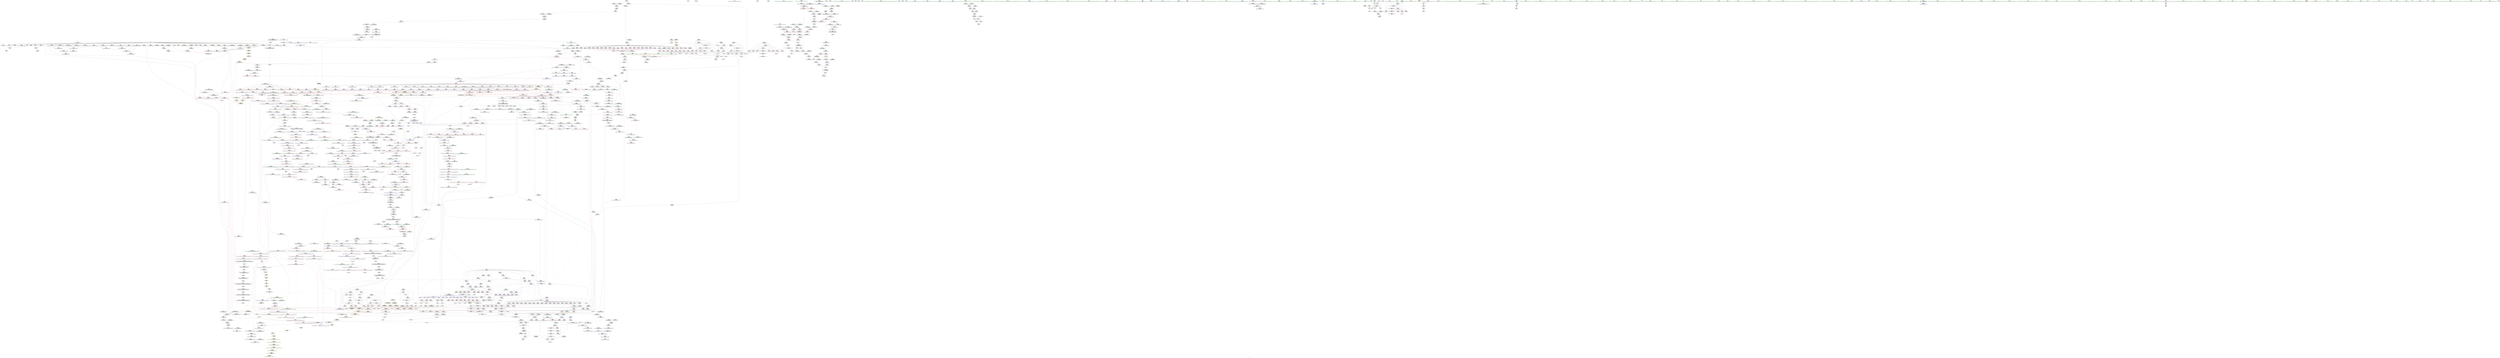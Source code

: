 digraph "SVFG" {
	label="SVFG";

	Node0x55fbb1b1e4a0 [shape=record,color=grey,label="{NodeID: 0\nNullPtr|{|<s34>104}}"];
	Node0x55fbb1b1e4a0 -> Node0x55fbb1b8a170[style=solid];
	Node0x55fbb1b1e4a0 -> Node0x55fbb1b8a270[style=solid];
	Node0x55fbb1b1e4a0 -> Node0x55fbb1b8a340[style=solid];
	Node0x55fbb1b1e4a0 -> Node0x55fbb1b8a410[style=solid];
	Node0x55fbb1b1e4a0 -> Node0x55fbb1b8a4e0[style=solid];
	Node0x55fbb1b1e4a0 -> Node0x55fbb1b8a5b0[style=solid];
	Node0x55fbb1b1e4a0 -> Node0x55fbb1b8a680[style=solid];
	Node0x55fbb1b1e4a0 -> Node0x55fbb1b8a750[style=solid];
	Node0x55fbb1b1e4a0 -> Node0x55fbb1b8a820[style=solid];
	Node0x55fbb1b1e4a0 -> Node0x55fbb1b8a8f0[style=solid];
	Node0x55fbb1b1e4a0 -> Node0x55fbb1b8a9c0[style=solid];
	Node0x55fbb1b1e4a0 -> Node0x55fbb1b8aa90[style=solid];
	Node0x55fbb1b1e4a0 -> Node0x55fbb1b8ab60[style=solid];
	Node0x55fbb1b1e4a0 -> Node0x55fbb1b8ac30[style=solid];
	Node0x55fbb1b1e4a0 -> Node0x55fbb1b8ad00[style=solid];
	Node0x55fbb1b1e4a0 -> Node0x55fbb1b8add0[style=solid];
	Node0x55fbb1b1e4a0 -> Node0x55fbb1b8aea0[style=solid];
	Node0x55fbb1b1e4a0 -> Node0x55fbb1b8af70[style=solid];
	Node0x55fbb1b1e4a0 -> Node0x55fbb1b8b040[style=solid];
	Node0x55fbb1b1e4a0 -> Node0x55fbb1b8b110[style=solid];
	Node0x55fbb1b1e4a0 -> Node0x55fbb1b8b1e0[style=solid];
	Node0x55fbb1b1e4a0 -> Node0x55fbb1b8b2b0[style=solid];
	Node0x55fbb1b1e4a0 -> Node0x55fbb1b8b380[style=solid];
	Node0x55fbb1b1e4a0 -> Node0x55fbb1b8b450[style=solid];
	Node0x55fbb1b1e4a0 -> Node0x55fbb1b8b520[style=solid];
	Node0x55fbb1b1e4a0 -> Node0x55fbb1b8b5f0[style=solid];
	Node0x55fbb1b1e4a0 -> Node0x55fbb1bb79c0[style=solid];
	Node0x55fbb1b1e4a0 -> Node0x55fbb1bbb060[style=solid];
	Node0x55fbb1b1e4a0 -> Node0x55fbb1bbb130[style=solid];
	Node0x55fbb1b1e4a0 -> Node0x55fbb1bbb200[style=solid];
	Node0x55fbb1b1e4a0 -> Node0x55fbb1bbbfd0[style=solid];
	Node0x55fbb1b1e4a0 -> Node0x55fbb146c080[style=solid];
	Node0x55fbb1b1e4a0 -> Node0x55fbb1bed7c0[style=solid];
	Node0x55fbb1b1e4a0 -> Node0x55fbb1bee540[style=solid];
	Node0x55fbb1b1e4a0:s34 -> Node0x55fbb1ccfc30[style=solid,color=red];
	Node0x55fbb1b8f2a0 [shape=record,color=red,label="{NodeID: 775\n827\<--821\n\<--a4.addr\n_Z4maxiIxEvRT_S0_\n|{<s0>58}}"];
	Node0x55fbb1b8f2a0:s0 -> Node0x55fbb1cd2fd0[style=solid,color=red];
	Node0x55fbb1b85b40 [shape=record,color=purple,label="{NodeID: 443\n334\<--8\narrayidx47\<--dp\n_ZN8Testcase3runEx\n}"];
	Node0x55fbb1b79240 [shape=record,color=green,label="{NodeID: 111\n767\<--768\n__new_size.addr\<--__new_size.addr_field_insensitive\n_ZNSt6vectorIxSaIxEE6resizeEm\n}"];
	Node0x55fbb1b79240 -> Node0x55fbb1ba64b0[style=solid];
	Node0x55fbb1b79240 -> Node0x55fbb1b8ecf0[style=solid];
	Node0x55fbb1b79240 -> Node0x55fbb1b8edc0[style=solid];
	Node0x55fbb1b79240 -> Node0x55fbb1b8ee90[style=solid];
	Node0x55fbb1b79240 -> Node0x55fbb1bbb540[style=solid];
	Node0x55fbb1c576f0 [shape=record,color=yellow,style=double,label="{NodeID: 1993\n59V_1 = ENCHI(MR_59V_0)\npts\{1493 \}\nFun[_ZNSt6vectorIxSaIxEE17_M_default_appendEm]|{|<s1>60|<s2>65}}"];
	Node0x55fbb1c576f0 -> Node0x55fbb1c342c0[style=dashed];
	Node0x55fbb1c576f0:s1 -> Node0x55fbb1c59b00[style=dashed,color=red];
	Node0x55fbb1c576f0:s2 -> Node0x55fbb1c59b00[style=dashed,color=red];
	Node0x55fbb1b94cd0 [shape=record,color=red,label="{NodeID: 886\n1585\<--1584\n\<--coerce.dive3\n_ZSt18uninitialized_copyISt13move_iteratorIPxES1_ET0_T_S4_S3_\n|{<s0>114}}"];
	Node0x55fbb1b94cd0:s0 -> Node0x55fbb1cc3580[style=solid,color=red];
	Node0x55fbb1b9b7a0 [shape=record,color=purple,label="{NodeID: 554\n993\<--992\n_M_impl29\<--\n_ZNSt6vectorIxSaIxEE17_M_default_appendEm\n}"];
	Node0x55fbb1cd0cb0 [shape=record,color=black,label="{NodeID: 2436\n1789 = PHI(1543, )\n0th arg _ZNSt13move_iteratorIPxEC2ES0_ }"];
	Node0x55fbb1cd0cb0 -> Node0x55fbb1bc1450[style=solid];
	Node0x55fbb1b7e130 [shape=record,color=green,label="{NodeID: 222\n1561\<--1562\n__last\<--__last_field_insensitive\n_ZSt18uninitialized_copyISt13move_iteratorIPxES1_ET0_T_S4_S3_\n}"];
	Node0x55fbb1b7e130 -> Node0x55fbb1b83c60[style=solid];
	Node0x55fbb1b7e130 -> Node0x55fbb1b9d750[style=solid];
	Node0x55fbb1bba020 [shape=record,color=blue,label="{NodeID: 997\n531\<--533\narrayidx160\<--inc161\n_ZN8Testcase3runEx\n}"];
	Node0x55fbb1bba020 -> Node0x55fbb1c405c0[style=dashed];
	Node0x55fbb1ba11d0 [shape=record,color=red,label="{NodeID: 665\n257\<--199\n\<--v\n_ZN8Testcase3runEx\n}"];
	Node0x55fbb1ba11d0 -> Node0x55fbb1bea640[style=solid];
	Node0x55fbb1cdcb60 [shape=record,color=black,label="{NodeID: 2547\n227 = PHI()\n}"];
	Node0x55fbb1b8c380 [shape=record,color=black,label="{NodeID: 333\n687\<--686\n\<--this1\n_ZNSt6vectorIxSaIxEEC2Ev\n|{<s0>46}}"];
	Node0x55fbb1b8c380:s0 -> Node0x55fbb1cd88f0[style=solid,color=red];
	Node0x55fbb1bbfa50 [shape=record,color=blue,label="{NodeID: 1108\n1545\<--1542\n__i.addr\<--__i\n_ZSt32__make_move_if_noexcept_iteratorIxSt13move_iteratorIPxEET0_PT_\n}"];
	Node0x55fbb1bbfa50 -> Node0x55fbb1b94a60[style=dashed];
	Node0x55fbb1b75c30 [shape=record,color=green,label="{NodeID: 1\n7\<--1\n__dso_handle\<--dummyObj\nGlob }"];
	Node0x55fbb1c4f120 [shape=record,color=yellow,style=double,label="{NodeID: 1883\n67V_1 = ENCHI(MR_67V_0)\npts\{620002 \}\nFun[_ZNSt6vectorIxSaIxEE6resizeEm]|{|<s2>53|<s3>54|<s4>55|<s5>56}}"];
	Node0x55fbb1c4f120 -> Node0x55fbb1b8ef60[style=dashed];
	Node0x55fbb1c4f120 -> Node0x55fbb1c2c290[style=dashed];
	Node0x55fbb1c4f120:s2 -> Node0x55fbb1c51f30[style=dashed,color=red];
	Node0x55fbb1c4f120:s3 -> Node0x55fbb1c51f30[style=dashed,color=red];
	Node0x55fbb1c4f120:s4 -> Node0x55fbb1c577d0[style=dashed,color=red];
	Node0x55fbb1c4f120:s5 -> Node0x55fbb1c51f30[style=dashed,color=red];
	Node0x55fbb1b8f370 [shape=record,color=red,label="{NodeID: 776\n832\<--821\n\<--a4.addr\n_Z4maxiIxEvRT_S0_\n}"];
	Node0x55fbb1b8f370 -> Node0x55fbb1bbb950[style=solid];
	Node0x55fbb1b85c10 [shape=record,color=purple,label="{NodeID: 444\n336\<--8\narrayidx48\<--dp\n_ZN8Testcase3runEx\n}"];
	Node0x55fbb1b79310 [shape=record,color=green,label="{NodeID: 112\n774\<--775\n_ZNKSt6vectorIxSaIxEE4sizeEv\<--_ZNKSt6vectorIxSaIxEE4sizeEv_field_insensitive\n}"];
	Node0x55fbb1c577d0 [shape=record,color=yellow,style=double,label="{NodeID: 1994\n67V_1 = ENCHI(MR_67V_0)\npts\{620002 \}\nFun[_ZNSt6vectorIxSaIxEE17_M_default_appendEm]|{|<s6>61|<s7>62}}"];
	Node0x55fbb1c577d0 -> Node0x55fbb1b90fe0[style=dashed];
	Node0x55fbb1c577d0 -> Node0x55fbb1b91180[style=dashed];
	Node0x55fbb1c577d0 -> Node0x55fbb1b91320[style=dashed];
	Node0x55fbb1c577d0 -> Node0x55fbb1b914c0[style=dashed];
	Node0x55fbb1c577d0 -> Node0x55fbb1bbc4b0[style=dashed];
	Node0x55fbb1c577d0 -> Node0x55fbb1c347c0[style=dashed];
	Node0x55fbb1c577d0:s6 -> Node0x55fbb1c5d890[style=dashed,color=red];
	Node0x55fbb1c577d0:s7 -> Node0x55fbb1c51f30[style=dashed,color=red];
	Node0x55fbb1b94da0 [shape=record,color=red,label="{NodeID: 887\n1587\<--1586\n\<--coerce.dive4\n_ZSt18uninitialized_copyISt13move_iteratorIPxES1_ET0_T_S4_S3_\n|{<s0>114}}"];
	Node0x55fbb1b94da0:s0 -> Node0x55fbb1cc2be0[style=solid,color=red];
	Node0x55fbb1b9b870 [shape=record,color=purple,label="{NodeID: 555\n994\<--992\n_M_start30\<--\n_ZNSt6vectorIxSaIxEE17_M_default_appendEm\n}"];
	Node0x55fbb1b9b870 -> Node0x55fbb1b91180[style=solid];
	Node0x55fbb1cd0dc0 [shape=record,color=black,label="{NodeID: 2437\n1790 = PHI(1548, )\n1st arg _ZNSt13move_iteratorIPxEC2ES0_ }"];
	Node0x55fbb1cd0dc0 -> Node0x55fbb1bc1520[style=solid];
	Node0x55fbb1b7e200 [shape=record,color=green,label="{NodeID: 223\n1563\<--1564\n__result.addr\<--__result.addr_field_insensitive\n_ZSt18uninitialized_copyISt13move_iteratorIPxES1_ET0_T_S4_S3_\n}"];
	Node0x55fbb1b7e200 -> Node0x55fbb1b94c00[style=solid];
	Node0x55fbb1b7e200 -> Node0x55fbb1bbfcc0[style=solid];
	Node0x55fbb1bba0f0 [shape=record,color=blue,label="{NodeID: 998\n565\<--564\nthis.addr\<--this\n_ZN8TestcaseD2Ev\n}"];
	Node0x55fbb1bba0f0 -> Node0x55fbb1ba4f90[style=dashed];
	Node0x55fbb1ba12a0 [shape=record,color=red,label="{NodeID: 666\n267\<--199\n\<--v\n_ZN8Testcase3runEx\n}"];
	Node0x55fbb1ba12a0 -> Node0x55fbb1bea4c0[style=solid];
	Node0x55fbb1cdcc60 [shape=record,color=black,label="{NodeID: 2548\n231 = PHI()\n}"];
	Node0x55fbb1b8c450 [shape=record,color=black,label="{NodeID: 334\n727\<--726\n\<--this1\n_ZNSt12_Vector_baseIxSaIxEE12_Vector_implC2Ev\n|{<s0>51}}"];
	Node0x55fbb1b8c450:s0 -> Node0x55fbb1cd2620[style=solid,color=red];
	Node0x55fbb1bbfb20 [shape=record,color=blue,label="{NodeID: 1109\n1571\<--1556\ncoerce.dive\<--__first.coerce\n_ZSt18uninitialized_copyISt13move_iteratorIPxES1_ET0_T_S4_S3_\n}"];
	Node0x55fbb1bbfb20 -> Node0x55fbb1bb7210[style=dashed];
	Node0x55fbb1b75cc0 [shape=record,color=green,label="{NodeID: 2\n11\<--1\n_ZSt3cin\<--dummyObj\nGlob }"];
	Node0x55fbb1c4f200 [shape=record,color=yellow,style=double,label="{NodeID: 1884\n131V_1 = ENCHI(MR_131V_0)\npts\{620003 \}\nFun[_ZNSt6vectorIxSaIxEE6resizeEm]|{|<s1>53|<s2>54|<s3>55|<s4>56|<s5>57|<s6>57}}"];
	Node0x55fbb1c4f200 -> Node0x55fbb1c2c380[style=dashed];
	Node0x55fbb1c4f200:s1 -> Node0x55fbb1c52010[style=dashed,color=red];
	Node0x55fbb1c4f200:s2 -> Node0x55fbb1c52010[style=dashed,color=red];
	Node0x55fbb1c4f200:s3 -> Node0x55fbb1c578b0[style=dashed,color=red];
	Node0x55fbb1c4f200:s4 -> Node0x55fbb1c52010[style=dashed,color=red];
	Node0x55fbb1c4f200:s5 -> Node0x55fbb1b91800[style=dashed,color=red];
	Node0x55fbb1c4f200:s6 -> Node0x55fbb1bbc8c0[style=dashed,color=red];
	Node0x55fbb1b8f440 [shape=record,color=red,label="{NodeID: 777\n831\<--828\n\<--call\n_Z4maxiIxEvRT_S0_\n}"];
	Node0x55fbb1b8f440 -> Node0x55fbb1bbb950[style=solid];
	Node0x55fbb1b85ce0 [shape=record,color=purple,label="{NodeID: 445\n338\<--8\narrayidx49\<--dp\n_ZN8Testcase3runEx\n}"];
	Node0x55fbb1b79410 [shape=record,color=green,label="{NodeID: 113\n782\<--783\n_ZNSt6vectorIxSaIxEE17_M_default_appendEm\<--_ZNSt6vectorIxSaIxEE17_M_default_appendEm_field_insensitive\n}"];
	Node0x55fbb1c578b0 [shape=record,color=yellow,style=double,label="{NodeID: 1995\n131V_1 = ENCHI(MR_131V_0)\npts\{620003 \}\nFun[_ZNSt6vectorIxSaIxEE17_M_default_appendEm]|{|<s7>61|<s8>62}}"];
	Node0x55fbb1c578b0 -> Node0x55fbb1b90e40[style=dashed];
	Node0x55fbb1c578b0 -> Node0x55fbb1b90f10[style=dashed];
	Node0x55fbb1c578b0 -> Node0x55fbb1b910b0[style=dashed];
	Node0x55fbb1c578b0 -> Node0x55fbb1b91250[style=dashed];
	Node0x55fbb1c578b0 -> Node0x55fbb1bbbc90[style=dashed];
	Node0x55fbb1c578b0 -> Node0x55fbb1bbc580[style=dashed];
	Node0x55fbb1c578b0 -> Node0x55fbb1c34cc0[style=dashed];
	Node0x55fbb1c578b0:s7 -> Node0x55fbb1c5d890[style=dashed,color=red];
	Node0x55fbb1c578b0:s8 -> Node0x55fbb1c52010[style=dashed,color=red];
	Node0x55fbb1b94e70 [shape=record,color=red,label="{NodeID: 888\n1622\<--1605\n\<--__result.addr\n_ZNSt20__uninitialized_copyILb1EE13__uninit_copyISt13move_iteratorIPxES3_EET0_T_S6_S5_\n|{<s0>117}}"];
	Node0x55fbb1b94e70:s0 -> Node0x55fbb1ce3c30[style=solid,color=red];
	Node0x55fbb1b9b940 [shape=record,color=purple,label="{NodeID: 556\n997\<--996\n_M_impl31\<--\n_ZNSt6vectorIxSaIxEE17_M_default_appendEm\n}"];
	Node0x55fbb1cd0ed0 [shape=record,color=black,label="{NodeID: 2438\n638 = PHI(606, )\n0th arg _ZStoRRSt13_Ios_FmtflagsS_ }"];
	Node0x55fbb1cd0ed0 -> Node0x55fbb1bba840[style=solid];
	Node0x55fbb1b7e2d0 [shape=record,color=green,label="{NodeID: 224\n1565\<--1566\n__assignable\<--__assignable_field_insensitive\n_ZSt18uninitialized_copyISt13move_iteratorIPxES1_ET0_T_S4_S3_\n}"];
	Node0x55fbb1b7e2d0 -> Node0x55fbb1bbfd90[style=solid];
	Node0x55fbb1bba1c0 [shape=record,color=blue,label="{NodeID: 999\n578\<--575\nthis.addr\<--this\n_ZNSt8ios_base4setfESt13_Ios_FmtflagsS0_\n}"];
	Node0x55fbb1bba1c0 -> Node0x55fbb1ba5060[style=dashed];
	Node0x55fbb1ba1370 [shape=record,color=red,label="{NodeID: 667\n283\<--201\n\<--a\n_ZN8Testcase3runEx\n}"];
	Node0x55fbb1ba1370 -> Node0x55fbb1bee3c0[style=solid];
	Node0x55fbb1cdcd60 [shape=record,color=black,label="{NodeID: 2549\n235 = PHI()\n}"];
	Node0x55fbb1b8c520 [shape=record,color=black,label="{NodeID: 335\n744\<--743\n\<--this1\n_ZNSaIxEC2Ev\n|{<s0>52}}"];
	Node0x55fbb1b8c520:s0 -> Node0x55fbb1cd5cd0[style=solid,color=red];
	Node0x55fbb1bbfbf0 [shape=record,color=blue,label="{NodeID: 1110\n1573\<--1557\ncoerce.dive1\<--__last.coerce\n_ZSt18uninitialized_copyISt13move_iteratorIPxES1_ET0_T_S4_S3_\n}"];
	Node0x55fbb1bbfbf0 -> Node0x55fbb1bb72e0[style=dashed];
	Node0x55fbb1b76380 [shape=record,color=green,label="{NodeID: 3\n14\<--1\n_ZSt4cout\<--dummyObj\nGlob }"];
	Node0x55fbb1c4f2e0 [shape=record,color=yellow,style=double,label="{NodeID: 1885\n143V_1 = ENCHI(MR_143V_0)\npts\{1493 620004 \}\nFun[_ZNSt6vectorIxSaIxEE6resizeEm]|{|<s1>55|<s2>55|<s3>55|<s4>55|<s5>55}}"];
	Node0x55fbb1c4f2e0 -> Node0x55fbb1c2c880[style=dashed];
	Node0x55fbb1c4f2e0:s1 -> Node0x55fbb1b90d70[style=dashed,color=red];
	Node0x55fbb1c4f2e0:s2 -> Node0x55fbb1b913f0[style=dashed,color=red];
	Node0x55fbb1c4f2e0:s3 -> Node0x55fbb1bbc650[style=dashed,color=red];
	Node0x55fbb1c4f2e0:s4 -> Node0x55fbb1c351c0[style=dashed,color=red];
	Node0x55fbb1c4f2e0:s5 -> Node0x55fbb1c576f0[style=dashed,color=red];
	Node0x55fbb1b8f510 [shape=record,color=red,label="{NodeID: 778\n840\<--837\nthis1\<--this.addr\n_ZNKSt6vectorIxSaIxEE4sizeEv\n}"];
	Node0x55fbb1b8f510 -> Node0x55fbb1b8c860[style=solid];
	Node0x55fbb1b8f510 -> Node0x55fbb1b8c930[style=solid];
	Node0x55fbb1b85db0 [shape=record,color=purple,label="{NodeID: 446\n340\<--8\narrayidx50\<--dp\n_ZN8Testcase3runEx\n}"];
	Node0x55fbb1b85db0 -> Node0x55fbb1bb8d70[style=solid];
	Node0x55fbb1b7e770 [shape=record,color=green,label="{NodeID: 114\n796\<--797\n_ZNSt6vectorIxSaIxEE15_M_erase_at_endEPx\<--_ZNSt6vectorIxSaIxEE15_M_erase_at_endEPx_field_insensitive\n}"];
	Node0x55fbb1b94f40 [shape=record,color=red,label="{NodeID: 889\n1624\<--1623\n\<--coerce.dive3\n_ZNSt20__uninitialized_copyILb1EE13__uninit_copyISt13move_iteratorIPxES3_EET0_T_S6_S5_\n|{<s0>117}}"];
	Node0x55fbb1b94f40:s0 -> Node0x55fbb1ce3a10[style=solid,color=red];
	Node0x55fbb1b9ba10 [shape=record,color=purple,label="{NodeID: 557\n998\<--996\n_M_finish32\<--\n_ZNSt6vectorIxSaIxEE17_M_default_appendEm\n}"];
	Node0x55fbb1b9ba10 -> Node0x55fbb1b91250[style=solid];
	Node0x55fbb1cd0fe0 [shape=record,color=black,label="{NodeID: 2439\n639 = PHI(603, )\n1st arg _ZStoRRSt13_Ios_FmtflagsS_ }"];
	Node0x55fbb1cd0fe0 -> Node0x55fbb1bba910[style=solid];
	Node0x55fbb1b7e3a0 [shape=record,color=green,label="{NodeID: 225\n1567\<--1568\nagg.tmp\<--agg.tmp_field_insensitive\n_ZSt18uninitialized_copyISt13move_iteratorIPxES1_ET0_T_S4_S3_\n}"];
	Node0x55fbb1b7e3a0 -> Node0x55fbb1b83d30[style=solid];
	Node0x55fbb1b7e3a0 -> Node0x55fbb1b9d820[style=solid];
	Node0x55fbb1bba290 [shape=record,color=blue,label="{NodeID: 1000\n580\<--576\n__fmtfl.addr\<--__fmtfl\n_ZNSt8ios_base4setfESt13_Ios_FmtflagsS0_\n}"];
	Node0x55fbb1bba290 -> Node0x55fbb1ba5130[style=dashed];
	Node0x55fbb1ba1440 [shape=record,color=red,label="{NodeID: 668\n331\<--201\n\<--a\n_ZN8Testcase3runEx\n}"];
	Node0x55fbb1cdce30 [shape=record,color=black,label="{NodeID: 2550\n237 = PHI()\n}"];
	Node0x55fbb1b8c5f0 [shape=record,color=black,label="{NodeID: 336\n789\<--771\n\<--this1\n_ZNSt6vectorIxSaIxEE6resizeEm\n}"];
	Node0x55fbb1b8c5f0 -> Node0x55fbb1b9a760[style=solid];
	Node0x55fbb1b8c5f0 -> Node0x55fbb1b9a830[style=solid];
	Node0x55fbb1bbfcc0 [shape=record,color=blue,label="{NodeID: 1111\n1563\<--1558\n__result.addr\<--__result\n_ZSt18uninitialized_copyISt13move_iteratorIPxES1_ET0_T_S4_S3_\n}"];
	Node0x55fbb1bbfcc0 -> Node0x55fbb1b94c00[style=dashed];
	Node0x55fbb1b76410 [shape=record,color=green,label="{NodeID: 4\n15\<--1\n.str\<--dummyObj\nGlob }"];
	Node0x55fbb1b8f5e0 [shape=record,color=red,label="{NodeID: 779\n844\<--843\n\<--_M_finish\n_ZNKSt6vectorIxSaIxEE4sizeEv\n}"];
	Node0x55fbb1b8f5e0 -> Node0x55fbb1b8ca00[style=solid];
	Node0x55fbb1b85e80 [shape=record,color=purple,label="{NodeID: 447\n368\<--8\n\<--dp\n_ZN8Testcase3runEx\n}"];
	Node0x55fbb1b85e80 -> Node0x55fbb1bb9250[style=solid];
	Node0x55fbb1b7e870 [shape=record,color=green,label="{NodeID: 115\n804\<--805\nthis.addr\<--this.addr_field_insensitive\n_ZNSt6vectorIxSaIxEEixEm\n}"];
	Node0x55fbb1b7e870 -> Node0x55fbb1b8f030[style=solid];
	Node0x55fbb1b7e870 -> Node0x55fbb1bbb610[style=solid];
	Node0x55fbb1b95010 [shape=record,color=red,label="{NodeID: 890\n1626\<--1625\n\<--coerce.dive4\n_ZNSt20__uninitialized_copyILb1EE13__uninit_copyISt13move_iteratorIPxES3_EET0_T_S6_S5_\n|{<s0>117}}"];
	Node0x55fbb1b95010:s0 -> Node0x55fbb1ce3b20[style=solid,color=red];
	Node0x55fbb1b9bae0 [shape=record,color=purple,label="{NodeID: 558\n1005\<--1004\n_M_impl34\<--\n_ZNSt6vectorIxSaIxEE17_M_default_appendEm\n}"];
	Node0x55fbb1cd10f0 [shape=record,color=black,label="{NodeID: 2440\n1190 = PHI(941, )\n0th arg _ZSt34__uninitialized_move_if_noexcept_aIPxS0_SaIxEET0_T_S3_S2_RT1_ }"];
	Node0x55fbb1cd10f0 -> Node0x55fbb1bbd280[style=solid];
	Node0x55fbb1b7e470 [shape=record,color=green,label="{NodeID: 226\n1569\<--1570\nagg.tmp2\<--agg.tmp2_field_insensitive\n_ZSt18uninitialized_copyISt13move_iteratorIPxES1_ET0_T_S4_S3_\n}"];
	Node0x55fbb1b7e470 -> Node0x55fbb1b83e00[style=solid];
	Node0x55fbb1b7e470 -> Node0x55fbb1b9d8f0[style=solid];
	Node0x55fbb1bba360 [shape=record,color=blue,label="{NodeID: 1001\n582\<--577\n__mask.addr\<--__mask\n_ZNSt8ios_base4setfESt13_Ios_FmtflagsS0_\n}"];
	Node0x55fbb1bba360 -> Node0x55fbb1ba5200[style=dashed];
	Node0x55fbb1bba360 -> Node0x55fbb1ba52d0[style=dashed];
	Node0x55fbb1ba1510 [shape=record,color=red,label="{NodeID: 669\n364\<--201\n\<--a\n_ZN8Testcase3runEx\n}"];
	Node0x55fbb1ba1510 -> Node0x55fbb1beb6c0[style=solid];
	Node0x55fbb1cdcf60 [shape=record,color=black,label="{NodeID: 2551\n239 = PHI()\n}"];
	Node0x55fbb1b8c6c0 [shape=record,color=black,label="{NodeID: 337\n811\<--810\n\<--this1\n_ZNSt6vectorIxSaIxEEixEm\n}"];
	Node0x55fbb1b8c6c0 -> Node0x55fbb1b9a900[style=solid];
	Node0x55fbb1b8c6c0 -> Node0x55fbb1b9a9d0[style=solid];
	Node0x55fbb1bbfd90 [shape=record,color=blue,label="{NodeID: 1112\n1565\<--1289\n__assignable\<--\n_ZSt18uninitialized_copyISt13move_iteratorIPxES1_ET0_T_S4_S3_\n}"];
	Node0x55fbb1b764a0 [shape=record,color=green,label="{NodeID: 5\n17\<--1\n.str.1\<--dummyObj\nGlob }"];
	Node0x55fbb1c4f500 [shape=record,color=yellow,style=double,label="{NodeID: 1887\n341V_1 = ENCHI(MR_341V_0)\npts\{16950000 \}\nFun[_ZNKSt13move_iteratorIPxE4baseEv]}"];
	Node0x55fbb1c4f500 -> Node0x55fbb1b96050[style=dashed];
	Node0x55fbb1b8f6b0 [shape=record,color=red,label="{NodeID: 780\n848\<--847\n\<--_M_start\n_ZNKSt6vectorIxSaIxEE4sizeEv\n}"];
	Node0x55fbb1b8f6b0 -> Node0x55fbb1b8cad0[style=solid];
	Node0x55fbb1b85f50 [shape=record,color=purple,label="{NodeID: 448\n457\<--8\narrayidx117\<--dp\n_ZN8Testcase3runEx\n}"];
	Node0x55fbb1b7e940 [shape=record,color=green,label="{NodeID: 116\n806\<--807\n__n.addr\<--__n.addr_field_insensitive\n_ZNSt6vectorIxSaIxEEixEm\n}"];
	Node0x55fbb1b7e940 -> Node0x55fbb1b8f100[style=solid];
	Node0x55fbb1b7e940 -> Node0x55fbb1bbb6e0[style=solid];
	Node0x55fbb1c57b80 [shape=record,color=yellow,style=double,label="{NodeID: 1998\n20V_1 = ENCHI(MR_20V_0)\npts\{620002 620003 620004 \}\nFun[_ZN8TestcaseC2Ev]|{<s0>14}}"];
	Node0x55fbb1c57b80:s0 -> Node0x55fbb1c4e030[style=dashed,color=red];
	Node0x55fbb1b950e0 [shape=record,color=red,label="{NodeID: 891\n1664\<--1639\n\<--__result.addr\n_ZSt4copyISt13move_iteratorIPxES1_ET0_T_S4_S3_\n|{<s0>122}}"];
	Node0x55fbb1b950e0:s0 -> Node0x55fbb1cd3510[style=solid,color=red];
	Node0x55fbb1b9bbb0 [shape=record,color=purple,label="{NodeID: 559\n1006\<--1004\n_M_start35\<--\n_ZNSt6vectorIxSaIxEE17_M_default_appendEm\n}"];
	Node0x55fbb1b9bbb0 -> Node0x55fbb1b91320[style=solid];
	Node0x55fbb1cd1200 [shape=record,color=black,label="{NodeID: 2441\n1191 = PHI(945, )\n1st arg _ZSt34__uninitialized_move_if_noexcept_aIPxS0_SaIxEET0_T_S3_S2_RT1_ }"];
	Node0x55fbb1cd1200 -> Node0x55fbb1bbd350[style=solid];
	Node0x55fbb1b7e540 [shape=record,color=green,label="{NodeID: 227\n1589\<--1590\n_ZNSt20__uninitialized_copyILb1EE13__uninit_copyISt13move_iteratorIPxES3_EET0_T_S6_S5_\<--_ZNSt20__uninitialized_copyILb1EE13__uninit_copyISt13move_iteratorIPxES3_EET0_T_S6_S5__field_insensitive\n}"];
	Node0x55fbb1bba430 [shape=record,color=blue,label="{NodeID: 1002\n584\<--591\n__old\<--\n_ZNSt8ios_base4setfESt13_Ios_FmtflagsS0_\n}"];
	Node0x55fbb1bba430 -> Node0x55fbb1ba53a0[style=dashed];
	Node0x55fbb1ba15e0 [shape=record,color=red,label="{NodeID: 670\n293\<--203\n\<--b\n_ZN8Testcase3runEx\n}"];
	Node0x55fbb1ba15e0 -> Node0x55fbb1bee0c0[style=solid];
	Node0x55fbb1cdd030 [shape=record,color=black,label="{NodeID: 2552\n255 = PHI()\n}"];
	Node0x55fbb1b8c790 [shape=record,color=black,label="{NodeID: 338\n801\<--816\n_ZNSt6vectorIxSaIxEEixEm_ret\<--add.ptr\n_ZNSt6vectorIxSaIxEEixEm\n|{<s0>22|<s1>23|<s2>24|<s3>25|<s4>26|<s5>28|<s6>29|<s7>30|<s8>31|<s9>33|<s10>34|<s11>35|<s12>36}}"];
	Node0x55fbb1b8c790:s0 -> Node0x55fbb1cdd100[style=solid,color=blue];
	Node0x55fbb1b8c790:s1 -> Node0x55fbb1cdd3c0[style=solid,color=blue];
	Node0x55fbb1b8c790:s2 -> Node0x55fbb1cdd4d0[style=solid,color=blue];
	Node0x55fbb1b8c790:s3 -> Node0x55fbb1cdc5d0[style=solid,color=blue];
	Node0x55fbb1b8c790:s4 -> Node0x55fbb1cdc770[style=solid,color=blue];
	Node0x55fbb1b8c790:s5 -> Node0x55fbb1cde0f0[style=solid,color=blue];
	Node0x55fbb1b8c790:s6 -> Node0x55fbb1cde230[style=solid,color=blue];
	Node0x55fbb1b8c790:s7 -> Node0x55fbb1cde370[style=solid,color=blue];
	Node0x55fbb1b8c790:s8 -> Node0x55fbb1cde4b0[style=solid,color=blue];
	Node0x55fbb1b8c790:s9 -> Node0x55fbb1cde5f0[style=solid,color=blue];
	Node0x55fbb1b8c790:s10 -> Node0x55fbb1cde730[style=solid,color=blue];
	Node0x55fbb1b8c790:s11 -> Node0x55fbb1cde870[style=solid,color=blue];
	Node0x55fbb1b8c790:s12 -> Node0x55fbb1cde9b0[style=solid,color=blue];
	Node0x55fbb1bbfe60 [shape=record,color=blue, style = dotted,label="{NodeID: 1113\n2014\<--2016\noffset_0\<--dummyVal\n_ZSt18uninitialized_copyISt13move_iteratorIPxES1_ET0_T_S4_S3_\n}"];
	Node0x55fbb1bbfe60 -> Node0x55fbb1b94cd0[style=dashed];
	Node0x55fbb1b76530 [shape=record,color=green,label="{NodeID: 6\n19\<--1\n.str.2\<--dummyObj\nGlob }"];
	Node0x55fbb1b8f780 [shape=record,color=red,label="{NodeID: 781\n876\<--858\nthis1\<--this.addr\n_ZNSt6vectorIxSaIxEE17_M_default_appendEm\n|{|<s22>61|<s23>62}}"];
	Node0x55fbb1b8f780 -> Node0x55fbb1b8cc70[style=solid];
	Node0x55fbb1b8f780 -> Node0x55fbb1b8cd40[style=solid];
	Node0x55fbb1b8f780 -> Node0x55fbb1b8ce10[style=solid];
	Node0x55fbb1b8f780 -> Node0x55fbb1b8cee0[style=solid];
	Node0x55fbb1b8f780 -> Node0x55fbb1b8cfb0[style=solid];
	Node0x55fbb1b8f780 -> Node0x55fbb1b8d080[style=solid];
	Node0x55fbb1b8f780 -> Node0x55fbb1b8d150[style=solid];
	Node0x55fbb1b8f780 -> Node0x55fbb1b8d220[style=solid];
	Node0x55fbb1b8f780 -> Node0x55fbb1b8d2f0[style=solid];
	Node0x55fbb1b8f780 -> Node0x55fbb1b8d3c0[style=solid];
	Node0x55fbb1b8f780 -> Node0x55fbb1b8d490[style=solid];
	Node0x55fbb1b8f780 -> Node0x55fbb1b8d560[style=solid];
	Node0x55fbb1b8f780 -> Node0x55fbb1b8d630[style=solid];
	Node0x55fbb1b8f780 -> Node0x55fbb1b8d700[style=solid];
	Node0x55fbb1b8f780 -> Node0x55fbb1b8d7d0[style=solid];
	Node0x55fbb1b8f780 -> Node0x55fbb1b8d8a0[style=solid];
	Node0x55fbb1b8f780 -> Node0x55fbb1b8d970[style=solid];
	Node0x55fbb1b8f780 -> Node0x55fbb1b8da40[style=solid];
	Node0x55fbb1b8f780 -> Node0x55fbb1b8db10[style=solid];
	Node0x55fbb1b8f780 -> Node0x55fbb1b8dbe0[style=solid];
	Node0x55fbb1b8f780 -> Node0x55fbb1b8dcb0[style=solid];
	Node0x55fbb1b8f780 -> Node0x55fbb1b8dd80[style=solid];
	Node0x55fbb1b8f780:s22 -> Node0x55fbb1cd8a30[style=solid,color=red];
	Node0x55fbb1b8f780:s23 -> Node0x55fbb1cd2260[style=solid,color=red];
	Node0x55fbb1b86020 [shape=record,color=purple,label="{NodeID: 449\n460\<--8\narrayidx119\<--dp\n_ZN8Testcase3runEx\n}"];
	Node0x55fbb1b7ea10 [shape=record,color=green,label="{NodeID: 117\n821\<--822\na4.addr\<--a4.addr_field_insensitive\n_Z4maxiIxEvRT_S0_\n}"];
	Node0x55fbb1b7ea10 -> Node0x55fbb1b8f2a0[style=solid];
	Node0x55fbb1b7ea10 -> Node0x55fbb1b8f370[style=solid];
	Node0x55fbb1b7ea10 -> Node0x55fbb1bbb7b0[style=solid];
	Node0x55fbb1b951b0 [shape=record,color=red,label="{NodeID: 892\n1654\<--1653\n\<--coerce.dive2\n_ZSt4copyISt13move_iteratorIPxES1_ET0_T_S4_S3_\n|{<s0>119}}"];
	Node0x55fbb1b951b0:s0 -> Node0x55fbb1cd8df0[style=solid,color=red];
	Node0x55fbb1b9bc80 [shape=record,color=purple,label="{NodeID: 560\n1009\<--1008\n_M_impl36\<--\n_ZNSt6vectorIxSaIxEE17_M_default_appendEm\n}"];
	Node0x55fbb1cd1310 [shape=record,color=black,label="{NodeID: 2442\n1192 = PHI(946, )\n2nd arg _ZSt34__uninitialized_move_if_noexcept_aIPxS0_SaIxEET0_T_S3_S2_RT1_ }"];
	Node0x55fbb1cd1310 -> Node0x55fbb1bbd420[style=solid];
	Node0x55fbb1b7e640 [shape=record,color=green,label="{NodeID: 228\n1601\<--1602\n__first\<--__first_field_insensitive\n_ZNSt20__uninitialized_copyILb1EE13__uninit_copyISt13move_iteratorIPxES3_EET0_T_S6_S5_\n}"];
	Node0x55fbb1b7e640 -> Node0x55fbb1b83fa0[style=solid];
	Node0x55fbb1b7e640 -> Node0x55fbb1b9dd00[style=solid];
	Node0x55fbb1bba500 [shape=record,color=blue,label="{NodeID: 1003\n615\<--613\n__a.addr\<--__a\n_ZStaNRSt13_Ios_FmtflagsS_\n}"];
	Node0x55fbb1bba500 -> Node0x55fbb1ba5540[style=dashed];
	Node0x55fbb1bba500 -> Node0x55fbb1ba5610[style=dashed];
	Node0x55fbb1ba16b0 [shape=record,color=red,label="{NodeID: 671\n333\<--203\n\<--b\n_ZN8Testcase3runEx\n}"];
	Node0x55fbb1cdd100 [shape=record,color=black,label="{NodeID: 2553\n261 = PHI(801, )\n}"];
	Node0x55fbb1cdd100 -> Node0x55fbb1ba2f10[style=solid];
	Node0x55fbb1cdd100 -> Node0x55fbb1bb8620[style=solid];
	Node0x55fbb1b8c860 [shape=record,color=black,label="{NodeID: 339\n841\<--840\n\<--this1\n_ZNKSt6vectorIxSaIxEE4sizeEv\n}"];
	Node0x55fbb1b8c860 -> Node0x55fbb1b9aaa0[style=solid];
	Node0x55fbb1b8c860 -> Node0x55fbb1b9ab70[style=solid];
	Node0x55fbb1bbff30 [shape=record,color=blue, style = dotted,label="{NodeID: 1114\n2017\<--2019\noffset_0\<--dummyVal\n_ZSt18uninitialized_copyISt13move_iteratorIPxES1_ET0_T_S4_S3_\n}"];
	Node0x55fbb1bbff30 -> Node0x55fbb1b94da0[style=dashed];
	Node0x55fbb1b765c0 [shape=record,color=green,label="{NodeID: 7\n21\<--1\n.str.3\<--dummyObj\nGlob }"];
	Node0x55fbb1b8f850 [shape=record,color=red,label="{NodeID: 782\n877\<--860\n\<--__n.addr\n_ZNSt6vectorIxSaIxEE17_M_default_appendEm\n}"];
	Node0x55fbb1b8f850 -> Node0x55fbb1bed340[style=solid];
	Node0x55fbb1b860f0 [shape=record,color=purple,label="{NodeID: 450\n463\<--8\narrayidx121\<--dp\n_ZN8Testcase3runEx\n}"];
	Node0x55fbb1b7eae0 [shape=record,color=green,label="{NodeID: 118\n823\<--824\nb4.addr\<--b4.addr_field_insensitive\n_Z4maxiIxEvRT_S0_\n|{|<s1>58}}"];
	Node0x55fbb1b7eae0 -> Node0x55fbb1bbb880[style=solid];
	Node0x55fbb1b7eae0:s1 -> Node0x55fbb1cd3990[style=solid,color=red];
	Node0x55fbb1b95280 [shape=record,color=red,label="{NodeID: 893\n1662\<--1661\n\<--coerce.dive4\n_ZSt4copyISt13move_iteratorIPxES1_ET0_T_S4_S3_\n|{<s0>121}}"];
	Node0x55fbb1b95280:s0 -> Node0x55fbb1cd8df0[style=solid,color=red];
	Node0x55fbb1b9bd50 [shape=record,color=purple,label="{NodeID: 561\n1010\<--1008\n_M_end_of_storage37\<--\n_ZNSt6vectorIxSaIxEE17_M_default_appendEm\n}"];
	Node0x55fbb1b9bd50 -> Node0x55fbb1b913f0[style=solid];
	Node0x55fbb1cd1420 [shape=record,color=black,label="{NodeID: 2443\n1193 = PHI(948, )\n3rd arg _ZSt34__uninitialized_move_if_noexcept_aIPxS0_SaIxEET0_T_S3_S2_RT1_ }"];
	Node0x55fbb1cd1420 -> Node0x55fbb1bbd4f0[style=solid];
	Node0x55fbb1b86b70 [shape=record,color=green,label="{NodeID: 229\n1603\<--1604\n__last\<--__last_field_insensitive\n_ZNSt20__uninitialized_copyILb1EE13__uninit_copyISt13move_iteratorIPxES3_EET0_T_S6_S5_\n}"];
	Node0x55fbb1b86b70 -> Node0x55fbb1b84070[style=solid];
	Node0x55fbb1b86b70 -> Node0x55fbb1b9ddd0[style=solid];
	Node0x55fbb1bba5d0 [shape=record,color=blue,label="{NodeID: 1004\n617\<--614\n__b.addr\<--__b\n_ZStaNRSt13_Ios_FmtflagsS_\n}"];
	Node0x55fbb1bba5d0 -> Node0x55fbb1ba56e0[style=dashed];
	Node0x55fbb1ba1780 [shape=record,color=red,label="{NodeID: 672\n359\<--203\n\<--b\n_ZN8Testcase3runEx\n}"];
	Node0x55fbb1ba1780 -> Node0x55fbb1bebb40[style=solid];
	Node0x55fbb1cdd3c0 [shape=record,color=black,label="{NodeID: 2554\n285 = PHI(801, )\n}"];
	Node0x55fbb1cdd3c0 -> Node0x55fbb1ba30b0[style=solid];
	Node0x55fbb1b8c930 [shape=record,color=black,label="{NodeID: 340\n845\<--840\n\<--this1\n_ZNKSt6vectorIxSaIxEE4sizeEv\n}"];
	Node0x55fbb1b8c930 -> Node0x55fbb1b9ac40[style=solid];
	Node0x55fbb1b8c930 -> Node0x55fbb1b9ad10[style=solid];
	Node0x55fbb1bc0000 [shape=record,color=blue,label="{NodeID: 1115\n1611\<--1598\ncoerce.dive\<--__first.coerce\n_ZNSt20__uninitialized_copyILb1EE13__uninit_copyISt13move_iteratorIPxES3_EET0_T_S6_S5_\n}"];
	Node0x55fbb1bc0000 -> Node0x55fbb1bb73b0[style=dashed];
	Node0x55fbb1b76650 [shape=record,color=green,label="{NodeID: 8\n24\<--1\n\<--dummyObj\nCan only get source location for instruction, argument, global var or function.}"];
	Node0x55fbb1b8f920 [shape=record,color=red,label="{NodeID: 783\n892\<--860\n\<--__n.addr\n_ZNSt6vectorIxSaIxEE17_M_default_appendEm\n}"];
	Node0x55fbb1b8f920 -> Node0x55fbb1bed1c0[style=solid];
	Node0x55fbb1b861c0 [shape=record,color=purple,label="{NodeID: 451\n466\<--8\narrayidx123\<--dp\n_ZN8Testcase3runEx\n}"];
	Node0x55fbb1b7ebb0 [shape=record,color=green,label="{NodeID: 119\n829\<--830\n_ZSt3maxIxERKT_S2_S2_\<--_ZSt3maxIxERKT_S2_S2__field_insensitive\n}"];
	Node0x55fbb1c57e80 [shape=record,color=yellow,style=double,label="{NodeID: 2001\n297V_1 = ENCHI(MR_297V_0)\npts\{15440000 \}\nFun[_ZSt32__make_move_if_noexcept_iteratorIxSt13move_iteratorIPxEET0_PT_]|{<s0>111}}"];
	Node0x55fbb1c57e80:s0 -> Node0x55fbb1bc15f0[style=dashed,color=red];
	Node0x55fbb1b95350 [shape=record,color=red,label="{NodeID: 894\n1682\<--1673\n\<--__first.addr\n_ZSt14__copy_move_a2ILb1EPxS0_ET1_T0_S2_S1_\n|{<s0>123}}"];
	Node0x55fbb1b95350:s0 -> Node0x55fbb1cd57d0[style=solid,color=red];
	Node0x55fbb1b9be20 [shape=record,color=purple,label="{NodeID: 562\n1013\<--1012\n_M_impl38\<--\n_ZNSt6vectorIxSaIxEE17_M_default_appendEm\n}"];
	Node0x55fbb1cd1530 [shape=record,color=black,label="{NodeID: 2444\n1250 = PHI(982, 1003, 1941, )\n0th arg _ZNSt12_Vector_baseIxSaIxEE13_M_deallocateEPxm }"];
	Node0x55fbb1cd1530 -> Node0x55fbb1bbd9d0[style=solid];
	Node0x55fbb1b86c40 [shape=record,color=green,label="{NodeID: 230\n1605\<--1606\n__result.addr\<--__result.addr_field_insensitive\n_ZNSt20__uninitialized_copyILb1EE13__uninit_copyISt13move_iteratorIPxES3_EET0_T_S6_S5_\n}"];
	Node0x55fbb1b86c40 -> Node0x55fbb1b94e70[style=solid];
	Node0x55fbb1b86c40 -> Node0x55fbb1bc01a0[style=solid];
	Node0x55fbb1bba6a0 [shape=record,color=blue,label="{NodeID: 1005\n625\<--624\n\<--call\n_ZStaNRSt13_Ios_FmtflagsS_\n}"];
	Node0x55fbb1c32ec0 [shape=record,color=black,label="{NodeID: 1780\nMR_163V_4 = PHI(MR_163V_2, MR_163V_1, )\npts\{863 \}\n}"];
	Node0x55fbb1ba1850 [shape=record,color=red,label="{NodeID: 673\n303\<--205\n\<--c\n_ZN8Testcase3runEx\n}"];
	Node0x55fbb1ba1850 -> Node0x55fbb1bee9c0[style=solid];
	Node0x55fbb1cdd4d0 [shape=record,color=black,label="{NodeID: 2555\n295 = PHI(801, )\n}"];
	Node0x55fbb1cdd4d0 -> Node0x55fbb1ba3180[style=solid];
	Node0x55fbb1b8ca00 [shape=record,color=black,label="{NodeID: 341\n849\<--844\nsub.ptr.lhs.cast\<--\n_ZNKSt6vectorIxSaIxEE4sizeEv\n}"];
	Node0x55fbb1b8ca00 -> Node0x55fbb1be92c0[style=solid];
	Node0x55fbb1bc00d0 [shape=record,color=blue,label="{NodeID: 1116\n1613\<--1599\ncoerce.dive1\<--__last.coerce\n_ZNSt20__uninitialized_copyILb1EE13__uninit_copyISt13move_iteratorIPxES3_EET0_T_S6_S5_\n}"];
	Node0x55fbb1bc00d0 -> Node0x55fbb1bb7480[style=dashed];
	Node0x55fbb1b76750 [shape=record,color=green,label="{NodeID: 9\n68\<--1\n\<--dummyObj\nCan only get source location for instruction, argument, global var or function.}"];
	Node0x55fbb1b8f9f0 [shape=record,color=red,label="{NodeID: 784\n899\<--860\n\<--__n.addr\n_ZNSt6vectorIxSaIxEE17_M_default_appendEm\n|{<s0>60}}"];
	Node0x55fbb1b8f9f0:s0 -> Node0x55fbb1cd7000[style=solid,color=red];
	Node0x55fbb1b86290 [shape=record,color=purple,label="{NodeID: 452\n476\<--8\narrayidx129\<--dp\n_ZN8Testcase3runEx\n}"];
	Node0x55fbb1b86290 -> Node0x55fbb1ba4430[style=solid];
	Node0x55fbb1b7ecb0 [shape=record,color=green,label="{NodeID: 120\n837\<--838\nthis.addr\<--this.addr_field_insensitive\n_ZNKSt6vectorIxSaIxEE4sizeEv\n}"];
	Node0x55fbb1b7ecb0 -> Node0x55fbb1b8f510[style=solid];
	Node0x55fbb1b7ecb0 -> Node0x55fbb1bbba20[style=solid];
	Node0x55fbb1b95420 [shape=record,color=red,label="{NodeID: 895\n1684\<--1675\n\<--__last.addr\n_ZSt14__copy_move_a2ILb1EPxS0_ET1_T0_S2_S1_\n|{<s0>124}}"];
	Node0x55fbb1b95420:s0 -> Node0x55fbb1cd57d0[style=solid,color=red];
	Node0x55fbb1b9bef0 [shape=record,color=purple,label="{NodeID: 563\n1014\<--1012\n_M_start39\<--\n_ZNSt6vectorIxSaIxEE17_M_default_appendEm\n}"];
	Node0x55fbb1b9bef0 -> Node0x55fbb1b914c0[style=solid];
	Node0x55fbb1cd16c0 [shape=record,color=black,label="{NodeID: 2445\n1251 = PHI(983, 1007, 1944, )\n1st arg _ZNSt12_Vector_baseIxSaIxEE13_M_deallocateEPxm }"];
	Node0x55fbb1cd16c0 -> Node0x55fbb1bbdaa0[style=solid];
	Node0x55fbb1b86d10 [shape=record,color=green,label="{NodeID: 231\n1607\<--1608\nagg.tmp\<--agg.tmp_field_insensitive\n_ZNSt20__uninitialized_copyILb1EE13__uninit_copyISt13move_iteratorIPxES3_EET0_T_S6_S5_\n}"];
	Node0x55fbb1b86d10 -> Node0x55fbb1b84140[style=solid];
	Node0x55fbb1b86d10 -> Node0x55fbb1b9dea0[style=solid];
	Node0x55fbb1bba770 [shape=record,color=blue,label="{NodeID: 1006\n630\<--629\n__a.addr\<--__a\n_ZStcoSt13_Ios_Fmtflags\n}"];
	Node0x55fbb1bba770 -> Node0x55fbb1ba5880[style=dashed];
	Node0x55fbb1c333c0 [shape=record,color=black,label="{NodeID: 1781\nMR_165V_4 = PHI(MR_165V_2, MR_165V_1, )\npts\{865 \}\n}"];
	Node0x55fbb1ba1920 [shape=record,color=red,label="{NodeID: 674\n335\<--205\n\<--c\n_ZN8Testcase3runEx\n}"];
	Node0x55fbb1cdd5e0 [shape=record,color=black,label="{NodeID: 2556\n1130 = PHI(1383, )\n}"];
	Node0x55fbb1cdd5e0 -> Node0x55fbb1bea7c0[style=solid];
	Node0x55fbb1b8cad0 [shape=record,color=black,label="{NodeID: 342\n850\<--848\nsub.ptr.rhs.cast\<--\n_ZNKSt6vectorIxSaIxEE4sizeEv\n}"];
	Node0x55fbb1b8cad0 -> Node0x55fbb1be92c0[style=solid];
	Node0x55fbb1bc01a0 [shape=record,color=blue,label="{NodeID: 1117\n1605\<--1600\n__result.addr\<--__result\n_ZNSt20__uninitialized_copyILb1EE13__uninit_copyISt13move_iteratorIPxES3_EET0_T_S6_S5_\n}"];
	Node0x55fbb1bc01a0 -> Node0x55fbb1b94e70[style=dashed];
	Node0x55fbb1b76850 [shape=record,color=green,label="{NodeID: 10\n70\<--1\n\<--dummyObj\nCan only get source location for instruction, argument, global var or function.}"];
	Node0x55fbb1b8fac0 [shape=record,color=red,label="{NodeID: 785\n912\<--860\n\<--__n.addr\n_ZNSt6vectorIxSaIxEE17_M_default_appendEm\n|{<s0>61}}"];
	Node0x55fbb1b8fac0:s0 -> Node0x55fbb1cd8b70[style=solid,color=red];
	Node0x55fbb1b86360 [shape=record,color=purple,label="{NodeID: 453\n486\<--8\narrayidx133\<--dp\n_ZN8Testcase3runEx\n}"];
	Node0x55fbb1b7ed80 [shape=record,color=green,label="{NodeID: 121\n858\<--859\nthis.addr\<--this.addr_field_insensitive\n_ZNSt6vectorIxSaIxEE17_M_default_appendEm\n}"];
	Node0x55fbb1b7ed80 -> Node0x55fbb1b8f780[style=solid];
	Node0x55fbb1b7ed80 -> Node0x55fbb1bbbaf0[style=solid];
	Node0x55fbb1b954f0 [shape=record,color=red,label="{NodeID: 896\n1686\<--1677\n\<--__result.addr\n_ZSt14__copy_move_a2ILb1EPxS0_ET1_T0_S2_S1_\n|{<s0>125}}"];
	Node0x55fbb1b954f0:s0 -> Node0x55fbb1cd57d0[style=solid,color=red];
	Node0x55fbb1b9bfc0 [shape=record,color=purple,label="{NodeID: 564\n1023\<--1022\n_M_impl44\<--\n_ZNSt6vectorIxSaIxEE17_M_default_appendEm\n}"];
	Node0x55fbb1cd1850 [shape=record,color=black,label="{NodeID: 2446\n1252 = PHI(984, 1019, 1954, )\n2nd arg _ZNSt12_Vector_baseIxSaIxEE13_M_deallocateEPxm }"];
	Node0x55fbb1cd1850 -> Node0x55fbb1bbdb70[style=solid];
	Node0x55fbb1b86de0 [shape=record,color=green,label="{NodeID: 232\n1609\<--1610\nagg.tmp2\<--agg.tmp2_field_insensitive\n_ZNSt20__uninitialized_copyILb1EE13__uninit_copyISt13move_iteratorIPxES3_EET0_T_S6_S5_\n}"];
	Node0x55fbb1b86de0 -> Node0x55fbb1b84210[style=solid];
	Node0x55fbb1b86de0 -> Node0x55fbb1b9df70[style=solid];
	Node0x55fbb1bba840 [shape=record,color=blue,label="{NodeID: 1007\n640\<--638\n__a.addr\<--__a\n_ZStoRRSt13_Ios_FmtflagsS_\n}"];
	Node0x55fbb1bba840 -> Node0x55fbb1ba5950[style=dashed];
	Node0x55fbb1bba840 -> Node0x55fbb1ba5a20[style=dashed];
	Node0x55fbb1c338c0 [shape=record,color=black,label="{NodeID: 1782\nMR_167V_4 = PHI(MR_167V_2, MR_167V_1, )\npts\{867 \}\n}"];
	Node0x55fbb1ba19f0 [shape=record,color=red,label="{NodeID: 675\n354\<--205\n\<--c\n_ZN8Testcase3runEx\n}"];
	Node0x55fbb1ba19f0 -> Node0x55fbb1bebcc0[style=solid];
	Node0x55fbb1cdd6f0 [shape=record,color=black,label="{NodeID: 2557\n1133 = PHI(835, )\n}"];
	Node0x55fbb1cdd6f0 -> Node0x55fbb1bea7c0[style=solid];
	Node0x55fbb1b8cba0 [shape=record,color=black,label="{NodeID: 343\n835\<--852\n_ZNKSt6vectorIxSaIxEE4sizeEv_ret\<--sub.ptr.div\n_ZNKSt6vectorIxSaIxEE4sizeEv\n|{<s0>53|<s1>54|<s2>56|<s3>62|<s4>83|<s5>85|<s6>86|<s7>88}}"];
	Node0x55fbb1b8cba0:s0 -> Node0x55fbb1cdffd0[style=solid,color=blue];
	Node0x55fbb1b8cba0:s1 -> Node0x55fbb1ce00e0[style=solid,color=blue];
	Node0x55fbb1b8cba0:s2 -> Node0x55fbb1ce01f0[style=solid,color=blue];
	Node0x55fbb1b8cba0:s3 -> Node0x55fbb1ce0860[style=solid,color=blue];
	Node0x55fbb1b8cba0:s4 -> Node0x55fbb1cdd6f0[style=solid,color=blue];
	Node0x55fbb1b8cba0:s5 -> Node0x55fbb1cdd830[style=solid,color=blue];
	Node0x55fbb1b8cba0:s6 -> Node0x55fbb1cdd970[style=solid,color=blue];
	Node0x55fbb1b8cba0:s7 -> Node0x55fbb1cddbf0[style=solid,color=blue];
	Node0x55fbb1bc0270 [shape=record,color=blue, style = dotted,label="{NodeID: 1118\n2020\<--2022\noffset_0\<--dummyVal\n_ZNSt20__uninitialized_copyILb1EE13__uninit_copyISt13move_iteratorIPxES3_EET0_T_S6_S5_\n}"];
	Node0x55fbb1bc0270 -> Node0x55fbb1b94f40[style=dashed];
	Node0x55fbb1b76950 [shape=record,color=green,label="{NodeID: 11\n88\<--1\n\<--dummyObj\nCan only get source location for instruction, argument, global var or function.|{<s0>6}}"];
	Node0x55fbb1b76950:s0 -> Node0x55fbb1cd7630[style=solid,color=red];
	Node0x55fbb1b8fb90 [shape=record,color=red,label="{NodeID: 786\n930\<--860\n\<--__n.addr\n_ZNSt6vectorIxSaIxEE17_M_default_appendEm\n|{<s0>65}}"];
	Node0x55fbb1b8fb90:s0 -> Node0x55fbb1cd7000[style=solid,color=red];
	Node0x55fbb1b86430 [shape=record,color=purple,label="{NodeID: 454\n489\<--8\narrayidx135\<--dp\n_ZN8Testcase3runEx\n}"];
	Node0x55fbb1b7ee50 [shape=record,color=green,label="{NodeID: 122\n860\<--861\n__n.addr\<--__n.addr_field_insensitive\n_ZNSt6vectorIxSaIxEE17_M_default_appendEm\n}"];
	Node0x55fbb1b7ee50 -> Node0x55fbb1b8f850[style=solid];
	Node0x55fbb1b7ee50 -> Node0x55fbb1b8f920[style=solid];
	Node0x55fbb1b7ee50 -> Node0x55fbb1b8f9f0[style=solid];
	Node0x55fbb1b7ee50 -> Node0x55fbb1b8fac0[style=solid];
	Node0x55fbb1b7ee50 -> Node0x55fbb1b8fb90[style=solid];
	Node0x55fbb1b7ee50 -> Node0x55fbb1b8fc60[style=solid];
	Node0x55fbb1b7ee50 -> Node0x55fbb1b8fd30[style=solid];
	Node0x55fbb1b7ee50 -> Node0x55fbb1bbbbc0[style=solid];
	Node0x55fbb1b955c0 [shape=record,color=red,label="{NodeID: 897\n1721\<--1709\n\<--__first.addr\n_ZSt13__copy_move_aILb1EPxS0_ET1_T0_S2_S1_\n|{<s0>129}}"];
	Node0x55fbb1b955c0:s0 -> Node0x55fbb1cd59a0[style=solid,color=red];
	Node0x55fbb1b9c090 [shape=record,color=purple,label="{NodeID: 565\n1024\<--1022\n_M_start45\<--\n_ZNSt6vectorIxSaIxEE17_M_default_appendEm\n}"];
	Node0x55fbb1b9c090 -> Node0x55fbb1bbc4b0[style=solid];
	Node0x55fbb1cd19e0 [shape=record,color=black,label="{NodeID: 2447\n1338 = PHI(1328, )\n0th arg _ZSt10__fill_n_aIPxmxEN9__gnu_cxx11__enable_ifIXsr11__is_scalarIT1_EE7__valueET_E6__typeES4_T0_RKS3_ }"];
	Node0x55fbb1cd19e0 -> Node0x55fbb1bbe390[style=solid];
	Node0x55fbb1b86eb0 [shape=record,color=green,label="{NodeID: 233\n1628\<--1629\n_ZSt4copyISt13move_iteratorIPxES1_ET0_T_S4_S3_\<--_ZSt4copyISt13move_iteratorIPxES1_ET0_T_S4_S3__field_insensitive\n}"];
	Node0x55fbb1bba910 [shape=record,color=blue,label="{NodeID: 1008\n642\<--639\n__b.addr\<--__b\n_ZStoRRSt13_Ios_FmtflagsS_\n}"];
	Node0x55fbb1bba910 -> Node0x55fbb1ba5af0[style=dashed];
	Node0x55fbb1c33dc0 [shape=record,color=black,label="{NodeID: 1783\nMR_169V_6 = PHI(MR_169V_2, MR_169V_1, )\npts\{869 \}\n}"];
	Node0x55fbb1ba1ac0 [shape=record,color=red,label="{NodeID: 676\n314\<--207\n\<--d\n_ZN8Testcase3runEx\n}"];
	Node0x55fbb1ba1ac0 -> Node0x55fbb1beefc0[style=solid];
	Node0x55fbb1cdd830 [shape=record,color=black,label="{NodeID: 2558\n1143 = PHI(835, )\n}"];
	Node0x55fbb1cdd830 -> Node0x55fbb1be9740[style=solid];
	Node0x55fbb1b8cc70 [shape=record,color=black,label="{NodeID: 344\n880\<--876\n\<--this1\n_ZNSt6vectorIxSaIxEE17_M_default_appendEm\n}"];
	Node0x55fbb1b8cc70 -> Node0x55fbb1b9ade0[style=solid];
	Node0x55fbb1b8cc70 -> Node0x55fbb1b9aeb0[style=solid];
	Node0x55fbb1bc0340 [shape=record,color=blue, style = dotted,label="{NodeID: 1119\n2023\<--2025\noffset_0\<--dummyVal\n_ZNSt20__uninitialized_copyILb1EE13__uninit_copyISt13move_iteratorIPxES3_EET0_T_S6_S5_\n}"];
	Node0x55fbb1bc0340 -> Node0x55fbb1b95010[style=dashed];
	Node0x55fbb1b76a50 [shape=record,color=green,label="{NodeID: 12\n102\<--1\n\<--dummyObj\nCan only get source location for instruction, argument, global var or function.|{<s0>24|<s1>29|<s2>34}}"];
	Node0x55fbb1b76a50:s0 -> Node0x55fbb1cd0870[style=solid,color=red];
	Node0x55fbb1b76a50:s1 -> Node0x55fbb1cd0870[style=solid,color=red];
	Node0x55fbb1b76a50:s2 -> Node0x55fbb1cd0870[style=solid,color=red];
	Node0x55fbb1b8fc60 [shape=record,color=red,label="{NodeID: 787\n966\<--860\n\<--__n.addr\n_ZNSt6vectorIxSaIxEE17_M_default_appendEm\n}"];
	Node0x55fbb1b86500 [shape=record,color=purple,label="{NodeID: 455\n492\<--8\narrayidx137\<--dp\n_ZN8Testcase3runEx\n}"];
	Node0x55fbb1b7ef20 [shape=record,color=green,label="{NodeID: 123\n862\<--863\n__len\<--__len_field_insensitive\n_ZNSt6vectorIxSaIxEE17_M_default_appendEm\n}"];
	Node0x55fbb1b7ef20 -> Node0x55fbb1b8fe00[style=solid];
	Node0x55fbb1b7ef20 -> Node0x55fbb1b8fed0[style=solid];
	Node0x55fbb1b7ef20 -> Node0x55fbb1b8ffa0[style=solid];
	Node0x55fbb1b7ef20 -> Node0x55fbb1bbbd60[style=solid];
	Node0x55fbb1b95690 [shape=record,color=red,label="{NodeID: 898\n1722\<--1711\n\<--__last.addr\n_ZSt13__copy_move_aILb1EPxS0_ET1_T0_S2_S1_\n|{<s0>129}}"];
	Node0x55fbb1b95690:s0 -> Node0x55fbb1cd5ab0[style=solid,color=red];
	Node0x55fbb1b9c160 [shape=record,color=purple,label="{NodeID: 566\n1032\<--1031\n_M_impl48\<--\n_ZNSt6vectorIxSaIxEE17_M_default_appendEm\n}"];
	Node0x55fbb1cd1af0 [shape=record,color=black,label="{NodeID: 2448\n1339 = PHI(1331, )\n1st arg _ZSt10__fill_n_aIPxmxEN9__gnu_cxx11__enable_ifIXsr11__is_scalarIT1_EE7__valueET_E6__typeES4_T0_RKS3_ }"];
	Node0x55fbb1cd1af0 -> Node0x55fbb1bbe460[style=solid];
	Node0x55fbb1b86f80 [shape=record,color=green,label="{NodeID: 234\n1635\<--1636\n__first\<--__first_field_insensitive\n_ZSt4copyISt13move_iteratorIPxES1_ET0_T_S4_S3_\n}"];
	Node0x55fbb1b86f80 -> Node0x55fbb1b843b0[style=solid];
	Node0x55fbb1b86f80 -> Node0x55fbb1b9e380[style=solid];
	Node0x55fbb1bba9e0 [shape=record,color=blue,label="{NodeID: 1009\n652\<--649\n\<--call\n_ZStoRRSt13_Ios_FmtflagsS_\n}"];
	Node0x55fbb1c342c0 [shape=record,color=black,label="{NodeID: 1784\nMR_59V_7 = PHI(MR_59V_3, MR_59V_1, )\npts\{1493 \}\n|{<s0>55}}"];
	Node0x55fbb1c342c0:s0 -> Node0x55fbb1c2c880[style=dashed,color=blue];
	Node0x55fbb1ba1b90 [shape=record,color=red,label="{NodeID: 677\n337\<--207\n\<--d\n_ZN8Testcase3runEx\n}"];
	Node0x55fbb1cdd970 [shape=record,color=black,label="{NodeID: 2559\n1144 = PHI(835, )\n}"];
	Node0x55fbb1cdd970 -> Node0x55fbb1bbcf40[style=solid];
	Node0x55fbb1b8cd40 [shape=record,color=black,label="{NodeID: 345\n884\<--876\n\<--this1\n_ZNSt6vectorIxSaIxEE17_M_default_appendEm\n}"];
	Node0x55fbb1b8cd40 -> Node0x55fbb1b9af80[style=solid];
	Node0x55fbb1b8cd40 -> Node0x55fbb1b9b050[style=solid];
	Node0x55fbb1bc0410 [shape=record,color=blue,label="{NodeID: 1120\n1645\<--1632\ncoerce.dive\<--__first.coerce\n_ZSt4copyISt13move_iteratorIPxES1_ET0_T_S4_S3_\n}"];
	Node0x55fbb1bc0410 -> Node0x55fbb1bb7550[style=dashed];
	Node0x55fbb1b76b50 [shape=record,color=green,label="{NodeID: 13\n155\<--1\n\<--dummyObj\nCan only get source location for instruction, argument, global var or function.|{<s0>13}}"];
	Node0x55fbb1b76b50:s0 -> Node0x55fbb1cd6440[style=solid,color=red];
	Node0x55fbb1b8fd30 [shape=record,color=red,label="{NodeID: 788\n1029\<--860\n\<--__n.addr\n_ZNSt6vectorIxSaIxEE17_M_default_appendEm\n}"];
	Node0x55fbb1b865d0 [shape=record,color=purple,label="{NodeID: 456\n495\<--8\narrayidx139\<--dp\n_ZN8Testcase3runEx\n}"];
	Node0x55fbb1b7eff0 [shape=record,color=green,label="{NodeID: 124\n864\<--865\n__size\<--__size_field_insensitive\n_ZNSt6vectorIxSaIxEE17_M_default_appendEm\n}"];
	Node0x55fbb1b7eff0 -> Node0x55fbb1b90070[style=solid];
	Node0x55fbb1b7eff0 -> Node0x55fbb1b90140[style=solid];
	Node0x55fbb1b7eff0 -> Node0x55fbb1b90210[style=solid];
	Node0x55fbb1b7eff0 -> Node0x55fbb1bbbe30[style=solid];
	Node0x55fbb1b95760 [shape=record,color=red,label="{NodeID: 899\n1723\<--1713\n\<--__result.addr\n_ZSt13__copy_move_aILb1EPxS0_ET1_T0_S2_S1_\n|{<s0>129}}"];
	Node0x55fbb1b95760:s0 -> Node0x55fbb1cd5bc0[style=solid,color=red];
	Node0x55fbb1b9c230 [shape=record,color=purple,label="{NodeID: 567\n1033\<--1031\n_M_finish49\<--\n_ZNSt6vectorIxSaIxEE17_M_default_appendEm\n}"];
	Node0x55fbb1b9c230 -> Node0x55fbb1bbc580[style=solid];
	Node0x55fbb1cd1c00 [shape=record,color=black,label="{NodeID: 2449\n1340 = PHI(1332, )\n2nd arg _ZSt10__fill_n_aIPxmxEN9__gnu_cxx11__enable_ifIXsr11__is_scalarIT1_EE7__valueET_E6__typeES4_T0_RKS3_ }"];
	Node0x55fbb1cd1c00 -> Node0x55fbb1bbe530[style=solid];
	Node0x55fbb1b87050 [shape=record,color=green,label="{NodeID: 235\n1637\<--1638\n__last\<--__last_field_insensitive\n_ZSt4copyISt13move_iteratorIPxES1_ET0_T_S4_S3_\n}"];
	Node0x55fbb1b87050 -> Node0x55fbb1b84480[style=solid];
	Node0x55fbb1b87050 -> Node0x55fbb1b9e450[style=solid];
	Node0x55fbb1bbaab0 [shape=record,color=blue,label="{NodeID: 1010\n658\<--656\n__a.addr\<--__a\n_ZStanSt13_Ios_FmtflagsS_\n}"];
	Node0x55fbb1bbaab0 -> Node0x55fbb1ba5c90[style=dashed];
	Node0x55fbb1c347c0 [shape=record,color=black,label="{NodeID: 1785\nMR_67V_4 = PHI(MR_67V_2, MR_67V_1, )\npts\{620002 \}\n|{<s0>55}}"];
	Node0x55fbb1c347c0:s0 -> Node0x55fbb1c2c290[style=dashed,color=blue];
	Node0x55fbb1ba1c60 [shape=record,color=red,label="{NodeID: 678\n349\<--207\n\<--d\n_ZN8Testcase3runEx\n}"];
	Node0x55fbb1ba1c60 -> Node0x55fbb1be98c0[style=solid];
	Node0x55fbb1cddab0 [shape=record,color=black,label="{NodeID: 2560\n1146 = PHI(1399, )\n}"];
	Node0x55fbb1cddab0 -> Node0x55fbb1b92020[style=solid];
	Node0x55fbb1b8ce10 [shape=record,color=black,label="{NodeID: 346\n895\<--876\n\<--this1\n_ZNSt6vectorIxSaIxEE17_M_default_appendEm\n}"];
	Node0x55fbb1b8ce10 -> Node0x55fbb1b9b120[style=solid];
	Node0x55fbb1b8ce10 -> Node0x55fbb1b9b1f0[style=solid];
	Node0x55fbb1bc04e0 [shape=record,color=blue,label="{NodeID: 1121\n1647\<--1633\ncoerce.dive1\<--__last.coerce\n_ZSt4copyISt13move_iteratorIPxES1_ET0_T_S4_S3_\n}"];
	Node0x55fbb1bc04e0 -> Node0x55fbb1bb7620[style=dashed];
	Node0x55fbb1b76c50 [shape=record,color=green,label="{NodeID: 14\n156\<--1\n\<--dummyObj\nCan only get source location for instruction, argument, global var or function.|{<s0>13}}"];
	Node0x55fbb1b76c50:s0 -> Node0x55fbb1cd6550[style=solid,color=red];
	Node0x55fbb1c4fd70 [shape=record,color=yellow,style=double,label="{NodeID: 1896\n59V_1 = ENCHI(MR_59V_0)\npts\{1493 \}\nFun[_ZSt4copyISt13move_iteratorIPxES1_ET0_T_S4_S3_]|{<s0>122}}"];
	Node0x55fbb1c4fd70:s0 -> Node0x55fbb1c4e110[style=dashed,color=red];
	Node0x55fbb1b8fe00 [shape=record,color=red,label="{NodeID: 789\n921\<--862\n\<--__len\n_ZNSt6vectorIxSaIxEE17_M_default_appendEm\n|{<s0>63}}"];
	Node0x55fbb1b8fe00:s0 -> Node0x55fbb1cd3880[style=solid,color=red];
	Node0x55fbb1b866a0 [shape=record,color=purple,label="{NodeID: 457\n497\<--8\narrayidx140\<--dp\n_ZN8Testcase3runEx\n|{<s0>32}}"];
	Node0x55fbb1b866a0:s0 -> Node0x55fbb1cd1d10[style=solid,color=red];
	Node0x55fbb1b7f0c0 [shape=record,color=green,label="{NodeID: 125\n866\<--867\n__new_start\<--__new_start_field_insensitive\n_ZNSt6vectorIxSaIxEE17_M_default_appendEm\n}"];
	Node0x55fbb1b7f0c0 -> Node0x55fbb1b902e0[style=solid];
	Node0x55fbb1b7f0c0 -> Node0x55fbb1b903b0[style=solid];
	Node0x55fbb1b7f0c0 -> Node0x55fbb1b90480[style=solid];
	Node0x55fbb1b7f0c0 -> Node0x55fbb1b90550[style=solid];
	Node0x55fbb1b7f0c0 -> Node0x55fbb1b90620[style=solid];
	Node0x55fbb1b7f0c0 -> Node0x55fbb1b906f0[style=solid];
	Node0x55fbb1b7f0c0 -> Node0x55fbb1b907c0[style=solid];
	Node0x55fbb1b7f0c0 -> Node0x55fbb1bbbf00[style=solid];
	Node0x55fbb1b95830 [shape=record,color=red,label="{NodeID: 900\n1744\<--1732\n\<--__first.addr\n_ZNSt11__copy_moveILb1ELb1ESt26random_access_iterator_tagE8__copy_mIxEEPT_PKS3_S6_S4_\n}"];
	Node0x55fbb1b95830 -> Node0x55fbb1b84b00[style=solid];
	Node0x55fbb1b9c300 [shape=record,color=purple,label="{NodeID: 568\n1039\<--1038\n_M_impl51\<--\n_ZNSt6vectorIxSaIxEE17_M_default_appendEm\n}"];
	Node0x55fbb1cd1d10 [shape=record,color=black,label="{NodeID: 2450\n819 = PHI(497, )\n0th arg _Z4maxiIxEvRT_S0_ }"];
	Node0x55fbb1cd1d10 -> Node0x55fbb1bbb7b0[style=solid];
	Node0x55fbb1b87120 [shape=record,color=green,label="{NodeID: 236\n1639\<--1640\n__result.addr\<--__result.addr_field_insensitive\n_ZSt4copyISt13move_iteratorIPxES1_ET0_T_S4_S3_\n}"];
	Node0x55fbb1b87120 -> Node0x55fbb1b950e0[style=solid];
	Node0x55fbb1b87120 -> Node0x55fbb1bc05b0[style=solid];
	Node0x55fbb1bbab80 [shape=record,color=blue,label="{NodeID: 1011\n660\<--657\n__b.addr\<--__b\n_ZStanSt13_Ios_FmtflagsS_\n}"];
	Node0x55fbb1bbab80 -> Node0x55fbb1ba5d60[style=dashed];
	Node0x55fbb1c34cc0 [shape=record,color=black,label="{NodeID: 1786\nMR_131V_5 = PHI(MR_131V_3, MR_131V_1, )\npts\{620003 \}\n|{<s0>55}}"];
	Node0x55fbb1c34cc0:s0 -> Node0x55fbb1c2c380[style=dashed,color=blue];
	Node0x55fbb1ba1d30 [shape=record,color=red,label="{NodeID: 679\n325\<--209\n\<--p\n_ZN8Testcase3runEx\n}"];
	Node0x55fbb1ba1d30 -> Node0x55fbb1beecc0[style=solid];
	Node0x55fbb1cddbf0 [shape=record,color=black,label="{NodeID: 2561\n1153 = PHI(835, )\n}"];
	Node0x55fbb1cddbf0 -> Node0x55fbb1bef2c0[style=solid];
	Node0x55fbb1b8cee0 [shape=record,color=black,label="{NodeID: 347\n900\<--876\n\<--this1\n_ZNSt6vectorIxSaIxEE17_M_default_appendEm\n|{<s0>59}}"];
	Node0x55fbb1b8cee0:s0 -> Node0x55fbb1cd4d30[style=solid,color=red];
	Node0x55fbb1bc05b0 [shape=record,color=blue,label="{NodeID: 1122\n1639\<--1634\n__result.addr\<--__result\n_ZSt4copyISt13move_iteratorIPxES1_ET0_T_S4_S3_\n}"];
	Node0x55fbb1bc05b0 -> Node0x55fbb1b950e0[style=dashed];
	Node0x55fbb1b76d50 [shape=record,color=green,label="{NodeID: 15\n247\<--1\n\<--dummyObj\nCan only get source location for instruction, argument, global var or function.|{<s0>23|<s1>28|<s2>33}}"];
	Node0x55fbb1b76d50:s0 -> Node0x55fbb1cd0870[style=solid,color=red];
	Node0x55fbb1b76d50:s1 -> Node0x55fbb1cd0870[style=solid,color=red];
	Node0x55fbb1b76d50:s2 -> Node0x55fbb1cd0870[style=solid,color=red];
	Node0x55fbb1b8fed0 [shape=record,color=red,label="{NodeID: 790\n984\<--862\n\<--__len\n_ZNSt6vectorIxSaIxEE17_M_default_appendEm\n|{<s0>72}}"];
	Node0x55fbb1b8fed0:s0 -> Node0x55fbb1cd1850[style=solid,color=red];
	Node0x55fbb1b86770 [shape=record,color=purple,label="{NodeID: 458\n539\<--8\narrayidx165\<--dp\n_ZN8Testcase3runEx\n}"];
	Node0x55fbb1b7f190 [shape=record,color=green,label="{NodeID: 126\n868\<--869\n__destroy_from\<--__destroy_from_field_insensitive\n_ZNSt6vectorIxSaIxEE17_M_default_appendEm\n}"];
	Node0x55fbb1b7f190 -> Node0x55fbb1b90890[style=solid];
	Node0x55fbb1b7f190 -> Node0x55fbb1b90960[style=solid];
	Node0x55fbb1b7f190 -> Node0x55fbb1b90a30[style=solid];
	Node0x55fbb1b7f190 -> Node0x55fbb1bbbfd0[style=solid];
	Node0x55fbb1b7f190 -> Node0x55fbb1bbc0a0[style=solid];
	Node0x55fbb1b95900 [shape=record,color=red,label="{NodeID: 901\n1755\<--1732\n\<--__first.addr\n_ZNSt11__copy_moveILb1ELb1ESt26random_access_iterator_tagE8__copy_mIxEEPT_PKS3_S6_S4_\n}"];
	Node0x55fbb1b95900 -> Node0x55fbb1b84ca0[style=solid];
	Node0x55fbb1b9c3d0 [shape=record,color=purple,label="{NodeID: 569\n1040\<--1038\n_M_end_of_storage52\<--\n_ZNSt6vectorIxSaIxEE17_M_default_appendEm\n}"];
	Node0x55fbb1b9c3d0 -> Node0x55fbb1bbc650[style=solid];
	Node0x55fbb1cd1e20 [shape=record,color=black,label="{NodeID: 2451\n820 = PHI(498, )\n1st arg _Z4maxiIxEvRT_S0_ }"];
	Node0x55fbb1cd1e20 -> Node0x55fbb1bbb880[style=solid];
	Node0x55fbb1b871f0 [shape=record,color=green,label="{NodeID: 237\n1641\<--1642\nagg.tmp\<--agg.tmp_field_insensitive\n_ZSt4copyISt13move_iteratorIPxES1_ET0_T_S4_S3_\n}"];
	Node0x55fbb1b871f0 -> Node0x55fbb1b84550[style=solid];
	Node0x55fbb1b871f0 -> Node0x55fbb1b9e520[style=solid];
	Node0x55fbb1bbac50 [shape=record,color=blue,label="{NodeID: 1012\n671\<--669\n__a.addr\<--__a\n_ZStorSt13_Ios_FmtflagsS_\n}"];
	Node0x55fbb1bbac50 -> Node0x55fbb1ba5e30[style=dashed];
	Node0x55fbb1c351c0 [shape=record,color=black,label="{NodeID: 1787\nMR_133V_4 = PHI(MR_133V_2, MR_133V_1, )\npts\{620004 \}\n|{<s0>55}}"];
	Node0x55fbb1c351c0:s0 -> Node0x55fbb1c2c880[style=dashed,color=blue];
	Node0x55fbb1ba1e00 [shape=record,color=red,label="{NodeID: 680\n339\<--209\n\<--p\n_ZN8Testcase3runEx\n}"];
	Node0x55fbb1cddd30 [shape=record,color=black,label="{NodeID: 2562\n1157 = PHI(1383, )\n}"];
	Node0x55fbb1cddd30 -> Node0x55fbb1bef140[style=solid];
	Node0x55fbb1b8cfb0 [shape=record,color=black,label="{NodeID: 348\n907\<--876\n\<--this1\n_ZNSt6vectorIxSaIxEE17_M_default_appendEm\n}"];
	Node0x55fbb1b8cfb0 -> Node0x55fbb1b9b2c0[style=solid];
	Node0x55fbb1b8cfb0 -> Node0x55fbb1b9b390[style=solid];
	Node0x55fbb1bc0680 [shape=record,color=blue, style = dotted,label="{NodeID: 1123\n2026\<--2028\noffset_0\<--dummyVal\n_ZSt4copyISt13move_iteratorIPxES1_ET0_T_S4_S3_\n}"];
	Node0x55fbb1bc0680 -> Node0x55fbb1b951b0[style=dashed];
	Node0x55fbb1b76e50 [shape=record,color=green,label="{NodeID: 16\n306\<--1\n\<--dummyObj\nCan only get source location for instruction, argument, global var or function.|{<s0>25|<s1>30|<s2>35}}"];
	Node0x55fbb1b76e50:s0 -> Node0x55fbb1cd0870[style=solid,color=red];
	Node0x55fbb1b76e50:s1 -> Node0x55fbb1cd0870[style=solid,color=red];
	Node0x55fbb1b76e50:s2 -> Node0x55fbb1cd0870[style=solid,color=red];
	Node0x55fbb1b8ffa0 [shape=record,color=red,label="{NodeID: 791\n1036\<--862\n\<--__len\n_ZNSt6vectorIxSaIxEE17_M_default_appendEm\n}"];
	Node0x55fbb1b86840 [shape=record,color=purple,label="{NodeID: 459\n543\<--8\narrayidx168\<--dp\n_ZN8Testcase3runEx\n}"];
	Node0x55fbb1b7f260 [shape=record,color=green,label="{NodeID: 127\n870\<--871\nexn.slot\<--exn.slot_field_insensitive\n_ZNSt6vectorIxSaIxEE17_M_default_appendEm\n}"];
	Node0x55fbb1b7f260 -> Node0x55fbb1b90b00[style=solid];
	Node0x55fbb1b7f260 -> Node0x55fbb1b90bd0[style=solid];
	Node0x55fbb1b7f260 -> Node0x55fbb1bbc170[style=solid];
	Node0x55fbb1b7f260 -> Node0x55fbb1bbc310[style=solid];
	Node0x55fbb1b959d0 [shape=record,color=red,label="{NodeID: 902\n1743\<--1734\n\<--__last.addr\n_ZNSt11__copy_moveILb1ELb1ESt26random_access_iterator_tagE8__copy_mIxEEPT_PKS3_S6_S4_\n}"];
	Node0x55fbb1b959d0 -> Node0x55fbb1b84a30[style=solid];
	Node0x55fbb1b9c4a0 [shape=record,color=purple,label="{NodeID: 570\n1068\<--1067\n_M_impl\<--\n_ZNSt6vectorIxSaIxEE15_M_erase_at_endEPx\n}"];
	Node0x55fbb1cd1f30 [shape=record,color=black,label="{NodeID: 2452\n629 = PHI(593, )\n0th arg _ZStcoSt13_Ios_Fmtflags }"];
	Node0x55fbb1cd1f30 -> Node0x55fbb1bba770[style=solid];
	Node0x55fbb1b872c0 [shape=record,color=green,label="{NodeID: 238\n1643\<--1644\nagg.tmp3\<--agg.tmp3_field_insensitive\n_ZSt4copyISt13move_iteratorIPxES1_ET0_T_S4_S3_\n}"];
	Node0x55fbb1b872c0 -> Node0x55fbb1b84620[style=solid];
	Node0x55fbb1b872c0 -> Node0x55fbb1b9e5f0[style=solid];
	Node0x55fbb1bbad20 [shape=record,color=blue,label="{NodeID: 1013\n673\<--670\n__b.addr\<--__b\n_ZStorSt13_Ios_FmtflagsS_\n}"];
	Node0x55fbb1bbad20 -> Node0x55fbb1ba5f00[style=dashed];
	Node0x55fbb1ba1ed0 [shape=record,color=red,label="{NodeID: 681\n344\<--209\n\<--p\n_ZN8Testcase3runEx\n}"];
	Node0x55fbb1ba1ed0 -> Node0x55fbb1be9a40[style=solid];
	Node0x55fbb1cdde70 [shape=record,color=black,label="{NodeID: 2563\n1160 = PHI(1383, )\n}"];
	Node0x55fbb1cdde70 -> Node0x55fbb146c150[style=solid];
	Node0x55fbb1b8d080 [shape=record,color=black,label="{NodeID: 349\n920\<--876\n\<--this1\n_ZNSt6vectorIxSaIxEE17_M_default_appendEm\n|{<s0>63}}"];
	Node0x55fbb1b8d080:s0 -> Node0x55fbb1cd3770[style=solid,color=red];
	Node0x55fbb1bc0750 [shape=record,color=blue, style = dotted,label="{NodeID: 1124\n2029\<--2031\noffset_0\<--dummyVal\n_ZSt4copyISt13move_iteratorIPxES1_ET0_T_S4_S3_\n}"];
	Node0x55fbb1bc0750 -> Node0x55fbb1b95280[style=dashed];
	Node0x55fbb1b76f50 [shape=record,color=green,label="{NodeID: 17\n317\<--1\n\<--dummyObj\nCan only get source location for instruction, argument, global var or function.|{<s0>26|<s1>31|<s2>36}}"];
	Node0x55fbb1b76f50:s0 -> Node0x55fbb1cd0870[style=solid,color=red];
	Node0x55fbb1b76f50:s1 -> Node0x55fbb1cd0870[style=solid,color=red];
	Node0x55fbb1b76f50:s2 -> Node0x55fbb1cd0870[style=solid,color=red];
	Node0x55fbb1b90070 [shape=record,color=red,label="{NodeID: 792\n928\<--864\n\<--__size\n_ZNSt6vectorIxSaIxEE17_M_default_appendEm\n}"];
	Node0x55fbb1b86910 [shape=record,color=purple,label="{NodeID: 460\n547\<--8\narrayidx171\<--dp\n_ZN8Testcase3runEx\n}"];
	Node0x55fbb1b7f330 [shape=record,color=green,label="{NodeID: 128\n872\<--873\nehselector.slot\<--ehselector.slot_field_insensitive\n_ZNSt6vectorIxSaIxEE17_M_default_appendEm\n}"];
	Node0x55fbb1b7f330 -> Node0x55fbb1b90ca0[style=solid];
	Node0x55fbb1b7f330 -> Node0x55fbb1bbc240[style=solid];
	Node0x55fbb1b7f330 -> Node0x55fbb1bbc3e0[style=solid];
	Node0x55fbb1b95aa0 [shape=record,color=red,label="{NodeID: 903\n1753\<--1736\n\<--__result.addr\n_ZNSt11__copy_moveILb1ELb1ESt26random_access_iterator_tagE8__copy_mIxEEPT_PKS3_S6_S4_\n}"];
	Node0x55fbb1b95aa0 -> Node0x55fbb1b84bd0[style=solid];
	Node0x55fbb1b9c570 [shape=record,color=purple,label="{NodeID: 571\n1069\<--1067\n_M_finish\<--\n_ZNSt6vectorIxSaIxEE15_M_erase_at_endEPx\n}"];
	Node0x55fbb1b9c570 -> Node0x55fbb1b91800[style=solid];
	Node0x55fbb1cd2040 [shape=record,color=black,label="{NodeID: 2453\n1453 = PHI(1180, )\n0th arg _ZNSt16allocator_traitsISaIxEE8allocateERS0_m }"];
	Node0x55fbb1cd2040 -> Node0x55fbb1bbf160[style=solid];
	Node0x55fbb1b87390 [shape=record,color=green,label="{NodeID: 239\n1656\<--1657\n_ZSt12__miter_baseIPxEDTcl12__miter_basecldtfp_4baseEEESt13move_iteratorIT_E\<--_ZSt12__miter_baseIPxEDTcl12__miter_basecldtfp_4baseEEESt13move_iteratorIT_E_field_insensitive\n}"];
	Node0x55fbb1bbadf0 [shape=record,color=blue,label="{NodeID: 1014\n683\<--682\nthis.addr\<--this\n_ZNSt6vectorIxSaIxEEC2Ev\n}"];
	Node0x55fbb1bbadf0 -> Node0x55fbb1ba5fd0[style=dashed];
	Node0x55fbb1c35bc0 [shape=record,color=black,label="{NodeID: 1789\nMR_37V_3 = PHI(MR_37V_4, MR_37V_2, )\npts\{198 \}\n}"];
	Node0x55fbb1c35bc0 -> Node0x55fbb1ba1030[style=dashed];
	Node0x55fbb1c35bc0 -> Node0x55fbb1ba1100[style=dashed];
	Node0x55fbb1c35bc0 -> Node0x55fbb1bb87c0[style=dashed];
	Node0x55fbb1ba1fa0 [shape=record,color=red,label="{NodeID: 682\n415\<--215\n\<--r\n_ZN8Testcase3runEx\n}"];
	Node0x55fbb1ba1fa0 -> Node0x55fbb1becec0[style=solid];
	Node0x55fbb1cddfb0 [shape=record,color=black,label="{NodeID: 2564\n1182 = PHI(1452, )\n}"];
	Node0x55fbb1cddfb0 -> Node0x55fbb146c080[style=solid];
	Node0x55fbb1b8d150 [shape=record,color=black,label="{NodeID: 350\n931\<--876\n\<--this1\n_ZNSt6vectorIxSaIxEE17_M_default_appendEm\n|{<s0>64}}"];
	Node0x55fbb1b8d150:s0 -> Node0x55fbb1cd4d30[style=solid,color=red];
	Node0x55fbb1bc0820 [shape=record,color=blue,label="{NodeID: 1125\n1673\<--1670\n__first.addr\<--__first\n_ZSt14__copy_move_a2ILb1EPxS0_ET1_T0_S2_S1_\n}"];
	Node0x55fbb1bc0820 -> Node0x55fbb1b95350[style=dashed];
	Node0x55fbb1b77050 [shape=record,color=green,label="{NodeID: 18\n342\<--1\n\<--dummyObj\nCan only get source location for instruction, argument, global var or function.}"];
	Node0x55fbb1b90140 [shape=record,color=red,label="{NodeID: 793\n935\<--864\n\<--__size\n_ZNSt6vectorIxSaIxEE17_M_default_appendEm\n}"];
	Node0x55fbb1b869e0 [shape=record,color=purple,label="{NodeID: 461\n551\<--8\narrayidx174\<--dp\n_ZN8Testcase3runEx\n}"];
	Node0x55fbb1b7f400 [shape=record,color=green,label="{NodeID: 129\n902\<--903\n_ZNSt12_Vector_baseIxSaIxEE19_M_get_Tp_allocatorEv\<--_ZNSt12_Vector_baseIxSaIxEE19_M_get_Tp_allocatorEv_field_insensitive\n}"];
	Node0x55fbb1b95b70 [shape=record,color=red,label="{NodeID: 904\n1763\<--1736\n\<--__result.addr\n_ZNSt11__copy_moveILb1ELb1ESt26random_access_iterator_tagE8__copy_mIxEEPT_PKS3_S6_S4_\n}"];
	Node0x55fbb1b95b70 -> Node0x55fbb1b9ff20[style=solid];
	Node0x55fbb1b9c640 [shape=record,color=purple,label="{NodeID: 572\n1076\<--1075\n_M_impl2\<--\n_ZNSt6vectorIxSaIxEE15_M_erase_at_endEPx\n}"];
	Node0x55fbb1cd2150 [shape=record,color=black,label="{NodeID: 2454\n1454 = PHI(1181, )\n1st arg _ZNSt16allocator_traitsISaIxEE8allocateERS0_m }"];
	Node0x55fbb1cd2150 -> Node0x55fbb1bbf230[style=solid];
	Node0x55fbb1b87490 [shape=record,color=green,label="{NodeID: 240\n1666\<--1667\n_ZSt14__copy_move_a2ILb1EPxS0_ET1_T0_S2_S1_\<--_ZSt14__copy_move_a2ILb1EPxS0_ET1_T0_S2_S1__field_insensitive\n}"];
	Node0x55fbb1bbaec0 [shape=record,color=blue,label="{NodeID: 1015\n700\<--699\nthis.addr\<--this\n_ZNSt12_Vector_baseIxSaIxEEC2Ev\n}"];
	Node0x55fbb1bbaec0 -> Node0x55fbb1ba60a0[style=dashed];
	Node0x55fbb1c360c0 [shape=record,color=black,label="{NodeID: 1790\nMR_59V_3 = PHI(MR_59V_4, MR_59V_2, )\npts\{1493 \}\n|{|<s6>27}}"];
	Node0x55fbb1c360c0 -> Node0x55fbb1ba2f10[style=dashed];
	Node0x55fbb1c360c0 -> Node0x55fbb1ba30b0[style=dashed];
	Node0x55fbb1c360c0 -> Node0x55fbb1ba3180[style=dashed];
	Node0x55fbb1c360c0 -> Node0x55fbb1ba3250[style=dashed];
	Node0x55fbb1c360c0 -> Node0x55fbb1ba3320[style=dashed];
	Node0x55fbb1c360c0 -> Node0x55fbb1bb8620[style=dashed];
	Node0x55fbb1c360c0:s6 -> Node0x55fbb1c4f2e0[style=dashed,color=red];
	Node0x55fbb1ba2070 [shape=record,color=red,label="{NodeID: 683\n467\<--215\n\<--r\n_ZN8Testcase3runEx\n}"];
	Node0x55fbb1ba2070 -> Node0x55fbb1be7ac0[style=solid];
	Node0x55fbb1cde0f0 [shape=record,color=black,label="{NodeID: 2565\n379 = PHI(801, )\n}"];
	Node0x55fbb1cde0f0 -> Node0x55fbb1ba3590[style=solid];
	Node0x55fbb1b8d220 [shape=record,color=black,label="{NodeID: 351\n938\<--876\n\<--this1\n_ZNSt6vectorIxSaIxEE17_M_default_appendEm\n}"];
	Node0x55fbb1b8d220 -> Node0x55fbb1b9b460[style=solid];
	Node0x55fbb1b8d220 -> Node0x55fbb1b9b530[style=solid];
	Node0x55fbb1bc08f0 [shape=record,color=blue,label="{NodeID: 1126\n1675\<--1671\n__last.addr\<--__last\n_ZSt14__copy_move_a2ILb1EPxS0_ET1_T0_S2_S1_\n}"];
	Node0x55fbb1bc08f0 -> Node0x55fbb1b95420[style=dashed];
	Node0x55fbb1b77150 [shape=record,color=green,label="{NodeID: 19\n372\<--1\n\<--dummyObj\nCan only get source location for instruction, argument, global var or function.|{<s0>27}}"];
	Node0x55fbb1b77150:s0 -> Node0x55fbb1ce3340[style=solid,color=red];
	Node0x55fbb1b90210 [shape=record,color=red,label="{NodeID: 794\n1027\<--864\n\<--__size\n_ZNSt6vectorIxSaIxEE17_M_default_appendEm\n}"];
	Node0x55fbb1b86ab0 [shape=record,color=purple,label="{NodeID: 462\n553\<--8\narrayidx175\<--dp\n_ZN8Testcase3runEx\n}"];
	Node0x55fbb1b86ab0 -> Node0x55fbb1ba4ec0[style=solid];
	Node0x55fbb1b7f500 [shape=record,color=green,label="{NodeID: 130\n905\<--906\n_ZSt27__uninitialized_default_n_aIPxmxET_S1_T0_RSaIT1_E\<--_ZSt27__uninitialized_default_n_aIPxmxET_S1_T0_RSaIT1_E_field_insensitive\n}"];
	Node0x55fbb1b95c40 [shape=record,color=red,label="{NodeID: 905\n1750\<--1738\n\<--_Num\n_ZNSt11__copy_moveILb1ELb1ESt26random_access_iterator_tagE8__copy_mIxEEPT_PKS3_S6_S4_\n}"];
	Node0x55fbb1b95c40 -> Node0x55fbb1bed040[style=solid];
	Node0x55fbb146c080 [shape=record,color=black,label="{NodeID: 1680\n1187 = PHI(1182, 3, )\n}"];
	Node0x55fbb146c080 -> Node0x55fbb1b8e810[style=solid];
	Node0x55fbb1b9c710 [shape=record,color=purple,label="{NodeID: 573\n1077\<--1075\n_M_finish3\<--\n_ZNSt6vectorIxSaIxEE15_M_erase_at_endEPx\n}"];
	Node0x55fbb1b9c710 -> Node0x55fbb1bbc8c0[style=solid];
	Node0x55fbb1cd2260 [shape=record,color=black,label="{NodeID: 2455\n836 = PHI(771, 771, 771, 876, 1129, 1129, 1129, 1129, )\n0th arg _ZNKSt6vectorIxSaIxEE4sizeEv }"];
	Node0x55fbb1cd2260 -> Node0x55fbb1bbba20[style=solid];
	Node0x55fbb1b87590 [shape=record,color=green,label="{NodeID: 241\n1673\<--1674\n__first.addr\<--__first.addr_field_insensitive\n_ZSt14__copy_move_a2ILb1EPxS0_ET1_T0_S2_S1_\n}"];
	Node0x55fbb1b87590 -> Node0x55fbb1b95350[style=solid];
	Node0x55fbb1b87590 -> Node0x55fbb1bc0820[style=solid];
	Node0x55fbb1bbaf90 [shape=record,color=blue,label="{NodeID: 1016\n723\<--722\nthis.addr\<--this\n_ZNSt12_Vector_baseIxSaIxEE12_Vector_implC2Ev\n}"];
	Node0x55fbb1bbaf90 -> Node0x55fbb1ba6170[style=dashed];
	Node0x55fbb1c365c0 [shape=record,color=black,label="{NodeID: 1791\nMR_259V_3 = PHI(MR_259V_4, MR_259V_2, )\npts\{1342 \}\n}"];
	Node0x55fbb1c365c0 -> Node0x55fbb1b932d0[style=dashed];
	Node0x55fbb1c365c0 -> Node0x55fbb1b933a0[style=dashed];
	Node0x55fbb1c365c0 -> Node0x55fbb1b93470[style=dashed];
	Node0x55fbb1c365c0 -> Node0x55fbb1bbe940[style=dashed];
	Node0x55fbb1ba2140 [shape=record,color=red,label="{NodeID: 684\n478\<--215\n\<--r\n_ZN8Testcase3runEx\n}"];
	Node0x55fbb1ba2140 -> Node0x55fbb1bec5c0[style=solid];
	Node0x55fbb1cde230 [shape=record,color=black,label="{NodeID: 2566\n389 = PHI(801, )\n}"];
	Node0x55fbb1cde230 -> Node0x55fbb1ba3730[style=solid];
	Node0x55fbb1b8d2f0 [shape=record,color=black,label="{NodeID: 352\n942\<--876\n\<--this1\n_ZNSt6vectorIxSaIxEE17_M_default_appendEm\n}"];
	Node0x55fbb1b8d2f0 -> Node0x55fbb1b9b600[style=solid];
	Node0x55fbb1b8d2f0 -> Node0x55fbb1b9b6d0[style=solid];
	Node0x55fbb1bc09c0 [shape=record,color=blue,label="{NodeID: 1127\n1677\<--1672\n__result.addr\<--__result\n_ZSt14__copy_move_a2ILb1EPxS0_ET1_T0_S2_S1_\n}"];
	Node0x55fbb1bc09c0 -> Node0x55fbb1b954f0[style=dashed];
	Node0x55fbb1b77250 [shape=record,color=green,label="{NodeID: 20\n453\<--1\n\<--dummyObj\nCan only get source location for instruction, argument, global var or function.}"];
	Node0x55fbb1c50310 [shape=record,color=yellow,style=double,label="{NodeID: 1902\n67V_1 = ENCHI(MR_67V_0)\npts\{620002 \}\nFun[_ZNSt6vectorIxSaIxEEixEm]}"];
	Node0x55fbb1c50310 -> Node0x55fbb1b8f1d0[style=dashed];
	Node0x55fbb1b902e0 [shape=record,color=red,label="{NodeID: 795\n927\<--866\n\<--__new_start\n_ZNSt6vectorIxSaIxEE17_M_default_appendEm\n}"];
	Node0x55fbb1b902e0 -> Node0x55fbb1b9fa40[style=solid];
	Node0x55fbb1b96d50 [shape=record,color=purple,label="{NodeID: 463\n226\<--15\n\<--.str\n_ZN8Testcase3runEx\n}"];
	Node0x55fbb1b7f600 [shape=record,color=green,label="{NodeID: 131\n915\<--916\n_ZNKSt6vectorIxSaIxEE12_M_check_lenEmPKc\<--_ZNKSt6vectorIxSaIxEE12_M_check_lenEmPKc_field_insensitive\n}"];
	Node0x55fbb1b95d10 [shape=record,color=red,label="{NodeID: 906\n1757\<--1738\n\<--_Num\n_ZNSt11__copy_moveILb1ELb1ESt26random_access_iterator_tagE8__copy_mIxEEPT_PKS3_S6_S4_\n}"];
	Node0x55fbb1b95d10 -> Node0x55fbb1be9bc0[style=solid];
	Node0x55fbb146c150 [shape=record,color=black,label="{NodeID: 1681\n1164 = PHI(1160, 1162, )\n}"];
	Node0x55fbb146c150 -> Node0x55fbb1b8e670[style=solid];
	Node0x55fbb1b9c7e0 [shape=record,color=purple,label="{NodeID: 574\n1109\<--1108\n_M_impl\<--this1\n_ZNSt12_Vector_baseIxSaIxEE19_M_get_Tp_allocatorEv\n}"];
	Node0x55fbb1b9c7e0 -> Node0x55fbb1b8e4d0[style=solid];
	Node0x55fbb1cd2620 [shape=record,color=black,label="{NodeID: 2456\n739 = PHI(727, )\n0th arg _ZNSaIxEC2Ev }"];
	Node0x55fbb1cd2620 -> Node0x55fbb1bbb2d0[style=solid];
	Node0x55fbb1b87660 [shape=record,color=green,label="{NodeID: 242\n1675\<--1676\n__last.addr\<--__last.addr_field_insensitive\n_ZSt14__copy_move_a2ILb1EPxS0_ET1_T0_S2_S1_\n}"];
	Node0x55fbb1b87660 -> Node0x55fbb1b95420[style=solid];
	Node0x55fbb1b87660 -> Node0x55fbb1bc08f0[style=solid];
	Node0x55fbb1bbb060 [shape=record,color=blue, style = dotted,label="{NodeID: 1017\n731\<--3\n_M_start\<--dummyVal\n_ZNSt12_Vector_baseIxSaIxEE12_Vector_implC2Ev\n|{<s0>48}}"];
	Node0x55fbb1bbb060:s0 -> Node0x55fbb1c73ca0[style=dashed,color=blue];
	Node0x55fbb1c36ac0 [shape=record,color=black,label="{NodeID: 1792\nMR_267V_3 = PHI(MR_267V_4, MR_267V_2, )\npts\{1350 \}\n}"];
	Node0x55fbb1c36ac0 -> Node0x55fbb1b937b0[style=dashed];
	Node0x55fbb1c36ac0 -> Node0x55fbb1b93880[style=dashed];
	Node0x55fbb1c36ac0 -> Node0x55fbb1bbe870[style=dashed];
	Node0x55fbb1ba2210 [shape=record,color=red,label="{NodeID: 685\n496\<--215\n\<--r\n_ZN8Testcase3runEx\n}"];
	Node0x55fbb1cde370 [shape=record,color=black,label="{NodeID: 2567\n399 = PHI(801, )\n}"];
	Node0x55fbb1cde370 -> Node0x55fbb1ba38d0[style=solid];
	Node0x55fbb1b8d3c0 [shape=record,color=black,label="{NodeID: 353\n947\<--876\n\<--this1\n_ZNSt6vectorIxSaIxEE17_M_default_appendEm\n|{<s0>66}}"];
	Node0x55fbb1b8d3c0:s0 -> Node0x55fbb1cd4d30[style=solid,color=red];
	Node0x55fbb1bc0a90 [shape=record,color=blue,label="{NodeID: 1128\n1696\<--1693\ncoerce.dive\<--__it.coerce\n_ZSt12__miter_baseIPxEDTcl12__miter_basecldtfp_4baseEEESt13move_iteratorIT_E\n|{<s0>127}}"];
	Node0x55fbb1bc0a90:s0 -> Node0x55fbb1c4f500[style=dashed,color=red];
	Node0x55fbb1b77350 [shape=record,color=green,label="{NodeID: 21\n635\<--1\n\<--dummyObj\nCan only get source location for instruction, argument, global var or function.}"];
	Node0x55fbb1b903b0 [shape=record,color=red,label="{NodeID: 796\n934\<--866\n\<--__new_start\n_ZNSt6vectorIxSaIxEE17_M_default_appendEm\n}"];
	Node0x55fbb1b903b0 -> Node0x55fbb1b9fb10[style=solid];
	Node0x55fbb1b96e20 [shape=record,color=purple,label="{NodeID: 464\n234\<--17\n\<--.str.1\n_ZN8Testcase3runEx\n}"];
	Node0x55fbb1b7f700 [shape=record,color=green,label="{NodeID: 132\n923\<--924\n_ZNSt12_Vector_baseIxSaIxEE11_M_allocateEm\<--_ZNSt12_Vector_baseIxSaIxEE11_M_allocateEm_field_insensitive\n}"];
	Node0x55fbb1b95de0 [shape=record,color=red,label="{NodeID: 907\n1764\<--1738\n\<--_Num\n_ZNSt11__copy_moveILb1ELb1ESt26random_access_iterator_tagE8__copy_mIxEEPT_PKS3_S6_S4_\n}"];
	Node0x55fbb1be7940 [shape=record,color=grey,label="{NodeID: 1682\n472 = Binary(470, 471, )\n}"];
	Node0x55fbb1be7940 -> Node0x55fbb1be7c40[style=solid];
	Node0x55fbb1b9c8b0 [shape=record,color=purple,label="{NodeID: 575\n1179\<--1175\n_M_impl\<--this1\n_ZNSt12_Vector_baseIxSaIxEE11_M_allocateEm\n}"];
	Node0x55fbb1b9c8b0 -> Node0x55fbb1b8e740[style=solid];
	Node0x55fbb1cd2730 [shape=record,color=black,label="{NodeID: 2457\n1315 = PHI(1307, )\n0th arg _ZSt6fill_nIPxmxET_S1_T0_RKT1_ }"];
	Node0x55fbb1cd2730 -> Node0x55fbb1bbe120[style=solid];
	Node0x55fbb1b87730 [shape=record,color=green,label="{NodeID: 243\n1677\<--1678\n__result.addr\<--__result.addr_field_insensitive\n_ZSt14__copy_move_a2ILb1EPxS0_ET1_T0_S2_S1_\n}"];
	Node0x55fbb1b87730 -> Node0x55fbb1b954f0[style=solid];
	Node0x55fbb1b87730 -> Node0x55fbb1bc09c0[style=solid];
	Node0x55fbb1bbb130 [shape=record,color=blue, style = dotted,label="{NodeID: 1018\n733\<--3\n_M_finish\<--dummyVal\n_ZNSt12_Vector_baseIxSaIxEE12_Vector_implC2Ev\n|{<s0>48}}"];
	Node0x55fbb1bbb130:s0 -> Node0x55fbb1c73ca0[style=dashed,color=blue];
	Node0x55fbb1c36fc0 [shape=record,color=black,label="{NodeID: 1793\nMR_59V_2 = PHI(MR_59V_3, MR_59V_1, )\npts\{1493 \}\n|{|<s1>100}}"];
	Node0x55fbb1c36fc0 -> Node0x55fbb1bbe7a0[style=dashed];
	Node0x55fbb1c36fc0:s1 -> Node0x55fbb1c74af0[style=dashed,color=blue];
	Node0x55fbb1ba22e0 [shape=record,color=red,label="{NodeID: 686\n508\<--215\n\<--r\n_ZN8Testcase3runEx\n}"];
	Node0x55fbb1ba22e0 -> Node0x55fbb1be8cc0[style=solid];
	Node0x55fbb1cde4b0 [shape=record,color=black,label="{NodeID: 2568\n409 = PHI(801, )\n}"];
	Node0x55fbb1cde4b0 -> Node0x55fbb1ba3a70[style=solid];
	Node0x55fbb1b8d490 [shape=record,color=black,label="{NodeID: 354\n968\<--876\n\<--this1\n_ZNSt6vectorIxSaIxEE17_M_default_appendEm\n|{<s0>69}}"];
	Node0x55fbb1b8d490:s0 -> Node0x55fbb1cd4d30[style=solid,color=red];
	Node0x55fbb1bc0b60 [shape=record,color=blue,label="{NodeID: 1129\n1709\<--1706\n__first.addr\<--__first\n_ZSt13__copy_move_aILb1EPxS0_ET1_T0_S2_S1_\n}"];
	Node0x55fbb1bc0b60 -> Node0x55fbb1b955c0[style=dashed];
	Node0x55fbb1b77450 [shape=record,color=green,label="{NodeID: 22\n853\<--1\n\<--dummyObj\nCan only get source location for instruction, argument, global var or function.}"];
	Node0x55fbb1b90480 [shape=record,color=red,label="{NodeID: 797\n946\<--866\n\<--__new_start\n_ZNSt6vectorIxSaIxEE17_M_default_appendEm\n|{<s0>67}}"];
	Node0x55fbb1b90480:s0 -> Node0x55fbb1cd1310[style=solid,color=red];
	Node0x55fbb1b96ef0 [shape=record,color=purple,label="{NodeID: 465\n556\<--19\n\<--.str.2\n_ZN8Testcase3runEx\n}"];
	Node0x55fbb1b7f800 [shape=record,color=green,label="{NodeID: 133\n950\<--951\n_ZSt34__uninitialized_move_if_noexcept_aIPxS0_SaIxEET0_T_S3_S2_RT1_\<--_ZSt34__uninitialized_move_if_noexcept_aIPxS0_SaIxEET0_T_S3_S2_RT1__field_insensitive\n}"];
	Node0x55fbb1b95eb0 [shape=record,color=red,label="{NodeID: 908\n1777\<--1774\n\<--__it.addr\n_ZSt12__miter_baseIPxET_S1_\n}"];
	Node0x55fbb1b95eb0 -> Node0x55fbb1b84e40[style=solid];
	Node0x55fbb1be7ac0 [shape=record,color=grey,label="{NodeID: 1683\n470 = Binary(467, 469, )\n}"];
	Node0x55fbb1be7ac0 -> Node0x55fbb1be7940[style=solid];
	Node0x55fbb1b9c980 [shape=record,color=purple,label="{NodeID: 576\n1214\<--1202\ncoerce.dive\<--agg.tmp\n_ZSt34__uninitialized_move_if_noexcept_aIPxS0_SaIxEET0_T_S3_S2_RT1_\n}"];
	Node0x55fbb1b9c980 -> Node0x55fbb1bbd5c0[style=solid];
	Node0x55fbb1cd2840 [shape=record,color=black,label="{NodeID: 2458\n1316 = PHI(1308, )\n1st arg _ZSt6fill_nIPxmxET_S1_T0_RKT1_ }"];
	Node0x55fbb1cd2840 -> Node0x55fbb1bbe1f0[style=solid];
	Node0x55fbb1b87800 [shape=record,color=green,label="{NodeID: 244\n1689\<--1690\n_ZSt13__copy_move_aILb1EPxS0_ET1_T0_S2_S1_\<--_ZSt13__copy_move_aILb1EPxS0_ET1_T0_S2_S1__field_insensitive\n}"];
	Node0x55fbb1bbb200 [shape=record,color=blue, style = dotted,label="{NodeID: 1019\n735\<--3\n_M_end_of_storage\<--dummyVal\n_ZNSt12_Vector_baseIxSaIxEE12_Vector_implC2Ev\n|{<s0>48}}"];
	Node0x55fbb1bbb200:s0 -> Node0x55fbb1c73ca0[style=dashed,color=blue];
	Node0x55fbb1ba23b0 [shape=record,color=red,label="{NodeID: 687\n422\<--217\n\<--i99\n_ZN8Testcase3runEx\n}"];
	Node0x55fbb1ba23b0 -> Node0x55fbb1bed640[style=solid];
	Node0x55fbb1cde5f0 [shape=record,color=black,label="{NodeID: 2569\n537 = PHI(801, )\n}"];
	Node0x55fbb1cde5f0 -> Node0x55fbb1ba4b80[style=solid];
	Node0x55fbb1b8d560 [shape=record,color=black,label="{NodeID: 355\n982\<--876\n\<--this1\n_ZNSt6vectorIxSaIxEE17_M_default_appendEm\n|{<s0>72}}"];
	Node0x55fbb1b8d560:s0 -> Node0x55fbb1cd1530[style=solid,color=red];
	Node0x55fbb1bc0c30 [shape=record,color=blue,label="{NodeID: 1130\n1711\<--1707\n__last.addr\<--__last\n_ZSt13__copy_move_aILb1EPxS0_ET1_T0_S2_S1_\n}"];
	Node0x55fbb1bc0c30 -> Node0x55fbb1b95690[style=dashed];
	Node0x55fbb1b77550 [shape=record,color=green,label="{NodeID: 23\n1289\<--1\n\<--dummyObj\nCan only get source location for instruction, argument, global var or function.}"];
	Node0x55fbb1b90550 [shape=record,color=red,label="{NodeID: 798\n983\<--866\n\<--__new_start\n_ZNSt6vectorIxSaIxEE17_M_default_appendEm\n|{<s0>72}}"];
	Node0x55fbb1b90550:s0 -> Node0x55fbb1cd16c0[style=solid,color=red];
	Node0x55fbb1b96fc0 [shape=record,color=purple,label="{NodeID: 466\n913\<--21\n\<--.str.3\n_ZNSt6vectorIxSaIxEE17_M_default_appendEm\n|{<s0>61}}"];
	Node0x55fbb1b96fc0:s0 -> Node0x55fbb1cd8cb0[style=solid,color=red];
	Node0x55fbb1b7f900 [shape=record,color=green,label="{NodeID: 134\n971\<--972\n_ZSt8_DestroyIPxxEvT_S1_RSaIT0_E\<--_ZSt8_DestroyIPxxEvT_S1_RSaIT0_E_field_insensitive\n}"];
	Node0x55fbb1b95f80 [shape=record,color=red,label="{NodeID: 909\n1784\<--1781\nthis1\<--this.addr\n_ZNKSt13move_iteratorIPxE4baseEv\n}"];
	Node0x55fbb1b95f80 -> Node0x55fbb1b9ec70[style=solid];
	Node0x55fbb1be7c40 [shape=record,color=grey,label="{NodeID: 1684\n475 = Binary(472, 474, )\n}"];
	Node0x55fbb1b9ca50 [shape=record,color=purple,label="{NodeID: 577\n1222\<--1202\ncoerce.dive4\<--agg.tmp\n_ZSt34__uninitialized_move_if_noexcept_aIPxS0_SaIxEET0_T_S3_S2_RT1_\n}"];
	Node0x55fbb1b9ca50 -> Node0x55fbb1b926a0[style=solid];
	Node0x55fbb1cd2950 [shape=record,color=black,label="{NodeID: 2459\n1317 = PHI(1303, )\n2nd arg _ZSt6fill_nIPxmxET_S1_T0_RKT1_ }"];
	Node0x55fbb1cd2950 -> Node0x55fbb1bbe2c0[style=solid];
	Node0x55fbb1b87900 [shape=record,color=green,label="{NodeID: 245\n1694\<--1695\n__it\<--__it_field_insensitive\n_ZSt12__miter_baseIPxEDTcl12__miter_basecldtfp_4baseEEESt13move_iteratorIT_E\n|{|<s1>127}}"];
	Node0x55fbb1b87900 -> Node0x55fbb1b9ea00[style=solid];
	Node0x55fbb1b87900:s1 -> Node0x55fbb1ce34c0[style=solid,color=red];
	Node0x55fbb1bbb2d0 [shape=record,color=blue,label="{NodeID: 1020\n740\<--739\nthis.addr\<--this\n_ZNSaIxEC2Ev\n}"];
	Node0x55fbb1bbb2d0 -> Node0x55fbb1ba6240[style=dashed];
	Node0x55fbb1ba2480 [shape=record,color=red,label="{NodeID: 688\n427\<--217\n\<--i99\n_ZN8Testcase3runEx\n}"];
	Node0x55fbb1cde730 [shape=record,color=black,label="{NodeID: 2570\n541 = PHI(801, )\n}"];
	Node0x55fbb1cde730 -> Node0x55fbb1ba4c50[style=solid];
	Node0x55fbb1b8d630 [shape=record,color=black,label="{NodeID: 356\n992\<--876\n\<--this1\n_ZNSt6vectorIxSaIxEE17_M_default_appendEm\n}"];
	Node0x55fbb1b8d630 -> Node0x55fbb1b9b7a0[style=solid];
	Node0x55fbb1b8d630 -> Node0x55fbb1b9b870[style=solid];
	Node0x55fbb1bc0d00 [shape=record,color=blue,label="{NodeID: 1131\n1713\<--1708\n__result.addr\<--__result\n_ZSt13__copy_move_aILb1EPxS0_ET1_T0_S2_S1_\n}"];
	Node0x55fbb1bc0d00 -> Node0x55fbb1b95760[style=dashed];
	Node0x55fbb1b77650 [shape=record,color=green,label="{NodeID: 24\n1451\<--1\n\<--dummyObj\nCan only get source location for instruction, argument, global var or function.}"];
	Node0x55fbb1b90620 [shape=record,color=red,label="{NodeID: 799\n1021\<--866\n\<--__new_start\n_ZNSt6vectorIxSaIxEE17_M_default_appendEm\n}"];
	Node0x55fbb1b90620 -> Node0x55fbb1bbc4b0[style=solid];
	Node0x55fbb1b97090 [shape=record,color=purple,label="{NodeID: 467\n2005\<--23\nllvm.global_ctors_0\<--llvm.global_ctors\nGlob }"];
	Node0x55fbb1b97090 -> Node0x55fbb1bb77c0[style=solid];
	Node0x55fbb1b7fa00 [shape=record,color=green,label="{NodeID: 135\n980\<--981\n__cxa_end_catch\<--__cxa_end_catch_field_insensitive\n}"];
	Node0x55fbb1b96050 [shape=record,color=red,label="{NodeID: 910\n1786\<--1785\n\<--_M_current\n_ZNKSt13move_iteratorIPxE4baseEv\n}"];
	Node0x55fbb1b96050 -> Node0x55fbb1b84f10[style=solid];
	Node0x55fbb1be7dc0 [shape=record,color=grey,label="{NodeID: 1685\n1368 = Binary(1367, 453, )\n}"];
	Node0x55fbb1be7dc0 -> Node0x55fbb1bbe870[style=solid];
	Node0x55fbb1b9cb20 [shape=record,color=purple,label="{NodeID: 578\n1218\<--1204\ncoerce.dive3\<--agg.tmp1\n_ZSt34__uninitialized_move_if_noexcept_aIPxS0_SaIxEET0_T_S3_S2_RT1_\n}"];
	Node0x55fbb1b9cb20 -> Node0x55fbb1bbd690[style=solid];
	Node0x55fbb1cd2a60 [shape=record,color=black,label="{NodeID: 2460\n1231 = PHI(964, 995, 1066, 1908, )\n0th arg _ZSt8_DestroyIPxxEvT_S1_RSaIT0_E }"];
	Node0x55fbb1cd2a60 -> Node0x55fbb1bbd760[style=solid];
	Node0x55fbb1b879d0 [shape=record,color=green,label="{NodeID: 246\n1699\<--1700\n_ZNKSt13move_iteratorIPxE4baseEv\<--_ZNKSt13move_iteratorIPxE4baseEv_field_insensitive\n}"];
	Node0x55fbb1bbb3a0 [shape=record,color=blue,label="{NodeID: 1021\n751\<--750\nthis.addr\<--this\n_ZN9__gnu_cxx13new_allocatorIxEC2Ev\n}"];
	Node0x55fbb1bbb3a0 -> Node0x55fbb1ba6310[style=dashed];
	Node0x55fbb1ba2550 [shape=record,color=red,label="{NodeID: 689\n449\<--217\n\<--i99\n_ZN8Testcase3runEx\n}"];
	Node0x55fbb1cde870 [shape=record,color=black,label="{NodeID: 2571\n545 = PHI(801, )\n}"];
	Node0x55fbb1cde870 -> Node0x55fbb1ba4d20[style=solid];
	Node0x55fbb1b8d700 [shape=record,color=black,label="{NodeID: 357\n996\<--876\n\<--this1\n_ZNSt6vectorIxSaIxEE17_M_default_appendEm\n}"];
	Node0x55fbb1b8d700 -> Node0x55fbb1b9b940[style=solid];
	Node0x55fbb1b8d700 -> Node0x55fbb1b9ba10[style=solid];
	Node0x55fbb1bc0dd0 [shape=record,color=blue,label="{NodeID: 1132\n1715\<--1289\n__simple\<--\n_ZSt13__copy_move_aILb1EPxS0_ET1_T0_S2_S1_\n}"];
	Node0x55fbb1b77750 [shape=record,color=green,label="{NodeID: 25\n4\<--6\n_ZStL8__ioinit\<--_ZStL8__ioinit_field_insensitive\nGlob }"];
	Node0x55fbb1b77750 -> Node0x55fbb1b859a0[style=solid];
	Node0x55fbb1b906f0 [shape=record,color=red,label="{NodeID: 800\n1026\<--866\n\<--__new_start\n_ZNSt6vectorIxSaIxEE17_M_default_appendEm\n}"];
	Node0x55fbb1b906f0 -> Node0x55fbb1b9fcb0[style=solid];
	Node0x55fbb1b906f0 -> Node0x55fbb1b9fd80[style=solid];
	Node0x55fbb1b97160 [shape=record,color=purple,label="{NodeID: 468\n2006\<--23\nllvm.global_ctors_1\<--llvm.global_ctors\nGlob }"];
	Node0x55fbb1b97160 -> Node0x55fbb1bb78c0[style=solid];
	Node0x55fbb1b7fb00 [shape=record,color=green,label="{NodeID: 136\n986\<--987\n_ZNSt12_Vector_baseIxSaIxEE13_M_deallocateEPxm\<--_ZNSt12_Vector_baseIxSaIxEE13_M_deallocateEPxm_field_insensitive\n}"];
	Node0x55fbb1b96120 [shape=record,color=red,label="{NodeID: 911\n1797\<--1791\nthis1\<--this.addr\n_ZNSt13move_iteratorIPxEC2ES0_\n}"];
	Node0x55fbb1b96120 -> Node0x55fbb1b9ed40[style=solid];
	Node0x55fbb1be7f40 [shape=record,color=grey,label="{NodeID: 1686\n482 = Binary(477, 481, )\n}"];
	Node0x55fbb1be7f40 -> Node0x55fbb1bb9b40[style=solid];
	Node0x55fbb1b9cbf0 [shape=record,color=purple,label="{NodeID: 579\n1224\<--1204\ncoerce.dive5\<--agg.tmp1\n_ZSt34__uninitialized_move_if_noexcept_aIPxS0_SaIxEET0_T_S3_S2_RT1_\n}"];
	Node0x55fbb1b9cbf0 -> Node0x55fbb1b92770[style=solid];
	Node0x55fbb1cd2c30 [shape=record,color=black,label="{NodeID: 2461\n1232 = PHI(967, 999, 1070, 1912, )\n1st arg _ZSt8_DestroyIPxxEvT_S1_RSaIT0_E }"];
	Node0x55fbb1cd2c30 -> Node0x55fbb1bbd830[style=solid];
	Node0x55fbb1b87ad0 [shape=record,color=green,label="{NodeID: 247\n1702\<--1703\n_ZSt12__miter_baseIPxET_S1_\<--_ZSt12__miter_baseIPxET_S1__field_insensitive\n}"];
	Node0x55fbb1bbb470 [shape=record,color=blue,label="{NodeID: 1022\n765\<--763\nthis.addr\<--this\n_ZNSt6vectorIxSaIxEE6resizeEm\n}"];
	Node0x55fbb1bbb470 -> Node0x55fbb1ba63e0[style=dashed];
	Node0x55fbb1ba2620 [shape=record,color=red,label="{NodeID: 690\n471\<--217\n\<--i99\n_ZN8Testcase3runEx\n}"];
	Node0x55fbb1ba2620 -> Node0x55fbb1be7940[style=solid];
	Node0x55fbb1cde9b0 [shape=record,color=black,label="{NodeID: 2572\n549 = PHI(801, )\n}"];
	Node0x55fbb1cde9b0 -> Node0x55fbb1ba4df0[style=solid];
	Node0x55fbb1b8d7d0 [shape=record,color=black,label="{NodeID: 358\n1000\<--876\n\<--this1\n_ZNSt6vectorIxSaIxEE17_M_default_appendEm\n|{<s0>74}}"];
	Node0x55fbb1b8d7d0:s0 -> Node0x55fbb1cd4d30[style=solid,color=red];
	Node0x55fbb1bc0ea0 [shape=record,color=blue,label="{NodeID: 1133\n1732\<--1729\n__first.addr\<--__first\n_ZNSt11__copy_moveILb1ELb1ESt26random_access_iterator_tagE8__copy_mIxEEPT_PKS3_S6_S4_\n}"];
	Node0x55fbb1bc0ea0 -> Node0x55fbb1b95830[style=dashed];
	Node0x55fbb1bc0ea0 -> Node0x55fbb1b95900[style=dashed];
	Node0x55fbb1b77850 [shape=record,color=green,label="{NodeID: 26\n8\<--10\ndp\<--dp_field_insensitive\nGlob }"];
	Node0x55fbb1b77850 -> Node0x55fbb1b85a70[style=solid];
	Node0x55fbb1b77850 -> Node0x55fbb1b85b40[style=solid];
	Node0x55fbb1b77850 -> Node0x55fbb1b85c10[style=solid];
	Node0x55fbb1b77850 -> Node0x55fbb1b85ce0[style=solid];
	Node0x55fbb1b77850 -> Node0x55fbb1b85db0[style=solid];
	Node0x55fbb1b77850 -> Node0x55fbb1b85e80[style=solid];
	Node0x55fbb1b77850 -> Node0x55fbb1b85f50[style=solid];
	Node0x55fbb1b77850 -> Node0x55fbb1b86020[style=solid];
	Node0x55fbb1b77850 -> Node0x55fbb1b860f0[style=solid];
	Node0x55fbb1b77850 -> Node0x55fbb1b861c0[style=solid];
	Node0x55fbb1b77850 -> Node0x55fbb1b86290[style=solid];
	Node0x55fbb1b77850 -> Node0x55fbb1b86360[style=solid];
	Node0x55fbb1b77850 -> Node0x55fbb1b86430[style=solid];
	Node0x55fbb1b77850 -> Node0x55fbb1b86500[style=solid];
	Node0x55fbb1b77850 -> Node0x55fbb1b865d0[style=solid];
	Node0x55fbb1b77850 -> Node0x55fbb1b866a0[style=solid];
	Node0x55fbb1b77850 -> Node0x55fbb1b86770[style=solid];
	Node0x55fbb1b77850 -> Node0x55fbb1b86840[style=solid];
	Node0x55fbb1b77850 -> Node0x55fbb1b86910[style=solid];
	Node0x55fbb1b77850 -> Node0x55fbb1b869e0[style=solid];
	Node0x55fbb1b77850 -> Node0x55fbb1b86ab0[style=solid];
	Node0x55fbb1b907c0 [shape=record,color=red,label="{NodeID: 801\n1035\<--866\n\<--__new_start\n_ZNSt6vectorIxSaIxEE17_M_default_appendEm\n}"];
	Node0x55fbb1b907c0 -> Node0x55fbb1b9fe50[style=solid];
	Node0x55fbb1b97260 [shape=record,color=purple,label="{NodeID: 469\n2007\<--23\nllvm.global_ctors_2\<--llvm.global_ctors\nGlob }"];
	Node0x55fbb1b97260 -> Node0x55fbb1bb79c0[style=solid];
	Node0x55fbb1b7fc00 [shape=record,color=green,label="{NodeID: 137\n989\<--990\n__cxa_rethrow\<--__cxa_rethrow_field_insensitive\n}"];
	Node0x55fbb1b961f0 [shape=record,color=red,label="{NodeID: 912\n1799\<--1793\n\<--__i.addr\n_ZNSt13move_iteratorIPxEC2ES0_\n}"];
	Node0x55fbb1b961f0 -> Node0x55fbb1bc15f0[style=solid];
	Node0x55fbb1be80c0 [shape=record,color=grey,label="{NodeID: 1687\n780 = Binary(778, 779, )\n|{<s0>55}}"];
	Node0x55fbb1be80c0:s0 -> Node0x55fbb1cd4ae0[style=solid,color=red];
	Node0x55fbb1b9ccc0 [shape=record,color=purple,label="{NodeID: 580\n1266\<--1262\n_M_impl\<--this1\n_ZNSt12_Vector_baseIxSaIxEE13_M_deallocateEPxm\n}"];
	Node0x55fbb1b9ccc0 -> Node0x55fbb1b8e9b0[style=solid];
	Node0x55fbb1cd2e00 [shape=record,color=black,label="{NodeID: 2462\n1233 = PHI(969, 1001, 1072, 1914, )\n2nd arg _ZSt8_DestroyIPxxEvT_S1_RSaIT0_E }"];
	Node0x55fbb1cd2e00 -> Node0x55fbb1bbd900[style=solid];
	Node0x55fbb1b87bd0 [shape=record,color=green,label="{NodeID: 248\n1709\<--1710\n__first.addr\<--__first.addr_field_insensitive\n_ZSt13__copy_move_aILb1EPxS0_ET1_T0_S2_S1_\n}"];
	Node0x55fbb1b87bd0 -> Node0x55fbb1b955c0[style=solid];
	Node0x55fbb1b87bd0 -> Node0x55fbb1bc0b60[style=solid];
	Node0x55fbb1bbb540 [shape=record,color=blue,label="{NodeID: 1023\n767\<--764\n__new_size.addr\<--__new_size\n_ZNSt6vectorIxSaIxEE6resizeEm\n}"];
	Node0x55fbb1bbb540 -> Node0x55fbb1ba64b0[style=dashed];
	Node0x55fbb1bbb540 -> Node0x55fbb1b8ecf0[style=dashed];
	Node0x55fbb1bbb540 -> Node0x55fbb1b8edc0[style=dashed];
	Node0x55fbb1bbb540 -> Node0x55fbb1b8ee90[style=dashed];
	Node0x55fbb1c388c0 [shape=record,color=black,label="{NodeID: 1798\nMR_61V_13 = PHI(MR_61V_14, MR_61V_12, )\npts\{100000 \}\n}"];
	Node0x55fbb1c388c0 -> Node0x55fbb1c388c0[style=dashed];
	Node0x55fbb1c388c0 -> Node0x55fbb1c3abc0[style=dashed];
	Node0x55fbb1c388c0 -> Node0x55fbb1c4c3f0[style=dashed];
	Node0x55fbb1ba26f0 [shape=record,color=red,label="{NodeID: 691\n479\<--217\n\<--i99\n_ZN8Testcase3runEx\n}"];
	Node0x55fbb1ba26f0 -> Node0x55fbb1bec5c0[style=solid];
	Node0x55fbb1cdeaf0 [shape=record,color=black,label="{NodeID: 2573\n555 = PHI()\n}"];
	Node0x55fbb1b8d8a0 [shape=record,color=black,label="{NodeID: 359\n1003\<--876\n\<--this1\n_ZNSt6vectorIxSaIxEE17_M_default_appendEm\n|{<s0>76}}"];
	Node0x55fbb1b8d8a0:s0 -> Node0x55fbb1cd1530[style=solid,color=red];
	Node0x55fbb1bc0f70 [shape=record,color=blue,label="{NodeID: 1134\n1734\<--1730\n__last.addr\<--__last\n_ZNSt11__copy_moveILb1ELb1ESt26random_access_iterator_tagE8__copy_mIxEEPT_PKS3_S6_S4_\n}"];
	Node0x55fbb1bc0f70 -> Node0x55fbb1b959d0[style=dashed];
	Node0x55fbb1b77950 [shape=record,color=green,label="{NodeID: 27\n23\<--27\nllvm.global_ctors\<--llvm.global_ctors_field_insensitive\nGlob }"];
	Node0x55fbb1b77950 -> Node0x55fbb1b97090[style=solid];
	Node0x55fbb1b77950 -> Node0x55fbb1b97160[style=solid];
	Node0x55fbb1b77950 -> Node0x55fbb1b97260[style=solid];
	Node0x55fbb1b90890 [shape=record,color=red,label="{NodeID: 802\n961\<--868\n\<--__destroy_from\n_ZNSt6vectorIxSaIxEE17_M_default_appendEm\n}"];
	Node0x55fbb1b90890 -> Node0x55fbb1bee540[style=solid];
	Node0x55fbb1b97360 [shape=record,color=purple,label="{NodeID: 470\n91\<--55\ncoerce.dive\<--agg.tmp\nmain\n}"];
	Node0x55fbb1b97360 -> Node0x55fbb1bb7b90[style=solid];
	Node0x55fbb1b7fd00 [shape=record,color=green,label="{NodeID: 138\n1059\<--1060\nthis.addr\<--this.addr_field_insensitive\n_ZNSt6vectorIxSaIxEE15_M_erase_at_endEPx\n}"];
	Node0x55fbb1b7fd00 -> Node0x55fbb1b91590[style=solid];
	Node0x55fbb1b7fd00 -> Node0x55fbb1bbc720[style=solid];
	Node0x55fbb1b962c0 [shape=record,color=red,label="{NodeID: 913\n1811\<--1805\n\<--__first.addr\n_ZSt8_DestroyIPxEvT_S1_\n|{<s0>131}}"];
	Node0x55fbb1b962c0:s0 -> Node0x55fbb1cd78b0[style=solid,color=red];
	Node0x55fbb1be8240 [shape=record,color=grey,label="{NodeID: 1688\n120 = Binary(119, 102, )\n}"];
	Node0x55fbb1be8240 -> Node0x55fbb1bb7d30[style=solid];
	Node0x55fbb1b9cd90 [shape=record,color=purple,label="{NodeID: 581\n1371\<--1370\nincdec.ptr\<--\n_ZSt10__fill_n_aIPxmxEN9__gnu_cxx11__enable_ifIXsr11__is_scalarIT1_EE7__valueET_E6__typeES4_T0_RKS3_\n}"];
	Node0x55fbb1b9cd90 -> Node0x55fbb1bbe940[style=solid];
	Node0x55fbb1cd2fd0 [shape=record,color=black,label="{NodeID: 2463\n1871 = PHI(827, )\n0th arg _ZSt3maxIxERKT_S2_S2_ }"];
	Node0x55fbb1cd2fd0 -> Node0x55fbb1bc1ee0[style=solid];
	Node0x55fbb1b87ca0 [shape=record,color=green,label="{NodeID: 249\n1711\<--1712\n__last.addr\<--__last.addr_field_insensitive\n_ZSt13__copy_move_aILb1EPxS0_ET1_T0_S2_S1_\n}"];
	Node0x55fbb1b87ca0 -> Node0x55fbb1b95690[style=solid];
	Node0x55fbb1b87ca0 -> Node0x55fbb1bc0c30[style=solid];
	Node0x55fbb1bbb610 [shape=record,color=blue,label="{NodeID: 1024\n804\<--802\nthis.addr\<--this\n_ZNSt6vectorIxSaIxEEixEm\n}"];
	Node0x55fbb1bbb610 -> Node0x55fbb1b8f030[style=dashed];
	Node0x55fbb1c38dc0 [shape=record,color=black,label="{NodeID: 1799\nMR_71V_6 = PHI(MR_71V_7, MR_71V_5, )\npts\{2140000 \}\n}"];
	Node0x55fbb1c38dc0 -> Node0x55fbb1c38dc0[style=dashed];
	Node0x55fbb1c38dc0 -> Node0x55fbb1c3b0c0[style=dashed];
	Node0x55fbb1c38dc0 -> Node0x55fbb1c4cdf0[style=dashed];
	Node0x55fbb1ba27c0 [shape=record,color=red,label="{NodeID: 692\n503\<--217\n\<--i99\n_ZN8Testcase3runEx\n}"];
	Node0x55fbb1ba27c0 -> Node0x55fbb1be9d40[style=solid];
	Node0x55fbb1cdebc0 [shape=record,color=black,label="{NodeID: 2574\n557 = PHI()\n}"];
	Node0x55fbb1b8d970 [shape=record,color=black,label="{NodeID: 360\n1004\<--876\n\<--this1\n_ZNSt6vectorIxSaIxEE17_M_default_appendEm\n}"];
	Node0x55fbb1b8d970 -> Node0x55fbb1b9bae0[style=solid];
	Node0x55fbb1b8d970 -> Node0x55fbb1b9bbb0[style=solid];
	Node0x55fbb1bc1040 [shape=record,color=blue,label="{NodeID: 1135\n1736\<--1731\n__result.addr\<--__result\n_ZNSt11__copy_moveILb1ELb1ESt26random_access_iterator_tagE8__copy_mIxEEPT_PKS3_S6_S4_\n}"];
	Node0x55fbb1bc1040 -> Node0x55fbb1b95aa0[style=dashed];
	Node0x55fbb1bc1040 -> Node0x55fbb1b95b70[style=dashed];
	Node0x55fbb1b77a50 [shape=record,color=green,label="{NodeID: 28\n28\<--29\n__cxx_global_var_init\<--__cxx_global_var_init_field_insensitive\n}"];
	Node0x55fbb1b90960 [shape=record,color=red,label="{NodeID: 803\n964\<--868\n\<--__destroy_from\n_ZNSt6vectorIxSaIxEE17_M_default_appendEm\n|{<s0>70}}"];
	Node0x55fbb1b90960:s0 -> Node0x55fbb1cd2a60[style=solid,color=red];
	Node0x55fbb1b97430 [shape=record,color=purple,label="{NodeID: 471\n93\<--55\ncoerce.dive4\<--agg.tmp\nmain\n}"];
	Node0x55fbb1b97430 -> Node0x55fbb1ba0740[style=solid];
	Node0x55fbb1b7fdd0 [shape=record,color=green,label="{NodeID: 139\n1061\<--1062\n__pos.addr\<--__pos.addr_field_insensitive\n_ZNSt6vectorIxSaIxEE15_M_erase_at_endEPx\n}"];
	Node0x55fbb1b7fdd0 -> Node0x55fbb1b91660[style=solid];
	Node0x55fbb1b7fdd0 -> Node0x55fbb1b91730[style=solid];
	Node0x55fbb1b7fdd0 -> Node0x55fbb1bbc7f0[style=solid];
	Node0x55fbb1b96390 [shape=record,color=red,label="{NodeID: 914\n1812\<--1807\n\<--__last.addr\n_ZSt8_DestroyIPxEvT_S1_\n|{<s0>131}}"];
	Node0x55fbb1b96390:s0 -> Node0x55fbb1cd79f0[style=solid,color=red];
	Node0x55fbb1be83c0 [shape=record,color=grey,label="{NodeID: 1689\n446 = Binary(445, 102, )\n}"];
	Node0x55fbb1be83c0 -> Node0x55fbb1bb99a0[style=solid];
	Node0x55fbb1b9ce60 [shape=record,color=purple,label="{NodeID: 582\n1441\<--1440\n_M_impl\<--this1\n_ZNKSt12_Vector_baseIxSaIxEE19_M_get_Tp_allocatorEv\n}"];
	Node0x55fbb1b9ce60 -> Node0x55fbb1b83100[style=solid];
	Node0x55fbb1cd30e0 [shape=record,color=black,label="{NodeID: 2464\n710 = PHI(693, 1051, 1081, 1929, 1969, )\n0th arg __clang_call_terminate }"];
	Node0x55fbb1b87d70 [shape=record,color=green,label="{NodeID: 250\n1713\<--1714\n__result.addr\<--__result.addr_field_insensitive\n_ZSt13__copy_move_aILb1EPxS0_ET1_T0_S2_S1_\n}"];
	Node0x55fbb1b87d70 -> Node0x55fbb1b95760[style=solid];
	Node0x55fbb1b87d70 -> Node0x55fbb1bc0d00[style=solid];
	Node0x55fbb1bbb6e0 [shape=record,color=blue,label="{NodeID: 1025\n806\<--803\n__n.addr\<--__n\n_ZNSt6vectorIxSaIxEEixEm\n}"];
	Node0x55fbb1bbb6e0 -> Node0x55fbb1b8f100[style=dashed];
	Node0x55fbb1ba2890 [shape=record,color=red,label="{NodeID: 693\n435\<--219\n\<--i106\n_ZN8Testcase3runEx\n}"];
	Node0x55fbb1ba2890 -> Node0x55fbb1bed940[style=solid];
	Node0x55fbb1cdec90 [shape=record,color=black,label="{NodeID: 2575\n933 = PHI(1084, )\n}"];
	Node0x55fbb1b8da40 [shape=record,color=black,label="{NodeID: 361\n1008\<--876\n\<--this1\n_ZNSt6vectorIxSaIxEE17_M_default_appendEm\n}"];
	Node0x55fbb1b8da40 -> Node0x55fbb1b9bc80[style=solid];
	Node0x55fbb1b8da40 -> Node0x55fbb1b9bd50[style=solid];
	Node0x55fbb1bc1110 [shape=record,color=blue,label="{NodeID: 1136\n1738\<--1748\n_Num\<--sub.ptr.div\n_ZNSt11__copy_moveILb1ELb1ESt26random_access_iterator_tagE8__copy_mIxEEPT_PKS3_S6_S4_\n}"];
	Node0x55fbb1bc1110 -> Node0x55fbb1b95c40[style=dashed];
	Node0x55fbb1bc1110 -> Node0x55fbb1b95d10[style=dashed];
	Node0x55fbb1bc1110 -> Node0x55fbb1b95de0[style=dashed];
	Node0x55fbb1b77b50 [shape=record,color=green,label="{NodeID: 29\n32\<--33\n_ZNSt8ios_base4InitC1Ev\<--_ZNSt8ios_base4InitC1Ev_field_insensitive\n}"];
	Node0x55fbb1b90a30 [shape=record,color=red,label="{NodeID: 804\n965\<--868\n\<--__destroy_from\n_ZNSt6vectorIxSaIxEE17_M_default_appendEm\n}"];
	Node0x55fbb1b90a30 -> Node0x55fbb1b9fbe0[style=solid];
	Node0x55fbb1b97500 [shape=record,color=purple,label="{NodeID: 472\n74\<--73\nvbase.offset.ptr\<--vtable\nmain\n}"];
	Node0x55fbb1b97500 -> Node0x55fbb1b8b9c0[style=solid];
	Node0x55fbb1b7fea0 [shape=record,color=green,label="{NodeID: 140\n1088\<--1089\n__first.addr\<--__first.addr_field_insensitive\n_ZSt27__uninitialized_default_n_aIPxmxET_S1_T0_RSaIT1_E\n}"];
	Node0x55fbb1b7fea0 -> Node0x55fbb1b918d0[style=solid];
	Node0x55fbb1b7fea0 -> Node0x55fbb1bbc990[style=solid];
	Node0x55fbb1c59260 [shape=record,color=yellow,style=double,label="{NodeID: 2022\n197V_1 = ENCHI(MR_197V_0)\npts\{1119 \}\nFun[_ZSt3maxImERKT_S2_S2_]}"];
	Node0x55fbb1c59260 -> Node0x55fbb1b940a0[style=dashed];
	Node0x55fbb1b96460 [shape=record,color=red,label="{NodeID: 915\n1840\<--1831\n\<--__a.addr\n_ZNSt16allocator_traitsISaIxEE10deallocateERS0_Pxm\n}"];
	Node0x55fbb1b96460 -> Node0x55fbb1b84fe0[style=solid];
	Node0x55fbb1be8540 [shape=record,color=grey,label="{NodeID: 1690\n1747 = Binary(1745, 1746, )\n}"];
	Node0x55fbb1be8540 -> Node0x55fbb1be86c0[style=solid];
	Node0x55fbb1b9cf30 [shape=record,color=purple,label="{NodeID: 583\n1518\<--1506\ncoerce.dive\<--__first\n_ZSt22__uninitialized_copy_aISt13move_iteratorIPxES1_xET0_T_S4_S3_RSaIT1_E\n}"];
	Node0x55fbb1b9cf30 -> Node0x55fbb1bbf570[style=solid];
	Node0x55fbb1cd32f0 [shape=record,color=black,label="{NodeID: 2465\n1670 = PHI(1655, )\n0th arg _ZSt14__copy_move_a2ILb1EPxS0_ET1_T0_S2_S1_ }"];
	Node0x55fbb1cd32f0 -> Node0x55fbb1bc0820[style=solid];
	Node0x55fbb1b87e40 [shape=record,color=green,label="{NodeID: 251\n1715\<--1716\n__simple\<--__simple_field_insensitive\n_ZSt13__copy_move_aILb1EPxS0_ET1_T0_S2_S1_\n}"];
	Node0x55fbb1b87e40 -> Node0x55fbb1bc0dd0[style=solid];
	Node0x55fbb1bbb7b0 [shape=record,color=blue,label="{NodeID: 1026\n821\<--819\na4.addr\<--a4\n_Z4maxiIxEvRT_S0_\n}"];
	Node0x55fbb1bbb7b0 -> Node0x55fbb1b8f2a0[style=dashed];
	Node0x55fbb1bbb7b0 -> Node0x55fbb1b8f370[style=dashed];
	Node0x55fbb1ba2960 [shape=record,color=red,label="{NodeID: 694\n438\<--219\n\<--i106\n_ZN8Testcase3runEx\n}"];
	Node0x55fbb1cdeda0 [shape=record,color=black,label="{NodeID: 2576\n649 = PHI(668, )\n}"];
	Node0x55fbb1cdeda0 -> Node0x55fbb1bba9e0[style=solid];
	Node0x55fbb1b8db10 [shape=record,color=black,label="{NodeID: 362\n1012\<--876\n\<--this1\n_ZNSt6vectorIxSaIxEE17_M_default_appendEm\n}"];
	Node0x55fbb1b8db10 -> Node0x55fbb1b9be20[style=solid];
	Node0x55fbb1b8db10 -> Node0x55fbb1b9bef0[style=solid];
	Node0x55fbb1bc11e0 [shape=record,color=blue, style = dotted,label="{NodeID: 1137\n2032\<--2034\noffset_0\<--dummyVal\n_ZNSt11__copy_moveILb1ELb1ESt26random_access_iterator_tagE8__copy_mIxEEPT_PKS3_S6_S4_\n}"];
	Node0x55fbb1bc11e0 -> Node0x55fbb1c4d2f0[style=dashed];
	Node0x55fbb1b77c50 [shape=record,color=green,label="{NodeID: 30\n38\<--39\n__cxa_atexit\<--__cxa_atexit_field_insensitive\n}"];
	Node0x55fbb1c50c60 [shape=record,color=yellow,style=double,label="{NodeID: 1912\n59V_1 = ENCHI(MR_59V_0)\npts\{1493 \}\nFun[_ZSt34__uninitialized_move_if_noexcept_aIPxS0_SaIxEET0_T_S3_S2_RT1_]|{<s0>94}}"];
	Node0x55fbb1c50c60:s0 -> Node0x55fbb1c5da80[style=dashed,color=red];
	Node0x55fbb1b90b00 [shape=record,color=red,label="{NodeID: 805\n959\<--870\nexn\<--exn.slot\n_ZNSt6vectorIxSaIxEE17_M_default_appendEm\n}"];
	Node0x55fbb1b975d0 [shape=record,color=purple,label="{NodeID: 473\n168\<--163\n_M_n\<--retval\n_ZSt12setprecisioni\n}"];
	Node0x55fbb1b975d0 -> Node0x55fbb1bb8140[style=solid];
	Node0x55fbb1b7ff70 [shape=record,color=green,label="{NodeID: 141\n1090\<--1091\n__n.addr\<--__n.addr_field_insensitive\n_ZSt27__uninitialized_default_n_aIPxmxET_S1_T0_RSaIT1_E\n}"];
	Node0x55fbb1b7ff70 -> Node0x55fbb1b919a0[style=solid];
	Node0x55fbb1b7ff70 -> Node0x55fbb1bbca60[style=solid];
	Node0x55fbb1c59370 [shape=record,color=yellow,style=double,label="{NodeID: 2023\n203V_1 = ENCHI(MR_203V_0)\npts\{1125 \}\nFun[_ZSt3maxImERKT_S2_S2_]}"];
	Node0x55fbb1c59370 -> Node0x55fbb1b93fd0[style=dashed];
	Node0x55fbb1b96530 [shape=record,color=red,label="{NodeID: 916\n1842\<--1833\n\<--__p.addr\n_ZNSt16allocator_traitsISaIxEE10deallocateERS0_Pxm\n|{<s0>132}}"];
	Node0x55fbb1b96530:s0 -> Node0x55fbb1cd5ef0[style=solid,color=red];
	Node0x55fbb1be86c0 [shape=record,color=grey,label="{NodeID: 1691\n1748 = Binary(1747, 853, )\n}"];
	Node0x55fbb1be86c0 -> Node0x55fbb1bc1110[style=solid];
	Node0x55fbb1b9d000 [shape=record,color=purple,label="{NodeID: 584\n1520\<--1508\ncoerce.dive1\<--__last\n_ZSt22__uninitialized_copy_aISt13move_iteratorIPxES1_xET0_T_S4_S3_RSaIT1_E\n}"];
	Node0x55fbb1b9d000 -> Node0x55fbb1bbf640[style=solid];
	Node0x55fbb1cd3400 [shape=record,color=black,label="{NodeID: 2466\n1671 = PHI(1663, )\n1st arg _ZSt14__copy_move_a2ILb1EPxS0_ET1_T0_S2_S1_ }"];
	Node0x55fbb1cd3400 -> Node0x55fbb1bc08f0[style=solid];
	Node0x55fbb1b87f10 [shape=record,color=green,label="{NodeID: 252\n1725\<--1726\n_ZNSt11__copy_moveILb1ELb1ESt26random_access_iterator_tagE8__copy_mIxEEPT_PKS3_S6_S4_\<--_ZNSt11__copy_moveILb1ELb1ESt26random_access_iterator_tagE8__copy_mIxEEPT_PKS3_S6_S4__field_insensitive\n}"];
	Node0x55fbb1bbb880 [shape=record,color=blue,label="{NodeID: 1027\n823\<--820\nb4.addr\<--b4\n_Z4maxiIxEvRT_S0_\n|{|<s1>58}}"];
	Node0x55fbb1bbb880 -> Node0x55fbb1b8f440[style=dashed];
	Node0x55fbb1bbb880:s1 -> Node0x55fbb1c2e240[style=dashed,color=red];
	Node0x55fbb1ba2a30 [shape=record,color=red,label="{NodeID: 695\n441\<--219\n\<--i106\n_ZN8Testcase3runEx\n}"];
	Node0x55fbb1cdef70 [shape=record,color=black,label="{NodeID: 2577\n594 = PHI(628, )\n|{<s0>41}}"];
	Node0x55fbb1cdef70:s0 -> Node0x55fbb1cd55b0[style=solid,color=red];
	Node0x55fbb1b8dbe0 [shape=record,color=black,label="{NodeID: 363\n1022\<--876\n\<--this1\n_ZNSt6vectorIxSaIxEE17_M_default_appendEm\n}"];
	Node0x55fbb1b8dbe0 -> Node0x55fbb1b9bfc0[style=solid];
	Node0x55fbb1b8dbe0 -> Node0x55fbb1b9c090[style=solid];
	Node0x55fbb1bc12b0 [shape=record,color=blue,label="{NodeID: 1138\n1774\<--1773\n__it.addr\<--__it\n_ZSt12__miter_baseIPxET_S1_\n}"];
	Node0x55fbb1bc12b0 -> Node0x55fbb1b95eb0[style=dashed];
	Node0x55fbb1b77d50 [shape=record,color=green,label="{NodeID: 31\n37\<--43\n_ZNSt8ios_base4InitD1Ev\<--_ZNSt8ios_base4InitD1Ev_field_insensitive\n}"];
	Node0x55fbb1b77d50 -> Node0x55fbb1b8b8c0[style=solid];
	Node0x55fbb1b90bd0 [shape=record,color=red,label="{NodeID: 806\n1045\<--870\nexn55\<--exn.slot\n_ZNSt6vectorIxSaIxEE17_M_default_appendEm\n}"];
	Node0x55fbb1b976a0 [shape=record,color=purple,label="{NodeID: 474\n171\<--163\ncoerce.dive\<--retval\n_ZSt12setprecisioni\n}"];
	Node0x55fbb1b976a0 -> Node0x55fbb1ba0a80[style=solid];
	Node0x55fbb1b80040 [shape=record,color=green,label="{NodeID: 142\n1092\<--1093\n.addr\<--.addr_field_insensitive\n_ZSt27__uninitialized_default_n_aIPxmxET_S1_T0_RSaIT1_E\n}"];
	Node0x55fbb1b80040 -> Node0x55fbb1bbcb30[style=solid];
	Node0x55fbb1b96600 [shape=record,color=red,label="{NodeID: 917\n1843\<--1835\n\<--__n.addr\n_ZNSt16allocator_traitsISaIxEE10deallocateERS0_Pxm\n|{<s0>132}}"];
	Node0x55fbb1b96600:s0 -> Node0x55fbb1cd6000[style=solid,color=red];
	Node0x55fbb1be8840 [shape=record,color=grey,label="{NodeID: 1692\n634 = Binary(633, 635, )\n}"];
	Node0x55fbb1be8840 -> Node0x55fbb1b8c040[style=solid];
	Node0x55fbb1b9d0d0 [shape=record,color=purple,label="{NodeID: 585\n1533\<--1514\ncoerce.dive3\<--agg.tmp\n_ZSt22__uninitialized_copy_aISt13move_iteratorIPxES1_xET0_T_S4_S3_RSaIT1_E\n}"];
	Node0x55fbb1b9d0d0 -> Node0x55fbb1b948c0[style=solid];
	Node0x55fbb1cd3510 [shape=record,color=black,label="{NodeID: 2467\n1672 = PHI(1664, )\n2nd arg _ZSt14__copy_move_a2ILb1EPxS0_ET1_T0_S2_S1_ }"];
	Node0x55fbb1cd3510 -> Node0x55fbb1bc09c0[style=solid];
	Node0x55fbb1b88010 [shape=record,color=green,label="{NodeID: 253\n1732\<--1733\n__first.addr\<--__first.addr_field_insensitive\n_ZNSt11__copy_moveILb1ELb1ESt26random_access_iterator_tagE8__copy_mIxEEPT_PKS3_S6_S4_\n}"];
	Node0x55fbb1b88010 -> Node0x55fbb1b95830[style=solid];
	Node0x55fbb1b88010 -> Node0x55fbb1b95900[style=solid];
	Node0x55fbb1b88010 -> Node0x55fbb1bc0ea0[style=solid];
	Node0x55fbb1bbb950 [shape=record,color=blue,label="{NodeID: 1028\n832\<--831\n\<--\n_Z4maxiIxEvRT_S0_\n|{<s0>32}}"];
	Node0x55fbb1bbb950:s0 -> Node0x55fbb1c3abc0[style=dashed,color=blue];
	Node0x55fbb1c3a1c0 [shape=record,color=black,label="{NodeID: 1803\nMR_55V_7 = PHI(MR_55V_8, MR_55V_6, )\npts\{220 \}\n}"];
	Node0x55fbb1c3a1c0 -> Node0x55fbb1bb9800[style=dashed];
	Node0x55fbb1c3a1c0 -> Node0x55fbb1c2d8a0[style=dashed];
	Node0x55fbb1c3a1c0 -> Node0x55fbb1c3a1c0[style=dashed];
	Node0x55fbb1ba2b00 [shape=record,color=red,label="{NodeID: 696\n445\<--219\n\<--i106\n_ZN8Testcase3runEx\n}"];
	Node0x55fbb1ba2b00 -> Node0x55fbb1be83c0[style=solid];
	Node0x55fbb1cdf140 [shape=record,color=black,label="{NodeID: 2578\n598 = PHI(612, )\n}"];
	Node0x55fbb1b8dcb0 [shape=record,color=black,label="{NodeID: 364\n1031\<--876\n\<--this1\n_ZNSt6vectorIxSaIxEE17_M_default_appendEm\n}"];
	Node0x55fbb1b8dcb0 -> Node0x55fbb1b9c160[style=solid];
	Node0x55fbb1b8dcb0 -> Node0x55fbb1b9c230[style=solid];
	Node0x55fbb1bc1380 [shape=record,color=blue,label="{NodeID: 1139\n1781\<--1780\nthis.addr\<--this\n_ZNKSt13move_iteratorIPxE4baseEv\n}"];
	Node0x55fbb1bc1380 -> Node0x55fbb1b95f80[style=dashed];
	Node0x55fbb1b77e50 [shape=record,color=green,label="{NodeID: 32\n50\<--51\nmain\<--main_field_insensitive\n}"];
	Node0x55fbb1b90ca0 [shape=record,color=red,label="{NodeID: 807\n1046\<--872\nsel\<--ehselector.slot\n_ZNSt6vectorIxSaIxEE17_M_default_appendEm\n}"];
	Node0x55fbb1b97770 [shape=record,color=purple,label="{NodeID: 475\n183\<--182\ncnt\<--this1\n_ZN8TestcaseC2Ev\n|{<s0>14}}"];
	Node0x55fbb1b97770:s0 -> Node0x55fbb1cd7770[style=solid,color=red];
	Node0x55fbb1b80110 [shape=record,color=green,label="{NodeID: 143\n1100\<--1101\n_ZSt25__uninitialized_default_nIPxmET_S1_T0_\<--_ZSt25__uninitialized_default_nIPxmET_S1_T0__field_insensitive\n}"];
	Node0x55fbb1b966d0 [shape=record,color=red,label="{NodeID: 918\n1861\<--1852\nthis1\<--this.addr\n_ZN9__gnu_cxx13new_allocatorIxE10deallocateEPxm\n}"];
	Node0x55fbb1be89c0 [shape=record,color=grey,label="{NodeID: 1693\n890 = Binary(888, 889, )\n}"];
	Node0x55fbb1be89c0 -> Node0x55fbb1be8b40[style=solid];
	Node0x55fbb1b9d1a0 [shape=record,color=purple,label="{NodeID: 586\n1535\<--1516\ncoerce.dive4\<--agg.tmp2\n_ZSt22__uninitialized_copy_aISt13move_iteratorIPxES1_xET0_T_S4_S3_RSaIT1_E\n}"];
	Node0x55fbb1b9d1a0 -> Node0x55fbb1b94990[style=solid];
	Node0x55fbb1cd3620 [shape=record,color=black,label="{NodeID: 2468\n564 = PHI(61, 61, )\n0th arg _ZN8TestcaseD2Ev }"];
	Node0x55fbb1cd3620 -> Node0x55fbb1bba0f0[style=solid];
	Node0x55fbb1b880e0 [shape=record,color=green,label="{NodeID: 254\n1734\<--1735\n__last.addr\<--__last.addr_field_insensitive\n_ZNSt11__copy_moveILb1ELb1ESt26random_access_iterator_tagE8__copy_mIxEEPT_PKS3_S6_S4_\n}"];
	Node0x55fbb1b880e0 -> Node0x55fbb1b959d0[style=solid];
	Node0x55fbb1b880e0 -> Node0x55fbb1bc0f70[style=solid];
	Node0x55fbb1bbba20 [shape=record,color=blue,label="{NodeID: 1029\n837\<--836\nthis.addr\<--this\n_ZNKSt6vectorIxSaIxEE4sizeEv\n}"];
	Node0x55fbb1bbba20 -> Node0x55fbb1b8f510[style=dashed];
	Node0x55fbb1c3a6c0 [shape=record,color=black,label="{NodeID: 1804\nMR_57V_7 = PHI(MR_57V_8, MR_57V_6, )\npts\{222 \}\n}"];
	Node0x55fbb1c3a6c0 -> Node0x55fbb1bb9b40[style=dashed];
	Node0x55fbb1c3a6c0 -> Node0x55fbb1c2d990[style=dashed];
	Node0x55fbb1c3a6c0 -> Node0x55fbb1c3a6c0[style=dashed];
	Node0x55fbb1ba2bd0 [shape=record,color=red,label="{NodeID: 697\n498\<--221\n\<--nxtres\n_ZN8Testcase3runEx\n|{<s0>32}}"];
	Node0x55fbb1ba2bd0:s0 -> Node0x55fbb1cd1e20[style=solid,color=red];
	Node0x55fbb1cdf250 [shape=record,color=black,label="{NodeID: 2579\n603 = PHI(655, )\n|{<s0>43}}"];
	Node0x55fbb1cdf250:s0 -> Node0x55fbb1cd0fe0[style=solid,color=red];
	Node0x55fbb1b8dd80 [shape=record,color=black,label="{NodeID: 365\n1038\<--876\n\<--this1\n_ZNSt6vectorIxSaIxEE17_M_default_appendEm\n}"];
	Node0x55fbb1b8dd80 -> Node0x55fbb1b9c300[style=solid];
	Node0x55fbb1b8dd80 -> Node0x55fbb1b9c3d0[style=solid];
	Node0x55fbb1bc1450 [shape=record,color=blue,label="{NodeID: 1140\n1791\<--1789\nthis.addr\<--this\n_ZNSt13move_iteratorIPxEC2ES0_\n}"];
	Node0x55fbb1bc1450 -> Node0x55fbb1b96120[style=dashed];
	Node0x55fbb1b77f50 [shape=record,color=green,label="{NodeID: 33\n53\<--54\nretval\<--retval_field_insensitive\nmain\n}"];
	Node0x55fbb1b77f50 -> Node0x55fbb1ba00c0[style=solid];
	Node0x55fbb1b77f50 -> Node0x55fbb1bb7ac0[style=solid];
	Node0x55fbb1b90d70 [shape=record,color=red,label="{NodeID: 808\n883\<--882\n\<--_M_end_of_storage\n_ZNSt6vectorIxSaIxEE17_M_default_appendEm\n}"];
	Node0x55fbb1b90d70 -> Node0x55fbb1b8de50[style=solid];
	Node0x55fbb1b97840 [shape=record,color=purple,label="{NodeID: 476\n373\<--211\narrayidx67\<--cur\n_ZN8Testcase3runEx\n}"];
	Node0x55fbb1b97840 -> Node0x55fbb1bb9320[style=solid];
	Node0x55fbb1b80210 [shape=record,color=green,label="{NodeID: 144\n1105\<--1106\nthis.addr\<--this.addr_field_insensitive\n_ZNSt12_Vector_baseIxSaIxEE19_M_get_Tp_allocatorEv\n}"];
	Node0x55fbb1b80210 -> Node0x55fbb1b91a70[style=solid];
	Node0x55fbb1b80210 -> Node0x55fbb1bbcc00[style=solid];
	Node0x55fbb1b967a0 [shape=record,color=red,label="{NodeID: 919\n1862\<--1854\n\<--__p.addr\n_ZN9__gnu_cxx13new_allocatorIxE10deallocateEPxm\n}"];
	Node0x55fbb1b967a0 -> Node0x55fbb1b850b0[style=solid];
	Node0x55fbb1be8b40 [shape=record,color=grey,label="{NodeID: 1694\n891 = Binary(890, 853, )\n}"];
	Node0x55fbb1be8b40 -> Node0x55fbb1bed1c0[style=solid];
	Node0x55fbb1b9d270 [shape=record,color=purple,label="{NodeID: 587\n2008\<--1524\noffset_0\<--\n}"];
	Node0x55fbb1b9d270 -> Node0x55fbb1bbf8b0[style=solid];
	Node0x55fbb1cd3770 [shape=record,color=black,label="{NodeID: 2469\n1167 = PHI(920, )\n0th arg _ZNSt12_Vector_baseIxSaIxEE11_M_allocateEm }"];
	Node0x55fbb1cd3770 -> Node0x55fbb1bbd0e0[style=solid];
	Node0x55fbb1b881b0 [shape=record,color=green,label="{NodeID: 255\n1736\<--1737\n__result.addr\<--__result.addr_field_insensitive\n_ZNSt11__copy_moveILb1ELb1ESt26random_access_iterator_tagE8__copy_mIxEEPT_PKS3_S6_S4_\n}"];
	Node0x55fbb1b881b0 -> Node0x55fbb1b95aa0[style=solid];
	Node0x55fbb1b881b0 -> Node0x55fbb1b95b70[style=solid];
	Node0x55fbb1b881b0 -> Node0x55fbb1bc1040[style=solid];
	Node0x55fbb1bbbaf0 [shape=record,color=blue,label="{NodeID: 1030\n858\<--856\nthis.addr\<--this\n_ZNSt6vectorIxSaIxEE17_M_default_appendEm\n}"];
	Node0x55fbb1bbbaf0 -> Node0x55fbb1b8f780[style=dashed];
	Node0x55fbb1c3abc0 [shape=record,color=black,label="{NodeID: 1805\nMR_61V_14 = PHI(MR_61V_15, MR_61V_13, )\npts\{100000 \}\n|{|<s3>32}}"];
	Node0x55fbb1c3abc0 -> Node0x55fbb1ba4430[style=dashed];
	Node0x55fbb1c3abc0 -> Node0x55fbb1c388c0[style=dashed];
	Node0x55fbb1c3abc0 -> Node0x55fbb1c3abc0[style=dashed];
	Node0x55fbb1c3abc0:s3 -> Node0x55fbb1c51a40[style=dashed,color=red];
	Node0x55fbb1ba2ca0 [shape=record,color=red,label="{NodeID: 698\n242\<--241\n\<--P6\n_ZN8Testcase3runEx\n|{<s0>20}}"];
	Node0x55fbb1ba2ca0:s0 -> Node0x55fbb1ce3340[style=solid,color=red];
	Node0x55fbb1cdf3c0 [shape=record,color=black,label="{NodeID: 2580\n607 = PHI(637, )\n}"];
	Node0x55fbb1b8de50 [shape=record,color=black,label="{NodeID: 366\n888\<--883\nsub.ptr.lhs.cast\<--\n_ZNSt6vectorIxSaIxEE17_M_default_appendEm\n}"];
	Node0x55fbb1b8de50 -> Node0x55fbb1be89c0[style=solid];
	Node0x55fbb1bc1520 [shape=record,color=blue,label="{NodeID: 1141\n1793\<--1790\n__i.addr\<--__i\n_ZNSt13move_iteratorIPxEC2ES0_\n}"];
	Node0x55fbb1bc1520 -> Node0x55fbb1b961f0[style=dashed];
	Node0x55fbb1b78020 [shape=record,color=green,label="{NodeID: 34\n55\<--56\nagg.tmp\<--agg.tmp_field_insensitive\nmain\n}"];
	Node0x55fbb1b78020 -> Node0x55fbb1b97360[style=solid];
	Node0x55fbb1b78020 -> Node0x55fbb1b97430[style=solid];
	Node0x55fbb1b90e40 [shape=record,color=red,label="{NodeID: 809\n887\<--886\n\<--_M_finish\n_ZNSt6vectorIxSaIxEE17_M_default_appendEm\n}"];
	Node0x55fbb1b90e40 -> Node0x55fbb1b8df20[style=solid];
	Node0x55fbb1b97910 [shape=record,color=purple,label="{NodeID: 477\n376\<--211\narrayidx69\<--cur\n_ZN8Testcase3runEx\n}"];
	Node0x55fbb1b97910 -> Node0x55fbb1ba34c0[style=solid];
	Node0x55fbb1b802e0 [shape=record,color=green,label="{NodeID: 145\n1116\<--1117\nthis.addr\<--this.addr_field_insensitive\n_ZNKSt6vectorIxSaIxEE12_M_check_lenEmPKc\n}"];
	Node0x55fbb1b802e0 -> Node0x55fbb1b91b40[style=solid];
	Node0x55fbb1b802e0 -> Node0x55fbb1bbccd0[style=solid];
	Node0x55fbb1b96870 [shape=record,color=red,label="{NodeID: 920\n1893\<--1873\n\<--retval\n_ZSt3maxIxERKT_S2_S2_\n}"];
	Node0x55fbb1b96870 -> Node0x55fbb1b85180[style=solid];
	Node0x55fbb1be8cc0 [shape=record,color=grey,label="{NodeID: 1695\n509 = Binary(508, 102, )\n}"];
	Node0x55fbb1be8cc0 -> Node0x55fbb1bb9ce0[style=solid];
	Node0x55fbb1b9d340 [shape=record,color=purple,label="{NodeID: 588\n2009\<--1525\noffset_0\<--\n}"];
	Node0x55fbb1b9d340 -> Node0x55fbb1bb7070[style=solid];
	Node0x55fbb1cd3880 [shape=record,color=black,label="{NodeID: 2470\n1168 = PHI(921, )\n1st arg _ZNSt12_Vector_baseIxSaIxEE11_M_allocateEm }"];
	Node0x55fbb1cd3880 -> Node0x55fbb1bbd1b0[style=solid];
	Node0x55fbb1b88280 [shape=record,color=green,label="{NodeID: 256\n1738\<--1739\n_Num\<--_Num_field_insensitive\n_ZNSt11__copy_moveILb1ELb1ESt26random_access_iterator_tagE8__copy_mIxEEPT_PKS3_S6_S4_\n}"];
	Node0x55fbb1b88280 -> Node0x55fbb1b95c40[style=solid];
	Node0x55fbb1b88280 -> Node0x55fbb1b95d10[style=solid];
	Node0x55fbb1b88280 -> Node0x55fbb1b95de0[style=solid];
	Node0x55fbb1b88280 -> Node0x55fbb1bc1110[style=solid];
	Node0x55fbb1bbbbc0 [shape=record,color=blue,label="{NodeID: 1031\n860\<--857\n__n.addr\<--__n\n_ZNSt6vectorIxSaIxEE17_M_default_appendEm\n}"];
	Node0x55fbb1bbbbc0 -> Node0x55fbb1b8f850[style=dashed];
	Node0x55fbb1bbbbc0 -> Node0x55fbb1b8f920[style=dashed];
	Node0x55fbb1bbbbc0 -> Node0x55fbb1b8f9f0[style=dashed];
	Node0x55fbb1bbbbc0 -> Node0x55fbb1b8fac0[style=dashed];
	Node0x55fbb1bbbbc0 -> Node0x55fbb1b8fb90[style=dashed];
	Node0x55fbb1bbbbc0 -> Node0x55fbb1b8fc60[style=dashed];
	Node0x55fbb1bbbbc0 -> Node0x55fbb1b8fd30[style=dashed];
	Node0x55fbb1c3b0c0 [shape=record,color=black,label="{NodeID: 1806\nMR_71V_7 = PHI(MR_71V_8, MR_71V_6, )\npts\{2140000 \}\n}"];
	Node0x55fbb1c3b0c0 -> Node0x55fbb1ba3e80[style=dashed];
	Node0x55fbb1c3b0c0 -> Node0x55fbb1bb98d0[style=dashed];
	Node0x55fbb1c3b0c0 -> Node0x55fbb1bb9a70[style=dashed];
	Node0x55fbb1c3b0c0 -> Node0x55fbb1c38dc0[style=dashed];
	Node0x55fbb1c3b0c0 -> Node0x55fbb1c3b0c0[style=dashed];
	Node0x55fbb1ba2d70 [shape=record,color=red,label="{NodeID: 699\n252\<--251\n\<--N7\n_ZN8Testcase3runEx\n}"];
	Node0x55fbb1ba2d70 -> Node0x55fbb1beddc0[style=solid];
	Node0x55fbb1cdf4d0 [shape=record,color=black,label="{NodeID: 2581\n624 = PHI(655, )\n}"];
	Node0x55fbb1cdf4d0 -> Node0x55fbb1bba6a0[style=solid];
	Node0x55fbb1b8df20 [shape=record,color=black,label="{NodeID: 367\n889\<--887\nsub.ptr.rhs.cast\<--\n_ZNSt6vectorIxSaIxEE17_M_default_appendEm\n}"];
	Node0x55fbb1b8df20 -> Node0x55fbb1be89c0[style=solid];
	Node0x55fbb1bc15f0 [shape=record,color=blue,label="{NodeID: 1142\n1798\<--1799\n_M_current\<--\n_ZNSt13move_iteratorIPxEC2ES0_\n|{<s0>111}}"];
	Node0x55fbb1bc15f0:s0 -> Node0x55fbb1c73720[style=dashed,color=blue];
	Node0x55fbb1b780f0 [shape=record,color=green,label="{NodeID: 35\n57\<--58\nT\<--T_field_insensitive\nmain\n}"];
	Node0x55fbb1b780f0 -> Node0x55fbb1ba0190[style=solid];
	Node0x55fbb1b90f10 [shape=record,color=red,label="{NodeID: 810\n898\<--897\n\<--_M_finish6\n_ZNSt6vectorIxSaIxEE17_M_default_appendEm\n|{<s0>60}}"];
	Node0x55fbb1b90f10:s0 -> Node0x55fbb1cd6e80[style=solid,color=red];
	Node0x55fbb1b979e0 [shape=record,color=purple,label="{NodeID: 478\n383\<--211\narrayidx74\<--cur\n_ZN8Testcase3runEx\n}"];
	Node0x55fbb1b979e0 -> Node0x55fbb1bb93f0[style=solid];
	Node0x55fbb1b803b0 [shape=record,color=green,label="{NodeID: 146\n1118\<--1119\n__n.addr\<--__n.addr_field_insensitive\n_ZNKSt6vectorIxSaIxEE12_M_check_lenEmPKc\n|{|<s2>87}}"];
	Node0x55fbb1b803b0 -> Node0x55fbb1b91c10[style=solid];
	Node0x55fbb1b803b0 -> Node0x55fbb1bbcda0[style=solid];
	Node0x55fbb1b803b0:s2 -> Node0x55fbb1cd6770[style=solid,color=red];
	Node0x55fbb1b96940 [shape=record,color=red,label="{NodeID: 921\n1881\<--1875\n\<--__a.addr\n_ZSt3maxIxERKT_S2_S2_\n}"];
	Node0x55fbb1b96940 -> Node0x55fbb1b96c80[style=solid];
	Node0x55fbb1be8e40 [shape=record,color=grey,label="{NodeID: 1696\n521 = Binary(520, 102, )\n}"];
	Node0x55fbb1be8e40 -> Node0x55fbb1bb9e80[style=solid];
	Node0x55fbb1b9d410 [shape=record,color=purple,label="{NodeID: 589\n2011\<--1529\noffset_0\<--\n}"];
	Node0x55fbb1b9d410 -> Node0x55fbb1bbf980[style=solid];
	Node0x55fbb1cd3990 [shape=record,color=black,label="{NodeID: 2471\n1872 = PHI(823, )\n1st arg _ZSt3maxIxERKT_S2_S2_ }"];
	Node0x55fbb1cd3990 -> Node0x55fbb1bc1fb0[style=solid];
	Node0x55fbb1b88350 [shape=record,color=green,label="{NodeID: 257\n1760\<--1761\nllvm.memmove.p0i8.p0i8.i64\<--llvm.memmove.p0i8.p0i8.i64_field_insensitive\n}"];
	Node0x55fbb1bbbc90 [shape=record,color=blue,label="{NodeID: 1032\n909\<--904\n_M_finish9\<--call7\n_ZNSt6vectorIxSaIxEE17_M_default_appendEm\n}"];
	Node0x55fbb1bbbc90 -> Node0x55fbb1c34cc0[style=dashed];
	Node0x55fbb1ba2e40 [shape=record,color=red,label="{NodeID: 700\n259\<--258\n\<--P10\n_ZN8Testcase3runEx\n}"];
	Node0x55fbb1ba2e40 -> Node0x55fbb1bea640[style=solid];
	Node0x55fbb1cdf5e0 [shape=record,color=black,label="{NodeID: 2582\n1588 = PHI(1597, )\n}"];
	Node0x55fbb1cdf5e0 -> Node0x55fbb1b83ed0[style=solid];
	Node0x55fbb1b8dff0 [shape=record,color=black,label="{NodeID: 368\n1016\<--1011\nsub.ptr.lhs.cast40\<--\n_ZNSt6vectorIxSaIxEE17_M_default_appendEm\n}"];
	Node0x55fbb1b8dff0 -> Node0x55fbb1beaf40[style=solid];
	Node0x55fbb1bc16c0 [shape=record,color=blue,label="{NodeID: 1143\n1805\<--1803\n__first.addr\<--__first\n_ZSt8_DestroyIPxEvT_S1_\n}"];
	Node0x55fbb1bc16c0 -> Node0x55fbb1b962c0[style=dashed];
	Node0x55fbb1b781c0 [shape=record,color=green,label="{NodeID: 36\n59\<--60\ni\<--i_field_insensitive\nmain\n}"];
	Node0x55fbb1b781c0 -> Node0x55fbb1ba0260[style=solid];
	Node0x55fbb1b781c0 -> Node0x55fbb1ba0330[style=solid];
	Node0x55fbb1b781c0 -> Node0x55fbb1ba0400[style=solid];
	Node0x55fbb1b781c0 -> Node0x55fbb1bb7c60[style=solid];
	Node0x55fbb1b781c0 -> Node0x55fbb1bb7d30[style=solid];
	Node0x55fbb1c511d0 [shape=record,color=yellow,style=double,label="{NodeID: 1918\n247V_1 = ENCHI(MR_247V_0)\npts\{1304 \}\nFun[_ZSt10__fill_n_aIPxmxEN9__gnu_cxx11__enable_ifIXsr11__is_scalarIT1_EE7__valueET_E6__typeES4_T0_RKS3_]}"];
	Node0x55fbb1c511d0 -> Node0x55fbb1b93950[style=dashed];
	Node0x55fbb1b90fe0 [shape=record,color=red,label="{NodeID: 811\n941\<--940\n\<--_M_start\n_ZNSt6vectorIxSaIxEE17_M_default_appendEm\n|{<s0>67}}"];
	Node0x55fbb1b90fe0:s0 -> Node0x55fbb1cd10f0[style=solid,color=red];
	Node0x55fbb1b97ab0 [shape=record,color=purple,label="{NodeID: 479\n386\<--211\narrayidx76\<--cur\n_ZN8Testcase3runEx\n}"];
	Node0x55fbb1b97ab0 -> Node0x55fbb1ba3660[style=solid];
	Node0x55fbb1b80480 [shape=record,color=green,label="{NodeID: 147\n1120\<--1121\n__s.addr\<--__s.addr_field_insensitive\n_ZNKSt6vectorIxSaIxEE12_M_check_lenEmPKc\n}"];
	Node0x55fbb1b80480 -> Node0x55fbb1b91ce0[style=solid];
	Node0x55fbb1b80480 -> Node0x55fbb1bbce70[style=solid];
	Node0x55fbb1b96a10 [shape=record,color=red,label="{NodeID: 922\n1890\<--1875\n\<--__a.addr\n_ZSt3maxIxERKT_S2_S2_\n}"];
	Node0x55fbb1b96a10 -> Node0x55fbb1bc2150[style=solid];
	Node0x55fbb1be8fc0 [shape=record,color=grey,label="{NodeID: 1697\n515 = Binary(514, 102, )\n}"];
	Node0x55fbb1be8fc0 -> Node0x55fbb1bb9db0[style=solid];
	Node0x55fbb1b9d4e0 [shape=record,color=purple,label="{NodeID: 590\n2012\<--1530\noffset_0\<--\n}"];
	Node0x55fbb1b9d4e0 -> Node0x55fbb1bb7140[style=solid];
	Node0x55fbb1cd3aa0 [shape=record,color=black,label="{NodeID: 2472\n1773 = PHI(1698, )\n0th arg _ZSt12__miter_baseIPxET_S1_ }"];
	Node0x55fbb1cd3aa0 -> Node0x55fbb1bc12b0[style=solid];
	Node0x55fbb1b88450 [shape=record,color=green,label="{NodeID: 258\n1774\<--1775\n__it.addr\<--__it.addr_field_insensitive\n_ZSt12__miter_baseIPxET_S1_\n}"];
	Node0x55fbb1b88450 -> Node0x55fbb1b95eb0[style=solid];
	Node0x55fbb1b88450 -> Node0x55fbb1bc12b0[style=solid];
	Node0x55fbb1bbbd60 [shape=record,color=blue,label="{NodeID: 1033\n862\<--914\n__len\<--call10\n_ZNSt6vectorIxSaIxEE17_M_default_appendEm\n}"];
	Node0x55fbb1bbbd60 -> Node0x55fbb1b8fe00[style=dashed];
	Node0x55fbb1bbbd60 -> Node0x55fbb1b8fed0[style=dashed];
	Node0x55fbb1bbbd60 -> Node0x55fbb1b8ffa0[style=dashed];
	Node0x55fbb1bbbd60 -> Node0x55fbb1c32ec0[style=dashed];
	Node0x55fbb1ba2f10 [shape=record,color=red,label="{NodeID: 701\n264\<--261\n\<--call11\n_ZN8Testcase3runEx\n}"];
	Node0x55fbb1ba2f10 -> Node0x55fbb1bea340[style=solid];
	Node0x55fbb1cdf6f0 [shape=record,color=black,label="{NodeID: 2583\n1627 = PHI(1631, )\n}"];
	Node0x55fbb1cdf6f0 -> Node0x55fbb1b842e0[style=solid];
	Node0x55fbb1b8e0c0 [shape=record,color=black,label="{NodeID: 369\n1017\<--1015\nsub.ptr.rhs.cast41\<--\n_ZNSt6vectorIxSaIxEE17_M_default_appendEm\n}"];
	Node0x55fbb1b8e0c0 -> Node0x55fbb1beaf40[style=solid];
	Node0x55fbb1bc1790 [shape=record,color=blue,label="{NodeID: 1144\n1807\<--1804\n__last.addr\<--__last\n_ZSt8_DestroyIPxEvT_S1_\n}"];
	Node0x55fbb1bc1790 -> Node0x55fbb1b96390[style=dashed];
	Node0x55fbb1b78290 [shape=record,color=green,label="{NodeID: 37\n61\<--62\ntc\<--tc_field_insensitive\nmain\n|{<s0>9|<s1>10|<s2>11|<s3>12}}"];
	Node0x55fbb1b78290:s0 -> Node0x55fbb1cd4bf0[style=solid,color=red];
	Node0x55fbb1b78290:s1 -> Node0x55fbb1cd3bb0[style=solid,color=red];
	Node0x55fbb1b78290:s2 -> Node0x55fbb1cd3620[style=solid,color=red];
	Node0x55fbb1b78290:s3 -> Node0x55fbb1cd3620[style=solid,color=red];
	Node0x55fbb1b910b0 [shape=record,color=red,label="{NodeID: 812\n945\<--944\n\<--_M_finish18\n_ZNSt6vectorIxSaIxEE17_M_default_appendEm\n|{<s0>67}}"];
	Node0x55fbb1b910b0:s0 -> Node0x55fbb1cd1200[style=solid,color=red];
	Node0x55fbb1b97b80 [shape=record,color=purple,label="{NodeID: 480\n393\<--211\narrayidx81\<--cur\n_ZN8Testcase3runEx\n}"];
	Node0x55fbb1b97b80 -> Node0x55fbb1bb94c0[style=solid];
	Node0x55fbb1b80550 [shape=record,color=green,label="{NodeID: 148\n1122\<--1123\n__len\<--__len_field_insensitive\n_ZNKSt6vectorIxSaIxEE12_M_check_lenEmPKc\n}"];
	Node0x55fbb1b80550 -> Node0x55fbb1b91db0[style=solid];
	Node0x55fbb1b80550 -> Node0x55fbb1b91e80[style=solid];
	Node0x55fbb1b80550 -> Node0x55fbb1b91f50[style=solid];
	Node0x55fbb1b80550 -> Node0x55fbb1bbd010[style=solid];
	Node0x55fbb1b96ae0 [shape=record,color=red,label="{NodeID: 923\n1883\<--1877\n\<--__b.addr\n_ZSt3maxIxERKT_S2_S2_\n}"];
	Node0x55fbb1b96ae0 -> Node0x55fbb1bb65e0[style=solid];
	Node0x55fbb1be9140 [shape=record,color=grey,label="{NodeID: 1698\n852 = Binary(851, 853, )\n}"];
	Node0x55fbb1be9140 -> Node0x55fbb1b8cba0[style=solid];
	Node0x55fbb1b9d5b0 [shape=record,color=purple,label="{NodeID: 591\n1552\<--1543\ncoerce.dive\<--retval\n_ZSt32__make_move_if_noexcept_iteratorIxSt13move_iteratorIPxEET0_PT_\n}"];
	Node0x55fbb1b9d5b0 -> Node0x55fbb1b94b30[style=solid];
	Node0x55fbb1cd3bb0 [shape=record,color=black,label="{NodeID: 2473\n189 = PHI(61, )\n0th arg _ZN8Testcase3runEx }"];
	Node0x55fbb1cd3bb0 -> Node0x55fbb1bb82e0[style=solid];
	Node0x55fbb1b88520 [shape=record,color=green,label="{NodeID: 259\n1781\<--1782\nthis.addr\<--this.addr_field_insensitive\n_ZNKSt13move_iteratorIPxE4baseEv\n}"];
	Node0x55fbb1b88520 -> Node0x55fbb1b95f80[style=solid];
	Node0x55fbb1b88520 -> Node0x55fbb1bc1380[style=solid];
	Node0x55fbb1bbbe30 [shape=record,color=blue,label="{NodeID: 1034\n864\<--918\n__size\<--call11\n_ZNSt6vectorIxSaIxEE17_M_default_appendEm\n}"];
	Node0x55fbb1bbbe30 -> Node0x55fbb1b90070[style=dashed];
	Node0x55fbb1bbbe30 -> Node0x55fbb1b90140[style=dashed];
	Node0x55fbb1bbbe30 -> Node0x55fbb1b90210[style=dashed];
	Node0x55fbb1bbbe30 -> Node0x55fbb1c333c0[style=dashed];
	Node0x55fbb1ba2fe0 [shape=record,color=red,label="{NodeID: 702\n277\<--276\n\<--P13\n_ZN8Testcase3runEx\n}"];
	Node0x55fbb1ba2fe0 -> Node0x55fbb1bea1c0[style=solid];
	Node0x55fbb1cdf830 [shape=record,color=black,label="{NodeID: 2584\n1655 = PHI(1692, )\n|{<s0>122}}"];
	Node0x55fbb1cdf830:s0 -> Node0x55fbb1cd32f0[style=solid,color=red];
	Node0x55fbb1b8e190 [shape=record,color=black,label="{NodeID: 370\n1067\<--1065\n\<--this1\n_ZNSt6vectorIxSaIxEE15_M_erase_at_endEPx\n}"];
	Node0x55fbb1b8e190 -> Node0x55fbb1b9c4a0[style=solid];
	Node0x55fbb1b8e190 -> Node0x55fbb1b9c570[style=solid];
	Node0x55fbb1bc1860 [shape=record,color=blue,label="{NodeID: 1145\n1820\<--1818\n.addr\<--\n_ZNSt12_Destroy_auxILb1EE9__destroyIPxEEvT_S3_\n}"];
	Node0x55fbb1b78360 [shape=record,color=green,label="{NodeID: 38\n63\<--64\nexn.slot\<--exn.slot_field_insensitive\nmain\n}"];
	Node0x55fbb1b78360 -> Node0x55fbb1ba04d0[style=solid];
	Node0x55fbb1b78360 -> Node0x55fbb1bb7e00[style=solid];
	Node0x55fbb1b91180 [shape=record,color=red,label="{NodeID: 813\n995\<--994\n\<--_M_start30\n_ZNSt6vectorIxSaIxEE17_M_default_appendEm\n|{<s0>75}}"];
	Node0x55fbb1b91180:s0 -> Node0x55fbb1cd2a60[style=solid,color=red];
	Node0x55fbb1b97c50 [shape=record,color=purple,label="{NodeID: 481\n396\<--211\narrayidx83\<--cur\n_ZN8Testcase3runEx\n}"];
	Node0x55fbb1b97c50 -> Node0x55fbb1ba3800[style=solid];
	Node0x55fbb1b80620 [shape=record,color=green,label="{NodeID: 149\n1124\<--1125\nref.tmp\<--ref.tmp_field_insensitive\n_ZNKSt6vectorIxSaIxEE12_M_check_lenEmPKc\n|{|<s1>87}}"];
	Node0x55fbb1b80620 -> Node0x55fbb1bbcf40[style=solid];
	Node0x55fbb1b80620:s1 -> Node0x55fbb1cd6660[style=solid,color=red];
	Node0x55fbb1c59b00 [shape=record,color=yellow,style=double,label="{NodeID: 2031\n59V_1 = ENCHI(MR_59V_0)\npts\{1493 \}\nFun[_ZSt27__uninitialized_default_n_aIPxmxET_S1_T0_RSaIT1_E]|{<s0>81}}"];
	Node0x55fbb1c59b00:s0 -> Node0x55fbb1c5c510[style=dashed,color=red];
	Node0x55fbb1b96bb0 [shape=record,color=red,label="{NodeID: 924\n1887\<--1877\n\<--__b.addr\n_ZSt3maxIxERKT_S2_S2_\n}"];
	Node0x55fbb1b96bb0 -> Node0x55fbb1bc2080[style=solid];
	Node0x55fbb1be92c0 [shape=record,color=grey,label="{NodeID: 1699\n851 = Binary(849, 850, )\n}"];
	Node0x55fbb1be92c0 -> Node0x55fbb1be9140[style=solid];
	Node0x55fbb1b9d680 [shape=record,color=purple,label="{NodeID: 592\n1571\<--1559\ncoerce.dive\<--__first\n_ZSt18uninitialized_copyISt13move_iteratorIPxES1_ET0_T_S4_S3_\n}"];
	Node0x55fbb1b9d680 -> Node0x55fbb1bbfb20[style=solid];
	Node0x55fbb1cd3cc0 [shape=record,color=black,label="{NodeID: 2474\n190 = PHI(111, )\n1st arg _ZN8Testcase3runEx }"];
	Node0x55fbb1cd3cc0 -> Node0x55fbb1bb83b0[style=solid];
	Node0x55fbb1b885f0 [shape=record,color=green,label="{NodeID: 260\n1791\<--1792\nthis.addr\<--this.addr_field_insensitive\n_ZNSt13move_iteratorIPxEC2ES0_\n}"];
	Node0x55fbb1b885f0 -> Node0x55fbb1b96120[style=solid];
	Node0x55fbb1b885f0 -> Node0x55fbb1bc1450[style=solid];
	Node0x55fbb1bbbf00 [shape=record,color=blue,label="{NodeID: 1035\n866\<--922\n__new_start\<--call12\n_ZNSt6vectorIxSaIxEE17_M_default_appendEm\n}"];
	Node0x55fbb1bbbf00 -> Node0x55fbb1b902e0[style=dashed];
	Node0x55fbb1bbbf00 -> Node0x55fbb1b903b0[style=dashed];
	Node0x55fbb1bbbf00 -> Node0x55fbb1b90480[style=dashed];
	Node0x55fbb1bbbf00 -> Node0x55fbb1b90550[style=dashed];
	Node0x55fbb1bbbf00 -> Node0x55fbb1b90620[style=dashed];
	Node0x55fbb1bbbf00 -> Node0x55fbb1b906f0[style=dashed];
	Node0x55fbb1bbbf00 -> Node0x55fbb1b907c0[style=dashed];
	Node0x55fbb1bbbf00 -> Node0x55fbb1c338c0[style=dashed];
	Node0x55fbb1ba30b0 [shape=record,color=red,label="{NodeID: 703\n286\<--285\n\<--call17\n_ZN8Testcase3runEx\n}"];
	Node0x55fbb1ba30b0 -> Node0x55fbb1beadc0[style=solid];
	Node0x55fbb1cdfa00 [shape=record,color=black,label="{NodeID: 2585\n1663 = PHI(1692, )\n|{<s0>122}}"];
	Node0x55fbb1cdfa00:s0 -> Node0x55fbb1cd3400[style=solid,color=red];
	Node0x55fbb1b8e260 [shape=record,color=black,label="{NodeID: 371\n1071\<--1065\n\<--this1\n_ZNSt6vectorIxSaIxEE15_M_erase_at_endEPx\n|{<s0>78}}"];
	Node0x55fbb1b8e260:s0 -> Node0x55fbb1cd4d30[style=solid,color=red];
	Node0x55fbb1bc1930 [shape=record,color=blue,label="{NodeID: 1146\n1822\<--1819\n.addr1\<--\n_ZNSt12_Destroy_auxILb1EE9__destroyIPxEEvT_S3_\n}"];
	Node0x55fbb1b78430 [shape=record,color=green,label="{NodeID: 39\n65\<--66\nehselector.slot\<--ehselector.slot_field_insensitive\nmain\n}"];
	Node0x55fbb1b78430 -> Node0x55fbb1ba05a0[style=solid];
	Node0x55fbb1b78430 -> Node0x55fbb1bb7ed0[style=solid];
	Node0x55fbb1b91250 [shape=record,color=red,label="{NodeID: 814\n999\<--998\n\<--_M_finish32\n_ZNSt6vectorIxSaIxEE17_M_default_appendEm\n|{<s0>75}}"];
	Node0x55fbb1b91250:s0 -> Node0x55fbb1cd2c30[style=solid,color=red];
	Node0x55fbb1b97d20 [shape=record,color=purple,label="{NodeID: 482\n403\<--211\narrayidx88\<--cur\n_ZN8Testcase3runEx\n}"];
	Node0x55fbb1b97d20 -> Node0x55fbb1bb9590[style=solid];
	Node0x55fbb1b806f0 [shape=record,color=green,label="{NodeID: 150\n1131\<--1132\n_ZNKSt6vectorIxSaIxEE8max_sizeEv\<--_ZNKSt6vectorIxSaIxEE8max_sizeEv_field_insensitive\n}"];
	Node0x55fbb1b96c80 [shape=record,color=red,label="{NodeID: 925\n1882\<--1881\n\<--\n_ZSt3maxIxERKT_S2_S2_\n}"];
	Node0x55fbb1b96c80 -> Node0x55fbb1becd40[style=solid];
	Node0x55fbb1be9440 [shape=record,color=grey,label="{NodeID: 1700\n527 = Binary(526, 102, )\n}"];
	Node0x55fbb1be9440 -> Node0x55fbb1bb9f50[style=solid];
	Node0x55fbb1b9d750 [shape=record,color=purple,label="{NodeID: 593\n1573\<--1561\ncoerce.dive1\<--__last\n_ZSt18uninitialized_copyISt13move_iteratorIPxES1_ET0_T_S4_S3_\n}"];
	Node0x55fbb1b9d750 -> Node0x55fbb1bbfbf0[style=solid];
	Node0x55fbb1cd3dd0 [shape=record,color=black,label="{NodeID: 2475\n1445 = PHI(1430, 1481, )\n0th arg _ZNK9__gnu_cxx13new_allocatorIxE8max_sizeEv }"];
	Node0x55fbb1cd3dd0 -> Node0x55fbb1bbf090[style=solid];
	Node0x55fbb1b886c0 [shape=record,color=green,label="{NodeID: 261\n1793\<--1794\n__i.addr\<--__i.addr_field_insensitive\n_ZNSt13move_iteratorIPxEC2ES0_\n}"];
	Node0x55fbb1b886c0 -> Node0x55fbb1b961f0[style=solid];
	Node0x55fbb1b886c0 -> Node0x55fbb1bc1520[style=solid];
	Node0x55fbb1bbbfd0 [shape=record,color=blue, style = dotted,label="{NodeID: 1036\n868\<--3\n__destroy_from\<--dummyVal\n_ZNSt6vectorIxSaIxEE17_M_default_appendEm\n}"];
	Node0x55fbb1bbbfd0 -> Node0x55fbb1b90890[style=dashed];
	Node0x55fbb1bbbfd0 -> Node0x55fbb1b90960[style=dashed];
	Node0x55fbb1bbbfd0 -> Node0x55fbb1b90a30[style=dashed];
	Node0x55fbb1bbbfd0 -> Node0x55fbb1bbc0a0[style=dashed];
	Node0x55fbb1ba3180 [shape=record,color=red,label="{NodeID: 704\n296\<--295\n\<--call23\n_ZN8Testcase3runEx\n}"];
	Node0x55fbb1ba3180 -> Node0x55fbb1beaac0[style=solid];
	Node0x55fbb1cdfb40 [shape=record,color=black,label="{NodeID: 2586\n1665 = PHI(1669, )\n}"];
	Node0x55fbb1cdfb40 -> Node0x55fbb1b846f0[style=solid];
	Node0x55fbb1b8e330 [shape=record,color=black,label="{NodeID: 372\n1075\<--1065\n\<--this1\n_ZNSt6vectorIxSaIxEE15_M_erase_at_endEPx\n}"];
	Node0x55fbb1b8e330 -> Node0x55fbb1b9c640[style=solid];
	Node0x55fbb1b8e330 -> Node0x55fbb1b9c710[style=solid];
	Node0x55fbb1bc1a00 [shape=record,color=blue,label="{NodeID: 1147\n1831\<--1828\n__a.addr\<--__a\n_ZNSt16allocator_traitsISaIxEE10deallocateERS0_Pxm\n}"];
	Node0x55fbb1bc1a00 -> Node0x55fbb1b96460[style=dashed];
	Node0x55fbb1b78500 [shape=record,color=green,label="{NodeID: 40\n71\<--72\n_ZNSt8ios_base15sync_with_stdioEb\<--_ZNSt8ios_base15sync_with_stdioEb_field_insensitive\n}"];
	Node0x55fbb1b91320 [shape=record,color=red,label="{NodeID: 815\n1007\<--1006\n\<--_M_start35\n_ZNSt6vectorIxSaIxEE17_M_default_appendEm\n|{<s0>76}}"];
	Node0x55fbb1b91320:s0 -> Node0x55fbb1cd16c0[style=solid,color=red];
	Node0x55fbb1b97df0 [shape=record,color=purple,label="{NodeID: 483\n406\<--211\narrayidx90\<--cur\n_ZN8Testcase3runEx\n}"];
	Node0x55fbb1b97df0 -> Node0x55fbb1ba39a0[style=solid];
	Node0x55fbb1b807f0 [shape=record,color=green,label="{NodeID: 151\n1140\<--1141\n_ZSt20__throw_length_errorPKc\<--_ZSt20__throw_length_errorPKc_field_insensitive\n}"];
	Node0x55fbb1bb65e0 [shape=record,color=red,label="{NodeID: 926\n1884\<--1883\n\<--\n_ZSt3maxIxERKT_S2_S2_\n}"];
	Node0x55fbb1bb65e0 -> Node0x55fbb1becd40[style=solid];
	Node0x55fbb1be95c0 [shape=record,color=grey,label="{NodeID: 1701\n533 = Binary(532, 102, )\n}"];
	Node0x55fbb1be95c0 -> Node0x55fbb1bba020[style=solid];
	Node0x55fbb1b9d820 [shape=record,color=purple,label="{NodeID: 594\n1584\<--1567\ncoerce.dive3\<--agg.tmp\n_ZSt18uninitialized_copyISt13move_iteratorIPxES1_ET0_T_S4_S3_\n}"];
	Node0x55fbb1b9d820 -> Node0x55fbb1b94cd0[style=solid];
	Node0x55fbb1cd3f80 [shape=record,color=black,label="{NodeID: 2476\n1706 = PHI(1683, )\n0th arg _ZSt13__copy_move_aILb1EPxS0_ET1_T0_S2_S1_ }"];
	Node0x55fbb1cd3f80 -> Node0x55fbb1bc0b60[style=solid];
	Node0x55fbb1b88790 [shape=record,color=green,label="{NodeID: 262\n1805\<--1806\n__first.addr\<--__first.addr_field_insensitive\n_ZSt8_DestroyIPxEvT_S1_\n}"];
	Node0x55fbb1b88790 -> Node0x55fbb1b962c0[style=solid];
	Node0x55fbb1b88790 -> Node0x55fbb1bc16c0[style=solid];
	Node0x55fbb1bbc0a0 [shape=record,color=blue,label="{NodeID: 1037\n868\<--936\n__destroy_from\<--add.ptr15\n_ZNSt6vectorIxSaIxEE17_M_default_appendEm\n}"];
	Node0x55fbb1bbc0a0 -> Node0x55fbb1b90890[style=dashed];
	Node0x55fbb1bbc0a0 -> Node0x55fbb1b90960[style=dashed];
	Node0x55fbb1bbc0a0 -> Node0x55fbb1b90a30[style=dashed];
	Node0x55fbb1bbc0a0 -> Node0x55fbb1c33dc0[style=dashed];
	Node0x55fbb1ba3250 [shape=record,color=red,label="{NodeID: 705\n307\<--305\n\<--call30\n_ZN8Testcase3runEx\n}"];
	Node0x55fbb1ba3250 -> Node0x55fbb1bebfc0[style=solid];
	Node0x55fbb1cdfc50 [shape=record,color=black,label="{NodeID: 2587\n1683 = PHI(1376, )\n|{<s0>126}}"];
	Node0x55fbb1cdfc50:s0 -> Node0x55fbb1cd3f80[style=solid,color=red];
	Node0x55fbb1b8e400 [shape=record,color=black,label="{NodeID: 373\n1084\<--1099\n_ZSt27__uninitialized_default_n_aIPxmxET_S1_T0_RSaIT1_E_ret\<--call\n_ZSt27__uninitialized_default_n_aIPxmxET_S1_T0_RSaIT1_E\n|{<s0>60|<s1>65}}"];
	Node0x55fbb1b8e400:s0 -> Node0x55fbb1ce0640[style=solid,color=blue];
	Node0x55fbb1b8e400:s1 -> Node0x55fbb1cdec90[style=solid,color=blue];
	Node0x55fbb1bc1ad0 [shape=record,color=blue,label="{NodeID: 1148\n1833\<--1829\n__p.addr\<--__p\n_ZNSt16allocator_traitsISaIxEE10deallocateERS0_Pxm\n}"];
	Node0x55fbb1bc1ad0 -> Node0x55fbb1b96530[style=dashed];
	Node0x55fbb1b78600 [shape=record,color=green,label="{NodeID: 41\n80\<--81\n_ZNSt9basic_iosIcSt11char_traitsIcEE3tieEPSo\<--_ZNSt9basic_iosIcSt11char_traitsIcEE3tieEPSo_field_insensitive\n}"];
	Node0x55fbb1b913f0 [shape=record,color=red,label="{NodeID: 816\n1011\<--1010\n\<--_M_end_of_storage37\n_ZNSt6vectorIxSaIxEE17_M_default_appendEm\n}"];
	Node0x55fbb1b913f0 -> Node0x55fbb1b8dff0[style=solid];
	Node0x55fbb1b97ec0 [shape=record,color=purple,label="{NodeID: 484\n428\<--211\narrayidx104\<--cur\n_ZN8Testcase3runEx\n}"];
	Node0x55fbb1b97ec0 -> Node0x55fbb1ba3ce0[style=solid];
	Node0x55fbb1b808f0 [shape=record,color=green,label="{NodeID: 152\n1147\<--1148\n_ZSt3maxImERKT_S2_S2_\<--_ZSt3maxImERKT_S2_S2__field_insensitive\n}"];
	Node0x55fbb1bb66b0 [shape=record,color=red,label="{NodeID: 927\n1904\<--1897\nthis1\<--this.addr\n_ZNSt6vectorIxSaIxEED2Ev\n}"];
	Node0x55fbb1bb66b0 -> Node0x55fbb1b85250[style=solid];
	Node0x55fbb1bb66b0 -> Node0x55fbb1b85320[style=solid];
	Node0x55fbb1bb66b0 -> Node0x55fbb1b853f0[style=solid];
	Node0x55fbb1bb66b0 -> Node0x55fbb1b854c0[style=solid];
	Node0x55fbb1bb66b0 -> Node0x55fbb1b85590[style=solid];
	Node0x55fbb1be9740 [shape=record,color=grey,label="{NodeID: 1702\n1150 = Binary(1143, 1149, )\n}"];
	Node0x55fbb1be9740 -> Node0x55fbb1bbd010[style=solid];
	Node0x55fbb1b9d8f0 [shape=record,color=purple,label="{NodeID: 595\n1586\<--1569\ncoerce.dive4\<--agg.tmp2\n_ZSt18uninitialized_copyISt13move_iteratorIPxES1_ET0_T_S4_S3_\n}"];
	Node0x55fbb1b9d8f0 -> Node0x55fbb1b94da0[style=solid];
	Node0x55fbb1cd4090 [shape=record,color=black,label="{NodeID: 2477\n1707 = PHI(1685, )\n1st arg _ZSt13__copy_move_aILb1EPxS0_ET1_T0_S2_S1_ }"];
	Node0x55fbb1cd4090 -> Node0x55fbb1bc0c30[style=solid];
	Node0x55fbb1b88860 [shape=record,color=green,label="{NodeID: 263\n1807\<--1808\n__last.addr\<--__last.addr_field_insensitive\n_ZSt8_DestroyIPxEvT_S1_\n}"];
	Node0x55fbb1b88860 -> Node0x55fbb1b96390[style=solid];
	Node0x55fbb1b88860 -> Node0x55fbb1bc1790[style=solid];
	Node0x55fbb1bbc170 [shape=record,color=blue,label="{NodeID: 1038\n870\<--954\nexn.slot\<--\n_ZNSt6vectorIxSaIxEE17_M_default_appendEm\n}"];
	Node0x55fbb1bbc170 -> Node0x55fbb1b90b00[style=dashed];
	Node0x55fbb1bbc170 -> Node0x55fbb1bbc310[style=dashed];
	Node0x55fbb1c3d3c0 [shape=record,color=black,label="{NodeID: 1813\nMR_61V_5 = PHI(MR_61V_6, MR_61V_4, )\npts\{100000 \}\n}"];
	Node0x55fbb1c3d3c0 -> Node0x55fbb1bb8d70[style=dashed];
	Node0x55fbb1c3d3c0 -> Node0x55fbb1c3d3c0[style=dashed];
	Node0x55fbb1c3d3c0 -> Node0x55fbb1c42dc0[style=dashed];
	Node0x55fbb1ba3320 [shape=record,color=red,label="{NodeID: 706\n318\<--316\n\<--call37\n_ZN8Testcase3runEx\n}"];
	Node0x55fbb1ba3320 -> Node0x55fbb1bec440[style=solid];
	Node0x55fbb1cdfdc0 [shape=record,color=black,label="{NodeID: 2588\n1685 = PHI(1376, )\n|{<s0>126}}"];
	Node0x55fbb1cdfdc0:s0 -> Node0x55fbb1cd4090[style=solid,color=red];
	Node0x55fbb1b8e4d0 [shape=record,color=black,label="{NodeID: 374\n1110\<--1109\n\<--_M_impl\n_ZNSt12_Vector_baseIxSaIxEE19_M_get_Tp_allocatorEv\n}"];
	Node0x55fbb1b8e4d0 -> Node0x55fbb1b8e5a0[style=solid];
	Node0x55fbb1bc1ba0 [shape=record,color=blue,label="{NodeID: 1149\n1835\<--1830\n__n.addr\<--__n\n_ZNSt16allocator_traitsISaIxEE10deallocateERS0_Pxm\n}"];
	Node0x55fbb1bc1ba0 -> Node0x55fbb1b96600[style=dashed];
	Node0x55fbb1b78700 [shape=record,color=green,label="{NodeID: 42\n83\<--84\n_ZSt5fixedRSt8ios_base\<--_ZSt5fixedRSt8ios_base_field_insensitive\n}"];
	Node0x55fbb1b914c0 [shape=record,color=red,label="{NodeID: 817\n1015\<--1014\n\<--_M_start39\n_ZNSt6vectorIxSaIxEE17_M_default_appendEm\n}"];
	Node0x55fbb1b914c0 -> Node0x55fbb1b8e0c0[style=solid];
	Node0x55fbb1b97f90 [shape=record,color=purple,label="{NodeID: 485\n439\<--211\narrayidx110\<--cur\n_ZN8Testcase3runEx\n}"];
	Node0x55fbb1b97f90 -> Node0x55fbb1ba3db0[style=solid];
	Node0x55fbb1b809f0 [shape=record,color=green,label="{NodeID: 153\n1169\<--1170\nthis.addr\<--this.addr_field_insensitive\n_ZNSt12_Vector_baseIxSaIxEE11_M_allocateEm\n}"];
	Node0x55fbb1b809f0 -> Node0x55fbb1b920f0[style=solid];
	Node0x55fbb1b809f0 -> Node0x55fbb1bbd0e0[style=solid];
	Node0x55fbb1c59eb0 [shape=record,color=yellow,style=double,label="{NodeID: 2035\n59V_1 = ENCHI(MR_59V_0)\npts\{1493 \}\nFun[_ZSt18uninitialized_copyISt13move_iteratorIPxES1_ET0_T_S4_S3_]|{<s0>114}}"];
	Node0x55fbb1c59eb0:s0 -> Node0x55fbb146adc0[style=dashed,color=red];
	Node0x55fbb1bb6780 [shape=record,color=red,label="{NodeID: 928\n1929\<--1899\nexn\<--exn.slot\n_ZNSt6vectorIxSaIxEED2Ev\n|{<s0>138}}"];
	Node0x55fbb1bb6780:s0 -> Node0x55fbb1cd30e0[style=solid,color=red];
	Node0x55fbb1be98c0 [shape=record,color=grey,label="{NodeID: 1703\n350 = Binary(349, 102, )\n}"];
	Node0x55fbb1be98c0 -> Node0x55fbb1bb8f10[style=solid];
	Node0x55fbb1b9d9c0 [shape=record,color=purple,label="{NodeID: 596\n2014\<--1577\noffset_0\<--\n}"];
	Node0x55fbb1b9d9c0 -> Node0x55fbb1bbfe60[style=solid];
	Node0x55fbb1cd41a0 [shape=record,color=black,label="{NodeID: 2478\n1708 = PHI(1687, )\n2nd arg _ZSt13__copy_move_aILb1EPxS0_ET1_T0_S2_S1_ }"];
	Node0x55fbb1cd41a0 -> Node0x55fbb1bc0d00[style=solid];
	Node0x55fbb1b88930 [shape=record,color=green,label="{NodeID: 264\n1814\<--1815\n_ZNSt12_Destroy_auxILb1EE9__destroyIPxEEvT_S3_\<--_ZNSt12_Destroy_auxILb1EE9__destroyIPxEEvT_S3__field_insensitive\n}"];
	Node0x55fbb1bbc240 [shape=record,color=blue,label="{NodeID: 1039\n872\<--956\nehselector.slot\<--\n_ZNSt6vectorIxSaIxEE17_M_default_appendEm\n}"];
	Node0x55fbb1bbc240 -> Node0x55fbb1bbc3e0[style=dashed];
	Node0x55fbb1ba33f0 [shape=record,color=red,label="{NodeID: 707\n327\<--326\n\<--P43\n_ZN8Testcase3runEx\n}"];
	Node0x55fbb1ba33f0 -> Node0x55fbb1bec140[style=solid];
	Node0x55fbb1cdff00 [shape=record,color=black,label="{NodeID: 2589\n711 = PHI()\n}"];
	Node0x55fbb1b8e5a0 [shape=record,color=black,label="{NodeID: 375\n1103\<--1110\n_ZNSt12_Vector_baseIxSaIxEE19_M_get_Tp_allocatorEv_ret\<--\n_ZNSt12_Vector_baseIxSaIxEE19_M_get_Tp_allocatorEv\n|{<s0>59|<s1>64|<s2>66|<s3>69|<s4>74|<s5>78|<s6>134}}"];
	Node0x55fbb1b8e5a0:s0 -> Node0x55fbb1ce0470[style=solid,color=blue];
	Node0x55fbb1b8e5a0:s1 -> Node0x55fbb1ce0ab0[style=solid,color=blue];
	Node0x55fbb1b8e5a0:s2 -> Node0x55fbb1ce0c80[style=solid,color=blue];
	Node0x55fbb1b8e5a0:s3 -> Node0x55fbb1ce0fa0[style=solid,color=blue];
	Node0x55fbb1b8e5a0:s4 -> Node0x55fbb1ce1140[style=solid,color=blue];
	Node0x55fbb1b8e5a0:s5 -> Node0x55fbb1ce1280[style=solid,color=blue];
	Node0x55fbb1b8e5a0:s6 -> Node0x55fbb1ce2b20[style=solid,color=blue];
	Node0x55fbb1bc1c70 [shape=record,color=blue,label="{NodeID: 1150\n1852\<--1849\nthis.addr\<--this\n_ZN9__gnu_cxx13new_allocatorIxE10deallocateEPxm\n}"];
	Node0x55fbb1bc1c70 -> Node0x55fbb1b966d0[style=dashed];
	Node0x55fbb1b78800 [shape=record,color=green,label="{NodeID: 43\n85\<--86\n_ZNSolsEPFRSt8ios_baseS0_E\<--_ZNSolsEPFRSt8ios_baseS0_E_field_insensitive\n}"];
	Node0x55fbb1b91590 [shape=record,color=red,label="{NodeID: 818\n1065\<--1059\nthis1\<--this.addr\n_ZNSt6vectorIxSaIxEE15_M_erase_at_endEPx\n}"];
	Node0x55fbb1b91590 -> Node0x55fbb1b8e190[style=solid];
	Node0x55fbb1b91590 -> Node0x55fbb1b8e260[style=solid];
	Node0x55fbb1b91590 -> Node0x55fbb1b8e330[style=solid];
	Node0x55fbb1b98060 [shape=record,color=purple,label="{NodeID: 486\n484\<--211\narrayidx132\<--cur\n_ZN8Testcase3runEx\n}"];
	Node0x55fbb1b98060 -> Node0x55fbb1ba4500[style=solid];
	Node0x55fbb1b80ac0 [shape=record,color=green,label="{NodeID: 154\n1171\<--1172\n__n.addr\<--__n.addr_field_insensitive\n_ZNSt12_Vector_baseIxSaIxEE11_M_allocateEm\n}"];
	Node0x55fbb1b80ac0 -> Node0x55fbb1b921c0[style=solid];
	Node0x55fbb1b80ac0 -> Node0x55fbb1b92290[style=solid];
	Node0x55fbb1b80ac0 -> Node0x55fbb1bbd1b0[style=solid];
	Node0x55fbb1bb6850 [shape=record,color=red,label="{NodeID: 929\n1908\<--1907\n\<--_M_start\n_ZNSt6vectorIxSaIxEED2Ev\n|{<s0>135}}"];
	Node0x55fbb1bb6850:s0 -> Node0x55fbb1cd2a60[style=solid,color=red];
	Node0x55fbb1be9a40 [shape=record,color=grey,label="{NodeID: 1704\n345 = Binary(344, 102, )\n}"];
	Node0x55fbb1be9a40 -> Node0x55fbb1bb8e40[style=solid];
	Node0x55fbb1b9da90 [shape=record,color=purple,label="{NodeID: 597\n2015\<--1578\noffset_0\<--\n}"];
	Node0x55fbb1b9da90 -> Node0x55fbb1bb7210[style=solid];
	Node0x55fbb1cd42b0 [shape=record,color=black,label="{NodeID: 2479\n1384 = PHI(1129, 1129, 1129, )\n0th arg _ZNKSt6vectorIxSaIxEE8max_sizeEv }"];
	Node0x55fbb1cd42b0 -> Node0x55fbb1bbeae0[style=solid];
	Node0x55fbb1b88a30 [shape=record,color=green,label="{NodeID: 265\n1820\<--1821\n.addr\<--.addr_field_insensitive\n_ZNSt12_Destroy_auxILb1EE9__destroyIPxEEvT_S3_\n}"];
	Node0x55fbb1b88a30 -> Node0x55fbb1bc1860[style=solid];
	Node0x55fbb1bbc310 [shape=record,color=blue,label="{NodeID: 1040\n870\<--975\nexn.slot\<--\n_ZNSt6vectorIxSaIxEE17_M_default_appendEm\n}"];
	Node0x55fbb1bbc310 -> Node0x55fbb1b90bd0[style=dashed];
	Node0x55fbb1ba34c0 [shape=record,color=red,label="{NodeID: 708\n377\<--376\n\<--arrayidx69\n_ZN8Testcase3runEx\n}"];
	Node0x55fbb1ba34c0 -> Node0x55fbb1beee40[style=solid];
	Node0x55fbb1cdffd0 [shape=record,color=black,label="{NodeID: 2590\n773 = PHI(835, )\n}"];
	Node0x55fbb1cdffd0 -> Node0x55fbb1becbc0[style=solid];
	Node0x55fbb1b8e670 [shape=record,color=black,label="{NodeID: 376\n1112\<--1164\n_ZNKSt6vectorIxSaIxEE12_M_check_lenEmPKc_ret\<--cond\n_ZNKSt6vectorIxSaIxEE12_M_check_lenEmPKc\n|{<s0>61}}"];
	Node0x55fbb1b8e670:s0 -> Node0x55fbb1ce0750[style=solid,color=blue];
	Node0x55fbb1bc1d40 [shape=record,color=blue,label="{NodeID: 1151\n1854\<--1850\n__p.addr\<--__p\n_ZN9__gnu_cxx13new_allocatorIxE10deallocateEPxm\n}"];
	Node0x55fbb1bc1d40 -> Node0x55fbb1b967a0[style=dashed];
	Node0x55fbb1b78900 [shape=record,color=green,label="{NodeID: 44\n89\<--90\n_ZSt12setprecisioni\<--_ZSt12setprecisioni_field_insensitive\n}"];
	Node0x55fbb1b91660 [shape=record,color=red,label="{NodeID: 819\n1066\<--1061\n\<--__pos.addr\n_ZNSt6vectorIxSaIxEE15_M_erase_at_endEPx\n|{<s0>79}}"];
	Node0x55fbb1b91660:s0 -> Node0x55fbb1cd2a60[style=solid,color=red];
	Node0x55fbb1b98130 [shape=record,color=purple,label="{NodeID: 487\n487\<--211\narrayidx134\<--cur\n_ZN8Testcase3runEx\n}"];
	Node0x55fbb1b98130 -> Node0x55fbb1ba45d0[style=solid];
	Node0x55fbb1b80b90 [shape=record,color=green,label="{NodeID: 155\n1183\<--1184\n_ZNSt16allocator_traitsISaIxEE8allocateERS0_m\<--_ZNSt16allocator_traitsISaIxEE8allocateERS0_m_field_insensitive\n}"];
	Node0x55fbb1bb6920 [shape=record,color=red,label="{NodeID: 930\n1912\<--1911\n\<--_M_finish\n_ZNSt6vectorIxSaIxEED2Ev\n|{<s0>135}}"];
	Node0x55fbb1bb6920:s0 -> Node0x55fbb1cd2c30[style=solid,color=red];
	Node0x55fbb1be9bc0 [shape=record,color=grey,label="{NodeID: 1705\n1758 = Binary(853, 1757, )\n}"];
	Node0x55fbb1b9db60 [shape=record,color=purple,label="{NodeID: 598\n2017\<--1580\noffset_0\<--\n}"];
	Node0x55fbb1b9db60 -> Node0x55fbb1bbff30[style=solid];
	Node0x55fbb1cd4590 [shape=record,color=black,label="{NodeID: 2480\n722 = PHI(704, )\n0th arg _ZNSt12_Vector_baseIxSaIxEE12_Vector_implC2Ev }"];
	Node0x55fbb1cd4590 -> Node0x55fbb1bbaf90[style=solid];
	Node0x55fbb1b88b00 [shape=record,color=green,label="{NodeID: 266\n1822\<--1823\n.addr1\<--.addr1_field_insensitive\n_ZNSt12_Destroy_auxILb1EE9__destroyIPxEEvT_S3_\n}"];
	Node0x55fbb1b88b00 -> Node0x55fbb1bc1930[style=solid];
	Node0x55fbb1bbc3e0 [shape=record,color=blue,label="{NodeID: 1041\n872\<--977\nehselector.slot\<--\n_ZNSt6vectorIxSaIxEE17_M_default_appendEm\n}"];
	Node0x55fbb1bbc3e0 -> Node0x55fbb1b90ca0[style=dashed];
	Node0x55fbb1c3e2c0 [shape=record,color=black,label="{NodeID: 1816\nMR_49V_4 = PHI(MR_49V_5, MR_49V_3, )\npts\{210 \}\n}"];
	Node0x55fbb1c3e2c0 -> Node0x55fbb1bb8ca0[style=dashed];
	Node0x55fbb1c3e2c0 -> Node0x55fbb1c3e2c0[style=dashed];
	Node0x55fbb1c3e2c0 -> Node0x55fbb1c4a5f0[style=dashed];
	Node0x55fbb1ba3590 [shape=record,color=red,label="{NodeID: 709\n380\<--379\n\<--call71\n_ZN8Testcase3runEx\n}"];
	Node0x55fbb1ba3590 -> Node0x55fbb1beee40[style=solid];
	Node0x55fbb1ce00e0 [shape=record,color=black,label="{NodeID: 2591\n779 = PHI(835, )\n}"];
	Node0x55fbb1ce00e0 -> Node0x55fbb1be80c0[style=solid];
	Node0x55fbb1b8e740 [shape=record,color=black,label="{NodeID: 377\n1180\<--1179\n\<--_M_impl\n_ZNSt12_Vector_baseIxSaIxEE11_M_allocateEm\n|{<s0>91}}"];
	Node0x55fbb1b8e740:s0 -> Node0x55fbb1cd2040[style=solid,color=red];
	Node0x55fbb1bc1e10 [shape=record,color=blue,label="{NodeID: 1152\n1856\<--1851\n.addr\<--\n_ZN9__gnu_cxx13new_allocatorIxE10deallocateEPxm\n}"];
	Node0x55fbb1b78a00 [shape=record,color=green,label="{NodeID: 45\n96\<--97\n_ZStlsIcSt11char_traitsIcEERSt13basic_ostreamIT_T0_ES6_St13_Setprecision\<--_ZStlsIcSt11char_traitsIcEERSt13basic_ostreamIT_T0_ES6_St13_Setprecision_field_insensitive\n}"];
	Node0x55fbb1c51a40 [shape=record,color=yellow,style=double,label="{NodeID: 1927\n61V_1 = ENCHI(MR_61V_0)\npts\{100000 \}\nFun[_Z4maxiIxEvRT_S0_]|{|<s2>58}}"];
	Node0x55fbb1c51a40 -> Node0x55fbb1b8f440[style=dashed];
	Node0x55fbb1c51a40 -> Node0x55fbb1bbb950[style=dashed];
	Node0x55fbb1c51a40:s2 -> Node0x55fbb1c2e5f0[style=dashed,color=red];
	Node0x55fbb1b91730 [shape=record,color=red,label="{NodeID: 820\n1074\<--1061\n\<--__pos.addr\n_ZNSt6vectorIxSaIxEE15_M_erase_at_endEPx\n}"];
	Node0x55fbb1b91730 -> Node0x55fbb1bbc8c0[style=solid];
	Node0x55fbb1b98200 [shape=record,color=purple,label="{NodeID: 488\n490\<--211\narrayidx136\<--cur\n_ZN8Testcase3runEx\n}"];
	Node0x55fbb1b98200 -> Node0x55fbb1ba46a0[style=solid];
	Node0x55fbb1b80c90 [shape=record,color=green,label="{NodeID: 156\n1194\<--1195\n__first.addr\<--__first.addr_field_insensitive\n_ZSt34__uninitialized_move_if_noexcept_aIPxS0_SaIxEET0_T_S3_S2_RT1_\n}"];
	Node0x55fbb1b80c90 -> Node0x55fbb1b92360[style=solid];
	Node0x55fbb1b80c90 -> Node0x55fbb1bbd280[style=solid];
	Node0x55fbb1bb69f0 [shape=record,color=red,label="{NodeID: 931\n1941\<--1934\nthis1\<--this.addr\n_ZNSt12_Vector_baseIxSaIxEED2Ev\n|{|<s8>139}}"];
	Node0x55fbb1bb69f0 -> Node0x55fbb1b9f150[style=solid];
	Node0x55fbb1bb69f0 -> Node0x55fbb1b9f220[style=solid];
	Node0x55fbb1bb69f0 -> Node0x55fbb1b9f2f0[style=solid];
	Node0x55fbb1bb69f0 -> Node0x55fbb1b9f3c0[style=solid];
	Node0x55fbb1bb69f0 -> Node0x55fbb1b9f490[style=solid];
	Node0x55fbb1bb69f0 -> Node0x55fbb1b9f560[style=solid];
	Node0x55fbb1bb69f0 -> Node0x55fbb1b9f630[style=solid];
	Node0x55fbb1bb69f0 -> Node0x55fbb1b9f700[style=solid];
	Node0x55fbb1bb69f0:s8 -> Node0x55fbb1cd1530[style=solid,color=red];
	Node0x55fbb1be9d40 [shape=record,color=grey,label="{NodeID: 1706\n504 = Binary(503, 102, )\n}"];
	Node0x55fbb1be9d40 -> Node0x55fbb1bb9c10[style=solid];
	Node0x55fbb1b9dc30 [shape=record,color=purple,label="{NodeID: 599\n2018\<--1581\noffset_0\<--\n}"];
	Node0x55fbb1b9dc30 -> Node0x55fbb1bb72e0[style=solid];
	Node0x55fbb1cd46a0 [shape=record,color=black,label="{NodeID: 2481\n1828 = PHI(1267, )\n0th arg _ZNSt16allocator_traitsISaIxEE10deallocateERS0_Pxm }"];
	Node0x55fbb1cd46a0 -> Node0x55fbb1bc1a00[style=solid];
	Node0x55fbb1b88bd0 [shape=record,color=green,label="{NodeID: 267\n1831\<--1832\n__a.addr\<--__a.addr_field_insensitive\n_ZNSt16allocator_traitsISaIxEE10deallocateERS0_Pxm\n}"];
	Node0x55fbb1b88bd0 -> Node0x55fbb1b96460[style=solid];
	Node0x55fbb1b88bd0 -> Node0x55fbb1bc1a00[style=solid];
	Node0x55fbb1bbc4b0 [shape=record,color=blue,label="{NodeID: 1042\n1024\<--1021\n_M_start45\<--\n_ZNSt6vectorIxSaIxEE17_M_default_appendEm\n}"];
	Node0x55fbb1bbc4b0 -> Node0x55fbb1c347c0[style=dashed];
	Node0x55fbb1ba3660 [shape=record,color=red,label="{NodeID: 710\n387\<--386\n\<--arrayidx76\n_ZN8Testcase3runEx\n}"];
	Node0x55fbb1ba3660 -> Node0x55fbb1beeb40[style=solid];
	Node0x55fbb1ce01f0 [shape=record,color=black,label="{NodeID: 2592\n786 = PHI(835, )\n}"];
	Node0x55fbb1ce01f0 -> Node0x55fbb1bec740[style=solid];
	Node0x55fbb1b8e810 [shape=record,color=black,label="{NodeID: 378\n1166\<--1187\n_ZNSt12_Vector_baseIxSaIxEE11_M_allocateEm_ret\<--cond\n_ZNSt12_Vector_baseIxSaIxEE11_M_allocateEm\n|{<s0>63}}"];
	Node0x55fbb1b8e810:s0 -> Node0x55fbb1ce0970[style=solid,color=blue];
	Node0x55fbb1bc1ee0 [shape=record,color=blue,label="{NodeID: 1153\n1875\<--1871\n__a.addr\<--__a\n_ZSt3maxIxERKT_S2_S2_\n}"];
	Node0x55fbb1bc1ee0 -> Node0x55fbb1b96940[style=dashed];
	Node0x55fbb1bc1ee0 -> Node0x55fbb1b96a10[style=dashed];
	Node0x55fbb1b78b00 [shape=record,color=green,label="{NodeID: 46\n99\<--100\n_ZNSirsERx\<--_ZNSirsERx_field_insensitive\n}"];
	Node0x55fbb1b91800 [shape=record,color=red,label="{NodeID: 821\n1070\<--1069\n\<--_M_finish\n_ZNSt6vectorIxSaIxEE15_M_erase_at_endEPx\n|{<s0>79}}"];
	Node0x55fbb1b91800:s0 -> Node0x55fbb1cd2c30[style=solid,color=red];
	Node0x55fbb1b982d0 [shape=record,color=purple,label="{NodeID: 489\n493\<--211\narrayidx138\<--cur\n_ZN8Testcase3runEx\n}"];
	Node0x55fbb1b982d0 -> Node0x55fbb1ba4770[style=solid];
	Node0x55fbb1b80d60 [shape=record,color=green,label="{NodeID: 157\n1196\<--1197\n__last.addr\<--__last.addr_field_insensitive\n_ZSt34__uninitialized_move_if_noexcept_aIPxS0_SaIxEET0_T_S3_S2_RT1_\n}"];
	Node0x55fbb1b80d60 -> Node0x55fbb1b92430[style=solid];
	Node0x55fbb1b80d60 -> Node0x55fbb1bbd350[style=solid];
	Node0x55fbb1bb6ac0 [shape=record,color=red,label="{NodeID: 932\n1969\<--1936\nexn\<--exn.slot\n_ZNSt12_Vector_baseIxSaIxEED2Ev\n|{<s0>142}}"];
	Node0x55fbb1bb6ac0:s0 -> Node0x55fbb1cd30e0[style=solid,color=red];
	Node0x55fbb1be9ec0 [shape=record,color=grey,label="{NodeID: 1707\n452 = Binary(451, 453, )\n}"];
	Node0x55fbb1be9ec0 -> Node0x55fbb1bb9a70[style=solid];
	Node0x55fbb1b9dd00 [shape=record,color=purple,label="{NodeID: 600\n1611\<--1601\ncoerce.dive\<--__first\n_ZNSt20__uninitialized_copyILb1EE13__uninit_copyISt13move_iteratorIPxES3_EET0_T_S6_S5_\n}"];
	Node0x55fbb1b9dd00 -> Node0x55fbb1bc0000[style=solid];
	Node0x55fbb1cd47b0 [shape=record,color=black,label="{NodeID: 2482\n1829 = PHI(1268, )\n1st arg _ZNSt16allocator_traitsISaIxEE10deallocateERS0_Pxm }"];
	Node0x55fbb1cd47b0 -> Node0x55fbb1bc1ad0[style=solid];
	Node0x55fbb1b88ca0 [shape=record,color=green,label="{NodeID: 268\n1833\<--1834\n__p.addr\<--__p.addr_field_insensitive\n_ZNSt16allocator_traitsISaIxEE10deallocateERS0_Pxm\n}"];
	Node0x55fbb1b88ca0 -> Node0x55fbb1b96530[style=solid];
	Node0x55fbb1b88ca0 -> Node0x55fbb1bc1ad0[style=solid];
	Node0x55fbb1bbc580 [shape=record,color=blue,label="{NodeID: 1043\n1033\<--1030\n_M_finish49\<--add.ptr47\n_ZNSt6vectorIxSaIxEE17_M_default_appendEm\n}"];
	Node0x55fbb1bbc580 -> Node0x55fbb1c34cc0[style=dashed];
	Node0x55fbb1c3ecc0 [shape=record,color=black,label="{NodeID: 1818\nMR_51V_2 = PHI(MR_51V_3, MR_51V_1, )\npts\{216 \}\n}"];
	Node0x55fbb1c3ecc0 -> Node0x55fbb1c3ecc0[style=dashed];
	Node0x55fbb1c3ecc0 -> Node0x55fbb1c4aff0[style=dashed];
	Node0x55fbb1ba3730 [shape=record,color=red,label="{NodeID: 711\n390\<--389\n\<--call78\n_ZN8Testcase3runEx\n}"];
	Node0x55fbb1ba3730 -> Node0x55fbb1beeb40[style=solid];
	Node0x55fbb1ce0330 [shape=record,color=black,label="{NodeID: 2593\n828 = PHI(1870, )\n}"];
	Node0x55fbb1ce0330 -> Node0x55fbb1b8f440[style=solid];
	Node0x55fbb1b8e8e0 [shape=record,color=black,label="{NodeID: 379\n1189\<--1226\n_ZSt34__uninitialized_move_if_noexcept_aIPxS0_SaIxEET0_T_S3_S2_RT1__ret\<--call6\n_ZSt34__uninitialized_move_if_noexcept_aIPxS0_SaIxEET0_T_S3_S2_RT1_\n|{<s0>67}}"];
	Node0x55fbb1b8e8e0:s0 -> Node0x55fbb1ce0dc0[style=solid,color=blue];
	Node0x55fbb1bc1fb0 [shape=record,color=blue,label="{NodeID: 1154\n1877\<--1872\n__b.addr\<--__b\n_ZSt3maxIxERKT_S2_S2_\n}"];
	Node0x55fbb1bc1fb0 -> Node0x55fbb1b96ae0[style=dashed];
	Node0x55fbb1bc1fb0 -> Node0x55fbb1b96bb0[style=dashed];
	Node0x55fbb1b78c00 [shape=record,color=green,label="{NodeID: 47\n109\<--110\n_ZN8TestcaseC2Ev\<--_ZN8TestcaseC2Ev_field_insensitive\n}"];
	Node0x55fbb1b918d0 [shape=record,color=red,label="{NodeID: 822\n1097\<--1088\n\<--__first.addr\n_ZSt27__uninitialized_default_n_aIPxmxET_S1_T0_RSaIT1_E\n|{<s0>81}}"];
	Node0x55fbb1b918d0:s0 -> Node0x55fbb1cd7e80[style=solid,color=red];
	Node0x55fbb1b983a0 [shape=record,color=purple,label="{NodeID: 490\n513\<--211\narrayidx148\<--cur\n_ZN8Testcase3runEx\n}"];
	Node0x55fbb1b983a0 -> Node0x55fbb1ba4840[style=solid];
	Node0x55fbb1b983a0 -> Node0x55fbb1bb9db0[style=solid];
	Node0x55fbb1b80e30 [shape=record,color=green,label="{NodeID: 158\n1198\<--1199\n__result.addr\<--__result.addr_field_insensitive\n_ZSt34__uninitialized_move_if_noexcept_aIPxS0_SaIxEET0_T_S3_S2_RT1_\n}"];
	Node0x55fbb1b80e30 -> Node0x55fbb1b92500[style=solid];
	Node0x55fbb1b80e30 -> Node0x55fbb1bbd420[style=solid];
	Node0x55fbb1bb6b90 [shape=record,color=red,label="{NodeID: 933\n1944\<--1943\n\<--_M_start\n_ZNSt12_Vector_baseIxSaIxEED2Ev\n|{<s0>139}}"];
	Node0x55fbb1bb6b90:s0 -> Node0x55fbb1cd16c0[style=solid,color=red];
	Node0x55fbb1bea040 [shape=record,color=grey,label="{NodeID: 1708\n273 = Binary(272, 102, )\n}"];
	Node0x55fbb1bea040 -> Node0x55fbb1bb87c0[style=solid];
	Node0x55fbb1b9ddd0 [shape=record,color=purple,label="{NodeID: 601\n1613\<--1603\ncoerce.dive1\<--__last\n_ZNSt20__uninitialized_copyILb1EE13__uninit_copyISt13move_iteratorIPxES3_EET0_T_S6_S5_\n}"];
	Node0x55fbb1b9ddd0 -> Node0x55fbb1bc00d0[style=solid];
	Node0x55fbb1cd48c0 [shape=record,color=black,label="{NodeID: 2483\n1830 = PHI(1269, )\n2nd arg _ZNSt16allocator_traitsISaIxEE10deallocateERS0_Pxm }"];
	Node0x55fbb1cd48c0 -> Node0x55fbb1bc1ba0[style=solid];
	Node0x55fbb1b88d70 [shape=record,color=green,label="{NodeID: 269\n1835\<--1836\n__n.addr\<--__n.addr_field_insensitive\n_ZNSt16allocator_traitsISaIxEE10deallocateERS0_Pxm\n}"];
	Node0x55fbb1b88d70 -> Node0x55fbb1b96600[style=solid];
	Node0x55fbb1b88d70 -> Node0x55fbb1bc1ba0[style=solid];
	Node0x55fbb1bbc650 [shape=record,color=blue,label="{NodeID: 1044\n1040\<--1037\n_M_end_of_storage52\<--add.ptr50\n_ZNSt6vectorIxSaIxEE17_M_default_appendEm\n}"];
	Node0x55fbb1bbc650 -> Node0x55fbb1c351c0[style=dashed];
	Node0x55fbb1c3f1c0 [shape=record,color=black,label="{NodeID: 1819\nMR_53V_2 = PHI(MR_53V_3, MR_53V_1, )\npts\{218 \}\n}"];
	Node0x55fbb1c3f1c0 -> Node0x55fbb1c3f1c0[style=dashed];
	Node0x55fbb1c3f1c0 -> Node0x55fbb1c4b4f0[style=dashed];
	Node0x55fbb1ba3800 [shape=record,color=red,label="{NodeID: 712\n397\<--396\n\<--arrayidx83\n_ZN8Testcase3runEx\n}"];
	Node0x55fbb1ba3800 -> Node0x55fbb1bee840[style=solid];
	Node0x55fbb1ce0470 [shape=record,color=black,label="{NodeID: 2594\n901 = PHI(1103, )\n|{<s0>60}}"];
	Node0x55fbb1ce0470:s0 -> Node0x55fbb1cd7180[style=solid,color=red];
	Node0x55fbb1b8e9b0 [shape=record,color=black,label="{NodeID: 380\n1267\<--1266\n\<--_M_impl\n_ZNSt12_Vector_baseIxSaIxEE13_M_deallocateEPxm\n|{<s0>96}}"];
	Node0x55fbb1b8e9b0:s0 -> Node0x55fbb1cd46a0[style=solid,color=red];
	Node0x55fbb1bc2080 [shape=record,color=blue,label="{NodeID: 1155\n1873\<--1887\nretval\<--\n_ZSt3maxIxERKT_S2_S2_\n}"];
	Node0x55fbb1bc2080 -> Node0x55fbb1c432c0[style=dashed];
	Node0x55fbb1b79d20 [shape=record,color=green,label="{NodeID: 48\n113\<--114\n_ZN8Testcase3runEx\<--_ZN8Testcase3runEx_field_insensitive\n}"];
	Node0x55fbb1b919a0 [shape=record,color=red,label="{NodeID: 823\n1098\<--1090\n\<--__n.addr\n_ZSt27__uninitialized_default_n_aIPxmxET_S1_T0_RSaIT1_E\n|{<s0>81}}"];
	Node0x55fbb1b919a0:s0 -> Node0x55fbb1cd7f90[style=solid,color=red];
	Node0x55fbb1b98470 [shape=record,color=purple,label="{NodeID: 491\n519\<--211\narrayidx152\<--cur\n_ZN8Testcase3runEx\n}"];
	Node0x55fbb1b98470 -> Node0x55fbb1ba4910[style=solid];
	Node0x55fbb1b98470 -> Node0x55fbb1bb9e80[style=solid];
	Node0x55fbb1b80f00 [shape=record,color=green,label="{NodeID: 159\n1200\<--1201\n__alloc.addr\<--__alloc.addr_field_insensitive\n_ZSt34__uninitialized_move_if_noexcept_aIPxS0_SaIxEET0_T_S3_S2_RT1_\n}"];
	Node0x55fbb1b80f00 -> Node0x55fbb1b925d0[style=solid];
	Node0x55fbb1b80f00 -> Node0x55fbb1bbd4f0[style=solid];
	Node0x55fbb1bb6c60 [shape=record,color=red,label="{NodeID: 934\n1947\<--1946\n\<--_M_end_of_storage\n_ZNSt12_Vector_baseIxSaIxEED2Ev\n}"];
	Node0x55fbb1bb6c60 -> Node0x55fbb1b85660[style=solid];
	Node0x55fbb1bea1c0 [shape=record,color=grey,label="{NodeID: 1709\n279 = Binary(278, 277, )\n}"];
	Node0x55fbb1bea1c0 -> Node0x55fbb1bb8890[style=solid];
	Node0x55fbb1b9dea0 [shape=record,color=purple,label="{NodeID: 602\n1623\<--1607\ncoerce.dive3\<--agg.tmp\n_ZNSt20__uninitialized_copyILb1EE13__uninit_copyISt13move_iteratorIPxES3_EET0_T_S6_S5_\n}"];
	Node0x55fbb1b9dea0 -> Node0x55fbb1b94f40[style=solid];
	Node0x55fbb1cd49d0 [shape=record,color=black,label="{NodeID: 2484\n856 = PHI(771, )\n0th arg _ZNSt6vectorIxSaIxEE17_M_default_appendEm }"];
	Node0x55fbb1cd49d0 -> Node0x55fbb1bbbaf0[style=solid];
	Node0x55fbb1b88e40 [shape=record,color=green,label="{NodeID: 270\n1845\<--1846\n_ZN9__gnu_cxx13new_allocatorIxE10deallocateEPxm\<--_ZN9__gnu_cxx13new_allocatorIxE10deallocateEPxm_field_insensitive\n}"];
	Node0x55fbb1bbc720 [shape=record,color=blue,label="{NodeID: 1045\n1059\<--1057\nthis.addr\<--this\n_ZNSt6vectorIxSaIxEE15_M_erase_at_endEPx\n}"];
	Node0x55fbb1bbc720 -> Node0x55fbb1b91590[style=dashed];
	Node0x55fbb1c3f6c0 [shape=record,color=black,label="{NodeID: 1820\nMR_55V_2 = PHI(MR_55V_3, MR_55V_1, )\npts\{220 \}\n}"];
	Node0x55fbb1c3f6c0 -> Node0x55fbb1c3f6c0[style=dashed];
	Node0x55fbb1c3f6c0 -> Node0x55fbb1c4b9f0[style=dashed];
	Node0x55fbb1ba38d0 [shape=record,color=red,label="{NodeID: 713\n400\<--399\n\<--call85\n_ZN8Testcase3runEx\n}"];
	Node0x55fbb1ba38d0 -> Node0x55fbb1bee840[style=solid];
	Node0x55fbb1ce0640 [shape=record,color=black,label="{NodeID: 2595\n904 = PHI(1084, )\n}"];
	Node0x55fbb1ce0640 -> Node0x55fbb1bbbc90[style=solid];
	Node0x55fbb1b8ea80 [shape=record,color=black,label="{NodeID: 381\n1277\<--1292\n_ZSt25__uninitialized_default_nIPxmET_S1_T0__ret\<--call\n_ZSt25__uninitialized_default_nIPxmET_S1_T0_\n|{<s0>81}}"];
	Node0x55fbb1b8ea80:s0 -> Node0x55fbb1ce13c0[style=solid,color=blue];
	Node0x55fbb1bc2150 [shape=record,color=blue,label="{NodeID: 1156\n1873\<--1890\nretval\<--\n_ZSt3maxIxERKT_S2_S2_\n}"];
	Node0x55fbb1bc2150 -> Node0x55fbb1c432c0[style=dashed];
	Node0x55fbb1b79e20 [shape=record,color=green,label="{NodeID: 49\n116\<--117\n_ZN8TestcaseD2Ev\<--_ZN8TestcaseD2Ev_field_insensitive\n}"];
	Node0x55fbb1b91a70 [shape=record,color=red,label="{NodeID: 824\n1108\<--1105\nthis1\<--this.addr\n_ZNSt12_Vector_baseIxSaIxEE19_M_get_Tp_allocatorEv\n}"];
	Node0x55fbb1b91a70 -> Node0x55fbb1b9c7e0[style=solid];
	Node0x55fbb1b98540 [shape=record,color=purple,label="{NodeID: 492\n525\<--211\narrayidx156\<--cur\n_ZN8Testcase3runEx\n}"];
	Node0x55fbb1b98540 -> Node0x55fbb1ba49e0[style=solid];
	Node0x55fbb1b98540 -> Node0x55fbb1bb9f50[style=solid];
	Node0x55fbb1b80fd0 [shape=record,color=green,label="{NodeID: 160\n1202\<--1203\nagg.tmp\<--agg.tmp_field_insensitive\n_ZSt34__uninitialized_move_if_noexcept_aIPxS0_SaIxEET0_T_S3_S2_RT1_\n}"];
	Node0x55fbb1b80fd0 -> Node0x55fbb1b9c980[style=solid];
	Node0x55fbb1b80fd0 -> Node0x55fbb1b9ca50[style=solid];
	Node0x55fbb1bb6d30 [shape=record,color=red,label="{NodeID: 935\n1950\<--1949\n\<--_M_start4\n_ZNSt12_Vector_baseIxSaIxEED2Ev\n}"];
	Node0x55fbb1bb6d30 -> Node0x55fbb1b85730[style=solid];
	Node0x55fbb1bea340 [shape=record,color=grey,label="{NodeID: 1710\n265 = Binary(264, 102, )\n}"];
	Node0x55fbb1bea340 -> Node0x55fbb1bb8620[style=solid];
	Node0x55fbb1b9df70 [shape=record,color=purple,label="{NodeID: 603\n1625\<--1609\ncoerce.dive4\<--agg.tmp2\n_ZNSt20__uninitialized_copyILb1EE13__uninit_copyISt13move_iteratorIPxES3_EET0_T_S6_S5_\n}"];
	Node0x55fbb1b9df70 -> Node0x55fbb1b95010[style=solid];
	Node0x55fbb1cd4ae0 [shape=record,color=black,label="{NodeID: 2485\n857 = PHI(780, )\n1st arg _ZNSt6vectorIxSaIxEE17_M_default_appendEm }"];
	Node0x55fbb1cd4ae0 -> Node0x55fbb1bbbbc0[style=solid];
	Node0x55fbb1b88f40 [shape=record,color=green,label="{NodeID: 271\n1852\<--1853\nthis.addr\<--this.addr_field_insensitive\n_ZN9__gnu_cxx13new_allocatorIxE10deallocateEPxm\n}"];
	Node0x55fbb1b88f40 -> Node0x55fbb1b966d0[style=solid];
	Node0x55fbb1b88f40 -> Node0x55fbb1bc1c70[style=solid];
	Node0x55fbb1bbc7f0 [shape=record,color=blue,label="{NodeID: 1046\n1061\<--1058\n__pos.addr\<--__pos\n_ZNSt6vectorIxSaIxEE15_M_erase_at_endEPx\n}"];
	Node0x55fbb1bbc7f0 -> Node0x55fbb1b91660[style=dashed];
	Node0x55fbb1bbc7f0 -> Node0x55fbb1b91730[style=dashed];
	Node0x55fbb1c3fbc0 [shape=record,color=black,label="{NodeID: 1821\nMR_57V_2 = PHI(MR_57V_3, MR_57V_1, )\npts\{222 \}\n}"];
	Node0x55fbb1c3fbc0 -> Node0x55fbb1c3fbc0[style=dashed];
	Node0x55fbb1c3fbc0 -> Node0x55fbb1c4bef0[style=dashed];
	Node0x55fbb1ba39a0 [shape=record,color=red,label="{NodeID: 714\n407\<--406\n\<--arrayidx90\n_ZN8Testcase3runEx\n}"];
	Node0x55fbb1ba39a0 -> Node0x55fbb1bedac0[style=solid];
	Node0x55fbb1ce0750 [shape=record,color=black,label="{NodeID: 2596\n914 = PHI(1112, )\n}"];
	Node0x55fbb1ce0750 -> Node0x55fbb1bbbd60[style=solid];
	Node0x55fbb1b8eb50 [shape=record,color=black,label="{NodeID: 382\n1296\<--1310\n_ZNSt27__uninitialized_default_n_1ILb1EE18__uninit_default_nIPxmEET_S3_T0__ret\<--call\n_ZNSt27__uninitialized_default_n_1ILb1EE18__uninit_default_nIPxmEET_S3_T0_\n|{<s0>97}}"];
	Node0x55fbb1b8eb50:s0 -> Node0x55fbb1ce1830[style=solid,color=blue];
	Node0x55fbb1bc2220 [shape=record,color=blue,label="{NodeID: 1157\n1897\<--1896\nthis.addr\<--this\n_ZNSt6vectorIxSaIxEED2Ev\n}"];
	Node0x55fbb1bc2220 -> Node0x55fbb1bb66b0[style=dashed];
	Node0x55fbb1b79f20 [shape=record,color=green,label="{NodeID: 50\n150\<--151\n__base.addr\<--__base.addr_field_insensitive\n_ZSt5fixedRSt8ios_base\n}"];
	Node0x55fbb1b79f20 -> Node0x55fbb1ba0810[style=solid];
	Node0x55fbb1b79f20 -> Node0x55fbb1ba08e0[style=solid];
	Node0x55fbb1b79f20 -> Node0x55fbb1bb7fa0[style=solid];
	Node0x55fbb1c51f30 [shape=record,color=yellow,style=double,label="{NodeID: 1932\n67V_1 = ENCHI(MR_67V_0)\npts\{620002 \}\nFun[_ZNKSt6vectorIxSaIxEE4sizeEv]}"];
	Node0x55fbb1c51f30 -> Node0x55fbb1b8f6b0[style=dashed];
	Node0x55fbb1b91b40 [shape=record,color=red,label="{NodeID: 825\n1129\<--1116\nthis1\<--this.addr\n_ZNKSt6vectorIxSaIxEE12_M_check_lenEmPKc\n|{<s0>82|<s1>83|<s2>85|<s3>86|<s4>88|<s5>89|<s6>90}}"];
	Node0x55fbb1b91b40:s0 -> Node0x55fbb1cd42b0[style=solid,color=red];
	Node0x55fbb1b91b40:s1 -> Node0x55fbb1cd2260[style=solid,color=red];
	Node0x55fbb1b91b40:s2 -> Node0x55fbb1cd2260[style=solid,color=red];
	Node0x55fbb1b91b40:s3 -> Node0x55fbb1cd2260[style=solid,color=red];
	Node0x55fbb1b91b40:s4 -> Node0x55fbb1cd2260[style=solid,color=red];
	Node0x55fbb1b91b40:s5 -> Node0x55fbb1cd42b0[style=solid,color=red];
	Node0x55fbb1b91b40:s6 -> Node0x55fbb1cd42b0[style=solid,color=red];
	Node0x55fbb1b98610 [shape=record,color=purple,label="{NodeID: 493\n531\<--211\narrayidx160\<--cur\n_ZN8Testcase3runEx\n}"];
	Node0x55fbb1b98610 -> Node0x55fbb1ba4ab0[style=solid];
	Node0x55fbb1b98610 -> Node0x55fbb1bba020[style=solid];
	Node0x55fbb1b810a0 [shape=record,color=green,label="{NodeID: 161\n1204\<--1205\nagg.tmp1\<--agg.tmp1_field_insensitive\n_ZSt34__uninitialized_move_if_noexcept_aIPxS0_SaIxEET0_T_S3_S2_RT1_\n}"];
	Node0x55fbb1b810a0 -> Node0x55fbb1b9cb20[style=solid];
	Node0x55fbb1b810a0 -> Node0x55fbb1b9cbf0[style=solid];
	Node0x55fbb1bb6e00 [shape=record,color=red,label="{NodeID: 936\n1977\<--1974\nthis1\<--this.addr\n_ZNSt12_Vector_baseIxSaIxEE12_Vector_implD2Ev\n}"];
	Node0x55fbb1bb6e00 -> Node0x55fbb1b85800[style=solid];
	Node0x55fbb1bea4c0 [shape=record,color=grey,label="{NodeID: 1711\n269 = Binary(268, 267, )\n}"];
	Node0x55fbb1bea4c0 -> Node0x55fbb1bb86f0[style=solid];
	Node0x55fbb1b9e040 [shape=record,color=purple,label="{NodeID: 604\n2020\<--1616\noffset_0\<--\n}"];
	Node0x55fbb1b9e040 -> Node0x55fbb1bc0270[style=solid];
	Node0x55fbb1cd4bf0 [shape=record,color=black,label="{NodeID: 2486\n178 = PHI(61, )\n0th arg _ZN8TestcaseC2Ev }"];
	Node0x55fbb1cd4bf0 -> Node0x55fbb1bb8210[style=solid];
	Node0x55fbb1b89010 [shape=record,color=green,label="{NodeID: 272\n1854\<--1855\n__p.addr\<--__p.addr_field_insensitive\n_ZN9__gnu_cxx13new_allocatorIxE10deallocateEPxm\n}"];
	Node0x55fbb1b89010 -> Node0x55fbb1b967a0[style=solid];
	Node0x55fbb1b89010 -> Node0x55fbb1bc1d40[style=solid];
	Node0x55fbb1bbc8c0 [shape=record,color=blue,label="{NodeID: 1047\n1077\<--1074\n_M_finish3\<--\n_ZNSt6vectorIxSaIxEE15_M_erase_at_endEPx\n|{<s0>57}}"];
	Node0x55fbb1bbc8c0:s0 -> Node0x55fbb1c2c380[style=dashed,color=blue];
	Node0x55fbb1c400c0 [shape=record,color=black,label="{NodeID: 1822\nMR_61V_9 = PHI(MR_61V_10, MR_61V_8, )\npts\{100000 \}\n|{|<s3>10}}"];
	Node0x55fbb1c400c0 -> Node0x55fbb1ba4ec0[style=dashed];
	Node0x55fbb1c400c0 -> Node0x55fbb1c400c0[style=dashed];
	Node0x55fbb1c400c0 -> Node0x55fbb1c4c3f0[style=dashed];
	Node0x55fbb1c400c0:s3 -> Node0x55fbb1c487c0[style=dashed,color=blue];
	Node0x55fbb1ba3a70 [shape=record,color=red,label="{NodeID: 715\n410\<--409\n\<--call92\n_ZN8Testcase3runEx\n}"];
	Node0x55fbb1ba3a70 -> Node0x55fbb1bedac0[style=solid];
	Node0x55fbb1ce0860 [shape=record,color=black,label="{NodeID: 2597\n918 = PHI(835, )\n}"];
	Node0x55fbb1ce0860 -> Node0x55fbb1bbbe30[style=solid];
	Node0x55fbb1b8ec20 [shape=record,color=black,label="{NodeID: 383\n1314\<--1333\n_ZSt6fill_nIPxmxET_S1_T0_RKT1__ret\<--call1\n_ZSt6fill_nIPxmxET_S1_T0_RKT1_\n|{<s0>98}}"];
	Node0x55fbb1b8ec20:s0 -> Node0x55fbb1ce1970[style=solid,color=blue];
	Node0x55fbb1bc22f0 [shape=record,color=blue,label="{NodeID: 1158\n1899\<--1922\nexn.slot\<--\n_ZNSt6vectorIxSaIxEED2Ev\n}"];
	Node0x55fbb1bc22f0 -> Node0x55fbb1bb6780[style=dashed];
	Node0x55fbb1b79ff0 [shape=record,color=green,label="{NodeID: 51\n157\<--158\n_ZNSt8ios_base4setfESt13_Ios_FmtflagsS0_\<--_ZNSt8ios_base4setfESt13_Ios_FmtflagsS0__field_insensitive\n}"];
	Node0x55fbb1c52010 [shape=record,color=yellow,style=double,label="{NodeID: 1933\n131V_1 = ENCHI(MR_131V_0)\npts\{620003 \}\nFun[_ZNKSt6vectorIxSaIxEE4sizeEv]}"];
	Node0x55fbb1c52010 -> Node0x55fbb1b8f5e0[style=dashed];
	Node0x55fbb1b91c10 [shape=record,color=red,label="{NodeID: 826\n1135\<--1118\n\<--__n.addr\n_ZNKSt6vectorIxSaIxEE12_M_check_lenEmPKc\n}"];
	Node0x55fbb1b91c10 -> Node0x55fbb1bedf40[style=solid];
	Node0x55fbb1b986e0 [shape=record,color=purple,label="{NodeID: 494\n442\<--213\narrayidx111\<--nxt\n_ZN8Testcase3runEx\n}"];
	Node0x55fbb1b986e0 -> Node0x55fbb1bb98d0[style=solid];
	Node0x55fbb1b81170 [shape=record,color=green,label="{NodeID: 162\n1212\<--1213\n_ZSt32__make_move_if_noexcept_iteratorIxSt13move_iteratorIPxEET0_PT_\<--_ZSt32__make_move_if_noexcept_iteratorIxSt13move_iteratorIPxEET0_PT__field_insensitive\n}"];
	Node0x55fbb1bb6ed0 [shape=record,color=red,label="{NodeID: 937\n1988\<--1985\nthis1\<--this.addr\n_ZNSaIxED2Ev\n}"];
	Node0x55fbb1bb6ed0 -> Node0x55fbb1b858d0[style=solid];
	Node0x55fbb1bea640 [shape=record,color=grey,label="{NodeID: 1712\n260 = Binary(257, 259, )\n|{<s0>22}}"];
	Node0x55fbb1bea640:s0 -> Node0x55fbb1cd0870[style=solid,color=red];
	Node0x55fbb1b9e110 [shape=record,color=purple,label="{NodeID: 605\n2021\<--1617\noffset_0\<--\n}"];
	Node0x55fbb1b9e110 -> Node0x55fbb1bb73b0[style=solid];
	Node0x55fbb1cd4d30 [shape=record,color=black,label="{NodeID: 2487\n1104 = PHI(900, 931, 947, 968, 1000, 1071, 1913, )\n0th arg _ZNSt12_Vector_baseIxSaIxEE19_M_get_Tp_allocatorEv }"];
	Node0x55fbb1cd4d30 -> Node0x55fbb1bbcc00[style=solid];
	Node0x55fbb1b890e0 [shape=record,color=green,label="{NodeID: 273\n1856\<--1857\n.addr\<--.addr_field_insensitive\n_ZN9__gnu_cxx13new_allocatorIxE10deallocateEPxm\n}"];
	Node0x55fbb1b890e0 -> Node0x55fbb1bc1e10[style=solid];
	Node0x55fbb1bbc990 [shape=record,color=blue,label="{NodeID: 1048\n1088\<--1085\n__first.addr\<--__first\n_ZSt27__uninitialized_default_n_aIPxmxET_S1_T0_RSaIT1_E\n}"];
	Node0x55fbb1bbc990 -> Node0x55fbb1b918d0[style=dashed];
	Node0x55fbb1c405c0 [shape=record,color=black,label="{NodeID: 1823\nMR_69V_3 = PHI(MR_69V_13, MR_69V_2, )\npts\{2120000 \}\n}"];
	Node0x55fbb1c405c0 -> Node0x55fbb1ba34c0[style=dashed];
	Node0x55fbb1c405c0 -> Node0x55fbb1bb93f0[style=dashed];
	Node0x55fbb1ba3b40 [shape=record,color=red,label="{NodeID: 716\n417\<--416\n\<--P96\n_ZN8Testcase3runEx\n}"];
	Node0x55fbb1ba3b40 -> Node0x55fbb1becec0[style=solid];
	Node0x55fbb1ce0970 [shape=record,color=black,label="{NodeID: 2598\n922 = PHI(1166, )\n}"];
	Node0x55fbb1ce0970 -> Node0x55fbb1bbbf00[style=solid];
	Node0x55fbb1b82b50 [shape=record,color=black,label="{NodeID: 384\n1337\<--1374\n_ZSt10__fill_n_aIPxmxEN9__gnu_cxx11__enable_ifIXsr11__is_scalarIT1_EE7__valueET_E6__typeES4_T0_RKS3__ret\<--\n_ZSt10__fill_n_aIPxmxEN9__gnu_cxx11__enable_ifIXsr11__is_scalarIT1_EE7__valueET_E6__typeES4_T0_RKS3_\n|{<s0>100}}"];
	Node0x55fbb1b82b50:s0 -> Node0x55fbb1ce1c80[style=solid,color=blue];
	Node0x55fbb1bc23c0 [shape=record,color=blue,label="{NodeID: 1159\n1901\<--1924\nehselector.slot\<--\n_ZNSt6vectorIxSaIxEED2Ev\n}"];
	Node0x55fbb1b7a0f0 [shape=record,color=green,label="{NodeID: 52\n163\<--164\nretval\<--retval_field_insensitive\n_ZSt12setprecisioni\n}"];
	Node0x55fbb1b7a0f0 -> Node0x55fbb1b975d0[style=solid];
	Node0x55fbb1b7a0f0 -> Node0x55fbb1b976a0[style=solid];
	Node0x55fbb1b91ce0 [shape=record,color=red,label="{NodeID: 827\n1138\<--1120\n\<--__s.addr\n_ZNKSt6vectorIxSaIxEE12_M_check_lenEmPKc\n}"];
	Node0x55fbb1b987b0 [shape=record,color=purple,label="{NodeID: 495\n450\<--213\narrayidx115\<--nxt\n_ZN8Testcase3runEx\n}"];
	Node0x55fbb1b987b0 -> Node0x55fbb1ba3e80[style=solid];
	Node0x55fbb1b987b0 -> Node0x55fbb1bb9a70[style=solid];
	Node0x55fbb1b81270 [shape=record,color=green,label="{NodeID: 163\n1227\<--1228\n_ZSt22__uninitialized_copy_aISt13move_iteratorIPxES1_xET0_T_S4_S3_RSaIT1_E\<--_ZSt22__uninitialized_copy_aISt13move_iteratorIPxES1_xET0_T_S4_S3_RSaIT1_E_field_insensitive\n}"];
	Node0x55fbb1c4e030 [shape=record,color=yellow,style=double,label="{NodeID: 2045\n20V_1 = ENCHI(MR_20V_0)\npts\{620002 620003 620004 \}\nFun[_ZNSt6vectorIxSaIxEEC2Ev]|{<s0>46}}"];
	Node0x55fbb1c4e030:s0 -> Node0x55fbb1c5d320[style=dashed,color=red];
	Node0x55fbb1bb6fa0 [shape=record,color=red,label="{NodeID: 938\n1999\<--1996\nthis1\<--this.addr\n_ZN9__gnu_cxx13new_allocatorIxED2Ev\n}"];
	Node0x55fbb1bea7c0 [shape=record,color=grey,label="{NodeID: 1713\n1134 = Binary(1130, 1133, )\n}"];
	Node0x55fbb1bea7c0 -> Node0x55fbb1bedf40[style=solid];
	Node0x55fbb1b9e1e0 [shape=record,color=purple,label="{NodeID: 606\n2023\<--1619\noffset_0\<--\n}"];
	Node0x55fbb1b9e1e0 -> Node0x55fbb1bc0340[style=solid];
	Node0x55fbb1cd5350 [shape=record,color=black,label="{NodeID: 2488\n1542 = PHI(1210, 1216, )\n0th arg _ZSt32__make_move_if_noexcept_iteratorIxSt13move_iteratorIPxEET0_PT_ }"];
	Node0x55fbb1cd5350 -> Node0x55fbb1bbfa50[style=solid];
	Node0x55fbb1b891b0 [shape=record,color=green,label="{NodeID: 274\n1865\<--1866\n_ZdlPv\<--_ZdlPv_field_insensitive\n}"];
	Node0x55fbb1bbca60 [shape=record,color=blue,label="{NodeID: 1049\n1090\<--1086\n__n.addr\<--__n\n_ZSt27__uninitialized_default_n_aIPxmxET_S1_T0_RSaIT1_E\n}"];
	Node0x55fbb1bbca60 -> Node0x55fbb1b919a0[style=dashed];
	Node0x55fbb1c40ac0 [shape=record,color=black,label="{NodeID: 1824\nMR_71V_2 = PHI(MR_71V_3, MR_71V_1, )\npts\{2140000 \}\n}"];
	Node0x55fbb1c40ac0 -> Node0x55fbb1c40ac0[style=dashed];
	Node0x55fbb1c40ac0 -> Node0x55fbb1c4cdf0[style=dashed];
	Node0x55fbb1ba3c10 [shape=record,color=red,label="{NodeID: 717\n424\<--423\n\<--P101\n_ZN8Testcase3runEx\n}"];
	Node0x55fbb1ba3c10 -> Node0x55fbb1bed640[style=solid];
	Node0x55fbb1ce0ab0 [shape=record,color=black,label="{NodeID: 2599\n932 = PHI(1103, )\n|{<s0>65}}"];
	Node0x55fbb1ce0ab0:s0 -> Node0x55fbb1cd7180[style=solid,color=red];
	Node0x55fbb1b82c20 [shape=record,color=black,label="{NodeID: 385\n1376\<--1381\n_ZSt12__niter_baseIPxET_S1__ret\<--\n_ZSt12__niter_baseIPxET_S1_\n|{<s0>99|<s1>123|<s2>124|<s3>125}}"];
	Node0x55fbb1b82c20:s0 -> Node0x55fbb1ce1ab0[style=solid,color=blue];
	Node0x55fbb1b82c20:s1 -> Node0x55fbb1cdfc50[style=solid,color=blue];
	Node0x55fbb1b82c20:s2 -> Node0x55fbb1cdfdc0[style=solid,color=blue];
	Node0x55fbb1b82c20:s3 -> Node0x55fbb1ce24b0[style=solid,color=blue];
	Node0x55fbb1bc2490 [shape=record,color=blue,label="{NodeID: 1160\n1934\<--1933\nthis.addr\<--this\n_ZNSt12_Vector_baseIxSaIxEED2Ev\n}"];
	Node0x55fbb1bc2490 -> Node0x55fbb1bb69f0[style=dashed];
	Node0x55fbb1b7a1c0 [shape=record,color=green,label="{NodeID: 53\n165\<--166\n__n.addr\<--__n.addr_field_insensitive\n_ZSt12setprecisioni\n}"];
	Node0x55fbb1b7a1c0 -> Node0x55fbb1ba09b0[style=solid];
	Node0x55fbb1b7a1c0 -> Node0x55fbb1bb8070[style=solid];
	Node0x55fbb1c2dae0 [shape=record,color=yellow,style=double,label="{NodeID: 1935\n247V_1 = ENCHI(MR_247V_0)\npts\{1304 \}\nFun[_ZSt6fill_nIPxmxET_S1_T0_RKT1_]|{<s0>100}}"];
	Node0x55fbb1c2dae0:s0 -> Node0x55fbb1c511d0[style=dashed,color=red];
	Node0x55fbb1b91db0 [shape=record,color=red,label="{NodeID: 828\n1152\<--1122\n\<--__len\n_ZNKSt6vectorIxSaIxEE12_M_check_lenEmPKc\n}"];
	Node0x55fbb1b91db0 -> Node0x55fbb1bef2c0[style=solid];
	Node0x55fbb1b98880 [shape=record,color=purple,label="{NodeID: 496\n455\<--213\narrayidx116\<--nxt\n_ZN8Testcase3runEx\n}"];
	Node0x55fbb1b98880 -> Node0x55fbb1ba3f50[style=solid];
	Node0x55fbb1b81370 [shape=record,color=green,label="{NodeID: 164\n1234\<--1235\n__first.addr\<--__first.addr_field_insensitive\n_ZSt8_DestroyIPxxEvT_S1_RSaIT0_E\n}"];
	Node0x55fbb1b81370 -> Node0x55fbb1b92840[style=solid];
	Node0x55fbb1b81370 -> Node0x55fbb1bbd760[style=solid];
	Node0x55fbb1c4e110 [shape=record,color=yellow,style=double,label="{NodeID: 2046\n59V_1 = ENCHI(MR_59V_0)\npts\{1493 \}\nFun[_ZSt14__copy_move_a2ILb1EPxS0_ET1_T0_S2_S1_]|{<s0>126}}"];
	Node0x55fbb1c4e110:s0 -> Node0x55fbb1c563a0[style=dashed,color=red];
	Node0x55fbb1bb7070 [shape=record,color=red,label="{NodeID: 939\n2010\<--2009\ndummyVal\<--offset_0\n_ZSt22__uninitialized_copy_aISt13move_iteratorIPxES1_xET0_T_S4_S3_RSaIT1_E\n}"];
	Node0x55fbb1bb7070 -> Node0x55fbb1bbf8b0[style=solid];
	Node0x55fbb1bea940 [shape=record,color=grey,label="{NodeID: 1714\n298 = Binary(297, 102, )\n}"];
	Node0x55fbb1bea940 -> Node0x55fbb1bee0c0[style=solid];
	Node0x55fbb1b9e2b0 [shape=record,color=purple,label="{NodeID: 607\n2024\<--1620\noffset_0\<--\n}"];
	Node0x55fbb1b9e2b0 -> Node0x55fbb1bb7480[style=solid];
	Node0x55fbb1cd54a0 [shape=record,color=black,label="{NodeID: 2489\n613 = PHI(597, )\n0th arg _ZStaNRSt13_Ios_FmtflagsS_ }"];
	Node0x55fbb1cd54a0 -> Node0x55fbb1bba500[style=solid];
	Node0x55fbb1b892b0 [shape=record,color=green,label="{NodeID: 275\n1873\<--1874\nretval\<--retval_field_insensitive\n_ZSt3maxIxERKT_S2_S2_\n}"];
	Node0x55fbb1b892b0 -> Node0x55fbb1b96870[style=solid];
	Node0x55fbb1b892b0 -> Node0x55fbb1bc2080[style=solid];
	Node0x55fbb1b892b0 -> Node0x55fbb1bc2150[style=solid];
	Node0x55fbb1bbcb30 [shape=record,color=blue,label="{NodeID: 1050\n1092\<--1087\n.addr\<--\n_ZSt27__uninitialized_default_n_aIPxmxET_S1_T0_RSaIT1_E\n}"];
	Node0x55fbb1ba3ce0 [shape=record,color=red,label="{NodeID: 718\n429\<--428\n\<--arrayidx104\n_ZN8Testcase3runEx\n}"];
	Node0x55fbb1ba3ce0 -> Node0x55fbb1bed4c0[style=solid];
	Node0x55fbb1ce0c80 [shape=record,color=black,label="{NodeID: 2600\n948 = PHI(1103, )\n|{<s0>67}}"];
	Node0x55fbb1ce0c80:s0 -> Node0x55fbb1cd1420[style=solid,color=red];
	Node0x55fbb1b82cf0 [shape=record,color=black,label="{NodeID: 386\n1389\<--1388\n\<--this1\n_ZNKSt6vectorIxSaIxEE8max_sizeEv\n|{<s0>101}}"];
	Node0x55fbb1b82cf0:s0 -> Node0x55fbb1cd56c0[style=solid,color=red];
	Node0x55fbb1bc2560 [shape=record,color=blue,label="{NodeID: 1161\n1936\<--1962\nexn.slot\<--\n_ZNSt12_Vector_baseIxSaIxEED2Ev\n}"];
	Node0x55fbb1bc2560 -> Node0x55fbb1bb6ac0[style=dashed];
	Node0x55fbb1b7a290 [shape=record,color=green,label="{NodeID: 54\n179\<--180\nthis.addr\<--this.addr_field_insensitive\n_ZN8TestcaseC2Ev\n}"];
	Node0x55fbb1b7a290 -> Node0x55fbb1ba0b50[style=solid];
	Node0x55fbb1b7a290 -> Node0x55fbb1bb8210[style=solid];
	Node0x55fbb1b91e80 [shape=record,color=red,label="{NodeID: 829\n1156\<--1122\n\<--__len\n_ZNKSt6vectorIxSaIxEE12_M_check_lenEmPKc\n}"];
	Node0x55fbb1b91e80 -> Node0x55fbb1bef140[style=solid];
	Node0x55fbb1b98950 [shape=record,color=purple,label="{NodeID: 497\n458\<--213\narrayidx118\<--nxt\n_ZN8Testcase3runEx\n}"];
	Node0x55fbb1b98950 -> Node0x55fbb1ba4020[style=solid];
	Node0x55fbb1b81440 [shape=record,color=green,label="{NodeID: 165\n1236\<--1237\n__last.addr\<--__last.addr_field_insensitive\n_ZSt8_DestroyIPxxEvT_S1_RSaIT0_E\n}"];
	Node0x55fbb1b81440 -> Node0x55fbb1b92910[style=solid];
	Node0x55fbb1b81440 -> Node0x55fbb1bbd830[style=solid];
	Node0x55fbb1bb7140 [shape=record,color=red,label="{NodeID: 940\n2013\<--2012\ndummyVal\<--offset_0\n_ZSt22__uninitialized_copy_aISt13move_iteratorIPxES1_xET0_T_S4_S3_RSaIT1_E\n}"];
	Node0x55fbb1bb7140 -> Node0x55fbb1bbf980[style=solid];
	Node0x55fbb1beaac0 [shape=record,color=grey,label="{NodeID: 1715\n297 = Binary(296, 102, )\n}"];
	Node0x55fbb1beaac0 -> Node0x55fbb1bea940[style=solid];
	Node0x55fbb1b9e380 [shape=record,color=purple,label="{NodeID: 608\n1645\<--1635\ncoerce.dive\<--__first\n_ZSt4copyISt13move_iteratorIPxES1_ET0_T_S4_S3_\n}"];
	Node0x55fbb1b9e380 -> Node0x55fbb1bc0410[style=solid];
	Node0x55fbb1cd55b0 [shape=record,color=black,label="{NodeID: 2490\n614 = PHI(594, )\n1st arg _ZStaNRSt13_Ios_FmtflagsS_ }"];
	Node0x55fbb1cd55b0 -> Node0x55fbb1bba5d0[style=solid];
	Node0x55fbb1b89380 [shape=record,color=green,label="{NodeID: 276\n1875\<--1876\n__a.addr\<--__a.addr_field_insensitive\n_ZSt3maxIxERKT_S2_S2_\n}"];
	Node0x55fbb1b89380 -> Node0x55fbb1b96940[style=solid];
	Node0x55fbb1b89380 -> Node0x55fbb1b96a10[style=solid];
	Node0x55fbb1b89380 -> Node0x55fbb1bc1ee0[style=solid];
	Node0x55fbb1bbcc00 [shape=record,color=blue,label="{NodeID: 1051\n1105\<--1104\nthis.addr\<--this\n_ZNSt12_Vector_baseIxSaIxEE19_M_get_Tp_allocatorEv\n}"];
	Node0x55fbb1bbcc00 -> Node0x55fbb1b91a70[style=dashed];
	Node0x55fbb1ba3db0 [shape=record,color=red,label="{NodeID: 719\n440\<--439\n\<--arrayidx110\n_ZN8Testcase3runEx\n}"];
	Node0x55fbb1ba3db0 -> Node0x55fbb1bb98d0[style=solid];
	Node0x55fbb1ce0dc0 [shape=record,color=black,label="{NodeID: 2601\n949 = PHI(1189, )\n}"];
	Node0x55fbb1b82dc0 [shape=record,color=black,label="{NodeID: 387\n1383\<--1393\n_ZNKSt6vectorIxSaIxEE8max_sizeEv_ret\<--call2\n_ZNKSt6vectorIxSaIxEE8max_sizeEv\n|{<s0>82|<s1>89|<s2>90}}"];
	Node0x55fbb1b82dc0:s0 -> Node0x55fbb1cdd5e0[style=solid,color=blue];
	Node0x55fbb1b82dc0:s1 -> Node0x55fbb1cddd30[style=solid,color=blue];
	Node0x55fbb1b82dc0:s2 -> Node0x55fbb1cdde70[style=solid,color=blue];
	Node0x55fbb1bc2630 [shape=record,color=blue,label="{NodeID: 1162\n1938\<--1964\nehselector.slot\<--\n_ZNSt12_Vector_baseIxSaIxEED2Ev\n}"];
	Node0x55fbb1b7a360 [shape=record,color=green,label="{NodeID: 55\n185\<--186\n_ZNSt6vectorIxSaIxEEC2Ev\<--_ZNSt6vectorIxSaIxEEC2Ev_field_insensitive\n}"];
	Node0x55fbb1b91f50 [shape=record,color=red,label="{NodeID: 830\n1162\<--1122\n\<--__len\n_ZNKSt6vectorIxSaIxEE12_M_check_lenEmPKc\n}"];
	Node0x55fbb1b91f50 -> Node0x55fbb146c150[style=solid];
	Node0x55fbb1b98a20 [shape=record,color=purple,label="{NodeID: 498\n461\<--213\narrayidx120\<--nxt\n_ZN8Testcase3runEx\n}"];
	Node0x55fbb1b98a20 -> Node0x55fbb1ba40f0[style=solid];
	Node0x55fbb1b81510 [shape=record,color=green,label="{NodeID: 166\n1238\<--1239\n.addr\<--.addr_field_insensitive\n_ZSt8_DestroyIPxxEvT_S1_RSaIT0_E\n}"];
	Node0x55fbb1b81510 -> Node0x55fbb1bbd900[style=solid];
	Node0x55fbb1bb7210 [shape=record,color=red,label="{NodeID: 941\n2016\<--2015\ndummyVal\<--offset_0\n_ZSt18uninitialized_copyISt13move_iteratorIPxES1_ET0_T_S4_S3_\n}"];
	Node0x55fbb1bb7210 -> Node0x55fbb1bbfe60[style=solid];
	Node0x55fbb1beac40 [shape=record,color=grey,label="{NodeID: 1716\n288 = Binary(287, 102, )\n}"];
	Node0x55fbb1beac40 -> Node0x55fbb1bee3c0[style=solid];
	Node0x55fbb1b9e450 [shape=record,color=purple,label="{NodeID: 609\n1647\<--1637\ncoerce.dive1\<--__last\n_ZSt4copyISt13move_iteratorIPxES1_ET0_T_S4_S3_\n}"];
	Node0x55fbb1b9e450 -> Node0x55fbb1bc04e0[style=solid];
	Node0x55fbb1cd56c0 [shape=record,color=black,label="{NodeID: 2491\n1436 = PHI(1389, )\n0th arg _ZNKSt12_Vector_baseIxSaIxEE19_M_get_Tp_allocatorEv }"];
	Node0x55fbb1cd56c0 -> Node0x55fbb1bbefc0[style=solid];
	Node0x55fbb1b89450 [shape=record,color=green,label="{NodeID: 277\n1877\<--1878\n__b.addr\<--__b.addr_field_insensitive\n_ZSt3maxIxERKT_S2_S2_\n}"];
	Node0x55fbb1b89450 -> Node0x55fbb1b96ae0[style=solid];
	Node0x55fbb1b89450 -> Node0x55fbb1b96bb0[style=solid];
	Node0x55fbb1b89450 -> Node0x55fbb1bc1fb0[style=solid];
	Node0x55fbb1bbccd0 [shape=record,color=blue,label="{NodeID: 1052\n1116\<--1113\nthis.addr\<--this\n_ZNKSt6vectorIxSaIxEE12_M_check_lenEmPKc\n}"];
	Node0x55fbb1bbccd0 -> Node0x55fbb1b91b40[style=dashed];
	Node0x55fbb1ba3e80 [shape=record,color=red,label="{NodeID: 720\n451\<--450\n\<--arrayidx115\n_ZN8Testcase3runEx\n}"];
	Node0x55fbb1ba3e80 -> Node0x55fbb1be9ec0[style=solid];
	Node0x55fbb1ce0ed0 [shape=record,color=black,label="{NodeID: 2602\n960 = PHI()\n}"];
	Node0x55fbb1b82e90 [shape=record,color=black,label="{NodeID: 388\n1399\<--1422\n_ZSt3maxImERKT_S2_S2__ret\<--\n_ZSt3maxImERKT_S2_S2_\n|{<s0>87}}"];
	Node0x55fbb1b82e90:s0 -> Node0x55fbb1cddab0[style=solid,color=blue];
	Node0x55fbb1bc2700 [shape=record,color=blue,label="{NodeID: 1163\n1974\<--1973\nthis.addr\<--this\n_ZNSt12_Vector_baseIxSaIxEE12_Vector_implD2Ev\n}"];
	Node0x55fbb1bc2700 -> Node0x55fbb1bb6e00[style=dashed];
	Node0x55fbb1b7a460 [shape=record,color=green,label="{NodeID: 56\n191\<--192\nthis.addr\<--this.addr_field_insensitive\n_ZN8Testcase3runEx\n}"];
	Node0x55fbb1b7a460 -> Node0x55fbb1ba0c20[style=solid];
	Node0x55fbb1b7a460 -> Node0x55fbb1bb82e0[style=solid];
	Node0x55fbb1b92020 [shape=record,color=red,label="{NodeID: 831\n1149\<--1146\n\<--call5\n_ZNKSt6vectorIxSaIxEE12_M_check_lenEmPKc\n}"];
	Node0x55fbb1b92020 -> Node0x55fbb1be9740[style=solid];
	Node0x55fbb1b98af0 [shape=record,color=purple,label="{NodeID: 499\n464\<--213\narrayidx122\<--nxt\n_ZN8Testcase3runEx\n}"];
	Node0x55fbb1b98af0 -> Node0x55fbb1ba41c0[style=solid];
	Node0x55fbb1b815e0 [shape=record,color=green,label="{NodeID: 167\n1246\<--1247\n_ZSt8_DestroyIPxEvT_S1_\<--_ZSt8_DestroyIPxEvT_S1__field_insensitive\n}"];
	Node0x55fbb1bb72e0 [shape=record,color=red,label="{NodeID: 942\n2019\<--2018\ndummyVal\<--offset_0\n_ZSt18uninitialized_copyISt13move_iteratorIPxES1_ET0_T_S4_S3_\n}"];
	Node0x55fbb1bb72e0 -> Node0x55fbb1bbff30[style=solid];
	Node0x55fbb1beadc0 [shape=record,color=grey,label="{NodeID: 1717\n287 = Binary(286, 102, )\n}"];
	Node0x55fbb1beadc0 -> Node0x55fbb1beac40[style=solid];
	Node0x55fbb1b9e520 [shape=record,color=purple,label="{NodeID: 610\n1653\<--1641\ncoerce.dive2\<--agg.tmp\n_ZSt4copyISt13move_iteratorIPxES1_ET0_T_S4_S3_\n}"];
	Node0x55fbb1b9e520 -> Node0x55fbb1b951b0[style=solid];
	Node0x55fbb1cd57d0 [shape=record,color=black,label="{NodeID: 2492\n1377 = PHI(1327, 1682, 1684, 1686, )\n0th arg _ZSt12__niter_baseIPxET_S1_ }"];
	Node0x55fbb1cd57d0 -> Node0x55fbb1bbea10[style=solid];
	Node0x55fbb1b89520 [shape=record,color=green,label="{NodeID: 278\n1897\<--1898\nthis.addr\<--this.addr_field_insensitive\n_ZNSt6vectorIxSaIxEED2Ev\n}"];
	Node0x55fbb1b89520 -> Node0x55fbb1bb66b0[style=solid];
	Node0x55fbb1b89520 -> Node0x55fbb1bc2220[style=solid];
	Node0x55fbb1bbcda0 [shape=record,color=blue,label="{NodeID: 1053\n1118\<--1114\n__n.addr\<--__n\n_ZNKSt6vectorIxSaIxEE12_M_check_lenEmPKc\n|{|<s2>87}}"];
	Node0x55fbb1bbcda0 -> Node0x55fbb1b91c10[style=dashed];
	Node0x55fbb1bbcda0 -> Node0x55fbb1b92020[style=dashed];
	Node0x55fbb1bbcda0:s2 -> Node0x55fbb1c59260[style=dashed,color=red];
	Node0x55fbb1ba3f50 [shape=record,color=red,label="{NodeID: 721\n456\<--455\n\<--arrayidx116\n_ZN8Testcase3runEx\n}"];
	Node0x55fbb1ce0fa0 [shape=record,color=black,label="{NodeID: 2603\n969 = PHI(1103, )\n|{<s0>70}}"];
	Node0x55fbb1ce0fa0:s0 -> Node0x55fbb1cd2e00[style=solid,color=red];
	Node0x55fbb1b82f60 [shape=record,color=black,label="{NodeID: 389\n1430\<--1429\n\<--\n_ZNSt16allocator_traitsISaIxEE8max_sizeERKS0_\n|{<s0>103}}"];
	Node0x55fbb1b82f60:s0 -> Node0x55fbb1cd3dd0[style=solid,color=red];
	Node0x55fbb1bc27d0 [shape=record,color=blue,label="{NodeID: 1164\n1985\<--1984\nthis.addr\<--this\n_ZNSaIxED2Ev\n}"];
	Node0x55fbb1bc27d0 -> Node0x55fbb1bb6ed0[style=dashed];
	Node0x55fbb1b7a530 [shape=record,color=green,label="{NodeID: 57\n193\<--194\ntid.addr\<--tid.addr_field_insensitive\n_ZN8Testcase3runEx\n}"];
	Node0x55fbb1b7a530 -> Node0x55fbb1ba0cf0[style=solid];
	Node0x55fbb1b7a530 -> Node0x55fbb1bb83b0[style=solid];
	Node0x55fbb1c2de90 [shape=record,color=yellow,style=double,label="{NodeID: 1939\n59V_1 = ENCHI(MR_59V_0)\npts\{1493 \}\nFun[_ZSt6fill_nIPxmxET_S1_T0_RKT1_]|{<s0>100}}"];
	Node0x55fbb1c2de90:s0 -> Node0x55fbb1c36fc0[style=dashed,color=red];
	Node0x55fbb1b920f0 [shape=record,color=red,label="{NodeID: 832\n1175\<--1169\nthis1\<--this.addr\n_ZNSt12_Vector_baseIxSaIxEE11_M_allocateEm\n}"];
	Node0x55fbb1b920f0 -> Node0x55fbb1b9c8b0[style=solid];
	Node0x55fbb1b98bc0 [shape=record,color=purple,label="{NodeID: 500\n236\<--225\nN\<--this1\n_ZN8Testcase3runEx\n}"];
	Node0x55fbb1b816e0 [shape=record,color=green,label="{NodeID: 168\n1253\<--1254\nthis.addr\<--this.addr_field_insensitive\n_ZNSt12_Vector_baseIxSaIxEE13_M_deallocateEPxm\n}"];
	Node0x55fbb1b816e0 -> Node0x55fbb1b929e0[style=solid];
	Node0x55fbb1b816e0 -> Node0x55fbb1bbd9d0[style=solid];
	Node0x55fbb1bb73b0 [shape=record,color=red,label="{NodeID: 943\n2022\<--2021\ndummyVal\<--offset_0\n_ZNSt20__uninitialized_copyILb1EE13__uninit_copyISt13move_iteratorIPxES3_EET0_T_S6_S5_\n}"];
	Node0x55fbb1bb73b0 -> Node0x55fbb1bc0270[style=solid];
	Node0x55fbb1beaf40 [shape=record,color=grey,label="{NodeID: 1718\n1018 = Binary(1016, 1017, )\n}"];
	Node0x55fbb1beaf40 -> Node0x55fbb1beb0c0[style=solid];
	Node0x55fbb1b9e5f0 [shape=record,color=purple,label="{NodeID: 611\n1661\<--1643\ncoerce.dive4\<--agg.tmp3\n_ZSt4copyISt13move_iteratorIPxES1_ET0_T_S4_S3_\n}"];
	Node0x55fbb1b9e5f0 -> Node0x55fbb1b95280[style=solid];
	Node0x55fbb1cd59a0 [shape=record,color=black,label="{NodeID: 2493\n1729 = PHI(1721, )\n0th arg _ZNSt11__copy_moveILb1ELb1ESt26random_access_iterator_tagE8__copy_mIxEEPT_PKS3_S6_S4_ }"];
	Node0x55fbb1cd59a0 -> Node0x55fbb1bc0ea0[style=solid];
	Node0x55fbb1b895f0 [shape=record,color=green,label="{NodeID: 279\n1899\<--1900\nexn.slot\<--exn.slot_field_insensitive\n_ZNSt6vectorIxSaIxEED2Ev\n}"];
	Node0x55fbb1b895f0 -> Node0x55fbb1bb6780[style=solid];
	Node0x55fbb1b895f0 -> Node0x55fbb1bc22f0[style=solid];
	Node0x55fbb1bbce70 [shape=record,color=blue,label="{NodeID: 1054\n1120\<--1115\n__s.addr\<--__s\n_ZNKSt6vectorIxSaIxEE12_M_check_lenEmPKc\n}"];
	Node0x55fbb1bbce70 -> Node0x55fbb1b91ce0[style=dashed];
	Node0x55fbb1c423c0 [shape=record,color=black,label="{NodeID: 1829\nMR_47V_3 = PHI(MR_47V_4, MR_47V_2, )\npts\{208 \}\n}"];
	Node0x55fbb1c423c0 -> Node0x55fbb1bb8bd0[style=dashed];
	Node0x55fbb1c423c0 -> Node0x55fbb1c423c0[style=dashed];
	Node0x55fbb1c423c0 -> Node0x55fbb1c4a0f0[style=dashed];
	Node0x55fbb1ba4020 [shape=record,color=red,label="{NodeID: 722\n459\<--458\n\<--arrayidx118\n_ZN8Testcase3runEx\n}"];
	Node0x55fbb1ce1140 [shape=record,color=black,label="{NodeID: 2604\n1001 = PHI(1103, )\n|{<s0>75}}"];
	Node0x55fbb1ce1140:s0 -> Node0x55fbb1cd2e00[style=solid,color=red];
	Node0x55fbb1b83030 [shape=record,color=black,label="{NodeID: 390\n1424\<--1431\n_ZNSt16allocator_traitsISaIxEE8max_sizeERKS0__ret\<--call\n_ZNSt16allocator_traitsISaIxEE8max_sizeERKS0_\n|{<s0>102}}"];
	Node0x55fbb1b83030:s0 -> Node0x55fbb1ce1f00[style=solid,color=blue];
	Node0x55fbb1bc28a0 [shape=record,color=blue,label="{NodeID: 1165\n1996\<--1995\nthis.addr\<--this\n_ZN9__gnu_cxx13new_allocatorIxED2Ev\n}"];
	Node0x55fbb1bc28a0 -> Node0x55fbb1bb6fa0[style=dashed];
	Node0x55fbb1b7a600 [shape=record,color=green,label="{NodeID: 58\n195\<--196\ntot\<--tot_field_insensitive\n_ZN8Testcase3runEx\n}"];
	Node0x55fbb1b7a600 -> Node0x55fbb1ba0dc0[style=solid];
	Node0x55fbb1b7a600 -> Node0x55fbb1ba0e90[style=solid];
	Node0x55fbb1b7a600 -> Node0x55fbb1ba0f60[style=solid];
	Node0x55fbb1b7a600 -> Node0x55fbb1bb8480[style=solid];
	Node0x55fbb1b7a600 -> Node0x55fbb1bb86f0[style=solid];
	Node0x55fbb1b7a600 -> Node0x55fbb1bb8890[style=solid];
	Node0x55fbb1b921c0 [shape=record,color=red,label="{NodeID: 833\n1176\<--1171\n\<--__n.addr\n_ZNSt12_Vector_baseIxSaIxEE11_M_allocateEm\n}"];
	Node0x55fbb1b921c0 -> Node0x55fbb1bedc40[style=solid];
	Node0x55fbb1b98c90 [shape=record,color=purple,label="{NodeID: 501\n238\<--225\nP\<--this1\n_ZN8Testcase3runEx\n}"];
	Node0x55fbb1b817b0 [shape=record,color=green,label="{NodeID: 169\n1255\<--1256\n__p.addr\<--__p.addr_field_insensitive\n_ZNSt12_Vector_baseIxSaIxEE13_M_deallocateEPxm\n}"];
	Node0x55fbb1b817b0 -> Node0x55fbb1b92ab0[style=solid];
	Node0x55fbb1b817b0 -> Node0x55fbb1b92b80[style=solid];
	Node0x55fbb1b817b0 -> Node0x55fbb1bbdaa0[style=solid];
	Node0x55fbb1c5b7e0 [shape=record,color=yellow,style=double,label="{NodeID: 2051\n20V_1 = ENCHI(MR_20V_0)\npts\{620002 620003 620004 \}\nFun[_ZN8TestcaseD2Ev]|{<s0>39|<s1>39|<s2>39}}"];
	Node0x55fbb1c5b7e0:s0 -> Node0x55fbb1c4ec90[style=dashed,color=red];
	Node0x55fbb1c5b7e0:s1 -> Node0x55fbb1c4ed70[style=dashed,color=red];
	Node0x55fbb1c5b7e0:s2 -> Node0x55fbb1c4ee50[style=dashed,color=red];
	Node0x55fbb1bb7480 [shape=record,color=red,label="{NodeID: 944\n2025\<--2024\ndummyVal\<--offset_0\n_ZNSt20__uninitialized_copyILb1EE13__uninit_copyISt13move_iteratorIPxES3_EET0_T_S6_S5_\n}"];
	Node0x55fbb1bb7480 -> Node0x55fbb1bc0340[style=solid];
	Node0x55fbb1beb0c0 [shape=record,color=grey,label="{NodeID: 1719\n1019 = Binary(1018, 853, )\n|{<s0>76}}"];
	Node0x55fbb1beb0c0:s0 -> Node0x55fbb1cd1850[style=solid,color=red];
	Node0x55fbb1b9e6c0 [shape=record,color=purple,label="{NodeID: 612\n2026\<--1650\noffset_0\<--\n}"];
	Node0x55fbb1b9e6c0 -> Node0x55fbb1bc0680[style=solid];
	Node0x55fbb1cd5ab0 [shape=record,color=black,label="{NodeID: 2494\n1730 = PHI(1722, )\n1st arg _ZNSt11__copy_moveILb1ELb1ESt26random_access_iterator_tagE8__copy_mIxEEPT_PKS3_S6_S4_ }"];
	Node0x55fbb1cd5ab0 -> Node0x55fbb1bc0f70[style=solid];
	Node0x55fbb1b896c0 [shape=record,color=green,label="{NodeID: 280\n1901\<--1902\nehselector.slot\<--ehselector.slot_field_insensitive\n_ZNSt6vectorIxSaIxEED2Ev\n}"];
	Node0x55fbb1b896c0 -> Node0x55fbb1bc23c0[style=solid];
	Node0x55fbb1bbcf40 [shape=record,color=blue,label="{NodeID: 1055\n1124\<--1144\nref.tmp\<--call4\n_ZNKSt6vectorIxSaIxEE12_M_check_lenEmPKc\n|{|<s1>87}}"];
	Node0x55fbb1bbcf40 -> Node0x55fbb1b92020[style=dashed];
	Node0x55fbb1bbcf40:s1 -> Node0x55fbb1c59370[style=dashed,color=red];
	Node0x55fbb1ba40f0 [shape=record,color=red,label="{NodeID: 723\n462\<--461\n\<--arrayidx120\n_ZN8Testcase3runEx\n}"];
	Node0x55fbb1ce1280 [shape=record,color=black,label="{NodeID: 2605\n1072 = PHI(1103, )\n|{<s0>79}}"];
	Node0x55fbb1ce1280:s0 -> Node0x55fbb1cd2e00[style=solid,color=red];
	Node0x55fbb1b83100 [shape=record,color=black,label="{NodeID: 391\n1442\<--1441\n\<--_M_impl\n_ZNKSt12_Vector_baseIxSaIxEE19_M_get_Tp_allocatorEv\n}"];
	Node0x55fbb1b83100 -> Node0x55fbb1b831d0[style=solid];
	Node0x55fbb1b7a6d0 [shape=record,color=green,label="{NodeID: 59\n197\<--198\ni\<--i_field_insensitive\n_ZN8Testcase3runEx\n}"];
	Node0x55fbb1b7a6d0 -> Node0x55fbb1ba1030[style=solid];
	Node0x55fbb1b7a6d0 -> Node0x55fbb1ba1100[style=solid];
	Node0x55fbb1b7a6d0 -> Node0x55fbb1bb8550[style=solid];
	Node0x55fbb1b7a6d0 -> Node0x55fbb1bb87c0[style=solid];
	Node0x55fbb1b92290 [shape=record,color=red,label="{NodeID: 834\n1181\<--1171\n\<--__n.addr\n_ZNSt12_Vector_baseIxSaIxEE11_M_allocateEm\n|{<s0>91}}"];
	Node0x55fbb1b92290:s0 -> Node0x55fbb1cd2150[style=solid,color=red];
	Node0x55fbb1b98d60 [shape=record,color=purple,label="{NodeID: 502\n240\<--225\ncnt\<--this1\n_ZN8Testcase3runEx\n|{<s0>20}}"];
	Node0x55fbb1b98d60:s0 -> Node0x55fbb1ce3130[style=solid,color=red];
	Node0x55fbb1b81880 [shape=record,color=green,label="{NodeID: 170\n1257\<--1258\n__n.addr\<--__n.addr_field_insensitive\n_ZNSt12_Vector_baseIxSaIxEE13_M_deallocateEPxm\n}"];
	Node0x55fbb1b81880 -> Node0x55fbb1b92c50[style=solid];
	Node0x55fbb1b81880 -> Node0x55fbb1bbdb70[style=solid];
	Node0x55fbb1bb7550 [shape=record,color=red,label="{NodeID: 945\n2028\<--2027\ndummyVal\<--offset_0\n_ZSt4copyISt13move_iteratorIPxES1_ET0_T_S4_S3_\n}"];
	Node0x55fbb1bb7550 -> Node0x55fbb1bc0680[style=solid];
	Node0x55fbb1beb240 [shape=record,color=grey,label="{NodeID: 1720\n666 = Binary(664, 665, )\n}"];
	Node0x55fbb1beb240 -> Node0x55fbb1b8c1e0[style=solid];
	Node0x55fbb1b9e790 [shape=record,color=purple,label="{NodeID: 613\n2027\<--1651\noffset_0\<--\n}"];
	Node0x55fbb1b9e790 -> Node0x55fbb1bb7550[style=solid];
	Node0x55fbb1cd5bc0 [shape=record,color=black,label="{NodeID: 2495\n1731 = PHI(1723, )\n2nd arg _ZNSt11__copy_moveILb1ELb1ESt26random_access_iterator_tagE8__copy_mIxEEPT_PKS3_S6_S4_ }"];
	Node0x55fbb1cd5bc0 -> Node0x55fbb1bc1040[style=solid];
	Node0x55fbb1b89790 [shape=record,color=green,label="{NodeID: 281\n1918\<--1919\n_ZNSt12_Vector_baseIxSaIxEED2Ev\<--_ZNSt12_Vector_baseIxSaIxEED2Ev_field_insensitive\n}"];
	Node0x55fbb1bbd010 [shape=record,color=blue,label="{NodeID: 1056\n1122\<--1150\n__len\<--add\n_ZNKSt6vectorIxSaIxEE12_M_check_lenEmPKc\n}"];
	Node0x55fbb1bbd010 -> Node0x55fbb1b91db0[style=dashed];
	Node0x55fbb1bbd010 -> Node0x55fbb1b91e80[style=dashed];
	Node0x55fbb1bbd010 -> Node0x55fbb1b91f50[style=dashed];
	Node0x55fbb1c42dc0 [shape=record,color=black,label="{NodeID: 1831\nMR_61V_3 = PHI(MR_61V_4, MR_61V_2, )\npts\{100000 \}\n}"];
	Node0x55fbb1c42dc0 -> Node0x55fbb1bb9250[style=dashed];
	Node0x55fbb1c42dc0 -> Node0x55fbb1c3d3c0[style=dashed];
	Node0x55fbb1c42dc0 -> Node0x55fbb1c42dc0[style=dashed];
	Node0x55fbb1ba41c0 [shape=record,color=red,label="{NodeID: 724\n465\<--464\n\<--arrayidx122\n_ZN8Testcase3runEx\n}"];
	Node0x55fbb1ce13c0 [shape=record,color=black,label="{NodeID: 2606\n1099 = PHI(1277, )\n}"];
	Node0x55fbb1ce13c0 -> Node0x55fbb1b8e400[style=solid];
	Node0x55fbb1b831d0 [shape=record,color=black,label="{NodeID: 392\n1435\<--1442\n_ZNKSt12_Vector_baseIxSaIxEE19_M_get_Tp_allocatorEv_ret\<--\n_ZNKSt12_Vector_baseIxSaIxEE19_M_get_Tp_allocatorEv\n|{<s0>101}}"];
	Node0x55fbb1b831d0:s0 -> Node0x55fbb1ce1d90[style=solid,color=blue];
	Node0x55fbb1b7a7a0 [shape=record,color=green,label="{NodeID: 60\n199\<--200\nv\<--v_field_insensitive\n_ZN8Testcase3runEx\n}"];
	Node0x55fbb1b7a7a0 -> Node0x55fbb1ba11d0[style=solid];
	Node0x55fbb1b7a7a0 -> Node0x55fbb1ba12a0[style=solid];
	Node0x55fbb1b92360 [shape=record,color=red,label="{NodeID: 835\n1210\<--1194\n\<--__first.addr\n_ZSt34__uninitialized_move_if_noexcept_aIPxS0_SaIxEET0_T_S3_S2_RT1_\n|{<s0>92}}"];
	Node0x55fbb1b92360:s0 -> Node0x55fbb1cd5350[style=solid,color=red];
	Node0x55fbb1b98e30 [shape=record,color=purple,label="{NodeID: 503\n241\<--225\nP6\<--this1\n_ZN8Testcase3runEx\n}"];
	Node0x55fbb1b98e30 -> Node0x55fbb1ba2ca0[style=solid];
	Node0x55fbb1b81950 [shape=record,color=green,label="{NodeID: 171\n1271\<--1272\n_ZNSt16allocator_traitsISaIxEE10deallocateERS0_Pxm\<--_ZNSt16allocator_traitsISaIxEE10deallocateERS0_Pxm_field_insensitive\n}"];
	Node0x55fbb1bb7620 [shape=record,color=red,label="{NodeID: 946\n2031\<--2030\ndummyVal\<--offset_0\n_ZSt4copyISt13move_iteratorIPxES1_ET0_T_S4_S3_\n}"];
	Node0x55fbb1bb7620 -> Node0x55fbb1bc0750[style=solid];
	Node0x55fbb1beb3c0 [shape=record,color=grey,label="{NodeID: 1721\n679 = Binary(677, 678, )\n}"];
	Node0x55fbb1beb3c0 -> Node0x55fbb1b8c2b0[style=solid];
	Node0x55fbb1b9e860 [shape=record,color=purple,label="{NodeID: 614\n2029\<--1658\noffset_0\<--\n}"];
	Node0x55fbb1b9e860 -> Node0x55fbb1bc0750[style=solid];
	Node0x55fbb1cd5cd0 [shape=record,color=black,label="{NodeID: 2496\n750 = PHI(744, )\n0th arg _ZN9__gnu_cxx13new_allocatorIxEC2Ev }"];
	Node0x55fbb1cd5cd0 -> Node0x55fbb1bbb3a0[style=solid];
	Node0x55fbb1b89890 [shape=record,color=green,label="{NodeID: 282\n1934\<--1935\nthis.addr\<--this.addr_field_insensitive\n_ZNSt12_Vector_baseIxSaIxEED2Ev\n}"];
	Node0x55fbb1b89890 -> Node0x55fbb1bb69f0[style=solid];
	Node0x55fbb1b89890 -> Node0x55fbb1bc2490[style=solid];
	Node0x55fbb1bbd0e0 [shape=record,color=blue,label="{NodeID: 1057\n1169\<--1167\nthis.addr\<--this\n_ZNSt12_Vector_baseIxSaIxEE11_M_allocateEm\n}"];
	Node0x55fbb1bbd0e0 -> Node0x55fbb1b920f0[style=dashed];
	Node0x55fbb1c432c0 [shape=record,color=black,label="{NodeID: 1832\nMR_392V_3 = PHI(MR_392V_4, MR_392V_2, )\npts\{1874 \}\n}"];
	Node0x55fbb1c432c0 -> Node0x55fbb1b96870[style=dashed];
	Node0x55fbb1ba4290 [shape=record,color=red,label="{NodeID: 725\n469\<--468\n\<--P124\n_ZN8Testcase3runEx\n}"];
	Node0x55fbb1ba4290 -> Node0x55fbb1be7ac0[style=solid];
	Node0x55fbb1ce14d0 [shape=record,color=black,label="{NodeID: 2607\n1211 = PHI(1541, )\n}"];
	Node0x55fbb1ce14d0 -> Node0x55fbb1bbd5c0[style=solid];
	Node0x55fbb1b832a0 [shape=record,color=black,label="{NodeID: 393\n1444\<--1451\n_ZNK9__gnu_cxx13new_allocatorIxE8max_sizeEv_ret\<--\n_ZNK9__gnu_cxx13new_allocatorIxE8max_sizeEv\n|{<s0>103|<s1>105}}"];
	Node0x55fbb1b832a0:s0 -> Node0x55fbb1ce2010[style=solid,color=blue];
	Node0x55fbb1b832a0:s1 -> Node0x55fbb1ce2230[style=solid,color=blue];
	Node0x55fbb1b7a870 [shape=record,color=green,label="{NodeID: 61\n201\<--202\na\<--a_field_insensitive\n_ZN8Testcase3runEx\n}"];
	Node0x55fbb1b7a870 -> Node0x55fbb1ba1370[style=solid];
	Node0x55fbb1b7a870 -> Node0x55fbb1ba1440[style=solid];
	Node0x55fbb1b7a870 -> Node0x55fbb1ba1510[style=solid];
	Node0x55fbb1b7a870 -> Node0x55fbb1bb8960[style=solid];
	Node0x55fbb1b7a870 -> Node0x55fbb1bb9180[style=solid];
	Node0x55fbb1c2e240 [shape=record,color=yellow,style=double,label="{NodeID: 1943\n152V_1 = ENCHI(MR_152V_0)\npts\{824 \}\nFun[_ZSt3maxIxERKT_S2_S2_]}"];
	Node0x55fbb1c2e240 -> Node0x55fbb1bb65e0[style=dashed];
	Node0x55fbb1b92430 [shape=record,color=red,label="{NodeID: 836\n1216\<--1196\n\<--__last.addr\n_ZSt34__uninitialized_move_if_noexcept_aIPxS0_SaIxEET0_T_S3_S2_RT1_\n|{<s0>93}}"];
	Node0x55fbb1b92430:s0 -> Node0x55fbb1cd5350[style=solid,color=red];
	Node0x55fbb1b98f00 [shape=record,color=purple,label="{NodeID: 504\n251\<--225\nN7\<--this1\n_ZN8Testcase3runEx\n}"];
	Node0x55fbb1b98f00 -> Node0x55fbb1ba2d70[style=solid];
	Node0x55fbb1b81a50 [shape=record,color=green,label="{NodeID: 172\n1280\<--1281\n__first.addr\<--__first.addr_field_insensitive\n_ZSt25__uninitialized_default_nIPxmET_S1_T0_\n}"];
	Node0x55fbb1b81a50 -> Node0x55fbb1b92d20[style=solid];
	Node0x55fbb1b81a50 -> Node0x55fbb1bbdc40[style=solid];
	Node0x55fbb1bb76f0 [shape=record,color=red,label="{NodeID: 947\n2034\<--2033\ndummyVal\<--offset_0\n_ZNSt11__copy_moveILb1ELb1ESt26random_access_iterator_tagE8__copy_mIxEEPT_PKS3_S6_S4_\n}"];
	Node0x55fbb1bb76f0 -> Node0x55fbb1bc11e0[style=solid];
	Node0x55fbb1beb540 [shape=record,color=grey,label="{NodeID: 1722\n1491 = Binary(1490, 853, )\n}"];
	Node0x55fbb1b9e930 [shape=record,color=purple,label="{NodeID: 615\n2030\<--1659\noffset_0\<--\n}"];
	Node0x55fbb1b9e930 -> Node0x55fbb1bb7620[style=solid];
	Node0x55fbb1cd5de0 [shape=record,color=black,label="{NodeID: 2497\n1849 = PHI(1841, )\n0th arg _ZN9__gnu_cxx13new_allocatorIxE10deallocateEPxm }"];
	Node0x55fbb1cd5de0 -> Node0x55fbb1bc1c70[style=solid];
	Node0x55fbb1b89960 [shape=record,color=green,label="{NodeID: 283\n1936\<--1937\nexn.slot\<--exn.slot_field_insensitive\n_ZNSt12_Vector_baseIxSaIxEED2Ev\n}"];
	Node0x55fbb1b89960 -> Node0x55fbb1bb6ac0[style=solid];
	Node0x55fbb1b89960 -> Node0x55fbb1bc2560[style=solid];
	Node0x55fbb1bbd1b0 [shape=record,color=blue,label="{NodeID: 1058\n1171\<--1168\n__n.addr\<--__n\n_ZNSt12_Vector_baseIxSaIxEE11_M_allocateEm\n}"];
	Node0x55fbb1bbd1b0 -> Node0x55fbb1b921c0[style=dashed];
	Node0x55fbb1bbd1b0 -> Node0x55fbb1b92290[style=dashed];
	Node0x55fbb1ba4360 [shape=record,color=red,label="{NodeID: 726\n474\<--473\n\<--P127\n_ZN8Testcase3runEx\n}"];
	Node0x55fbb1ba4360 -> Node0x55fbb1be7c40[style=solid];
	Node0x55fbb1ce15e0 [shape=record,color=black,label="{NodeID: 2608\n1217 = PHI(1541, )\n}"];
	Node0x55fbb1ce15e0 -> Node0x55fbb1bbd690[style=solid];
	Node0x55fbb1b83370 [shape=record,color=black,label="{NodeID: 394\n1462\<--1461\n\<--\n_ZNSt16allocator_traitsISaIxEE8allocateERS0_m\n|{<s0>104}}"];
	Node0x55fbb1b83370:s0 -> Node0x55fbb1ce3d70[style=solid,color=red];
	Node0x55fbb1b7a940 [shape=record,color=green,label="{NodeID: 62\n203\<--204\nb\<--b_field_insensitive\n_ZN8Testcase3runEx\n}"];
	Node0x55fbb1b7a940 -> Node0x55fbb1ba15e0[style=solid];
	Node0x55fbb1b7a940 -> Node0x55fbb1ba16b0[style=solid];
	Node0x55fbb1b7a940 -> Node0x55fbb1ba1780[style=solid];
	Node0x55fbb1b7a940 -> Node0x55fbb1bb8a30[style=solid];
	Node0x55fbb1b7a940 -> Node0x55fbb1bb90b0[style=solid];
	Node0x55fbb1b92500 [shape=record,color=red,label="{NodeID: 837\n1220\<--1198\n\<--__result.addr\n_ZSt34__uninitialized_move_if_noexcept_aIPxS0_SaIxEET0_T_S3_S2_RT1_\n|{<s0>94}}"];
	Node0x55fbb1b92500:s0 -> Node0x55fbb1cd82f0[style=solid,color=red];
	Node0x55fbb1b98fd0 [shape=record,color=purple,label="{NodeID: 505\n256\<--225\ncnt9\<--this1\n_ZN8Testcase3runEx\n|{<s0>22}}"];
	Node0x55fbb1b98fd0:s0 -> Node0x55fbb1ccfd70[style=solid,color=red];
	Node0x55fbb1b81b20 [shape=record,color=green,label="{NodeID: 173\n1282\<--1283\n__n.addr\<--__n.addr_field_insensitive\n_ZSt25__uninitialized_default_nIPxmET_S1_T0_\n}"];
	Node0x55fbb1b81b20 -> Node0x55fbb1b92df0[style=solid];
	Node0x55fbb1b81b20 -> Node0x55fbb1bbdd10[style=solid];
	Node0x55fbb1bb77c0 [shape=record,color=blue,label="{NodeID: 948\n2005\<--24\nllvm.global_ctors_0\<--\nGlob }"];
	Node0x55fbb1beb6c0 [shape=record,color=grey,label="{NodeID: 1723\n365 = Binary(364, 102, )\n}"];
	Node0x55fbb1beb6c0 -> Node0x55fbb1bb9180[style=solid];
	Node0x55fbb1b9ea00 [shape=record,color=purple,label="{NodeID: 616\n1696\<--1694\ncoerce.dive\<--__it\n_ZSt12__miter_baseIPxEDTcl12__miter_basecldtfp_4baseEEESt13move_iteratorIT_E\n}"];
	Node0x55fbb1b9ea00 -> Node0x55fbb1bc0a90[style=solid];
	Node0x55fbb1cd5ef0 [shape=record,color=black,label="{NodeID: 2498\n1850 = PHI(1842, )\n1st arg _ZN9__gnu_cxx13new_allocatorIxE10deallocateEPxm }"];
	Node0x55fbb1cd5ef0 -> Node0x55fbb1bc1d40[style=solid];
	Node0x55fbb1b89a30 [shape=record,color=green,label="{NodeID: 284\n1938\<--1939\nehselector.slot\<--ehselector.slot_field_insensitive\n_ZNSt12_Vector_baseIxSaIxEED2Ev\n}"];
	Node0x55fbb1b89a30 -> Node0x55fbb1bc2630[style=solid];
	Node0x55fbb1bbd280 [shape=record,color=blue,label="{NodeID: 1059\n1194\<--1190\n__first.addr\<--__first\n_ZSt34__uninitialized_move_if_noexcept_aIPxS0_SaIxEET0_T_S3_S2_RT1_\n}"];
	Node0x55fbb1bbd280 -> Node0x55fbb1b92360[style=dashed];
	Node0x55fbb1ba4430 [shape=record,color=red,label="{NodeID: 727\n477\<--476\n\<--arrayidx129\n_ZN8Testcase3runEx\n}"];
	Node0x55fbb1ba4430 -> Node0x55fbb1be7f40[style=solid];
	Node0x55fbb1ce16f0 [shape=record,color=black,label="{NodeID: 2609\n1226 = PHI(1501, )\n}"];
	Node0x55fbb1ce16f0 -> Node0x55fbb1b8e8e0[style=solid];
	Node0x55fbb1b83440 [shape=record,color=black,label="{NodeID: 395\n1452\<--1464\n_ZNSt16allocator_traitsISaIxEE8allocateERS0_m_ret\<--call\n_ZNSt16allocator_traitsISaIxEE8allocateERS0_m\n|{<s0>91}}"];
	Node0x55fbb1b83440:s0 -> Node0x55fbb1cddfb0[style=solid,color=blue];
	Node0x55fbb1b7aa10 [shape=record,color=green,label="{NodeID: 63\n205\<--206\nc\<--c_field_insensitive\n_ZN8Testcase3runEx\n}"];
	Node0x55fbb1b7aa10 -> Node0x55fbb1ba1850[style=solid];
	Node0x55fbb1b7aa10 -> Node0x55fbb1ba1920[style=solid];
	Node0x55fbb1b7aa10 -> Node0x55fbb1ba19f0[style=solid];
	Node0x55fbb1b7aa10 -> Node0x55fbb1bb8b00[style=solid];
	Node0x55fbb1b7aa10 -> Node0x55fbb1bb8fe0[style=solid];
	Node0x55fbb1b925d0 [shape=record,color=red,label="{NodeID: 838\n1221\<--1200\n\<--__alloc.addr\n_ZSt34__uninitialized_move_if_noexcept_aIPxS0_SaIxEET0_T_S3_S2_RT1_\n|{<s0>94}}"];
	Node0x55fbb1b925d0:s0 -> Node0x55fbb1cd8430[style=solid,color=red];
	Node0x55fbb1b990a0 [shape=record,color=purple,label="{NodeID: 506\n258\<--225\nP10\<--this1\n_ZN8Testcase3runEx\n}"];
	Node0x55fbb1b990a0 -> Node0x55fbb1ba2e40[style=solid];
	Node0x55fbb1b81bf0 [shape=record,color=green,label="{NodeID: 174\n1284\<--1285\n__assignable\<--__assignable_field_insensitive\n_ZSt25__uninitialized_default_nIPxmET_S1_T0_\n}"];
	Node0x55fbb1b81bf0 -> Node0x55fbb1bbdde0[style=solid];
	Node0x55fbb1bb78c0 [shape=record,color=blue,label="{NodeID: 949\n2006\<--25\nllvm.global_ctors_1\<--_GLOBAL__sub_I_mnbvmar_0_0.cpp\nGlob }"];
	Node0x55fbb1beb840 [shape=record,color=grey,label="{NodeID: 1724\n1953 = Binary(1951, 1952, )\n}"];
	Node0x55fbb1beb840 -> Node0x55fbb1beb9c0[style=solid];
	Node0x55fbb1b9ead0 [shape=record,color=purple,label="{NodeID: 617\n2032\<--1754\noffset_0\<--\n}"];
	Node0x55fbb1b9ead0 -> Node0x55fbb1bc11e0[style=solid];
	Node0x55fbb1cd6000 [shape=record,color=black,label="{NodeID: 2499\n1851 = PHI(1843, )\n2nd arg _ZN9__gnu_cxx13new_allocatorIxE10deallocateEPxm }"];
	Node0x55fbb1cd6000 -> Node0x55fbb1bc1e10[style=solid];
	Node0x55fbb1b89b00 [shape=record,color=green,label="{NodeID: 285\n1958\<--1959\n_ZNSt12_Vector_baseIxSaIxEE12_Vector_implD2Ev\<--_ZNSt12_Vector_baseIxSaIxEE12_Vector_implD2Ev_field_insensitive\n}"];
	Node0x55fbb1bbd350 [shape=record,color=blue,label="{NodeID: 1060\n1196\<--1191\n__last.addr\<--__last\n_ZSt34__uninitialized_move_if_noexcept_aIPxS0_SaIxEET0_T_S3_S2_RT1_\n}"];
	Node0x55fbb1bbd350 -> Node0x55fbb1b92430[style=dashed];
	Node0x55fbb1ba4500 [shape=record,color=red,label="{NodeID: 728\n485\<--484\n\<--arrayidx132\n_ZN8Testcase3runEx\n}"];
	Node0x55fbb1ce1830 [shape=record,color=black,label="{NodeID: 2610\n1292 = PHI(1296, )\n}"];
	Node0x55fbb1ce1830 -> Node0x55fbb1b8ea80[style=solid];
	Node0x55fbb1b83510 [shape=record,color=black,label="{NodeID: 396\n1496\<--1492\n\<--call2\n_ZN9__gnu_cxx13new_allocatorIxE8allocateEmPKv\n}"];
	Node0x55fbb1b83510 -> Node0x55fbb1b835e0[style=solid];
	Node0x55fbb1b7aae0 [shape=record,color=green,label="{NodeID: 64\n207\<--208\nd\<--d_field_insensitive\n_ZN8Testcase3runEx\n}"];
	Node0x55fbb1b7aae0 -> Node0x55fbb1ba1ac0[style=solid];
	Node0x55fbb1b7aae0 -> Node0x55fbb1ba1b90[style=solid];
	Node0x55fbb1b7aae0 -> Node0x55fbb1ba1c60[style=solid];
	Node0x55fbb1b7aae0 -> Node0x55fbb1bb8bd0[style=solid];
	Node0x55fbb1b7aae0 -> Node0x55fbb1bb8f10[style=solid];
	Node0x55fbb1b926a0 [shape=record,color=red,label="{NodeID: 839\n1223\<--1222\n\<--coerce.dive4\n_ZSt34__uninitialized_move_if_noexcept_aIPxS0_SaIxEET0_T_S3_S2_RT1_\n|{<s0>94}}"];
	Node0x55fbb1b926a0:s0 -> Node0x55fbb1cd80a0[style=solid,color=red];
	Node0x55fbb1b99170 [shape=record,color=purple,label="{NodeID: 507\n276\<--225\nP13\<--this1\n_ZN8Testcase3runEx\n}"];
	Node0x55fbb1b99170 -> Node0x55fbb1ba2fe0[style=solid];
	Node0x55fbb1b81cc0 [shape=record,color=green,label="{NodeID: 175\n1293\<--1294\n_ZNSt27__uninitialized_default_n_1ILb1EE18__uninit_default_nIPxmEET_S3_T0_\<--_ZNSt27__uninitialized_default_n_1ILb1EE18__uninit_default_nIPxmEET_S3_T0__field_insensitive\n}"];
	Node0x55fbb1bb79c0 [shape=record,color=blue, style = dotted,label="{NodeID: 950\n2007\<--3\nllvm.global_ctors_2\<--dummyVal\nGlob }"];
	Node0x55fbb1beb9c0 [shape=record,color=grey,label="{NodeID: 1725\n1954 = Binary(1953, 853, )\n|{<s0>139}}"];
	Node0x55fbb1beb9c0:s0 -> Node0x55fbb1cd1850[style=solid,color=red];
	Node0x55fbb1b9eba0 [shape=record,color=purple,label="{NodeID: 618\n2033\<--1756\noffset_0\<--\n}"];
	Node0x55fbb1b9eba0 -> Node0x55fbb1bb76f0[style=solid];
	Node0x55fbb1cd6110 [shape=record,color=black,label="{NodeID: 2500\n1057 = PHI(771, )\n0th arg _ZNSt6vectorIxSaIxEE15_M_erase_at_endEPx }"];
	Node0x55fbb1cd6110 -> Node0x55fbb1bbc720[style=solid];
	Node0x55fbb1b89c00 [shape=record,color=green,label="{NodeID: 286\n1974\<--1975\nthis.addr\<--this.addr_field_insensitive\n_ZNSt12_Vector_baseIxSaIxEE12_Vector_implD2Ev\n}"];
	Node0x55fbb1b89c00 -> Node0x55fbb1bb6e00[style=solid];
	Node0x55fbb1b89c00 -> Node0x55fbb1bc2700[style=solid];
	Node0x55fbb1bbd420 [shape=record,color=blue,label="{NodeID: 1061\n1198\<--1192\n__result.addr\<--__result\n_ZSt34__uninitialized_move_if_noexcept_aIPxS0_SaIxEET0_T_S3_S2_RT1_\n}"];
	Node0x55fbb1bbd420 -> Node0x55fbb1b92500[style=dashed];
	Node0x55fbb1ba45d0 [shape=record,color=red,label="{NodeID: 729\n488\<--487\n\<--arrayidx134\n_ZN8Testcase3runEx\n}"];
	Node0x55fbb1ce1970 [shape=record,color=black,label="{NodeID: 2611\n1310 = PHI(1314, )\n}"];
	Node0x55fbb1ce1970 -> Node0x55fbb1b8eb50[style=solid];
	Node0x55fbb1b835e0 [shape=record,color=black,label="{NodeID: 397\n1468\<--1496\n_ZN9__gnu_cxx13new_allocatorIxE8allocateEmPKv_ret\<--\n_ZN9__gnu_cxx13new_allocatorIxE8allocateEmPKv\n|{<s0>104}}"];
	Node0x55fbb1b835e0:s0 -> Node0x55fbb1ce2120[style=solid,color=blue];
	Node0x55fbb1b7abb0 [shape=record,color=green,label="{NodeID: 65\n209\<--210\np\<--p_field_insensitive\n_ZN8Testcase3runEx\n}"];
	Node0x55fbb1b7abb0 -> Node0x55fbb1ba1d30[style=solid];
	Node0x55fbb1b7abb0 -> Node0x55fbb1ba1e00[style=solid];
	Node0x55fbb1b7abb0 -> Node0x55fbb1ba1ed0[style=solid];
	Node0x55fbb1b7abb0 -> Node0x55fbb1bb8ca0[style=solid];
	Node0x55fbb1b7abb0 -> Node0x55fbb1bb8e40[style=solid];
	Node0x55fbb1c2e5f0 [shape=record,color=yellow,style=double,label="{NodeID: 1947\n61V_1 = ENCHI(MR_61V_0)\npts\{100000 \}\nFun[_ZSt3maxIxERKT_S2_S2_]}"];
	Node0x55fbb1c2e5f0 -> Node0x55fbb1b96c80[style=dashed];
	Node0x55fbb1b92770 [shape=record,color=red,label="{NodeID: 840\n1225\<--1224\n\<--coerce.dive5\n_ZSt34__uninitialized_move_if_noexcept_aIPxS0_SaIxEET0_T_S3_S2_RT1_\n|{<s0>94}}"];
	Node0x55fbb1b92770:s0 -> Node0x55fbb1cd81b0[style=solid,color=red];
	Node0x55fbb1b99240 [shape=record,color=purple,label="{NodeID: 508\n284\<--225\ncnt16\<--this1\n_ZN8Testcase3runEx\n|{<s0>23}}"];
	Node0x55fbb1b99240:s0 -> Node0x55fbb1ccfd70[style=solid,color=red];
	Node0x55fbb1b81dc0 [shape=record,color=green,label="{NodeID: 176\n1299\<--1300\n__first.addr\<--__first.addr_field_insensitive\n_ZNSt27__uninitialized_default_n_1ILb1EE18__uninit_default_nIPxmEET_S3_T0_\n}"];
	Node0x55fbb1b81dc0 -> Node0x55fbb1b92ec0[style=solid];
	Node0x55fbb1b81dc0 -> Node0x55fbb1bbdeb0[style=solid];
	Node0x55fbb1c5bec0 [shape=record,color=yellow,style=double,label="{NodeID: 2058\n410V_1 = ENCHI(MR_410V_0)\npts\{1937 \}\nFun[_ZNSt12_Vector_baseIxSaIxEED2Ev]}"];
	Node0x55fbb1c5bec0 -> Node0x55fbb1bc2560[style=dashed];
	Node0x55fbb1bb7ac0 [shape=record,color=blue,label="{NodeID: 951\n53\<--68\nretval\<--\nmain\n}"];
	Node0x55fbb1bb7ac0 -> Node0x55fbb1ba00c0[style=dashed];
	Node0x55fbb1bebb40 [shape=record,color=grey,label="{NodeID: 1726\n360 = Binary(359, 102, )\n}"];
	Node0x55fbb1bebb40 -> Node0x55fbb1bb90b0[style=solid];
	Node0x55fbb1b9ec70 [shape=record,color=purple,label="{NodeID: 619\n1785\<--1784\n_M_current\<--this1\n_ZNKSt13move_iteratorIPxE4baseEv\n}"];
	Node0x55fbb1b9ec70 -> Node0x55fbb1b96050[style=solid];
	Node0x55fbb1cd6220 [shape=record,color=black,label="{NodeID: 2501\n1058 = PHI(794, )\n1st arg _ZNSt6vectorIxSaIxEE15_M_erase_at_endEPx }"];
	Node0x55fbb1cd6220 -> Node0x55fbb1bbc7f0[style=solid];
	Node0x55fbb1b89cd0 [shape=record,color=green,label="{NodeID: 287\n1980\<--1981\n_ZNSaIxED2Ev\<--_ZNSaIxED2Ev_field_insensitive\n}"];
	Node0x55fbb1bbd4f0 [shape=record,color=blue,label="{NodeID: 1062\n1200\<--1193\n__alloc.addr\<--__alloc\n_ZSt34__uninitialized_move_if_noexcept_aIPxS0_SaIxEET0_T_S3_S2_RT1_\n}"];
	Node0x55fbb1bbd4f0 -> Node0x55fbb1b925d0[style=dashed];
	Node0x55fbb1ba46a0 [shape=record,color=red,label="{NodeID: 730\n491\<--490\n\<--arrayidx136\n_ZN8Testcase3runEx\n}"];
	Node0x55fbb1ce1ab0 [shape=record,color=black,label="{NodeID: 2612\n1328 = PHI(1376, )\n|{<s0>100}}"];
	Node0x55fbb1ce1ab0:s0 -> Node0x55fbb1cd19e0[style=solid,color=red];
	Node0x55fbb1b836b0 [shape=record,color=black,label="{NodeID: 398\n1525\<--1506\n\<--__first\n_ZSt22__uninitialized_copy_aISt13move_iteratorIPxES1_xET0_T_S4_S3_RSaIT1_E\n}"];
	Node0x55fbb1b836b0 -> Node0x55fbb1b9d340[style=solid];
	Node0x55fbb1b7ac80 [shape=record,color=green,label="{NodeID: 66\n211\<--212\ncur\<--cur_field_insensitive\n_ZN8Testcase3runEx\n}"];
	Node0x55fbb1b7ac80 -> Node0x55fbb1b97840[style=solid];
	Node0x55fbb1b7ac80 -> Node0x55fbb1b97910[style=solid];
	Node0x55fbb1b7ac80 -> Node0x55fbb1b979e0[style=solid];
	Node0x55fbb1b7ac80 -> Node0x55fbb1b97ab0[style=solid];
	Node0x55fbb1b7ac80 -> Node0x55fbb1b97b80[style=solid];
	Node0x55fbb1b7ac80 -> Node0x55fbb1b97c50[style=solid];
	Node0x55fbb1b7ac80 -> Node0x55fbb1b97d20[style=solid];
	Node0x55fbb1b7ac80 -> Node0x55fbb1b97df0[style=solid];
	Node0x55fbb1b7ac80 -> Node0x55fbb1b97ec0[style=solid];
	Node0x55fbb1b7ac80 -> Node0x55fbb1b97f90[style=solid];
	Node0x55fbb1b7ac80 -> Node0x55fbb1b98060[style=solid];
	Node0x55fbb1b7ac80 -> Node0x55fbb1b98130[style=solid];
	Node0x55fbb1b7ac80 -> Node0x55fbb1b98200[style=solid];
	Node0x55fbb1b7ac80 -> Node0x55fbb1b982d0[style=solid];
	Node0x55fbb1b7ac80 -> Node0x55fbb1b983a0[style=solid];
	Node0x55fbb1b7ac80 -> Node0x55fbb1b98470[style=solid];
	Node0x55fbb1b7ac80 -> Node0x55fbb1b98540[style=solid];
	Node0x55fbb1b7ac80 -> Node0x55fbb1b98610[style=solid];
	Node0x55fbb1b92840 [shape=record,color=red,label="{NodeID: 841\n1243\<--1234\n\<--__first.addr\n_ZSt8_DestroyIPxxEvT_S1_RSaIT0_E\n|{<s0>95}}"];
	Node0x55fbb1b92840:s0 -> Node0x55fbb1cd68b0[style=solid,color=red];
	Node0x55fbb1b99310 [shape=record,color=purple,label="{NodeID: 509\n294\<--225\ncnt22\<--this1\n_ZN8Testcase3runEx\n|{<s0>24}}"];
	Node0x55fbb1b99310:s0 -> Node0x55fbb1ccfd70[style=solid,color=red];
	Node0x55fbb1b81e90 [shape=record,color=green,label="{NodeID: 177\n1301\<--1302\n__n.addr\<--__n.addr_field_insensitive\n_ZNSt27__uninitialized_default_n_1ILb1EE18__uninit_default_nIPxmEET_S3_T0_\n}"];
	Node0x55fbb1b81e90 -> Node0x55fbb1b92f90[style=solid];
	Node0x55fbb1b81e90 -> Node0x55fbb1bbdf80[style=solid];
	Node0x55fbb1c5bfa0 [shape=record,color=yellow,style=double,label="{NodeID: 2059\n412V_1 = ENCHI(MR_412V_0)\npts\{1939 \}\nFun[_ZNSt12_Vector_baseIxSaIxEED2Ev]}"];
	Node0x55fbb1c5bfa0 -> Node0x55fbb1bc2630[style=dashed];
	Node0x55fbb1bb7b90 [shape=record,color=blue,label="{NodeID: 952\n91\<--87\ncoerce.dive\<--call3\nmain\n}"];
	Node0x55fbb1bb7b90 -> Node0x55fbb1ba0740[style=dashed];
	Node0x55fbb1bebcc0 [shape=record,color=grey,label="{NodeID: 1727\n355 = Binary(354, 102, )\n}"];
	Node0x55fbb1bebcc0 -> Node0x55fbb1bb8fe0[style=solid];
	Node0x55fbb1b9ed40 [shape=record,color=purple,label="{NodeID: 620\n1798\<--1797\n_M_current\<--this1\n_ZNSt13move_iteratorIPxEC2ES0_\n}"];
	Node0x55fbb1b9ed40 -> Node0x55fbb1bc15f0[style=solid];
	Node0x55fbb1cd6330 [shape=record,color=black,label="{NodeID: 2502\n575 = PHI(153, )\n0th arg _ZNSt8ios_base4setfESt13_Ios_FmtflagsS0_ }"];
	Node0x55fbb1cd6330 -> Node0x55fbb1bba1c0[style=solid];
	Node0x55fbb1b89dd0 [shape=record,color=green,label="{NodeID: 288\n1985\<--1986\nthis.addr\<--this.addr_field_insensitive\n_ZNSaIxED2Ev\n}"];
	Node0x55fbb1b89dd0 -> Node0x55fbb1bb6ed0[style=solid];
	Node0x55fbb1b89dd0 -> Node0x55fbb1bc27d0[style=solid];
	Node0x55fbb1bbd5c0 [shape=record,color=blue,label="{NodeID: 1063\n1214\<--1211\ncoerce.dive\<--call\n_ZSt34__uninitialized_move_if_noexcept_aIPxS0_SaIxEET0_T_S3_S2_RT1_\n}"];
	Node0x55fbb1bbd5c0 -> Node0x55fbb1b926a0[style=dashed];
	Node0x55fbb1ba4770 [shape=record,color=red,label="{NodeID: 731\n494\<--493\n\<--arrayidx138\n_ZN8Testcase3runEx\n}"];
	Node0x55fbb1ce1c80 [shape=record,color=black,label="{NodeID: 2613\n1333 = PHI(1337, )\n}"];
	Node0x55fbb1ce1c80 -> Node0x55fbb1b8ec20[style=solid];
	Node0x55fbb1b83780 [shape=record,color=black,label="{NodeID: 399\n1530\<--1508\n\<--__last\n_ZSt22__uninitialized_copy_aISt13move_iteratorIPxES1_xET0_T_S4_S3_RSaIT1_E\n}"];
	Node0x55fbb1b83780 -> Node0x55fbb1b9d4e0[style=solid];
	Node0x55fbb1b7ad50 [shape=record,color=green,label="{NodeID: 67\n213\<--214\nnxt\<--nxt_field_insensitive\n_ZN8Testcase3runEx\n}"];
	Node0x55fbb1b7ad50 -> Node0x55fbb1b986e0[style=solid];
	Node0x55fbb1b7ad50 -> Node0x55fbb1b987b0[style=solid];
	Node0x55fbb1b7ad50 -> Node0x55fbb1b98880[style=solid];
	Node0x55fbb1b7ad50 -> Node0x55fbb1b98950[style=solid];
	Node0x55fbb1b7ad50 -> Node0x55fbb1b98a20[style=solid];
	Node0x55fbb1b7ad50 -> Node0x55fbb1b98af0[style=solid];
	Node0x55fbb1b92910 [shape=record,color=red,label="{NodeID: 842\n1244\<--1236\n\<--__last.addr\n_ZSt8_DestroyIPxxEvT_S1_RSaIT0_E\n|{<s0>95}}"];
	Node0x55fbb1b92910:s0 -> Node0x55fbb1cd69f0[style=solid,color=red];
	Node0x55fbb1b993e0 [shape=record,color=purple,label="{NodeID: 510\n304\<--225\ncnt29\<--this1\n_ZN8Testcase3runEx\n|{<s0>25}}"];
	Node0x55fbb1b993e0:s0 -> Node0x55fbb1ccfd70[style=solid,color=red];
	Node0x55fbb1b81f60 [shape=record,color=green,label="{NodeID: 178\n1303\<--1304\nref.tmp\<--ref.tmp_field_insensitive\n_ZNSt27__uninitialized_default_n_1ILb1EE18__uninit_default_nIPxmEET_S3_T0_\n|{|<s1>98}}"];
	Node0x55fbb1b81f60 -> Node0x55fbb1bbe050[style=solid];
	Node0x55fbb1b81f60:s1 -> Node0x55fbb1cd2950[style=solid,color=red];
	Node0x55fbb1c5c080 [shape=record,color=yellow,style=double,label="{NodeID: 2060\n67V_1 = ENCHI(MR_67V_0)\npts\{620002 \}\nFun[_ZNSt12_Vector_baseIxSaIxEED2Ev]}"];
	Node0x55fbb1c5c080 -> Node0x55fbb1bb6b90[style=dashed];
	Node0x55fbb1c5c080 -> Node0x55fbb1bb6d30[style=dashed];
	Node0x55fbb1bb7c60 [shape=record,color=blue,label="{NodeID: 953\n59\<--102\ni\<--\nmain\n}"];
	Node0x55fbb1bb7c60 -> Node0x55fbb1c482c0[style=dashed];
	Node0x55fbb1bebe40 [shape=record,color=grey,label="{NodeID: 1728\n309 = Binary(308, 102, )\n}"];
	Node0x55fbb1bebe40 -> Node0x55fbb1bee9c0[style=solid];
	Node0x55fbb1b9ee10 [shape=record,color=purple,label="{NodeID: 621\n1906\<--1905\n_M_impl\<--\n_ZNSt6vectorIxSaIxEED2Ev\n}"];
	Node0x55fbb1cd6440 [shape=record,color=black,label="{NodeID: 2503\n576 = PHI(155, )\n1st arg _ZNSt8ios_base4setfESt13_Ios_FmtflagsS0_ }"];
	Node0x55fbb1cd6440 -> Node0x55fbb1bba290[style=solid];
	Node0x55fbb1b89ea0 [shape=record,color=green,label="{NodeID: 289\n1991\<--1992\n_ZN9__gnu_cxx13new_allocatorIxED2Ev\<--_ZN9__gnu_cxx13new_allocatorIxED2Ev_field_insensitive\n}"];
	Node0x55fbb1bbd690 [shape=record,color=blue,label="{NodeID: 1064\n1218\<--1217\ncoerce.dive3\<--call2\n_ZSt34__uninitialized_move_if_noexcept_aIPxS0_SaIxEET0_T_S3_S2_RT1_\n}"];
	Node0x55fbb1bbd690 -> Node0x55fbb1b92770[style=dashed];
	Node0x55fbb1ba4840 [shape=record,color=red,label="{NodeID: 732\n514\<--513\n\<--arrayidx148\n_ZN8Testcase3runEx\n}"];
	Node0x55fbb1ba4840 -> Node0x55fbb1be8fc0[style=solid];
	Node0x55fbb1ce1d90 [shape=record,color=black,label="{NodeID: 2614\n1390 = PHI(1435, )\n|{<s0>102}}"];
	Node0x55fbb1ce1d90:s0 -> Node0x55fbb1cd6b30[style=solid,color=red];
	Node0x55fbb1b83850 [shape=record,color=black,label="{NodeID: 400\n1524\<--1514\n\<--agg.tmp\n_ZSt22__uninitialized_copy_aISt13move_iteratorIPxES1_xET0_T_S4_S3_RSaIT1_E\n}"];
	Node0x55fbb1b83850 -> Node0x55fbb1b9d270[style=solid];
	Node0x55fbb1b7ae20 [shape=record,color=green,label="{NodeID: 68\n215\<--216\nr\<--r_field_insensitive\n_ZN8Testcase3runEx\n}"];
	Node0x55fbb1b7ae20 -> Node0x55fbb1ba1fa0[style=solid];
	Node0x55fbb1b7ae20 -> Node0x55fbb1ba2070[style=solid];
	Node0x55fbb1b7ae20 -> Node0x55fbb1ba2140[style=solid];
	Node0x55fbb1b7ae20 -> Node0x55fbb1ba2210[style=solid];
	Node0x55fbb1b7ae20 -> Node0x55fbb1ba22e0[style=solid];
	Node0x55fbb1b7ae20 -> Node0x55fbb1bb9660[style=solid];
	Node0x55fbb1b7ae20 -> Node0x55fbb1bb9ce0[style=solid];
	Node0x55fbb1b929e0 [shape=record,color=red,label="{NodeID: 843\n1262\<--1253\nthis1\<--this.addr\n_ZNSt12_Vector_baseIxSaIxEE13_M_deallocateEPxm\n}"];
	Node0x55fbb1b929e0 -> Node0x55fbb1b9ccc0[style=solid];
	Node0x55fbb1b994b0 [shape=record,color=purple,label="{NodeID: 511\n315\<--225\ncnt36\<--this1\n_ZN8Testcase3runEx\n|{<s0>26}}"];
	Node0x55fbb1b994b0:s0 -> Node0x55fbb1ccfd70[style=solid,color=red];
	Node0x55fbb1b82030 [shape=record,color=green,label="{NodeID: 179\n1311\<--1312\n_ZSt6fill_nIPxmxET_S1_T0_RKT1_\<--_ZSt6fill_nIPxmxET_S1_T0_RKT1__field_insensitive\n}"];
	Node0x55fbb1c5c160 [shape=record,color=yellow,style=double,label="{NodeID: 2061\n133V_1 = ENCHI(MR_133V_0)\npts\{620004 \}\nFun[_ZNSt12_Vector_baseIxSaIxEED2Ev]}"];
	Node0x55fbb1c5c160 -> Node0x55fbb1bb6c60[style=dashed];
	Node0x55fbb1bb7d30 [shape=record,color=blue,label="{NodeID: 954\n59\<--120\ni\<--inc\nmain\n}"];
	Node0x55fbb1bb7d30 -> Node0x55fbb1c482c0[style=dashed];
	Node0x55fbb1bebfc0 [shape=record,color=grey,label="{NodeID: 1729\n308 = Binary(307, 102, )\n}"];
	Node0x55fbb1bebfc0 -> Node0x55fbb1bebe40[style=solid];
	Node0x55fbb1b9eee0 [shape=record,color=purple,label="{NodeID: 622\n1907\<--1905\n_M_start\<--\n_ZNSt6vectorIxSaIxEED2Ev\n}"];
	Node0x55fbb1b9eee0 -> Node0x55fbb1bb6850[style=solid];
	Node0x55fbb1cd6550 [shape=record,color=black,label="{NodeID: 2504\n577 = PHI(156, )\n2nd arg _ZNSt8ios_base4setfESt13_Ios_FmtflagsS0_ }"];
	Node0x55fbb1cd6550 -> Node0x55fbb1bba360[style=solid];
	Node0x55fbb1b89fa0 [shape=record,color=green,label="{NodeID: 290\n1996\<--1997\nthis.addr\<--this.addr_field_insensitive\n_ZN9__gnu_cxx13new_allocatorIxED2Ev\n}"];
	Node0x55fbb1b89fa0 -> Node0x55fbb1bb6fa0[style=solid];
	Node0x55fbb1b89fa0 -> Node0x55fbb1bc28a0[style=solid];
	Node0x55fbb1bbd760 [shape=record,color=blue,label="{NodeID: 1065\n1234\<--1231\n__first.addr\<--__first\n_ZSt8_DestroyIPxxEvT_S1_RSaIT0_E\n}"];
	Node0x55fbb1bbd760 -> Node0x55fbb1b92840[style=dashed];
	Node0x55fbb1ba4910 [shape=record,color=red,label="{NodeID: 733\n520\<--519\n\<--arrayidx152\n_ZN8Testcase3runEx\n}"];
	Node0x55fbb1ba4910 -> Node0x55fbb1be8e40[style=solid];
	Node0x55fbb1ce1f00 [shape=record,color=black,label="{NodeID: 2615\n1393 = PHI(1424, )\n}"];
	Node0x55fbb1ce1f00 -> Node0x55fbb1b82dc0[style=solid];
	Node0x55fbb1b83920 [shape=record,color=black,label="{NodeID: 401\n1529\<--1516\n\<--agg.tmp2\n_ZSt22__uninitialized_copy_aISt13move_iteratorIPxES1_xET0_T_S4_S3_RSaIT1_E\n}"];
	Node0x55fbb1b83920 -> Node0x55fbb1b9d410[style=solid];
	Node0x55fbb1b7aef0 [shape=record,color=green,label="{NodeID: 69\n217\<--218\ni99\<--i99_field_insensitive\n_ZN8Testcase3runEx\n}"];
	Node0x55fbb1b7aef0 -> Node0x55fbb1ba23b0[style=solid];
	Node0x55fbb1b7aef0 -> Node0x55fbb1ba2480[style=solid];
	Node0x55fbb1b7aef0 -> Node0x55fbb1ba2550[style=solid];
	Node0x55fbb1b7aef0 -> Node0x55fbb1ba2620[style=solid];
	Node0x55fbb1b7aef0 -> Node0x55fbb1ba26f0[style=solid];
	Node0x55fbb1b7aef0 -> Node0x55fbb1ba27c0[style=solid];
	Node0x55fbb1b7aef0 -> Node0x55fbb1bb9730[style=solid];
	Node0x55fbb1b7aef0 -> Node0x55fbb1bb9c10[style=solid];
	Node0x55fbb1b92ab0 [shape=record,color=red,label="{NodeID: 844\n1263\<--1255\n\<--__p.addr\n_ZNSt12_Vector_baseIxSaIxEE13_M_deallocateEPxm\n}"];
	Node0x55fbb1b92ab0 -> Node0x55fbb1bed7c0[style=solid];
	Node0x55fbb1b99580 [shape=record,color=purple,label="{NodeID: 512\n326\<--225\nP43\<--this1\n_ZN8Testcase3runEx\n}"];
	Node0x55fbb1b99580 -> Node0x55fbb1ba33f0[style=solid];
	Node0x55fbb1b82130 [shape=record,color=green,label="{NodeID: 180\n1318\<--1319\n__first.addr\<--__first.addr_field_insensitive\n_ZSt6fill_nIPxmxET_S1_T0_RKT1_\n}"];
	Node0x55fbb1b82130 -> Node0x55fbb1b93060[style=solid];
	Node0x55fbb1b82130 -> Node0x55fbb1bbe120[style=solid];
	Node0x55fbb1bb7e00 [shape=record,color=blue,label="{NodeID: 955\n63\<--124\nexn.slot\<--\nmain\n}"];
	Node0x55fbb1bb7e00 -> Node0x55fbb1ba04d0[style=dashed];
	Node0x55fbb1bec140 [shape=record,color=grey,label="{NodeID: 1730\n328 = Binary(327, 102, )\n}"];
	Node0x55fbb1bec140 -> Node0x55fbb1beecc0[style=solid];
	Node0x55fbb1b9efb0 [shape=record,color=purple,label="{NodeID: 623\n1910\<--1909\n_M_impl2\<--\n_ZNSt6vectorIxSaIxEED2Ev\n}"];
	Node0x55fbb1cd6660 [shape=record,color=black,label="{NodeID: 2505\n1400 = PHI(1124, )\n0th arg _ZSt3maxImERKT_S2_S2_ }"];
	Node0x55fbb1cd6660 -> Node0x55fbb1bbebb0[style=solid];
	Node0x55fbb1b8a070 [shape=record,color=green,label="{NodeID: 291\n25\<--2001\n_GLOBAL__sub_I_mnbvmar_0_0.cpp\<--_GLOBAL__sub_I_mnbvmar_0_0.cpp_field_insensitive\n}"];
	Node0x55fbb1b8a070 -> Node0x55fbb1bb78c0[style=solid];
	Node0x55fbb1bbd830 [shape=record,color=blue,label="{NodeID: 1066\n1236\<--1232\n__last.addr\<--__last\n_ZSt8_DestroyIPxxEvT_S1_RSaIT0_E\n}"];
	Node0x55fbb1bbd830 -> Node0x55fbb1b92910[style=dashed];
	Node0x55fbb1ba49e0 [shape=record,color=red,label="{NodeID: 734\n526\<--525\n\<--arrayidx156\n_ZN8Testcase3runEx\n}"];
	Node0x55fbb1ba49e0 -> Node0x55fbb1be9440[style=solid];
	Node0x55fbb1ce2010 [shape=record,color=black,label="{NodeID: 2616\n1431 = PHI(1444, )\n}"];
	Node0x55fbb1ce2010 -> Node0x55fbb1b83030[style=solid];
	Node0x55fbb1b839f0 [shape=record,color=black,label="{NodeID: 402\n1501\<--1537\n_ZSt22__uninitialized_copy_aISt13move_iteratorIPxES1_xET0_T_S4_S3_RSaIT1_E_ret\<--call\n_ZSt22__uninitialized_copy_aISt13move_iteratorIPxES1_xET0_T_S4_S3_RSaIT1_E\n|{<s0>94}}"];
	Node0x55fbb1b839f0:s0 -> Node0x55fbb1ce16f0[style=solid,color=blue];
	Node0x55fbb1b7afc0 [shape=record,color=green,label="{NodeID: 70\n219\<--220\ni106\<--i106_field_insensitive\n_ZN8Testcase3runEx\n}"];
	Node0x55fbb1b7afc0 -> Node0x55fbb1ba2890[style=solid];
	Node0x55fbb1b7afc0 -> Node0x55fbb1ba2960[style=solid];
	Node0x55fbb1b7afc0 -> Node0x55fbb1ba2a30[style=solid];
	Node0x55fbb1b7afc0 -> Node0x55fbb1ba2b00[style=solid];
	Node0x55fbb1b7afc0 -> Node0x55fbb1bb9800[style=solid];
	Node0x55fbb1b7afc0 -> Node0x55fbb1bb99a0[style=solid];
	Node0x55fbb1b92b80 [shape=record,color=red,label="{NodeID: 845\n1268\<--1255\n\<--__p.addr\n_ZNSt12_Vector_baseIxSaIxEE13_M_deallocateEPxm\n|{<s0>96}}"];
	Node0x55fbb1b92b80:s0 -> Node0x55fbb1cd47b0[style=solid,color=red];
	Node0x55fbb1b99650 [shape=record,color=purple,label="{NodeID: 513\n370\<--225\ncnt66\<--this1\n_ZN8Testcase3runEx\n|{<s0>27}}"];
	Node0x55fbb1b99650:s0 -> Node0x55fbb1ce3130[style=solid,color=red];
	Node0x55fbb1b82200 [shape=record,color=green,label="{NodeID: 181\n1320\<--1321\n__n.addr\<--__n.addr_field_insensitive\n_ZSt6fill_nIPxmxET_S1_T0_RKT1_\n}"];
	Node0x55fbb1b82200 -> Node0x55fbb1b93130[style=solid];
	Node0x55fbb1b82200 -> Node0x55fbb1bbe1f0[style=solid];
	Node0x55fbb1bb7ed0 [shape=record,color=blue,label="{NodeID: 956\n65\<--126\nehselector.slot\<--\nmain\n}"];
	Node0x55fbb1bb7ed0 -> Node0x55fbb1ba05a0[style=dashed];
	Node0x55fbb1bec2c0 [shape=record,color=grey,label="{NodeID: 1731\n320 = Binary(319, 102, )\n}"];
	Node0x55fbb1bec2c0 -> Node0x55fbb1beefc0[style=solid];
	Node0x55fbb1b9f080 [shape=record,color=purple,label="{NodeID: 624\n1911\<--1909\n_M_finish\<--\n_ZNSt6vectorIxSaIxEED2Ev\n}"];
	Node0x55fbb1b9f080 -> Node0x55fbb1bb6920[style=solid];
	Node0x55fbb1cd6770 [shape=record,color=black,label="{NodeID: 2506\n1401 = PHI(1118, )\n1st arg _ZSt3maxImERKT_S2_S2_ }"];
	Node0x55fbb1cd6770 -> Node0x55fbb1bbec80[style=solid];
	Node0x55fbb1b8a170 [shape=record,color=black,label="{NodeID: 292\n2\<--3\ndummyVal\<--dummyVal\n}"];
	Node0x55fbb1bbd900 [shape=record,color=blue,label="{NodeID: 1067\n1238\<--1233\n.addr\<--\n_ZSt8_DestroyIPxxEvT_S1_RSaIT0_E\n}"];
	Node0x55fbb1ba4ab0 [shape=record,color=red,label="{NodeID: 735\n532\<--531\n\<--arrayidx160\n_ZN8Testcase3runEx\n}"];
	Node0x55fbb1ba4ab0 -> Node0x55fbb1be95c0[style=solid];
	Node0x55fbb1ce2120 [shape=record,color=black,label="{NodeID: 2617\n1464 = PHI(1468, )\n}"];
	Node0x55fbb1ce2120 -> Node0x55fbb1b83440[style=solid];
	Node0x55fbb1b83ac0 [shape=record,color=black,label="{NodeID: 403\n1541\<--1553\n_ZSt32__make_move_if_noexcept_iteratorIxSt13move_iteratorIPxEET0_PT__ret\<--\n_ZSt32__make_move_if_noexcept_iteratorIxSt13move_iteratorIPxEET0_PT_\n|{<s0>92|<s1>93}}"];
	Node0x55fbb1b83ac0:s0 -> Node0x55fbb1ce14d0[style=solid,color=blue];
	Node0x55fbb1b83ac0:s1 -> Node0x55fbb1ce15e0[style=solid,color=blue];
	Node0x55fbb1b7b090 [shape=record,color=green,label="{NodeID: 71\n221\<--222\nnxtres\<--nxtres_field_insensitive\n_ZN8Testcase3runEx\n}"];
	Node0x55fbb1b7b090 -> Node0x55fbb1ba2bd0[style=solid];
	Node0x55fbb1b7b090 -> Node0x55fbb1bb9b40[style=solid];
	Node0x55fbb1c2eb90 [shape=record,color=yellow,style=double,label="{NodeID: 1953\n39V_1 = ENCHI(MR_39V_0)\npts\{200 \}\nFun[_ZN8Testcase3runEx]}"];
	Node0x55fbb1c2eb90 -> Node0x55fbb1ba11d0[style=dashed];
	Node0x55fbb1c2eb90 -> Node0x55fbb1ba12a0[style=dashed];
	Node0x55fbb1b92c50 [shape=record,color=red,label="{NodeID: 846\n1269\<--1257\n\<--__n.addr\n_ZNSt12_Vector_baseIxSaIxEE13_M_deallocateEPxm\n|{<s0>96}}"];
	Node0x55fbb1b92c50:s0 -> Node0x55fbb1cd48c0[style=solid,color=red];
	Node0x55fbb1b99720 [shape=record,color=purple,label="{NodeID: 514\n378\<--225\ncnt70\<--this1\n_ZN8Testcase3runEx\n|{<s0>28}}"];
	Node0x55fbb1b99720:s0 -> Node0x55fbb1ccfd70[style=solid,color=red];
	Node0x55fbb1b822d0 [shape=record,color=green,label="{NodeID: 182\n1322\<--1323\n__value.addr\<--__value.addr_field_insensitive\n_ZSt6fill_nIPxmxET_S1_T0_RKT1_\n}"];
	Node0x55fbb1b822d0 -> Node0x55fbb1b93200[style=solid];
	Node0x55fbb1b822d0 -> Node0x55fbb1bbe2c0[style=solid];
	Node0x55fbb1bb7fa0 [shape=record,color=blue,label="{NodeID: 957\n150\<--149\n__base.addr\<--__base\n_ZSt5fixedRSt8ios_base\n}"];
	Node0x55fbb1bb7fa0 -> Node0x55fbb1ba0810[style=dashed];
	Node0x55fbb1bb7fa0 -> Node0x55fbb1ba08e0[style=dashed];
	Node0x55fbb1bec440 [shape=record,color=grey,label="{NodeID: 1732\n319 = Binary(318, 102, )\n}"];
	Node0x55fbb1bec440 -> Node0x55fbb1bec2c0[style=solid];
	Node0x55fbb1b9f150 [shape=record,color=purple,label="{NodeID: 625\n1942\<--1941\n_M_impl\<--this1\n_ZNSt12_Vector_baseIxSaIxEED2Ev\n}"];
	Node0x55fbb1cd68b0 [shape=record,color=black,label="{NodeID: 2507\n1803 = PHI(1243, )\n0th arg _ZSt8_DestroyIPxEvT_S1_ }"];
	Node0x55fbb1cd68b0 -> Node0x55fbb1bc16c0[style=solid];
	Node0x55fbb1b8a270 [shape=record,color=black,label="{NodeID: 293\n123\<--3\n\<--dummyVal\nmain\n}"];
	Node0x55fbb1bbd9d0 [shape=record,color=blue,label="{NodeID: 1068\n1253\<--1250\nthis.addr\<--this\n_ZNSt12_Vector_baseIxSaIxEE13_M_deallocateEPxm\n}"];
	Node0x55fbb1bbd9d0 -> Node0x55fbb1b929e0[style=dashed];
	Node0x55fbb1ba4b80 [shape=record,color=red,label="{NodeID: 736\n538\<--537\n\<--call164\n_ZN8Testcase3runEx\n}"];
	Node0x55fbb1ce2230 [shape=record,color=black,label="{NodeID: 2618\n1483 = PHI(1444, )\n}"];
	Node0x55fbb1ce2230 -> Node0x55fbb1bee6c0[style=solid];
	Node0x55fbb1b83b90 [shape=record,color=black,label="{NodeID: 404\n1578\<--1559\n\<--__first\n_ZSt18uninitialized_copyISt13move_iteratorIPxES1_ET0_T_S4_S3_\n}"];
	Node0x55fbb1b83b90 -> Node0x55fbb1b9da90[style=solid];
	Node0x55fbb1b7b160 [shape=record,color=green,label="{NodeID: 72\n228\<--229\n_ZStlsISt11char_traitsIcEERSt13basic_ostreamIcT_ES5_PKc\<--_ZStlsISt11char_traitsIcEERSt13basic_ostreamIcT_ES5_PKc_field_insensitive\n}"];
	Node0x55fbb1b92d20 [shape=record,color=red,label="{NodeID: 847\n1290\<--1280\n\<--__first.addr\n_ZSt25__uninitialized_default_nIPxmET_S1_T0_\n|{<s0>97}}"];
	Node0x55fbb1b92d20:s0 -> Node0x55fbb1ce2dd0[style=solid,color=red];
	Node0x55fbb1b997f0 [shape=record,color=purple,label="{NodeID: 515\n388\<--225\ncnt77\<--this1\n_ZN8Testcase3runEx\n|{<s0>29}}"];
	Node0x55fbb1b997f0:s0 -> Node0x55fbb1ccfd70[style=solid,color=red];
	Node0x55fbb1b823a0 [shape=record,color=green,label="{NodeID: 183\n1329\<--1330\n_ZSt12__niter_baseIPxET_S1_\<--_ZSt12__niter_baseIPxET_S1__field_insensitive\n}"];
	Node0x55fbb1c5c510 [shape=record,color=yellow,style=double,label="{NodeID: 2065\n59V_1 = ENCHI(MR_59V_0)\npts\{1493 \}\nFun[_ZSt25__uninitialized_default_nIPxmET_S1_T0_]|{<s0>97}}"];
	Node0x55fbb1c5c510:s0 -> Node0x55fbb1c4e8e0[style=dashed,color=red];
	Node0x55fbb1bb8070 [shape=record,color=blue,label="{NodeID: 958\n165\<--162\n__n.addr\<--__n\n_ZSt12setprecisioni\n}"];
	Node0x55fbb1bb8070 -> Node0x55fbb1ba09b0[style=dashed];
	Node0x55fbb1bec5c0 [shape=record,color=grey,label="{NodeID: 1733\n480 = cmp(478, 479, )\n}"];
	Node0x55fbb1bec5c0 -> Node0x55fbb1b8bdd0[style=solid];
	Node0x55fbb1b9f220 [shape=record,color=purple,label="{NodeID: 626\n1943\<--1941\n_M_start\<--this1\n_ZNSt12_Vector_baseIxSaIxEED2Ev\n}"];
	Node0x55fbb1b9f220 -> Node0x55fbb1bb6b90[style=solid];
	Node0x55fbb1cd69f0 [shape=record,color=black,label="{NodeID: 2508\n1804 = PHI(1244, )\n1st arg _ZSt8_DestroyIPxEvT_S1_ }"];
	Node0x55fbb1cd69f0 -> Node0x55fbb1bc1790[style=solid];
	Node0x55fbb1b8a340 [shape=record,color=black,label="{NodeID: 294\n124\<--3\n\<--dummyVal\nmain\n}"];
	Node0x55fbb1b8a340 -> Node0x55fbb1bb7e00[style=solid];
	Node0x55fbb1bbdaa0 [shape=record,color=blue,label="{NodeID: 1069\n1255\<--1251\n__p.addr\<--__p\n_ZNSt12_Vector_baseIxSaIxEE13_M_deallocateEPxm\n}"];
	Node0x55fbb1bbdaa0 -> Node0x55fbb1b92ab0[style=dashed];
	Node0x55fbb1bbdaa0 -> Node0x55fbb1b92b80[style=dashed];
	Node0x55fbb1ba4c50 [shape=record,color=red,label="{NodeID: 737\n542\<--541\n\<--call167\n_ZN8Testcase3runEx\n}"];
	Node0x55fbb1ce2370 [shape=record,color=black,label="{NodeID: 2619\n1537 = PHI(1555, )\n}"];
	Node0x55fbb1ce2370 -> Node0x55fbb1b839f0[style=solid];
	Node0x55fbb1b83c60 [shape=record,color=black,label="{NodeID: 405\n1581\<--1561\n\<--__last\n_ZSt18uninitialized_copyISt13move_iteratorIPxES1_ET0_T_S4_S3_\n}"];
	Node0x55fbb1b83c60 -> Node0x55fbb1b9dc30[style=solid];
	Node0x55fbb1b7b260 [shape=record,color=green,label="{NodeID: 73\n232\<--233\n_ZNSolsEx\<--_ZNSolsEx_field_insensitive\n}"];
	Node0x55fbb1b92df0 [shape=record,color=red,label="{NodeID: 848\n1291\<--1282\n\<--__n.addr\n_ZSt25__uninitialized_default_nIPxmET_S1_T0_\n|{<s0>97}}"];
	Node0x55fbb1b92df0:s0 -> Node0x55fbb1ce2ee0[style=solid,color=red];
	Node0x55fbb1b998c0 [shape=record,color=purple,label="{NodeID: 516\n398\<--225\ncnt84\<--this1\n_ZN8Testcase3runEx\n|{<s0>30}}"];
	Node0x55fbb1b998c0:s0 -> Node0x55fbb1ccfd70[style=solid,color=red];
	Node0x55fbb1b824a0 [shape=record,color=green,label="{NodeID: 184\n1334\<--1335\n_ZSt10__fill_n_aIPxmxEN9__gnu_cxx11__enable_ifIXsr11__is_scalarIT1_EE7__valueET_E6__typeES4_T0_RKS3_\<--_ZSt10__fill_n_aIPxmxEN9__gnu_cxx11__enable_ifIXsr11__is_scalarIT1_EE7__valueET_E6__typeES4_T0_RKS3__field_insensitive\n}"];
	Node0x55fbb1c5c5f0 [shape=record,color=yellow,style=double,label="{NodeID: 2066\n2V_1 = ENCHI(MR_2V_0)\npts\{1 \}\nFun[main]}"];
	Node0x55fbb1c5c5f0 -> Node0x55fbb1b9fff0[style=dashed];
	Node0x55fbb1bb8140 [shape=record,color=blue,label="{NodeID: 959\n168\<--169\n_M_n\<--\n_ZSt12setprecisioni\n}"];
	Node0x55fbb1bb8140 -> Node0x55fbb1ba0a80[style=dashed];
	Node0x55fbb1bec740 [shape=record,color=grey,label="{NodeID: 1734\n787 = cmp(785, 786, )\n}"];
	Node0x55fbb1b9f2f0 [shape=record,color=purple,label="{NodeID: 627\n1945\<--1941\n_M_impl2\<--this1\n_ZNSt12_Vector_baseIxSaIxEED2Ev\n}"];
	Node0x55fbb1cd6b30 [shape=record,color=black,label="{NodeID: 2509\n1425 = PHI(1390, )\n0th arg _ZNSt16allocator_traitsISaIxEE8max_sizeERKS0_ }"];
	Node0x55fbb1cd6b30 -> Node0x55fbb1bbeef0[style=solid];
	Node0x55fbb1b8a410 [shape=record,color=black,label="{NodeID: 295\n126\<--3\n\<--dummyVal\nmain\n}"];
	Node0x55fbb1b8a410 -> Node0x55fbb1bb7ed0[style=solid];
	Node0x55fbb1bbdb70 [shape=record,color=blue,label="{NodeID: 1070\n1257\<--1252\n__n.addr\<--__n\n_ZNSt12_Vector_baseIxSaIxEE13_M_deallocateEPxm\n}"];
	Node0x55fbb1bbdb70 -> Node0x55fbb1b92c50[style=dashed];
	Node0x55fbb1ba4d20 [shape=record,color=red,label="{NodeID: 738\n546\<--545\n\<--call170\n_ZN8Testcase3runEx\n}"];
	Node0x55fbb1ce24b0 [shape=record,color=black,label="{NodeID: 2620\n1687 = PHI(1376, )\n|{<s0>126}}"];
	Node0x55fbb1ce24b0:s0 -> Node0x55fbb1cd41a0[style=solid,color=red];
	Node0x55fbb1b83d30 [shape=record,color=black,label="{NodeID: 406\n1577\<--1567\n\<--agg.tmp\n_ZSt18uninitialized_copyISt13move_iteratorIPxES1_ET0_T_S4_S3_\n}"];
	Node0x55fbb1b83d30 -> Node0x55fbb1b9d9c0[style=solid];
	Node0x55fbb1b7b360 [shape=record,color=green,label="{NodeID: 74\n244\<--245\n_ZNSt6vectorIxSaIxEE6resizeEm\<--_ZNSt6vectorIxSaIxEE6resizeEm_field_insensitive\n}"];
	Node0x55fbb1b92ec0 [shape=record,color=red,label="{NodeID: 849\n1307\<--1299\n\<--__first.addr\n_ZNSt27__uninitialized_default_n_1ILb1EE18__uninit_default_nIPxmEET_S3_T0_\n|{<s0>98}}"];
	Node0x55fbb1b92ec0:s0 -> Node0x55fbb1cd2730[style=solid,color=red];
	Node0x55fbb1b99990 [shape=record,color=purple,label="{NodeID: 517\n408\<--225\ncnt91\<--this1\n_ZN8Testcase3runEx\n|{<s0>31}}"];
	Node0x55fbb1b99990:s0 -> Node0x55fbb1ccfd70[style=solid,color=red];
	Node0x55fbb1b825a0 [shape=record,color=green,label="{NodeID: 185\n1341\<--1342\n__first.addr\<--__first.addr_field_insensitive\n_ZSt10__fill_n_aIPxmxEN9__gnu_cxx11__enable_ifIXsr11__is_scalarIT1_EE7__valueET_E6__typeES4_T0_RKS3_\n}"];
	Node0x55fbb1b825a0 -> Node0x55fbb1b932d0[style=solid];
	Node0x55fbb1b825a0 -> Node0x55fbb1b933a0[style=solid];
	Node0x55fbb1b825a0 -> Node0x55fbb1b93470[style=solid];
	Node0x55fbb1b825a0 -> Node0x55fbb1bbe390[style=solid];
	Node0x55fbb1b825a0 -> Node0x55fbb1bbe940[style=solid];
	Node0x55fbb1bb8210 [shape=record,color=blue,label="{NodeID: 960\n179\<--178\nthis.addr\<--this\n_ZN8TestcaseC2Ev\n}"];
	Node0x55fbb1bb8210 -> Node0x55fbb1ba0b50[style=dashed];
	Node0x55fbb1bec8c0 [shape=record,color=grey,label="{NodeID: 1735\n1361 = cmp(1360, 247, )\n}"];
	Node0x55fbb1b9f3c0 [shape=record,color=purple,label="{NodeID: 628\n1946\<--1941\n_M_end_of_storage\<--this1\n_ZNSt12_Vector_baseIxSaIxEED2Ev\n}"];
	Node0x55fbb1b9f3c0 -> Node0x55fbb1bb6c60[style=solid];
	Node0x55fbb1cd6c70 [shape=record,color=black,label="{NodeID: 2510\n1973 = PHI(1956, 1966, )\n0th arg _ZNSt12_Vector_baseIxSaIxEE12_Vector_implD2Ev }"];
	Node0x55fbb1cd6c70 -> Node0x55fbb1bc2700[style=solid];
	Node0x55fbb1b8a4e0 [shape=record,color=black,label="{NodeID: 296\n134\<--3\nlpad.val\<--dummyVal\nmain\n}"];
	Node0x55fbb1bbdc40 [shape=record,color=blue,label="{NodeID: 1071\n1280\<--1278\n__first.addr\<--__first\n_ZSt25__uninitialized_default_nIPxmET_S1_T0_\n}"];
	Node0x55fbb1bbdc40 -> Node0x55fbb1b92d20[style=dashed];
	Node0x55fbb1ba4df0 [shape=record,color=red,label="{NodeID: 739\n550\<--549\n\<--call173\n_ZN8Testcase3runEx\n}"];
	Node0x55fbb1ce2680 [shape=record,color=black,label="{NodeID: 2621\n1688 = PHI(1705, )\n}"];
	Node0x55fbb1ce2680 -> Node0x55fbb1b847c0[style=solid];
	Node0x55fbb1b83e00 [shape=record,color=black,label="{NodeID: 407\n1580\<--1569\n\<--agg.tmp2\n_ZSt18uninitialized_copyISt13move_iteratorIPxES1_ET0_T_S4_S3_\n}"];
	Node0x55fbb1b83e00 -> Node0x55fbb1b9db60[style=solid];
	Node0x55fbb1b7b460 [shape=record,color=green,label="{NodeID: 75\n262\<--263\n_ZNSt6vectorIxSaIxEEixEm\<--_ZNSt6vectorIxSaIxEEixEm_field_insensitive\n}"];
	Node0x55fbb1b92f90 [shape=record,color=red,label="{NodeID: 850\n1308\<--1301\n\<--__n.addr\n_ZNSt27__uninitialized_default_n_1ILb1EE18__uninit_default_nIPxmEET_S3_T0_\n|{<s0>98}}"];
	Node0x55fbb1b92f90:s0 -> Node0x55fbb1cd2840[style=solid,color=red];
	Node0x55fbb1b99a60 [shape=record,color=purple,label="{NodeID: 518\n416\<--225\nP96\<--this1\n_ZN8Testcase3runEx\n}"];
	Node0x55fbb1b99a60 -> Node0x55fbb1ba3b40[style=solid];
	Node0x55fbb1c72920 [shape=record,color=yellow,style=double,label="{NodeID: 2400\n20V_4 = CSCHI(MR_20V_3)\npts\{620002 620003 620004 \}\nCS[]|{|<s1>11|<s2>12}}"];
	Node0x55fbb1c72920 -> Node0x55fbb1c48cf0[style=dashed];
	Node0x55fbb1c72920:s1 -> Node0x55fbb1c5b7e0[style=dashed,color=red];
	Node0x55fbb1c72920:s2 -> Node0x55fbb1c5b7e0[style=dashed,color=red];
	Node0x55fbb1b82670 [shape=record,color=green,label="{NodeID: 186\n1343\<--1344\n__n.addr\<--__n.addr_field_insensitive\n_ZSt10__fill_n_aIPxmxEN9__gnu_cxx11__enable_ifIXsr11__is_scalarIT1_EE7__valueET_E6__typeES4_T0_RKS3_\n}"];
	Node0x55fbb1b82670 -> Node0x55fbb1b93540[style=solid];
	Node0x55fbb1b82670 -> Node0x55fbb1bbe460[style=solid];
	Node0x55fbb1c5c7e0 [shape=record,color=yellow,style=double,label="{NodeID: 2068\n6V_1 = ENCHI(MR_6V_0)\npts\{58 \}\nFun[main]}"];
	Node0x55fbb1c5c7e0 -> Node0x55fbb1ba0190[style=dashed];
	Node0x55fbb1bb82e0 [shape=record,color=blue,label="{NodeID: 961\n191\<--189\nthis.addr\<--this\n_ZN8Testcase3runEx\n}"];
	Node0x55fbb1bb82e0 -> Node0x55fbb1ba0c20[style=dashed];
	Node0x55fbb1beca40 [shape=record,color=grey,label="{NodeID: 1736\n1414 = cmp(1411, 1413, )\n}"];
	Node0x55fbb1b9f490 [shape=record,color=purple,label="{NodeID: 629\n1948\<--1941\n_M_impl3\<--this1\n_ZNSt12_Vector_baseIxSaIxEED2Ev\n}"];
	Node0x55fbb1cd6e80 [shape=record,color=black,label="{NodeID: 2511\n1085 = PHI(898, 929, )\n0th arg _ZSt27__uninitialized_default_n_aIPxmxET_S1_T0_RSaIT1_E }"];
	Node0x55fbb1cd6e80 -> Node0x55fbb1bbc990[style=solid];
	Node0x55fbb1b8a5b0 [shape=record,color=black,label="{NodeID: 297\n135\<--3\nlpad.val7\<--dummyVal\nmain\n}"];
	Node0x55fbb1bbdd10 [shape=record,color=blue,label="{NodeID: 1072\n1282\<--1279\n__n.addr\<--__n\n_ZSt25__uninitialized_default_nIPxmET_S1_T0_\n}"];
	Node0x55fbb1bbdd10 -> Node0x55fbb1b92df0[style=dashed];
	Node0x55fbb1ba4ec0 [shape=record,color=red,label="{NodeID: 740\n554\<--553\n\<--arrayidx175\n_ZN8Testcase3runEx\n}"];
	Node0x55fbb1ce2790 [shape=record,color=black,label="{NodeID: 2622\n1698 = PHI(1779, )\n|{<s0>128}}"];
	Node0x55fbb1ce2790:s0 -> Node0x55fbb1cd3aa0[style=solid,color=red];
	Node0x55fbb1b83ed0 [shape=record,color=black,label="{NodeID: 408\n1555\<--1588\n_ZSt18uninitialized_copyISt13move_iteratorIPxES1_ET0_T_S4_S3__ret\<--call\n_ZSt18uninitialized_copyISt13move_iteratorIPxES1_ET0_T_S4_S3_\n|{<s0>110}}"];
	Node0x55fbb1b83ed0:s0 -> Node0x55fbb1ce2370[style=solid,color=blue];
	Node0x55fbb1b7b560 [shape=record,color=green,label="{NodeID: 76\n500\<--501\n_Z4maxiIxEvRT_S0_\<--_Z4maxiIxEvRT_S0__field_insensitive\n}"];
	Node0x55fbb1b93060 [shape=record,color=red,label="{NodeID: 851\n1327\<--1318\n\<--__first.addr\n_ZSt6fill_nIPxmxET_S1_T0_RKT1_\n|{<s0>99}}"];
	Node0x55fbb1b93060:s0 -> Node0x55fbb1cd57d0[style=solid,color=red];
	Node0x55fbb1b99b30 [shape=record,color=purple,label="{NodeID: 519\n423\<--225\nP101\<--this1\n_ZN8Testcase3runEx\n}"];
	Node0x55fbb1b99b30 -> Node0x55fbb1ba3c10[style=solid];
	Node0x55fbb1c72a00 [shape=record,color=yellow,style=double,label="{NodeID: 2401\n20V_3 = CSCHI(MR_20V_2)\npts\{620002 620003 620004 \}\nCS[]|{<s0>10|<s1>10}}"];
	Node0x55fbb1c72a00:s0 -> Node0x55fbb1c2f7d0[style=dashed,color=red];
	Node0x55fbb1c72a00:s1 -> Node0x55fbb1c561e0[style=dashed,color=red];
	Node0x55fbb1b82740 [shape=record,color=green,label="{NodeID: 187\n1345\<--1346\n__value.addr\<--__value.addr_field_insensitive\n_ZSt10__fill_n_aIPxmxEN9__gnu_cxx11__enable_ifIXsr11__is_scalarIT1_EE7__valueET_E6__typeES4_T0_RKS3_\n}"];
	Node0x55fbb1b82740 -> Node0x55fbb1b93610[style=solid];
	Node0x55fbb1b82740 -> Node0x55fbb1bbe530[style=solid];
	Node0x55fbb1bb83b0 [shape=record,color=blue,label="{NodeID: 962\n193\<--190\ntid.addr\<--tid\n_ZN8Testcase3runEx\n}"];
	Node0x55fbb1bb83b0 -> Node0x55fbb1ba0cf0[style=dashed];
	Node0x55fbb1becbc0 [shape=record,color=grey,label="{NodeID: 1737\n776 = cmp(772, 773, )\n}"];
	Node0x55fbb1b9f560 [shape=record,color=purple,label="{NodeID: 630\n1949\<--1941\n_M_start4\<--this1\n_ZNSt12_Vector_baseIxSaIxEED2Ev\n}"];
	Node0x55fbb1b9f560 -> Node0x55fbb1bb6d30[style=solid];
	Node0x55fbb1cd7000 [shape=record,color=black,label="{NodeID: 2512\n1086 = PHI(899, 930, )\n1st arg _ZSt27__uninitialized_default_n_aIPxmxET_S1_T0_RSaIT1_E }"];
	Node0x55fbb1cd7000 -> Node0x55fbb1bbca60[style=solid];
	Node0x55fbb1b8a680 [shape=record,color=black,label="{NodeID: 298\n692\<--3\n\<--dummyVal\n_ZNSt6vectorIxSaIxEEC2Ev\n}"];
	Node0x55fbb1bbdde0 [shape=record,color=blue,label="{NodeID: 1073\n1284\<--1289\n__assignable\<--\n_ZSt25__uninitialized_default_nIPxmET_S1_T0_\n}"];
	Node0x55fbb1c482c0 [shape=record,color=black,label="{NodeID: 1848\nMR_8V_3 = PHI(MR_8V_4, MR_8V_2, )\npts\{60 \}\n}"];
	Node0x55fbb1c482c0 -> Node0x55fbb1ba0260[style=dashed];
	Node0x55fbb1c482c0 -> Node0x55fbb1ba0330[style=dashed];
	Node0x55fbb1c482c0 -> Node0x55fbb1ba0400[style=dashed];
	Node0x55fbb1c482c0 -> Node0x55fbb1bb7d30[style=dashed];
	Node0x55fbb1ba4f90 [shape=record,color=red,label="{NodeID: 741\n568\<--565\nthis1\<--this.addr\n_ZN8TestcaseD2Ev\n}"];
	Node0x55fbb1ba4f90 -> Node0x55fbb1b9a0e0[style=solid];
	Node0x55fbb1ce2900 [shape=record,color=black,label="{NodeID: 2623\n1701 = PHI(1772, )\n}"];
	Node0x55fbb1ce2900 -> Node0x55fbb1b84890[style=solid];
	Node0x55fbb1b83fa0 [shape=record,color=black,label="{NodeID: 409\n1617\<--1601\n\<--__first\n_ZNSt20__uninitialized_copyILb1EE13__uninit_copyISt13move_iteratorIPxES3_EET0_T_S6_S5_\n}"];
	Node0x55fbb1b83fa0 -> Node0x55fbb1b9e110[style=solid];
	Node0x55fbb1b7b660 [shape=record,color=green,label="{NodeID: 77\n559\<--560\n__gxx_personality_v0\<--__gxx_personality_v0_field_insensitive\n}"];
	Node0x55fbb1b93130 [shape=record,color=red,label="{NodeID: 852\n1331\<--1320\n\<--__n.addr\n_ZSt6fill_nIPxmxET_S1_T0_RKT1_\n|{<s0>100}}"];
	Node0x55fbb1b93130:s0 -> Node0x55fbb1cd1af0[style=solid,color=red];
	Node0x55fbb1b99c00 [shape=record,color=purple,label="{NodeID: 520\n468\<--225\nP124\<--this1\n_ZN8Testcase3runEx\n}"];
	Node0x55fbb1b99c00 -> Node0x55fbb1ba4290[style=solid];
	Node0x55fbb1c72b60 [shape=record,color=yellow,style=double,label="{NodeID: 2402\n20V_2 = CSCHI(MR_20V_1)\npts\{620002 620003 620004 \}\nCS[]|{<s0>9}}"];
	Node0x55fbb1c72b60:s0 -> Node0x55fbb1c72a00[style=dashed,color=blue];
	Node0x55fbb1b82810 [shape=record,color=green,label="{NodeID: 188\n1347\<--1348\n__tmp\<--__tmp_field_insensitive\n_ZSt10__fill_n_aIPxmxEN9__gnu_cxx11__enable_ifIXsr11__is_scalarIT1_EE7__valueET_E6__typeES4_T0_RKS3_\n}"];
	Node0x55fbb1b82810 -> Node0x55fbb1b936e0[style=solid];
	Node0x55fbb1b82810 -> Node0x55fbb1bbe600[style=solid];
	Node0x55fbb1c5c9a0 [shape=record,color=yellow,style=double,label="{NodeID: 2070\n10V_1 = ENCHI(MR_10V_0)\npts\{64 \}\nFun[main]}"];
	Node0x55fbb1c5c9a0 -> Node0x55fbb1bb7e00[style=dashed];
	Node0x55fbb1bb8480 [shape=record,color=blue,label="{NodeID: 963\n195\<--247\ntot\<--\n_ZN8Testcase3runEx\n}"];
	Node0x55fbb1bb8480 -> Node0x55fbb1ba0dc0[style=dashed];
	Node0x55fbb1bb8480 -> Node0x55fbb1ba0e90[style=dashed];
	Node0x55fbb1bb8480 -> Node0x55fbb1bb86f0[style=dashed];
	Node0x55fbb1bb8480 -> Node0x55fbb1bb8890[style=dashed];
	Node0x55fbb1becd40 [shape=record,color=grey,label="{NodeID: 1738\n1885 = cmp(1882, 1884, )\n}"];
	Node0x55fbb1b9f630 [shape=record,color=purple,label="{NodeID: 631\n1956\<--1941\n_M_impl5\<--this1\n_ZNSt12_Vector_baseIxSaIxEED2Ev\n|{<s0>140}}"];
	Node0x55fbb1b9f630:s0 -> Node0x55fbb1cd6c70[style=solid,color=red];
	Node0x55fbb1cd7180 [shape=record,color=black,label="{NodeID: 2513\n1087 = PHI(901, 932, )\n2nd arg _ZSt27__uninitialized_default_n_aIPxmxET_S1_T0_RSaIT1_E }"];
	Node0x55fbb1cd7180 -> Node0x55fbb1bbcb30[style=solid];
	Node0x55fbb1b8a750 [shape=record,color=black,label="{NodeID: 299\n693\<--3\n\<--dummyVal\n_ZNSt6vectorIxSaIxEEC2Ev\n|{<s0>47}}"];
	Node0x55fbb1b8a750:s0 -> Node0x55fbb1cd30e0[style=solid,color=red];
	Node0x55fbb1bbdeb0 [shape=record,color=blue,label="{NodeID: 1074\n1299\<--1297\n__first.addr\<--__first\n_ZNSt27__uninitialized_default_n_1ILb1EE18__uninit_default_nIPxmEET_S3_T0_\n}"];
	Node0x55fbb1bbdeb0 -> Node0x55fbb1b92ec0[style=dashed];
	Node0x55fbb1c487c0 [shape=record,color=black,label="{NodeID: 1849\nMR_16V_2 = PHI(MR_16V_3, MR_16V_1, )\npts\{1493 100000 \}\n|{<s0>10|<s1>10|<s2>10}}"];
	Node0x55fbb1c487c0:s0 -> Node0x55fbb1bb9250[style=dashed,color=red];
	Node0x55fbb1c487c0:s1 -> Node0x55fbb1c42dc0[style=dashed,color=red];
	Node0x55fbb1c487c0:s2 -> Node0x55fbb1c2f450[style=dashed,color=red];
	Node0x55fbb1ba5060 [shape=record,color=red,label="{NodeID: 742\n589\<--578\nthis1\<--this.addr\n_ZNSt8ios_base4setfESt13_Ios_FmtflagsS0_\n}"];
	Node0x55fbb1ba5060 -> Node0x55fbb1b9a1b0[style=solid];
	Node0x55fbb1ba5060 -> Node0x55fbb1b9a280[style=solid];
	Node0x55fbb1ba5060 -> Node0x55fbb1b9a350[style=solid];
	Node0x55fbb1ce2a10 [shape=record,color=black,label="{NodeID: 2624\n1724 = PHI(1728, )\n}"];
	Node0x55fbb1ce2a10 -> Node0x55fbb1b84960[style=solid];
	Node0x55fbb1b84070 [shape=record,color=black,label="{NodeID: 410\n1620\<--1603\n\<--__last\n_ZNSt20__uninitialized_copyILb1EE13__uninit_copyISt13move_iteratorIPxES3_EET0_T_S6_S5_\n}"];
	Node0x55fbb1b84070 -> Node0x55fbb1b9e2b0[style=solid];
	Node0x55fbb1b7b760 [shape=record,color=green,label="{NodeID: 78\n565\<--566\nthis.addr\<--this.addr_field_insensitive\n_ZN8TestcaseD2Ev\n}"];
	Node0x55fbb1b7b760 -> Node0x55fbb1ba4f90[style=solid];
	Node0x55fbb1b7b760 -> Node0x55fbb1bba0f0[style=solid];
	Node0x55fbb1b93200 [shape=record,color=red,label="{NodeID: 853\n1332\<--1322\n\<--__value.addr\n_ZSt6fill_nIPxmxET_S1_T0_RKT1_\n|{<s0>100}}"];
	Node0x55fbb1b93200:s0 -> Node0x55fbb1cd1c00[style=solid,color=red];
	Node0x55fbb1b99cd0 [shape=record,color=purple,label="{NodeID: 521\n473\<--225\nP127\<--this1\n_ZN8Testcase3runEx\n}"];
	Node0x55fbb1b99cd0 -> Node0x55fbb1ba4360[style=solid];
	Node0x55fbb1b828e0 [shape=record,color=green,label="{NodeID: 189\n1349\<--1350\n__niter\<--__niter_field_insensitive\n_ZSt10__fill_n_aIPxmxEN9__gnu_cxx11__enable_ifIXsr11__is_scalarIT1_EE7__valueET_E6__typeES4_T0_RKS3_\n}"];
	Node0x55fbb1b828e0 -> Node0x55fbb1b937b0[style=solid];
	Node0x55fbb1b828e0 -> Node0x55fbb1b93880[style=solid];
	Node0x55fbb1b828e0 -> Node0x55fbb1bbe6d0[style=solid];
	Node0x55fbb1b828e0 -> Node0x55fbb1bbe870[style=solid];
	Node0x55fbb1c5ca80 [shape=record,color=yellow,style=double,label="{NodeID: 2071\n12V_1 = ENCHI(MR_12V_0)\npts\{66 \}\nFun[main]}"];
	Node0x55fbb1c5ca80 -> Node0x55fbb1bb7ed0[style=dashed];
	Node0x55fbb1bb8550 [shape=record,color=blue,label="{NodeID: 964\n197\<--247\ni\<--\n_ZN8Testcase3runEx\n}"];
	Node0x55fbb1bb8550 -> Node0x55fbb1c35bc0[style=dashed];
	Node0x55fbb1becec0 [shape=record,color=grey,label="{NodeID: 1739\n418 = cmp(415, 417, )\n}"];
	Node0x55fbb1b9f700 [shape=record,color=purple,label="{NodeID: 632\n1966\<--1941\n_M_impl6\<--this1\n_ZNSt12_Vector_baseIxSaIxEED2Ev\n|{<s0>141}}"];
	Node0x55fbb1b9f700:s0 -> Node0x55fbb1cd6c70[style=solid,color=red];
	Node0x55fbb1cd7300 [shape=record,color=black,label="{NodeID: 2514\n1556 = PHI(1534, )\n0th arg _ZSt18uninitialized_copyISt13move_iteratorIPxES1_ET0_T_S4_S3_ }"];
	Node0x55fbb1cd7300 -> Node0x55fbb1bbfb20[style=solid];
	Node0x55fbb1b8a820 [shape=record,color=black,label="{NodeID: 300\n953\<--3\n\<--dummyVal\n_ZNSt6vectorIxSaIxEE17_M_default_appendEm\n}"];
	Node0x55fbb1bbdf80 [shape=record,color=blue,label="{NodeID: 1075\n1301\<--1298\n__n.addr\<--__n\n_ZNSt27__uninitialized_default_n_1ILb1EE18__uninit_default_nIPxmEET_S3_T0_\n}"];
	Node0x55fbb1bbdf80 -> Node0x55fbb1b92f90[style=dashed];
	Node0x55fbb1c48cf0 [shape=record,color=black,label="{NodeID: 1850\nMR_20V_2 = PHI(MR_20V_4, MR_20V_1, )\npts\{620002 620003 620004 \}\n|{<s0>9}}"];
	Node0x55fbb1c48cf0:s0 -> Node0x55fbb1c57b80[style=dashed,color=red];
	Node0x55fbb1ba5130 [shape=record,color=red,label="{NodeID: 743\n601\<--580\n\<--__fmtfl.addr\n_ZNSt8ios_base4setfESt13_Ios_FmtflagsS0_\n|{<s0>42}}"];
	Node0x55fbb1ba5130:s0 -> Node0x55fbb1ce35d0[style=solid,color=red];
	Node0x55fbb1ce2b20 [shape=record,color=black,label="{NodeID: 2625\n1914 = PHI(1103, )\n|{<s0>135}}"];
	Node0x55fbb1ce2b20:s0 -> Node0x55fbb1cd2e00[style=solid,color=red];
	Node0x55fbb1b84140 [shape=record,color=black,label="{NodeID: 411\n1616\<--1607\n\<--agg.tmp\n_ZNSt20__uninitialized_copyILb1EE13__uninit_copyISt13move_iteratorIPxES3_EET0_T_S6_S5_\n}"];
	Node0x55fbb1b84140 -> Node0x55fbb1b9e040[style=solid];
	Node0x55fbb1b7b830 [shape=record,color=green,label="{NodeID: 79\n571\<--572\n_ZNSt6vectorIxSaIxEED2Ev\<--_ZNSt6vectorIxSaIxEED2Ev_field_insensitive\n}"];
	Node0x55fbb1b932d0 [shape=record,color=red,label="{NodeID: 854\n1364\<--1341\n\<--__first.addr\n_ZSt10__fill_n_aIPxmxEN9__gnu_cxx11__enable_ifIXsr11__is_scalarIT1_EE7__valueET_E6__typeES4_T0_RKS3_\n}"];
	Node0x55fbb1b932d0 -> Node0x55fbb1bbe7a0[style=solid];
	Node0x55fbb1b99da0 [shape=record,color=purple,label="{NodeID: 522\n536\<--225\ncnt163\<--this1\n_ZN8Testcase3runEx\n|{<s0>33}}"];
	Node0x55fbb1b99da0:s0 -> Node0x55fbb1ccfd70[style=solid,color=red];
	Node0x55fbb1c72e20 [shape=record,color=yellow,style=double,label="{NodeID: 2404\n67V_2 = CSCHI(MR_67V_1)\npts\{620002 \}\nCS[]|{<s0>22|<s1>23|<s2>24|<s3>25|<s4>26|<s5>27}}"];
	Node0x55fbb1c72e20:s0 -> Node0x55fbb1c50310[style=dashed,color=red];
	Node0x55fbb1c72e20:s1 -> Node0x55fbb1c50310[style=dashed,color=red];
	Node0x55fbb1c72e20:s2 -> Node0x55fbb1c50310[style=dashed,color=red];
	Node0x55fbb1c72e20:s3 -> Node0x55fbb1c50310[style=dashed,color=red];
	Node0x55fbb1c72e20:s4 -> Node0x55fbb1c50310[style=dashed,color=red];
	Node0x55fbb1c72e20:s5 -> Node0x55fbb1c4f120[style=dashed,color=red];
	Node0x55fbb1b829b0 [shape=record,color=green,label="{NodeID: 190\n1378\<--1379\n__it.addr\<--__it.addr_field_insensitive\n_ZSt12__niter_baseIPxET_S1_\n}"];
	Node0x55fbb1b829b0 -> Node0x55fbb1b93a20[style=solid];
	Node0x55fbb1b829b0 -> Node0x55fbb1bbea10[style=solid];
	Node0x55fbb1bb8620 [shape=record,color=blue,label="{NodeID: 965\n261\<--265\ncall11\<--inc\n_ZN8Testcase3runEx\n}"];
	Node0x55fbb1bb8620 -> Node0x55fbb1c360c0[style=dashed];
	Node0x55fbb1bed040 [shape=record,color=grey,label="{NodeID: 1740\n1751 = cmp(1750, 247, )\n}"];
	Node0x55fbb1b9f7d0 [shape=record,color=purple,label="{NodeID: 633\n77\<--12\nadd.ptr\<--\nmain\n}"];
	Node0x55fbb1b9f7d0 -> Node0x55fbb1b8ba90[style=solid];
	Node0x55fbb1cd7410 [shape=record,color=black,label="{NodeID: 2515\n1557 = PHI(1536, )\n1st arg _ZSt18uninitialized_copyISt13move_iteratorIPxES1_ET0_T_S4_S3_ }"];
	Node0x55fbb1cd7410 -> Node0x55fbb1bbfbf0[style=solid];
	Node0x55fbb1b8a8f0 [shape=record,color=black,label="{NodeID: 301\n954\<--3\n\<--dummyVal\n_ZNSt6vectorIxSaIxEE17_M_default_appendEm\n}"];
	Node0x55fbb1b8a8f0 -> Node0x55fbb1bbc170[style=solid];
	Node0x55fbb1bbe050 [shape=record,color=blue,label="{NodeID: 1076\n1303\<--247\nref.tmp\<--\n_ZNSt27__uninitialized_default_n_1ILb1EE18__uninit_default_nIPxmEET_S3_T0_\n|{<s0>98}}"];
	Node0x55fbb1bbe050:s0 -> Node0x55fbb1c2dae0[style=dashed,color=red];
	Node0x55fbb1c491f0 [shape=record,color=black,label="{NodeID: 1851\nMR_41V_3 = PHI(MR_41V_4, MR_41V_2, )\npts\{202 \}\n}"];
	Node0x55fbb1c491f0 -> Node0x55fbb1ba1370[style=dashed];
	Node0x55fbb1c491f0 -> Node0x55fbb1ba1440[style=dashed];
	Node0x55fbb1c491f0 -> Node0x55fbb1ba1510[style=dashed];
	Node0x55fbb1c491f0 -> Node0x55fbb1bb9180[style=dashed];
	Node0x55fbb1ba5200 [shape=record,color=red,label="{NodeID: 744\n593\<--582\n\<--__mask.addr\n_ZNSt8ios_base4setfESt13_Ios_FmtflagsS0_\n|{<s0>40}}"];
	Node0x55fbb1ba5200:s0 -> Node0x55fbb1cd1f30[style=solid,color=red];
	Node0x55fbb1ce2cc0 [shape=record,color=black,label="{NodeID: 2626\n1600 = PHI(1583, )\n2nd arg _ZNSt20__uninitialized_copyILb1EE13__uninit_copyISt13move_iteratorIPxES3_EET0_T_S6_S5_ }"];
	Node0x55fbb1ce2cc0 -> Node0x55fbb1bc01a0[style=solid];
	Node0x55fbb1b84210 [shape=record,color=black,label="{NodeID: 412\n1619\<--1609\n\<--agg.tmp2\n_ZNSt20__uninitialized_copyILb1EE13__uninit_copyISt13move_iteratorIPxES3_EET0_T_S6_S5_\n}"];
	Node0x55fbb1b84210 -> Node0x55fbb1b9e1e0[style=solid];
	Node0x55fbb1b7b930 [shape=record,color=green,label="{NodeID: 80\n578\<--579\nthis.addr\<--this.addr_field_insensitive\n_ZNSt8ios_base4setfESt13_Ios_FmtflagsS0_\n}"];
	Node0x55fbb1b7b930 -> Node0x55fbb1ba5060[style=solid];
	Node0x55fbb1b7b930 -> Node0x55fbb1bba1c0[style=solid];
	Node0x55fbb1b933a0 [shape=record,color=red,label="{NodeID: 855\n1370\<--1341\n\<--__first.addr\n_ZSt10__fill_n_aIPxmxEN9__gnu_cxx11__enable_ifIXsr11__is_scalarIT1_EE7__valueET_E6__typeES4_T0_RKS3_\n}"];
	Node0x55fbb1b933a0 -> Node0x55fbb1b9cd90[style=solid];
	Node0x55fbb1b99e70 [shape=record,color=purple,label="{NodeID: 523\n540\<--225\ncnt166\<--this1\n_ZN8Testcase3runEx\n|{<s0>34}}"];
	Node0x55fbb1b99e70:s0 -> Node0x55fbb1ccfd70[style=solid,color=red];
	Node0x55fbb1c72f00 [shape=record,color=yellow,style=double,label="{NodeID: 2405\n73V_2 = CSCHI(MR_73V_1)\npts\{620003 620004 \}\nCS[]|{<s0>27|<s1>27}}"];
	Node0x55fbb1c72f00:s0 -> Node0x55fbb1c4f200[style=dashed,color=red];
	Node0x55fbb1c72f00:s1 -> Node0x55fbb1c4f2e0[style=dashed,color=red];
	Node0x55fbb1b82a80 [shape=record,color=green,label="{NodeID: 191\n1385\<--1386\nthis.addr\<--this.addr_field_insensitive\n_ZNKSt6vectorIxSaIxEE8max_sizeEv\n}"];
	Node0x55fbb1b82a80 -> Node0x55fbb1b93af0[style=solid];
	Node0x55fbb1b82a80 -> Node0x55fbb1bbeae0[style=solid];
	Node0x55fbb1bb86f0 [shape=record,color=blue,label="{NodeID: 966\n195\<--269\ntot\<--add\n_ZN8Testcase3runEx\n}"];
	Node0x55fbb1bb86f0 -> Node0x55fbb1ba0dc0[style=dashed];
	Node0x55fbb1bb86f0 -> Node0x55fbb1ba0e90[style=dashed];
	Node0x55fbb1bb86f0 -> Node0x55fbb1bb86f0[style=dashed];
	Node0x55fbb1bb86f0 -> Node0x55fbb1bb8890[style=dashed];
	Node0x55fbb1bed1c0 [shape=record,color=grey,label="{NodeID: 1741\n893 = cmp(891, 892, )\n}"];
	Node0x55fbb1b9f8a0 [shape=record,color=purple,label="{NodeID: 634\n794\<--792\nadd.ptr\<--\n_ZNSt6vectorIxSaIxEE6resizeEm\n|{<s0>57}}"];
	Node0x55fbb1b9f8a0:s0 -> Node0x55fbb1cd6220[style=solid,color=red];
	Node0x55fbb1cd7520 [shape=record,color=black,label="{NodeID: 2516\n1558 = PHI(1532, )\n2nd arg _ZSt18uninitialized_copyISt13move_iteratorIPxES1_ET0_T_S4_S3_ }"];
	Node0x55fbb1cd7520 -> Node0x55fbb1bbfcc0[style=solid];
	Node0x55fbb1b8a9c0 [shape=record,color=black,label="{NodeID: 302\n956\<--3\n\<--dummyVal\n_ZNSt6vectorIxSaIxEE17_M_default_appendEm\n}"];
	Node0x55fbb1b8a9c0 -> Node0x55fbb1bbc240[style=solid];
	Node0x55fbb1bbe120 [shape=record,color=blue,label="{NodeID: 1077\n1318\<--1315\n__first.addr\<--__first\n_ZSt6fill_nIPxmxET_S1_T0_RKT1_\n}"];
	Node0x55fbb1bbe120 -> Node0x55fbb1b93060[style=dashed];
	Node0x55fbb1c496f0 [shape=record,color=black,label="{NodeID: 1852\nMR_43V_2 = PHI(MR_43V_4, MR_43V_1, )\npts\{204 \}\n}"];
	Node0x55fbb1c496f0 -> Node0x55fbb1bb8a30[style=dashed];
	Node0x55fbb1ba52d0 [shape=record,color=red,label="{NodeID: 745\n602\<--582\n\<--__mask.addr\n_ZNSt8ios_base4setfESt13_Ios_FmtflagsS0_\n|{<s0>42}}"];
	Node0x55fbb1ba52d0:s0 -> Node0x55fbb1ce3780[style=solid,color=red];
	Node0x55fbb1ce2dd0 [shape=record,color=black,label="{NodeID: 2627\n1297 = PHI(1290, )\n0th arg _ZNSt27__uninitialized_default_n_1ILb1EE18__uninit_default_nIPxmEET_S3_T0_ }"];
	Node0x55fbb1ce2dd0 -> Node0x55fbb1bbdeb0[style=solid];
	Node0x55fbb1b842e0 [shape=record,color=black,label="{NodeID: 413\n1597\<--1627\n_ZNSt20__uninitialized_copyILb1EE13__uninit_copyISt13move_iteratorIPxES3_EET0_T_S6_S5__ret\<--call\n_ZNSt20__uninitialized_copyILb1EE13__uninit_copyISt13move_iteratorIPxES3_EET0_T_S6_S5_\n|{<s0>114}}"];
	Node0x55fbb1b842e0:s0 -> Node0x55fbb1cdf5e0[style=solid,color=blue];
	Node0x55fbb1b7ba00 [shape=record,color=green,label="{NodeID: 81\n580\<--581\n__fmtfl.addr\<--__fmtfl.addr_field_insensitive\n_ZNSt8ios_base4setfESt13_Ios_FmtflagsS0_\n}"];
	Node0x55fbb1b7ba00 -> Node0x55fbb1ba5130[style=solid];
	Node0x55fbb1b7ba00 -> Node0x55fbb1bba290[style=solid];
	Node0x55fbb1c2f450 [shape=record,color=yellow,style=double,label="{NodeID: 1963\n59V_1 = ENCHI(MR_59V_0)\npts\{1493 \}\nFun[_ZN8Testcase3runEx]|{<s0>20}}"];
	Node0x55fbb1c2f450:s0 -> Node0x55fbb1c4f2e0[style=dashed,color=red];
	Node0x55fbb1b93470 [shape=record,color=red,label="{NodeID: 856\n1374\<--1341\n\<--__first.addr\n_ZSt10__fill_n_aIPxmxEN9__gnu_cxx11__enable_ifIXsr11__is_scalarIT1_EE7__valueET_E6__typeES4_T0_RKS3_\n}"];
	Node0x55fbb1b93470 -> Node0x55fbb1b82b50[style=solid];
	Node0x55fbb1b99f40 [shape=record,color=purple,label="{NodeID: 524\n544\<--225\ncnt169\<--this1\n_ZN8Testcase3runEx\n|{<s0>35}}"];
	Node0x55fbb1b99f40:s0 -> Node0x55fbb1ccfd70[style=solid,color=red];
	Node0x55fbb1c72fe0 [shape=record,color=yellow,style=double,label="{NodeID: 2406\n59V_5 = CSCHI(MR_59V_3)\npts\{1493 \}\nCS[]|{|<s8>10}}"];
	Node0x55fbb1c72fe0 -> Node0x55fbb1ba3590[style=dashed];
	Node0x55fbb1c72fe0 -> Node0x55fbb1ba3730[style=dashed];
	Node0x55fbb1c72fe0 -> Node0x55fbb1ba38d0[style=dashed];
	Node0x55fbb1c72fe0 -> Node0x55fbb1ba3a70[style=dashed];
	Node0x55fbb1c72fe0 -> Node0x55fbb1ba4b80[style=dashed];
	Node0x55fbb1c72fe0 -> Node0x55fbb1ba4c50[style=dashed];
	Node0x55fbb1c72fe0 -> Node0x55fbb1ba4d20[style=dashed];
	Node0x55fbb1c72fe0 -> Node0x55fbb1ba4df0[style=dashed];
	Node0x55fbb1c72fe0:s8 -> Node0x55fbb1c487c0[style=dashed,color=blue];
	Node0x55fbb1b7c720 [shape=record,color=green,label="{NodeID: 192\n1391\<--1392\n_ZNKSt12_Vector_baseIxSaIxEE19_M_get_Tp_allocatorEv\<--_ZNKSt12_Vector_baseIxSaIxEE19_M_get_Tp_allocatorEv_field_insensitive\n}"];
	Node0x55fbb1c5cd50 [shape=record,color=yellow,style=double,label="{NodeID: 2074\n18V_1 = ENCHI(MR_18V_0)\npts\{620000 620001 \}\nFun[main]|{<s0>10|<s1>10}}"];
	Node0x55fbb1c5cd50:s0 -> Node0x55fbb1c2f610[style=dashed,color=red];
	Node0x55fbb1c5cd50:s1 -> Node0x55fbb1c2f6f0[style=dashed,color=red];
	Node0x55fbb1bb87c0 [shape=record,color=blue,label="{NodeID: 967\n197\<--273\ni\<--inc12\n_ZN8Testcase3runEx\n}"];
	Node0x55fbb1bb87c0 -> Node0x55fbb1c35bc0[style=dashed];
	Node0x55fbb1bed340 [shape=record,color=grey,label="{NodeID: 1742\n878 = cmp(877, 247, )\n}"];
	Node0x55fbb1b9f970 [shape=record,color=purple,label="{NodeID: 635\n816\<--814\nadd.ptr\<--\n_ZNSt6vectorIxSaIxEEixEm\n}"];
	Node0x55fbb1b9f970 -> Node0x55fbb1b8c790[style=solid];
	Node0x55fbb1cd7630 [shape=record,color=black,label="{NodeID: 2517\n162 = PHI(88, )\n0th arg _ZSt12setprecisioni }"];
	Node0x55fbb1cd7630 -> Node0x55fbb1bb8070[style=solid];
	Node0x55fbb1b8aa90 [shape=record,color=black,label="{NodeID: 303\n974\<--3\n\<--dummyVal\n_ZNSt6vectorIxSaIxEE17_M_default_appendEm\n}"];
	Node0x55fbb1bbe1f0 [shape=record,color=blue,label="{NodeID: 1078\n1320\<--1316\n__n.addr\<--__n\n_ZSt6fill_nIPxmxET_S1_T0_RKT1_\n}"];
	Node0x55fbb1bbe1f0 -> Node0x55fbb1b93130[style=dashed];
	Node0x55fbb1c49bf0 [shape=record,color=black,label="{NodeID: 1853\nMR_45V_2 = PHI(MR_45V_3, MR_45V_1, )\npts\{206 \}\n}"];
	Node0x55fbb1c49bf0 -> Node0x55fbb1bb8b00[style=dashed];
	Node0x55fbb1c49bf0 -> Node0x55fbb1c49bf0[style=dashed];
	Node0x55fbb1ba53a0 [shape=record,color=red,label="{NodeID: 746\n610\<--584\n\<--__old\n_ZNSt8ios_base4setfESt13_Ios_FmtflagsS0_\n}"];
	Node0x55fbb1ba53a0 -> Node0x55fbb1b8bea0[style=solid];
	Node0x55fbb1ce2ee0 [shape=record,color=black,label="{NodeID: 2628\n1298 = PHI(1291, )\n1st arg _ZNSt27__uninitialized_default_n_1ILb1EE18__uninit_default_nIPxmEET_S3_T0_ }"];
	Node0x55fbb1ce2ee0 -> Node0x55fbb1bbdf80[style=solid];
	Node0x55fbb1b843b0 [shape=record,color=black,label="{NodeID: 414\n1651\<--1635\n\<--__first\n_ZSt4copyISt13move_iteratorIPxES1_ET0_T_S4_S3_\n}"];
	Node0x55fbb1b843b0 -> Node0x55fbb1b9e790[style=solid];
	Node0x55fbb1b7bad0 [shape=record,color=green,label="{NodeID: 82\n582\<--583\n__mask.addr\<--__mask.addr_field_insensitive\n_ZNSt8ios_base4setfESt13_Ios_FmtflagsS0_\n}"];
	Node0x55fbb1b7bad0 -> Node0x55fbb1ba5200[style=solid];
	Node0x55fbb1b7bad0 -> Node0x55fbb1ba52d0[style=solid];
	Node0x55fbb1b7bad0 -> Node0x55fbb1bba360[style=solid];
	Node0x55fbb1b93540 [shape=record,color=red,label="{NodeID: 857\n1357\<--1343\n\<--__n.addr\n_ZSt10__fill_n_aIPxmxEN9__gnu_cxx11__enable_ifIXsr11__is_scalarIT1_EE7__valueET_E6__typeES4_T0_RKS3_\n}"];
	Node0x55fbb1b93540 -> Node0x55fbb1bbe6d0[style=solid];
	Node0x55fbb1b9a010 [shape=record,color=purple,label="{NodeID: 525\n548\<--225\ncnt172\<--this1\n_ZN8Testcase3runEx\n|{<s0>36}}"];
	Node0x55fbb1b9a010:s0 -> Node0x55fbb1ccfd70[style=solid,color=red];
	Node0x55fbb1c73140 [shape=record,color=yellow,style=double,label="{NodeID: 2407\n67V_3 = CSCHI(MR_67V_2)\npts\{620002 \}\nCS[]|{<s0>10|<s1>28|<s2>29|<s3>30|<s4>31|<s5>33|<s6>34|<s7>35|<s8>36}}"];
	Node0x55fbb1c73140:s0 -> Node0x55fbb1c72920[style=dashed,color=blue];
	Node0x55fbb1c73140:s1 -> Node0x55fbb1c50310[style=dashed,color=red];
	Node0x55fbb1c73140:s2 -> Node0x55fbb1c50310[style=dashed,color=red];
	Node0x55fbb1c73140:s3 -> Node0x55fbb1c50310[style=dashed,color=red];
	Node0x55fbb1c73140:s4 -> Node0x55fbb1c50310[style=dashed,color=red];
	Node0x55fbb1c73140:s5 -> Node0x55fbb1c50310[style=dashed,color=red];
	Node0x55fbb1c73140:s6 -> Node0x55fbb1c50310[style=dashed,color=red];
	Node0x55fbb1c73140:s7 -> Node0x55fbb1c50310[style=dashed,color=red];
	Node0x55fbb1c73140:s8 -> Node0x55fbb1c50310[style=dashed,color=red];
	Node0x55fbb1b7c820 [shape=record,color=green,label="{NodeID: 193\n1394\<--1395\n_ZNSt16allocator_traitsISaIxEE8max_sizeERKS0_\<--_ZNSt16allocator_traitsISaIxEE8max_sizeERKS0__field_insensitive\n}"];
	Node0x55fbb1bb8890 [shape=record,color=blue,label="{NodeID: 968\n195\<--279\ntot\<--rem14\n_ZN8Testcase3runEx\n}"];
	Node0x55fbb1bb8890 -> Node0x55fbb1ba0f60[style=dashed];
	Node0x55fbb1bed4c0 [shape=record,color=grey,label="{NodeID: 1743\n430 = cmp(429, 247, )\n}"];
	Node0x55fbb1b9fa40 [shape=record,color=purple,label="{NodeID: 636\n929\<--927\nadd.ptr\<--\n_ZNSt6vectorIxSaIxEE17_M_default_appendEm\n|{<s0>65}}"];
	Node0x55fbb1b9fa40:s0 -> Node0x55fbb1cd6e80[style=solid,color=red];
	Node0x55fbb1cd7770 [shape=record,color=black,label="{NodeID: 2518\n682 = PHI(183, )\n0th arg _ZNSt6vectorIxSaIxEEC2Ev }"];
	Node0x55fbb1cd7770 -> Node0x55fbb1bbadf0[style=solid];
	Node0x55fbb1b8ab60 [shape=record,color=black,label="{NodeID: 304\n975\<--3\n\<--dummyVal\n_ZNSt6vectorIxSaIxEE17_M_default_appendEm\n}"];
	Node0x55fbb1b8ab60 -> Node0x55fbb1bbc310[style=solid];
	Node0x55fbb1bbe2c0 [shape=record,color=blue,label="{NodeID: 1079\n1322\<--1317\n__value.addr\<--__value\n_ZSt6fill_nIPxmxET_S1_T0_RKT1_\n}"];
	Node0x55fbb1bbe2c0 -> Node0x55fbb1b93200[style=dashed];
	Node0x55fbb1c4a0f0 [shape=record,color=black,label="{NodeID: 1854\nMR_47V_2 = PHI(MR_47V_3, MR_47V_1, )\npts\{208 \}\n}"];
	Node0x55fbb1c4a0f0 -> Node0x55fbb1c423c0[style=dashed];
	Node0x55fbb1ba5470 [shape=record,color=red,label="{NodeID: 747\n591\<--590\n\<--_M_flags\n_ZNSt8ios_base4setfESt13_Ios_FmtflagsS0_\n}"];
	Node0x55fbb1ba5470 -> Node0x55fbb1bba430[style=solid];
	Node0x55fbb1ce2ff0 [shape=record,color=black,label="{NodeID: 2629\n1896 = PHI(569, )\n0th arg _ZNSt6vectorIxSaIxEED2Ev }"];
	Node0x55fbb1ce2ff0 -> Node0x55fbb1bc2220[style=solid];
	Node0x55fbb1b84480 [shape=record,color=black,label="{NodeID: 415\n1659\<--1637\n\<--__last\n_ZSt4copyISt13move_iteratorIPxES1_ET0_T_S4_S3_\n}"];
	Node0x55fbb1b84480 -> Node0x55fbb1b9e930[style=solid];
	Node0x55fbb1b7bba0 [shape=record,color=green,label="{NodeID: 83\n584\<--585\n__old\<--__old_field_insensitive\n_ZNSt8ios_base4setfESt13_Ios_FmtflagsS0_\n}"];
	Node0x55fbb1b7bba0 -> Node0x55fbb1ba53a0[style=solid];
	Node0x55fbb1b7bba0 -> Node0x55fbb1bba430[style=solid];
	Node0x55fbb1c2f610 [shape=record,color=yellow,style=double,label="{NodeID: 1965\n63V_1 = ENCHI(MR_63V_0)\npts\{620000 \}\nFun[_ZN8Testcase3runEx]}"];
	Node0x55fbb1c2f610 -> Node0x55fbb1ba2d70[style=dashed];
	Node0x55fbb1b93610 [shape=record,color=red,label="{NodeID: 858\n1354\<--1345\n\<--__value.addr\n_ZSt10__fill_n_aIPxmxEN9__gnu_cxx11__enable_ifIXsr11__is_scalarIT1_EE7__valueET_E6__typeES4_T0_RKS3_\n}"];
	Node0x55fbb1b93610 -> Node0x55fbb1b93950[style=solid];
	Node0x55fbb1b9a0e0 [shape=record,color=purple,label="{NodeID: 526\n569\<--568\ncnt\<--this1\n_ZN8TestcaseD2Ev\n|{<s0>39}}"];
	Node0x55fbb1b9a0e0:s0 -> Node0x55fbb1ce2ff0[style=solid,color=red];
	Node0x55fbb1c73220 [shape=record,color=yellow,style=double,label="{NodeID: 2408\n73V_3 = CSCHI(MR_73V_2)\npts\{620003 620004 \}\nCS[]|{<s0>10}}"];
	Node0x55fbb1c73220:s0 -> Node0x55fbb1c72920[style=dashed,color=blue];
	Node0x55fbb1b7c920 [shape=record,color=green,label="{NodeID: 194\n1402\<--1403\nretval\<--retval_field_insensitive\n_ZSt3maxImERKT_S2_S2_\n}"];
	Node0x55fbb1b7c920 -> Node0x55fbb1b93bc0[style=solid];
	Node0x55fbb1b7c920 -> Node0x55fbb1bbed50[style=solid];
	Node0x55fbb1b7c920 -> Node0x55fbb1bbee20[style=solid];
	Node0x55fbb1c5cf10 [shape=record,color=yellow,style=double,label="{NodeID: 2076\n22V_1 = ENCHI(MR_22V_0)\npts\{151 \}\nFun[_ZSt5fixedRSt8ios_base]}"];
	Node0x55fbb1c5cf10 -> Node0x55fbb1bb7fa0[style=dashed];
	Node0x55fbb1bb8960 [shape=record,color=blue,label="{NodeID: 969\n201\<--247\na\<--\n_ZN8Testcase3runEx\n}"];
	Node0x55fbb1bb8960 -> Node0x55fbb1c491f0[style=dashed];
	Node0x55fbb1bed640 [shape=record,color=grey,label="{NodeID: 1744\n425 = cmp(422, 424, )\n}"];
	Node0x55fbb1b9fb10 [shape=record,color=purple,label="{NodeID: 637\n936\<--934\nadd.ptr15\<--\n_ZNSt6vectorIxSaIxEE17_M_default_appendEm\n}"];
	Node0x55fbb1b9fb10 -> Node0x55fbb1bbc0a0[style=solid];
	Node0x55fbb1cd78b0 [shape=record,color=black,label="{NodeID: 2519\n1818 = PHI(1811, )\n0th arg _ZNSt12_Destroy_auxILb1EE9__destroyIPxEEvT_S3_ }"];
	Node0x55fbb1cd78b0 -> Node0x55fbb1bc1860[style=solid];
	Node0x55fbb1b8ac30 [shape=record,color=black,label="{NodeID: 305\n977\<--3\n\<--dummyVal\n_ZNSt6vectorIxSaIxEE17_M_default_appendEm\n}"];
	Node0x55fbb1b8ac30 -> Node0x55fbb1bbc3e0[style=solid];
	Node0x55fbb1bbe390 [shape=record,color=blue,label="{NodeID: 1080\n1341\<--1338\n__first.addr\<--__first\n_ZSt10__fill_n_aIPxmxEN9__gnu_cxx11__enable_ifIXsr11__is_scalarIT1_EE7__valueET_E6__typeES4_T0_RKS3_\n}"];
	Node0x55fbb1bbe390 -> Node0x55fbb1c365c0[style=dashed];
	Node0x55fbb1c4a5f0 [shape=record,color=black,label="{NodeID: 1855\nMR_49V_2 = PHI(MR_49V_3, MR_49V_1, )\npts\{210 \}\n}"];
	Node0x55fbb1c4a5f0 -> Node0x55fbb1c3e2c0[style=dashed];
	Node0x55fbb1c4a5f0 -> Node0x55fbb1c4a5f0[style=dashed];
	Node0x55fbb1ba5540 [shape=record,color=red,label="{NodeID: 748\n621\<--615\n\<--__a.addr\n_ZStaNRSt13_Ios_FmtflagsS_\n}"];
	Node0x55fbb1ba5540 -> Node0x55fbb1ba57b0[style=solid];
	Node0x55fbb1ce3130 [shape=record,color=black,label="{NodeID: 2630\n763 = PHI(240, 370, )\n0th arg _ZNSt6vectorIxSaIxEE6resizeEm }"];
	Node0x55fbb1ce3130 -> Node0x55fbb1bbb470[style=solid];
	Node0x55fbb1b84550 [shape=record,color=black,label="{NodeID: 416\n1650\<--1641\n\<--agg.tmp\n_ZSt4copyISt13move_iteratorIPxES1_ET0_T_S4_S3_\n}"];
	Node0x55fbb1b84550 -> Node0x55fbb1b9e6c0[style=solid];
	Node0x55fbb1b7bc70 [shape=record,color=green,label="{NodeID: 84\n595\<--596\n_ZStcoSt13_Ios_Fmtflags\<--_ZStcoSt13_Ios_Fmtflags_field_insensitive\n}"];
	Node0x55fbb1c2f6f0 [shape=record,color=yellow,style=double,label="{NodeID: 1966\n65V_1 = ENCHI(MR_65V_0)\npts\{620001 \}\nFun[_ZN8Testcase3runEx]}"];
	Node0x55fbb1c2f6f0 -> Node0x55fbb1ba2ca0[style=dashed];
	Node0x55fbb1c2f6f0 -> Node0x55fbb1ba2e40[style=dashed];
	Node0x55fbb1c2f6f0 -> Node0x55fbb1ba2fe0[style=dashed];
	Node0x55fbb1c2f6f0 -> Node0x55fbb1ba33f0[style=dashed];
	Node0x55fbb1c2f6f0 -> Node0x55fbb1ba3b40[style=dashed];
	Node0x55fbb1c2f6f0 -> Node0x55fbb1ba3c10[style=dashed];
	Node0x55fbb1c2f6f0 -> Node0x55fbb1ba4290[style=dashed];
	Node0x55fbb1c2f6f0 -> Node0x55fbb1ba4360[style=dashed];
	Node0x55fbb1b936e0 [shape=record,color=red,label="{NodeID: 859\n1363\<--1347\n\<--__tmp\n_ZSt10__fill_n_aIPxmxEN9__gnu_cxx11__enable_ifIXsr11__is_scalarIT1_EE7__valueET_E6__typeES4_T0_RKS3_\n}"];
	Node0x55fbb1b936e0 -> Node0x55fbb1bbe7a0[style=solid];
	Node0x55fbb1b9a1b0 [shape=record,color=purple,label="{NodeID: 527\n590\<--589\n_M_flags\<--this1\n_ZNSt8ios_base4setfESt13_Ios_FmtflagsS0_\n}"];
	Node0x55fbb1b9a1b0 -> Node0x55fbb1ba5470[style=solid];
	Node0x55fbb1b7c9f0 [shape=record,color=green,label="{NodeID: 195\n1404\<--1405\n__a.addr\<--__a.addr_field_insensitive\n_ZSt3maxImERKT_S2_S2_\n}"];
	Node0x55fbb1b7c9f0 -> Node0x55fbb1b93c90[style=solid];
	Node0x55fbb1b7c9f0 -> Node0x55fbb1b93d60[style=solid];
	Node0x55fbb1b7c9f0 -> Node0x55fbb1bbebb0[style=solid];
	Node0x55fbb1bb8a30 [shape=record,color=blue,label="{NodeID: 970\n203\<--247\nb\<--\n_ZN8Testcase3runEx\n}"];
	Node0x55fbb1bb8a30 -> Node0x55fbb1ba15e0[style=dashed];
	Node0x55fbb1bb8a30 -> Node0x55fbb1ba16b0[style=dashed];
	Node0x55fbb1bb8a30 -> Node0x55fbb1ba1780[style=dashed];
	Node0x55fbb1bb8a30 -> Node0x55fbb1bb90b0[style=dashed];
	Node0x55fbb1bb8a30 -> Node0x55fbb1c496f0[style=dashed];
	Node0x55fbb1bed7c0 [shape=record,color=grey,label="{NodeID: 1745\n1264 = cmp(1263, 3, )\n}"];
	Node0x55fbb1b9fbe0 [shape=record,color=purple,label="{NodeID: 638\n967\<--965\nadd.ptr23\<--\n_ZNSt6vectorIxSaIxEE17_M_default_appendEm\n|{<s0>70}}"];
	Node0x55fbb1b9fbe0:s0 -> Node0x55fbb1cd2c30[style=solid,color=red];
	Node0x55fbb1cd79f0 [shape=record,color=black,label="{NodeID: 2520\n1819 = PHI(1812, )\n1st arg _ZNSt12_Destroy_auxILb1EE9__destroyIPxEEvT_S3_ }"];
	Node0x55fbb1cd79f0 -> Node0x55fbb1bc1930[style=solid];
	Node0x55fbb1b8ad00 [shape=record,color=black,label="{NodeID: 306\n1047\<--3\nlpad.val\<--dummyVal\n_ZNSt6vectorIxSaIxEE17_M_default_appendEm\n}"];
	Node0x55fbb1bbe460 [shape=record,color=blue,label="{NodeID: 1081\n1343\<--1339\n__n.addr\<--__n\n_ZSt10__fill_n_aIPxmxEN9__gnu_cxx11__enable_ifIXsr11__is_scalarIT1_EE7__valueET_E6__typeES4_T0_RKS3_\n}"];
	Node0x55fbb1bbe460 -> Node0x55fbb1b93540[style=dashed];
	Node0x55fbb1ba5610 [shape=record,color=red,label="{NodeID: 749\n625\<--615\n\<--__a.addr\n_ZStaNRSt13_Ios_FmtflagsS_\n}"];
	Node0x55fbb1ba5610 -> Node0x55fbb1b8bf70[style=solid];
	Node0x55fbb1ba5610 -> Node0x55fbb1bba6a0[style=solid];
	Node0x55fbb1ce3340 [shape=record,color=black,label="{NodeID: 2631\n764 = PHI(242, 372, )\n1st arg _ZNSt6vectorIxSaIxEE6resizeEm }"];
	Node0x55fbb1ce3340 -> Node0x55fbb1bbb540[style=solid];
	Node0x55fbb1b84620 [shape=record,color=black,label="{NodeID: 417\n1658\<--1643\n\<--agg.tmp3\n_ZSt4copyISt13move_iteratorIPxES1_ET0_T_S4_S3_\n}"];
	Node0x55fbb1b84620 -> Node0x55fbb1b9e860[style=solid];
	Node0x55fbb1b7bd70 [shape=record,color=green,label="{NodeID: 85\n599\<--600\n_ZStaNRSt13_Ios_FmtflagsS_\<--_ZStaNRSt13_Ios_FmtflagsS__field_insensitive\n}"];
	Node0x55fbb1c2f7d0 [shape=record,color=yellow,style=double,label="{NodeID: 1967\n67V_1 = ENCHI(MR_67V_0)\npts\{620002 \}\nFun[_ZN8Testcase3runEx]|{<s0>20}}"];
	Node0x55fbb1c2f7d0:s0 -> Node0x55fbb1c4f120[style=dashed,color=red];
	Node0x55fbb1b937b0 [shape=record,color=red,label="{NodeID: 860\n1360\<--1349\n\<--__niter\n_ZSt10__fill_n_aIPxmxEN9__gnu_cxx11__enable_ifIXsr11__is_scalarIT1_EE7__valueET_E6__typeES4_T0_RKS3_\n}"];
	Node0x55fbb1b937b0 -> Node0x55fbb1bec8c0[style=solid];
	Node0x55fbb1b9a280 [shape=record,color=purple,label="{NodeID: 528\n597\<--589\n_M_flags2\<--this1\n_ZNSt8ios_base4setfESt13_Ios_FmtflagsS0_\n|{<s0>41}}"];
	Node0x55fbb1b9a280:s0 -> Node0x55fbb1cd54a0[style=solid,color=red];
	Node0x55fbb1c73460 [shape=record,color=yellow,style=double,label="{NodeID: 2410\n59V_4 = CSCHI(MR_59V_1)\npts\{1493 \}\nCS[]|{<s0>67}}"];
	Node0x55fbb1c73460:s0 -> Node0x55fbb1c50c60[style=dashed,color=red];
	Node0x55fbb1b7cac0 [shape=record,color=green,label="{NodeID: 196\n1406\<--1407\n__b.addr\<--__b.addr_field_insensitive\n_ZSt3maxImERKT_S2_S2_\n}"];
	Node0x55fbb1b7cac0 -> Node0x55fbb1b93e30[style=solid];
	Node0x55fbb1b7cac0 -> Node0x55fbb1b93f00[style=solid];
	Node0x55fbb1b7cac0 -> Node0x55fbb1bbec80[style=solid];
	Node0x55fbb1bb8b00 [shape=record,color=blue,label="{NodeID: 971\n205\<--247\nc\<--\n_ZN8Testcase3runEx\n}"];
	Node0x55fbb1bb8b00 -> Node0x55fbb1ba1850[style=dashed];
	Node0x55fbb1bb8b00 -> Node0x55fbb1ba1920[style=dashed];
	Node0x55fbb1bb8b00 -> Node0x55fbb1ba19f0[style=dashed];
	Node0x55fbb1bb8b00 -> Node0x55fbb1bb8b00[style=dashed];
	Node0x55fbb1bb8b00 -> Node0x55fbb1bb8fe0[style=dashed];
	Node0x55fbb1bb8b00 -> Node0x55fbb1c49bf0[style=dashed];
	Node0x55fbb1bed940 [shape=record,color=grey,label="{NodeID: 1746\n436 = cmp(435, 317, )\n}"];
	Node0x55fbb1b9fcb0 [shape=record,color=purple,label="{NodeID: 639\n1028\<--1026\nadd.ptr46\<--\n_ZNSt6vectorIxSaIxEE17_M_default_appendEm\n}"];
	Node0x55fbb1cd7b30 [shape=record,color=black,label="{NodeID: 2521\n1984 = PHI(1978, )\n0th arg _ZNSaIxED2Ev }"];
	Node0x55fbb1cd7b30 -> Node0x55fbb1bc27d0[style=solid];
	Node0x55fbb1b8add0 [shape=record,color=black,label="{NodeID: 307\n1048\<--3\nlpad.val56\<--dummyVal\n_ZNSt6vectorIxSaIxEE17_M_default_appendEm\n}"];
	Node0x55fbb1bbe530 [shape=record,color=blue,label="{NodeID: 1082\n1345\<--1340\n__value.addr\<--__value\n_ZSt10__fill_n_aIPxmxEN9__gnu_cxx11__enable_ifIXsr11__is_scalarIT1_EE7__valueET_E6__typeES4_T0_RKS3_\n}"];
	Node0x55fbb1bbe530 -> Node0x55fbb1b93610[style=dashed];
	Node0x55fbb1c4aff0 [shape=record,color=black,label="{NodeID: 1857\nMR_51V_4 = PHI(MR_51V_5, MR_51V_3, )\npts\{216 \}\n}"];
	Node0x55fbb1c4aff0 -> Node0x55fbb1bb9660[style=dashed];
	Node0x55fbb1c4aff0 -> Node0x55fbb1c3ecc0[style=dashed];
	Node0x55fbb1c4aff0 -> Node0x55fbb1c4aff0[style=dashed];
	Node0x55fbb1ba56e0 [shape=record,color=red,label="{NodeID: 750\n623\<--617\n\<--__b.addr\n_ZStaNRSt13_Ios_FmtflagsS_\n|{<s0>44}}"];
	Node0x55fbb1ba56e0:s0 -> Node0x55fbb1ce3780[style=solid,color=red];
	Node0x55fbb1ce34c0 [shape=record,color=black,label="{NodeID: 2632\n1780 = PHI(1694, )\n0th arg _ZNKSt13move_iteratorIPxE4baseEv }"];
	Node0x55fbb1ce34c0 -> Node0x55fbb1bc1380[style=solid];
	Node0x55fbb1b846f0 [shape=record,color=black,label="{NodeID: 418\n1631\<--1665\n_ZSt4copyISt13move_iteratorIPxES1_ET0_T_S4_S3__ret\<--call6\n_ZSt4copyISt13move_iteratorIPxES1_ET0_T_S4_S3_\n|{<s0>117}}"];
	Node0x55fbb1b846f0:s0 -> Node0x55fbb1cdf6f0[style=solid,color=blue];
	Node0x55fbb1b7be70 [shape=record,color=green,label="{NodeID: 86\n604\<--605\n_ZStanSt13_Ios_FmtflagsS_\<--_ZStanSt13_Ios_FmtflagsS__field_insensitive\n}"];
	Node0x55fbb1b93880 [shape=record,color=red,label="{NodeID: 861\n1367\<--1349\n\<--__niter\n_ZSt10__fill_n_aIPxmxEN9__gnu_cxx11__enable_ifIXsr11__is_scalarIT1_EE7__valueET_E6__typeES4_T0_RKS3_\n}"];
	Node0x55fbb1b93880 -> Node0x55fbb1be7dc0[style=solid];
	Node0x55fbb1b9a350 [shape=record,color=purple,label="{NodeID: 529\n606\<--589\n_M_flags5\<--this1\n_ZNSt8ios_base4setfESt13_Ios_FmtflagsS0_\n|{<s0>43}}"];
	Node0x55fbb1b9a350:s0 -> Node0x55fbb1cd0ed0[style=solid,color=red];
	Node0x55fbb1c735c0 [shape=record,color=yellow,style=double,label="{NodeID: 2411\n20V_2 = CSCHI(MR_20V_1)\npts\{620002 620003 620004 \}\nCS[]|{<s0>14}}"];
	Node0x55fbb1c735c0:s0 -> Node0x55fbb1c72b60[style=dashed,color=blue];
	Node0x55fbb1b7cb90 [shape=record,color=green,label="{NodeID: 197\n1426\<--1427\n__a.addr\<--__a.addr_field_insensitive\n_ZNSt16allocator_traitsISaIxEE8max_sizeERKS0_\n}"];
	Node0x55fbb1b7cb90 -> Node0x55fbb1b94170[style=solid];
	Node0x55fbb1b7cb90 -> Node0x55fbb1bbeef0[style=solid];
	Node0x55fbb1bb8bd0 [shape=record,color=blue,label="{NodeID: 972\n207\<--247\nd\<--\n_ZN8Testcase3runEx\n}"];
	Node0x55fbb1bb8bd0 -> Node0x55fbb1ba1ac0[style=dashed];
	Node0x55fbb1bb8bd0 -> Node0x55fbb1ba1b90[style=dashed];
	Node0x55fbb1bb8bd0 -> Node0x55fbb1ba1c60[style=dashed];
	Node0x55fbb1bb8bd0 -> Node0x55fbb1bb8bd0[style=dashed];
	Node0x55fbb1bb8bd0 -> Node0x55fbb1bb8f10[style=dashed];
	Node0x55fbb1bb8bd0 -> Node0x55fbb1c423c0[style=dashed];
	Node0x55fbb1bedac0 [shape=record,color=grey,label="{NodeID: 1747\n411 = cmp(407, 410, )\n}"];
	Node0x55fbb1b9fd80 [shape=record,color=purple,label="{NodeID: 640\n1030\<--1026\nadd.ptr47\<--\n_ZNSt6vectorIxSaIxEE17_M_default_appendEm\n}"];
	Node0x55fbb1b9fd80 -> Node0x55fbb1bbc580[style=solid];
	Node0x55fbb1cd7c70 [shape=record,color=black,label="{NodeID: 2522\n1933 = PHI(1916, 1926, )\n0th arg _ZNSt12_Vector_baseIxSaIxEED2Ev }"];
	Node0x55fbb1cd7c70 -> Node0x55fbb1bc2490[style=solid];
	Node0x55fbb1b8aea0 [shape=record,color=black,label="{NodeID: 308\n1050\<--3\n\<--dummyVal\n_ZNSt6vectorIxSaIxEE17_M_default_appendEm\n}"];
	Node0x55fbb1bbe600 [shape=record,color=blue,label="{NodeID: 1083\n1347\<--1355\n__tmp\<--\n_ZSt10__fill_n_aIPxmxEN9__gnu_cxx11__enable_ifIXsr11__is_scalarIT1_EE7__valueET_E6__typeES4_T0_RKS3_\n}"];
	Node0x55fbb1bbe600 -> Node0x55fbb1b936e0[style=dashed];
	Node0x55fbb1c4b4f0 [shape=record,color=black,label="{NodeID: 1858\nMR_53V_4 = PHI(MR_53V_5, MR_53V_3, )\npts\{218 \}\n}"];
	Node0x55fbb1c4b4f0 -> Node0x55fbb1c2d7b0[style=dashed];
	Node0x55fbb1c4b4f0 -> Node0x55fbb1c3f1c0[style=dashed];
	Node0x55fbb1c4b4f0 -> Node0x55fbb1c4b4f0[style=dashed];
	Node0x55fbb1ba57b0 [shape=record,color=red,label="{NodeID: 751\n622\<--621\n\<--\n_ZStaNRSt13_Ios_FmtflagsS_\n|{<s0>44}}"];
	Node0x55fbb1ba57b0:s0 -> Node0x55fbb1ce35d0[style=solid,color=red];
	Node0x55fbb1ce35d0 [shape=record,color=black,label="{NodeID: 2633\n656 = PHI(601, 622, )\n0th arg _ZStanSt13_Ios_FmtflagsS_ }"];
	Node0x55fbb1ce35d0 -> Node0x55fbb1bbaab0[style=solid];
	Node0x55fbb1b847c0 [shape=record,color=black,label="{NodeID: 419\n1669\<--1688\n_ZSt14__copy_move_a2ILb1EPxS0_ET1_T0_S2_S1__ret\<--call3\n_ZSt14__copy_move_a2ILb1EPxS0_ET1_T0_S2_S1_\n|{<s0>122}}"];
	Node0x55fbb1b847c0:s0 -> Node0x55fbb1cdfb40[style=solid,color=blue];
	Node0x55fbb1b7bf70 [shape=record,color=green,label="{NodeID: 87\n608\<--609\n_ZStoRRSt13_Ios_FmtflagsS_\<--_ZStoRRSt13_Ios_FmtflagsS__field_insensitive\n}"];
	Node0x55fbb1b93950 [shape=record,color=red,label="{NodeID: 862\n1355\<--1354\n\<--\n_ZSt10__fill_n_aIPxmxEN9__gnu_cxx11__enable_ifIXsr11__is_scalarIT1_EE7__valueET_E6__typeES4_T0_RKS3_\n}"];
	Node0x55fbb1b93950 -> Node0x55fbb1bbe600[style=solid];
	Node0x55fbb1b9a420 [shape=record,color=purple,label="{NodeID: 530\n704\<--703\n_M_impl\<--this1\n_ZNSt12_Vector_baseIxSaIxEEC2Ev\n|{<s0>48}}"];
	Node0x55fbb1b9a420:s0 -> Node0x55fbb1cd4590[style=solid,color=red];
	Node0x55fbb1c73720 [shape=record,color=yellow,style=double,label="{NodeID: 2412\n297V_2 = CSCHI(MR_297V_1)\npts\{15440000 \}\nCS[]}"];
	Node0x55fbb1c73720 -> Node0x55fbb1b94b30[style=dashed];
	Node0x55fbb1b7cc60 [shape=record,color=green,label="{NodeID: 198\n1432\<--1433\n_ZNK9__gnu_cxx13new_allocatorIxE8max_sizeEv\<--_ZNK9__gnu_cxx13new_allocatorIxE8max_sizeEv_field_insensitive\n}"];
	Node0x55fbb1c5d320 [shape=record,color=yellow,style=double,label="{NodeID: 2080\n20V_1 = ENCHI(MR_20V_0)\npts\{620002 620003 620004 \}\nFun[_ZNSt12_Vector_baseIxSaIxEEC2Ev]|{<s0>48|<s1>48|<s2>48}}"];
	Node0x55fbb1c5d320:s0 -> Node0x55fbb1bbb060[style=dashed,color=red];
	Node0x55fbb1c5d320:s1 -> Node0x55fbb1bbb130[style=dashed,color=red];
	Node0x55fbb1c5d320:s2 -> Node0x55fbb1bbb200[style=dashed,color=red];
	Node0x55fbb1bb8ca0 [shape=record,color=blue,label="{NodeID: 973\n209\<--247\np\<--\n_ZN8Testcase3runEx\n}"];
	Node0x55fbb1bb8ca0 -> Node0x55fbb1ba1d30[style=dashed];
	Node0x55fbb1bb8ca0 -> Node0x55fbb1ba1e00[style=dashed];
	Node0x55fbb1bb8ca0 -> Node0x55fbb1ba1ed0[style=dashed];
	Node0x55fbb1bb8ca0 -> Node0x55fbb1bb8ca0[style=dashed];
	Node0x55fbb1bb8ca0 -> Node0x55fbb1bb8e40[style=dashed];
	Node0x55fbb1bb8ca0 -> Node0x55fbb1c3e2c0[style=dashed];
	Node0x55fbb1bedc40 [shape=record,color=grey,label="{NodeID: 1748\n1177 = cmp(1176, 247, )\n}"];
	Node0x55fbb1b9fe50 [shape=record,color=purple,label="{NodeID: 641\n1037\<--1035\nadd.ptr50\<--\n_ZNSt6vectorIxSaIxEE17_M_default_appendEm\n}"];
	Node0x55fbb1b9fe50 -> Node0x55fbb1bbc650[style=solid];
	Node0x55fbb1cd7e80 [shape=record,color=black,label="{NodeID: 2523\n1278 = PHI(1097, )\n0th arg _ZSt25__uninitialized_default_nIPxmET_S1_T0_ }"];
	Node0x55fbb1cd7e80 -> Node0x55fbb1bbdc40[style=solid];
	Node0x55fbb1b8af70 [shape=record,color=black,label="{NodeID: 309\n1051\<--3\n\<--dummyVal\n_ZNSt6vectorIxSaIxEE17_M_default_appendEm\n|{<s0>77}}"];
	Node0x55fbb1b8af70:s0 -> Node0x55fbb1cd30e0[style=solid,color=red];
	Node0x55fbb1bbe6d0 [shape=record,color=blue,label="{NodeID: 1084\n1349\<--1357\n__niter\<--\n_ZSt10__fill_n_aIPxmxEN9__gnu_cxx11__enable_ifIXsr11__is_scalarIT1_EE7__valueET_E6__typeES4_T0_RKS3_\n}"];
	Node0x55fbb1bbe6d0 -> Node0x55fbb1c36ac0[style=dashed];
	Node0x55fbb1c4b9f0 [shape=record,color=black,label="{NodeID: 1859\nMR_55V_4 = PHI(MR_55V_5, MR_55V_3, )\npts\{220 \}\n}"];
	Node0x55fbb1c4b9f0 -> Node0x55fbb1c2d8a0[style=dashed];
	Node0x55fbb1c4b9f0 -> Node0x55fbb1c3f6c0[style=dashed];
	Node0x55fbb1c4b9f0 -> Node0x55fbb1c4b9f0[style=dashed];
	Node0x55fbb1ba5880 [shape=record,color=red,label="{NodeID: 752\n633\<--630\n\<--__a.addr\n_ZStcoSt13_Ios_Fmtflags\n}"];
	Node0x55fbb1ba5880 -> Node0x55fbb1be8840[style=solid];
	Node0x55fbb1ce3780 [shape=record,color=black,label="{NodeID: 2634\n657 = PHI(602, 623, )\n1st arg _ZStanSt13_Ios_FmtflagsS_ }"];
	Node0x55fbb1ce3780 -> Node0x55fbb1bbab80[style=solid];
	Node0x55fbb1b84890 [shape=record,color=black,label="{NodeID: 420\n1692\<--1701\n_ZSt12__miter_baseIPxEDTcl12__miter_basecldtfp_4baseEEESt13move_iteratorIT_E_ret\<--call1\n_ZSt12__miter_baseIPxEDTcl12__miter_basecldtfp_4baseEEESt13move_iteratorIT_E\n|{<s0>119|<s1>121}}"];
	Node0x55fbb1b84890:s0 -> Node0x55fbb1cdf830[style=solid,color=blue];
	Node0x55fbb1b84890:s1 -> Node0x55fbb1cdfa00[style=solid,color=blue];
	Node0x55fbb1b7c070 [shape=record,color=green,label="{NodeID: 88\n615\<--616\n__a.addr\<--__a.addr_field_insensitive\n_ZStaNRSt13_Ios_FmtflagsS_\n}"];
	Node0x55fbb1b7c070 -> Node0x55fbb1ba5540[style=solid];
	Node0x55fbb1b7c070 -> Node0x55fbb1ba5610[style=solid];
	Node0x55fbb1b7c070 -> Node0x55fbb1bba500[style=solid];
	Node0x55fbb1c561e0 [shape=record,color=yellow,style=double,label="{NodeID: 1970\n73V_1 = ENCHI(MR_73V_0)\npts\{620003 620004 \}\nFun[_ZN8Testcase3runEx]|{<s0>20|<s1>20}}"];
	Node0x55fbb1c561e0:s0 -> Node0x55fbb1c4f200[style=dashed,color=red];
	Node0x55fbb1c561e0:s1 -> Node0x55fbb1c4f2e0[style=dashed,color=red];
	Node0x55fbb1b93a20 [shape=record,color=red,label="{NodeID: 863\n1381\<--1378\n\<--__it.addr\n_ZSt12__niter_baseIPxET_S1_\n}"];
	Node0x55fbb1b93a20 -> Node0x55fbb1b82c20[style=solid];
	Node0x55fbb1b9a4f0 [shape=record,color=purple,label="{NodeID: 531\n731\<--726\n_M_start\<--this1\n_ZNSt12_Vector_baseIxSaIxEE12_Vector_implC2Ev\n}"];
	Node0x55fbb1b9a4f0 -> Node0x55fbb1bbb060[style=solid];
	Node0x55fbb1c73880 [shape=record,color=yellow,style=double,label="{NodeID: 2413\n59V_2 = CSCHI(MR_59V_1)\npts\{1493 \}\nCS[]|{<s0>110}}"];
	Node0x55fbb1c73880:s0 -> Node0x55fbb1c74c50[style=dashed,color=blue];
	Node0x55fbb1b7cd60 [shape=record,color=green,label="{NodeID: 199\n1437\<--1438\nthis.addr\<--this.addr_field_insensitive\n_ZNKSt12_Vector_baseIxSaIxEE19_M_get_Tp_allocatorEv\n}"];
	Node0x55fbb1b7cd60 -> Node0x55fbb1b94240[style=solid];
	Node0x55fbb1b7cd60 -> Node0x55fbb1bbefc0[style=solid];
	Node0x55fbb1bb8d70 [shape=record,color=blue,label="{NodeID: 974\n340\<--342\narrayidx50\<--\n_ZN8Testcase3runEx\n}"];
	Node0x55fbb1bb8d70 -> Node0x55fbb1bb8d70[style=dashed];
	Node0x55fbb1bb8d70 -> Node0x55fbb1c3d3c0[style=dashed];
	Node0x55fbb1beddc0 [shape=record,color=grey,label="{NodeID: 1749\n253 = cmp(250, 252, )\n}"];
	Node0x55fbb1b9ff20 [shape=record,color=purple,label="{NodeID: 642\n1765\<--1763\nadd.ptr\<--\n_ZNSt11__copy_moveILb1ELb1ESt26random_access_iterator_tagE8__copy_mIxEEPT_PKS3_S6_S4_\n}"];
	Node0x55fbb1b9ff20 -> Node0x55fbb1b84d70[style=solid];
	Node0x55fbb1cd7f90 [shape=record,color=black,label="{NodeID: 2524\n1279 = PHI(1098, )\n1st arg _ZSt25__uninitialized_default_nIPxmET_S1_T0_ }"];
	Node0x55fbb1cd7f90 -> Node0x55fbb1bbdd10[style=solid];
	Node0x55fbb1b8b040 [shape=record,color=black,label="{NodeID: 310\n1080\<--3\n\<--dummyVal\n_ZNSt6vectorIxSaIxEE15_M_erase_at_endEPx\n}"];
	Node0x55fbb1bbe7a0 [shape=record,color=blue,label="{NodeID: 1085\n1364\<--1363\n\<--\n_ZSt10__fill_n_aIPxmxEN9__gnu_cxx11__enable_ifIXsr11__is_scalarIT1_EE7__valueET_E6__typeES4_T0_RKS3_\n}"];
	Node0x55fbb1bbe7a0 -> Node0x55fbb1c36fc0[style=dashed];
	Node0x55fbb1c4bef0 [shape=record,color=black,label="{NodeID: 1860\nMR_57V_4 = PHI(MR_57V_5, MR_57V_3, )\npts\{222 \}\n}"];
	Node0x55fbb1c4bef0 -> Node0x55fbb1c2d990[style=dashed];
	Node0x55fbb1c4bef0 -> Node0x55fbb1c3fbc0[style=dashed];
	Node0x55fbb1c4bef0 -> Node0x55fbb1c4bef0[style=dashed];
	Node0x55fbb1ba5950 [shape=record,color=red,label="{NodeID: 753\n646\<--640\n\<--__a.addr\n_ZStoRRSt13_Ios_FmtflagsS_\n}"];
	Node0x55fbb1ba5950 -> Node0x55fbb1ba5bc0[style=solid];
	Node0x55fbb1ce3900 [shape=record,color=black,label="{NodeID: 2635\n1995 = PHI(1989, )\n0th arg _ZN9__gnu_cxx13new_allocatorIxED2Ev }"];
	Node0x55fbb1ce3900 -> Node0x55fbb1bc28a0[style=solid];
	Node0x55fbb1b84960 [shape=record,color=black,label="{NodeID: 421\n1705\<--1724\n_ZSt13__copy_move_aILb1EPxS0_ET1_T0_S2_S1__ret\<--call\n_ZSt13__copy_move_aILb1EPxS0_ET1_T0_S2_S1_\n|{<s0>126}}"];
	Node0x55fbb1b84960:s0 -> Node0x55fbb1ce2680[style=solid,color=blue];
	Node0x55fbb1b7c140 [shape=record,color=green,label="{NodeID: 89\n617\<--618\n__b.addr\<--__b.addr_field_insensitive\n_ZStaNRSt13_Ios_FmtflagsS_\n}"];
	Node0x55fbb1b7c140 -> Node0x55fbb1ba56e0[style=solid];
	Node0x55fbb1b7c140 -> Node0x55fbb1bba5d0[style=solid];
	Node0x55fbb1b93af0 [shape=record,color=red,label="{NodeID: 864\n1388\<--1385\nthis1\<--this.addr\n_ZNKSt6vectorIxSaIxEE8max_sizeEv\n}"];
	Node0x55fbb1b93af0 -> Node0x55fbb1b82cf0[style=solid];
	Node0x55fbb1b9a5c0 [shape=record,color=purple,label="{NodeID: 532\n733\<--726\n_M_finish\<--this1\n_ZNSt12_Vector_baseIxSaIxEE12_Vector_implC2Ev\n}"];
	Node0x55fbb1b9a5c0 -> Node0x55fbb1bbb130[style=solid];
	Node0x55fbb1c739e0 [shape=record,color=yellow,style=double,label="{NodeID: 2414\n59V_2 = CSCHI(MR_59V_1)\npts\{1493 \}\nCS[]|{<s0>114}}"];
	Node0x55fbb1c739e0:s0 -> Node0x55fbb1c73880[style=dashed,color=blue];
	Node0x55fbb1b7ce30 [shape=record,color=green,label="{NodeID: 200\n1446\<--1447\nthis.addr\<--this.addr_field_insensitive\n_ZNK9__gnu_cxx13new_allocatorIxE8max_sizeEv\n}"];
	Node0x55fbb1b7ce30 -> Node0x55fbb1b94310[style=solid];
	Node0x55fbb1b7ce30 -> Node0x55fbb1bbf090[style=solid];
	Node0x55fbb1bb8e40 [shape=record,color=blue,label="{NodeID: 975\n209\<--345\np\<--inc52\n_ZN8Testcase3runEx\n}"];
	Node0x55fbb1bb8e40 -> Node0x55fbb1ba1d30[style=dashed];
	Node0x55fbb1bb8e40 -> Node0x55fbb1ba1e00[style=dashed];
	Node0x55fbb1bb8e40 -> Node0x55fbb1ba1ed0[style=dashed];
	Node0x55fbb1bb8e40 -> Node0x55fbb1bb8ca0[style=dashed];
	Node0x55fbb1bb8e40 -> Node0x55fbb1bb8e40[style=dashed];
	Node0x55fbb1bb8e40 -> Node0x55fbb1c3e2c0[style=dashed];
	Node0x55fbb1bedf40 [shape=record,color=grey,label="{NodeID: 1750\n1136 = cmp(1134, 1135, )\n}"];
	Node0x55fbb1b9fff0 [shape=record,color=red,label="{NodeID: 643\n73\<--13\nvtable\<--\nmain\n}"];
	Node0x55fbb1b9fff0 -> Node0x55fbb1b97500[style=solid];
	Node0x55fbb1cd80a0 [shape=record,color=black,label="{NodeID: 2525\n1502 = PHI(1223, )\n0th arg _ZSt22__uninitialized_copy_aISt13move_iteratorIPxES1_xET0_T_S4_S3_RSaIT1_E }"];
	Node0x55fbb1cd80a0 -> Node0x55fbb1bbf570[style=solid];
	Node0x55fbb1b8b110 [shape=record,color=black,label="{NodeID: 311\n1081\<--3\n\<--dummyVal\n_ZNSt6vectorIxSaIxEE15_M_erase_at_endEPx\n|{<s0>80}}"];
	Node0x55fbb1b8b110:s0 -> Node0x55fbb1cd30e0[style=solid,color=red];
	Node0x55fbb1bbe870 [shape=record,color=blue,label="{NodeID: 1086\n1349\<--1368\n__niter\<--dec\n_ZSt10__fill_n_aIPxmxEN9__gnu_cxx11__enable_ifIXsr11__is_scalarIT1_EE7__valueET_E6__typeES4_T0_RKS3_\n}"];
	Node0x55fbb1bbe870 -> Node0x55fbb1c36ac0[style=dashed];
	Node0x55fbb1c4c3f0 [shape=record,color=black,label="{NodeID: 1861\nMR_61V_11 = PHI(MR_61V_12, MR_61V_10, )\npts\{100000 \}\n}"];
	Node0x55fbb1c4c3f0 -> Node0x55fbb1c388c0[style=dashed];
	Node0x55fbb1c4c3f0 -> Node0x55fbb1c400c0[style=dashed];
	Node0x55fbb1c4c3f0 -> Node0x55fbb1c4c3f0[style=dashed];
	Node0x55fbb1ba5a20 [shape=record,color=red,label="{NodeID: 754\n652\<--640\n\<--__a.addr\n_ZStoRRSt13_Ios_FmtflagsS_\n}"];
	Node0x55fbb1ba5a20 -> Node0x55fbb1b8c110[style=solid];
	Node0x55fbb1ba5a20 -> Node0x55fbb1bba9e0[style=solid];
	Node0x55fbb1ce3a10 [shape=record,color=black,label="{NodeID: 2636\n1632 = PHI(1624, )\n0th arg _ZSt4copyISt13move_iteratorIPxES1_ET0_T_S4_S3_ }"];
	Node0x55fbb1ce3a10 -> Node0x55fbb1bc0410[style=solid];
	Node0x55fbb1b84a30 [shape=record,color=black,label="{NodeID: 422\n1745\<--1743\nsub.ptr.lhs.cast\<--\n_ZNSt11__copy_moveILb1ELb1ESt26random_access_iterator_tagE8__copy_mIxEEPT_PKS3_S6_S4_\n}"];
	Node0x55fbb1b84a30 -> Node0x55fbb1be8540[style=solid];
	Node0x55fbb1b7c210 [shape=record,color=green,label="{NodeID: 90\n630\<--631\n__a.addr\<--__a.addr_field_insensitive\n_ZStcoSt13_Ios_Fmtflags\n}"];
	Node0x55fbb1b7c210 -> Node0x55fbb1ba5880[style=solid];
	Node0x55fbb1b7c210 -> Node0x55fbb1bba770[style=solid];
	Node0x55fbb1c563a0 [shape=record,color=yellow,style=double,label="{NodeID: 1972\n59V_1 = ENCHI(MR_59V_0)\npts\{1493 \}\nFun[_ZSt13__copy_move_aILb1EPxS0_ET1_T0_S2_S1_]|{<s0>129|<s1>129|<s2>129}}"];
	Node0x55fbb1c563a0:s0 -> Node0x55fbb1bb76f0[style=dashed,color=red];
	Node0x55fbb1c563a0:s1 -> Node0x55fbb1bc11e0[style=dashed,color=red];
	Node0x55fbb1c563a0:s2 -> Node0x55fbb1c4d2f0[style=dashed,color=red];
	Node0x55fbb1b93bc0 [shape=record,color=red,label="{NodeID: 865\n1422\<--1402\n\<--retval\n_ZSt3maxImERKT_S2_S2_\n}"];
	Node0x55fbb1b93bc0 -> Node0x55fbb1b82e90[style=solid];
	Node0x55fbb1b9a690 [shape=record,color=purple,label="{NodeID: 533\n735\<--726\n_M_end_of_storage\<--this1\n_ZNSt12_Vector_baseIxSaIxEE12_Vector_implC2Ev\n}"];
	Node0x55fbb1b9a690 -> Node0x55fbb1bbb200[style=solid];
	Node0x55fbb1c73b40 [shape=record,color=yellow,style=double,label="{NodeID: 2415\n59V_2 = CSCHI(MR_59V_1)\npts\{1493 \}\nCS[]|{<s0>117}}"];
	Node0x55fbb1c73b40:s0 -> Node0x55fbb1c739e0[style=dashed,color=blue];
	Node0x55fbb1b7cf00 [shape=record,color=green,label="{NodeID: 201\n1455\<--1456\n__a.addr\<--__a.addr_field_insensitive\n_ZNSt16allocator_traitsISaIxEE8allocateERS0_m\n}"];
	Node0x55fbb1b7cf00 -> Node0x55fbb1b943e0[style=solid];
	Node0x55fbb1b7cf00 -> Node0x55fbb1bbf160[style=solid];
	Node0x55fbb1bb8f10 [shape=record,color=blue,label="{NodeID: 976\n207\<--350\nd\<--inc55\n_ZN8Testcase3runEx\n}"];
	Node0x55fbb1bb8f10 -> Node0x55fbb1ba1ac0[style=dashed];
	Node0x55fbb1bb8f10 -> Node0x55fbb1ba1b90[style=dashed];
	Node0x55fbb1bb8f10 -> Node0x55fbb1ba1c60[style=dashed];
	Node0x55fbb1bb8f10 -> Node0x55fbb1bb8bd0[style=dashed];
	Node0x55fbb1bb8f10 -> Node0x55fbb1bb8f10[style=dashed];
	Node0x55fbb1bb8f10 -> Node0x55fbb1c423c0[style=dashed];
	Node0x55fbb1bee0c0 [shape=record,color=grey,label="{NodeID: 1751\n299 = cmp(293, 298, )\n}"];
	Node0x55fbb1ba00c0 [shape=record,color=red,label="{NodeID: 644\n130\<--53\n\<--retval\nmain\n}"];
	Node0x55fbb1ba00c0 -> Node0x55fbb1b8bb60[style=solid];
	Node0x55fbb1cd81b0 [shape=record,color=black,label="{NodeID: 2526\n1503 = PHI(1225, )\n1st arg _ZSt22__uninitialized_copy_aISt13move_iteratorIPxES1_xET0_T_S4_S3_RSaIT1_E }"];
	Node0x55fbb1cd81b0 -> Node0x55fbb1bbf640[style=solid];
	Node0x55fbb1b8b1e0 [shape=record,color=black,label="{NodeID: 312\n1921\<--3\n\<--dummyVal\n_ZNSt6vectorIxSaIxEED2Ev\n}"];
	Node0x55fbb1bbe940 [shape=record,color=blue,label="{NodeID: 1087\n1341\<--1371\n__first.addr\<--incdec.ptr\n_ZSt10__fill_n_aIPxmxEN9__gnu_cxx11__enable_ifIXsr11__is_scalarIT1_EE7__valueET_E6__typeES4_T0_RKS3_\n}"];
	Node0x55fbb1bbe940 -> Node0x55fbb1c365c0[style=dashed];
	Node0x55fbb1ba5af0 [shape=record,color=red,label="{NodeID: 755\n648\<--642\n\<--__b.addr\n_ZStoRRSt13_Ios_FmtflagsS_\n|{<s0>45}}"];
	Node0x55fbb1ba5af0:s0 -> Node0x55fbb1cd87b0[style=solid,color=red];
	Node0x55fbb1ce3b20 [shape=record,color=black,label="{NodeID: 2637\n1633 = PHI(1626, )\n1st arg _ZSt4copyISt13move_iteratorIPxES1_ET0_T_S4_S3_ }"];
	Node0x55fbb1ce3b20 -> Node0x55fbb1bc04e0[style=solid];
	Node0x55fbb1b84b00 [shape=record,color=black,label="{NodeID: 423\n1746\<--1744\nsub.ptr.rhs.cast\<--\n_ZNSt11__copy_moveILb1ELb1ESt26random_access_iterator_tagE8__copy_mIxEEPT_PKS3_S6_S4_\n}"];
	Node0x55fbb1b84b00 -> Node0x55fbb1be8540[style=solid];
	Node0x55fbb1b7c2e0 [shape=record,color=green,label="{NodeID: 91\n640\<--641\n__a.addr\<--__a.addr_field_insensitive\n_ZStoRRSt13_Ios_FmtflagsS_\n}"];
	Node0x55fbb1b7c2e0 -> Node0x55fbb1ba5950[style=solid];
	Node0x55fbb1b7c2e0 -> Node0x55fbb1ba5a20[style=solid];
	Node0x55fbb1b7c2e0 -> Node0x55fbb1bba840[style=solid];
	Node0x55fbb1b93c90 [shape=record,color=red,label="{NodeID: 866\n1410\<--1404\n\<--__a.addr\n_ZSt3maxImERKT_S2_S2_\n}"];
	Node0x55fbb1b93c90 -> Node0x55fbb1b93fd0[style=solid];
	Node0x55fbb1b9a760 [shape=record,color=purple,label="{NodeID: 534\n790\<--789\n_M_impl\<--\n_ZNSt6vectorIxSaIxEE6resizeEm\n}"];
	Node0x55fbb1c73ca0 [shape=record,color=yellow,style=double,label="{NodeID: 2416\n20V_2 = CSCHI(MR_20V_1)\npts\{620002 620003 620004 \}\nCS[]|{<s0>46}}"];
	Node0x55fbb1c73ca0:s0 -> Node0x55fbb1c735c0[style=dashed,color=blue];
	Node0x55fbb1b7cfd0 [shape=record,color=green,label="{NodeID: 202\n1457\<--1458\n__n.addr\<--__n.addr_field_insensitive\n_ZNSt16allocator_traitsISaIxEE8allocateERS0_m\n}"];
	Node0x55fbb1b7cfd0 -> Node0x55fbb1b944b0[style=solid];
	Node0x55fbb1b7cfd0 -> Node0x55fbb1bbf230[style=solid];
	Node0x55fbb1bb8fe0 [shape=record,color=blue,label="{NodeID: 977\n205\<--355\nc\<--inc58\n_ZN8Testcase3runEx\n}"];
	Node0x55fbb1bb8fe0 -> Node0x55fbb1ba1850[style=dashed];
	Node0x55fbb1bb8fe0 -> Node0x55fbb1ba1920[style=dashed];
	Node0x55fbb1bb8fe0 -> Node0x55fbb1ba19f0[style=dashed];
	Node0x55fbb1bb8fe0 -> Node0x55fbb1bb8b00[style=dashed];
	Node0x55fbb1bb8fe0 -> Node0x55fbb1bb8fe0[style=dashed];
	Node0x55fbb1bb8fe0 -> Node0x55fbb1c49bf0[style=dashed];
	Node0x55fbb1bee240 [shape=record,color=grey,label="{NodeID: 1752\n106 = cmp(104, 105, )\n}"];
	Node0x55fbb1ba0190 [shape=record,color=red,label="{NodeID: 645\n105\<--57\n\<--T\nmain\n}"];
	Node0x55fbb1ba0190 -> Node0x55fbb1bee240[style=solid];
	Node0x55fbb1cd82f0 [shape=record,color=black,label="{NodeID: 2527\n1504 = PHI(1220, )\n2nd arg _ZSt22__uninitialized_copy_aISt13move_iteratorIPxES1_xET0_T_S4_S3_RSaIT1_E }"];
	Node0x55fbb1cd82f0 -> Node0x55fbb1bbf710[style=solid];
	Node0x55fbb1b8b2b0 [shape=record,color=black,label="{NodeID: 313\n1922\<--3\n\<--dummyVal\n_ZNSt6vectorIxSaIxEED2Ev\n}"];
	Node0x55fbb1b8b2b0 -> Node0x55fbb1bc22f0[style=solid];
	Node0x55fbb1bbea10 [shape=record,color=blue,label="{NodeID: 1088\n1378\<--1377\n__it.addr\<--__it\n_ZSt12__niter_baseIPxET_S1_\n}"];
	Node0x55fbb1bbea10 -> Node0x55fbb1b93a20[style=dashed];
	Node0x55fbb1c4cdf0 [shape=record,color=black,label="{NodeID: 1863\nMR_71V_4 = PHI(MR_71V_5, MR_71V_3, )\npts\{2140000 \}\n}"];
	Node0x55fbb1c4cdf0 -> Node0x55fbb1c38dc0[style=dashed];
	Node0x55fbb1c4cdf0 -> Node0x55fbb1c40ac0[style=dashed];
	Node0x55fbb1c4cdf0 -> Node0x55fbb1c4cdf0[style=dashed];
	Node0x55fbb1ba5bc0 [shape=record,color=red,label="{NodeID: 756\n647\<--646\n\<--\n_ZStoRRSt13_Ios_FmtflagsS_\n|{<s0>45}}"];
	Node0x55fbb1ba5bc0:s0 -> Node0x55fbb1cd8640[style=solid,color=red];
	Node0x55fbb1ce3c30 [shape=record,color=black,label="{NodeID: 2638\n1634 = PHI(1622, )\n2nd arg _ZSt4copyISt13move_iteratorIPxES1_ET0_T_S4_S3_ }"];
	Node0x55fbb1ce3c30 -> Node0x55fbb1bc05b0[style=solid];
	Node0x55fbb1b84bd0 [shape=record,color=black,label="{NodeID: 424\n1754\<--1753\n\<--\n_ZNSt11__copy_moveILb1ELb1ESt26random_access_iterator_tagE8__copy_mIxEEPT_PKS3_S6_S4_\n}"];
	Node0x55fbb1b84bd0 -> Node0x55fbb1b9ead0[style=solid];
	Node0x55fbb1b7c3b0 [shape=record,color=green,label="{NodeID: 92\n642\<--643\n__b.addr\<--__b.addr_field_insensitive\n_ZStoRRSt13_Ios_FmtflagsS_\n}"];
	Node0x55fbb1b7c3b0 -> Node0x55fbb1ba5af0[style=solid];
	Node0x55fbb1b7c3b0 -> Node0x55fbb1bba910[style=solid];
	Node0x55fbb1b93d60 [shape=record,color=red,label="{NodeID: 867\n1419\<--1404\n\<--__a.addr\n_ZSt3maxImERKT_S2_S2_\n}"];
	Node0x55fbb1b93d60 -> Node0x55fbb1bbee20[style=solid];
	Node0x55fbb1b9a830 [shape=record,color=purple,label="{NodeID: 535\n791\<--789\n_M_start\<--\n_ZNSt6vectorIxSaIxEE6resizeEm\n}"];
	Node0x55fbb1b9a830 -> Node0x55fbb1b8ef60[style=solid];
	Node0x55fbb1b7d0a0 [shape=record,color=green,label="{NodeID: 203\n1465\<--1466\n_ZN9__gnu_cxx13new_allocatorIxE8allocateEmPKv\<--_ZN9__gnu_cxx13new_allocatorIxE8allocateEmPKv_field_insensitive\n}"];
	Node0x55fbb1bb90b0 [shape=record,color=blue,label="{NodeID: 978\n203\<--360\nb\<--inc61\n_ZN8Testcase3runEx\n}"];
	Node0x55fbb1bb90b0 -> Node0x55fbb1ba15e0[style=dashed];
	Node0x55fbb1bb90b0 -> Node0x55fbb1ba16b0[style=dashed];
	Node0x55fbb1bb90b0 -> Node0x55fbb1ba1780[style=dashed];
	Node0x55fbb1bb90b0 -> Node0x55fbb1bb90b0[style=dashed];
	Node0x55fbb1bb90b0 -> Node0x55fbb1c496f0[style=dashed];
	Node0x55fbb1bee3c0 [shape=record,color=grey,label="{NodeID: 1753\n289 = cmp(283, 288, )\n}"];
	Node0x55fbb1ba0260 [shape=record,color=red,label="{NodeID: 646\n104\<--59\n\<--i\nmain\n}"];
	Node0x55fbb1ba0260 -> Node0x55fbb1bee240[style=solid];
	Node0x55fbb1cd8430 [shape=record,color=black,label="{NodeID: 2528\n1505 = PHI(1221, )\n3rd arg _ZSt22__uninitialized_copy_aISt13move_iteratorIPxES1_xET0_T_S4_S3_RSaIT1_E }"];
	Node0x55fbb1cd8430 -> Node0x55fbb1bbf7e0[style=solid];
	Node0x55fbb1b8b380 [shape=record,color=black,label="{NodeID: 314\n1924\<--3\n\<--dummyVal\n_ZNSt6vectorIxSaIxEED2Ev\n}"];
	Node0x55fbb1b8b380 -> Node0x55fbb1bc23c0[style=solid];
	Node0x55fbb1bbeae0 [shape=record,color=blue,label="{NodeID: 1089\n1385\<--1384\nthis.addr\<--this\n_ZNKSt6vectorIxSaIxEE8max_sizeEv\n}"];
	Node0x55fbb1bbeae0 -> Node0x55fbb1b93af0[style=dashed];
	Node0x55fbb1c4d2f0 [shape=record,color=black,label="{NodeID: 1864\nMR_59V_3 = PHI(MR_59V_2, MR_59V_1, )\npts\{1493 \}\n|{<s0>129}}"];
	Node0x55fbb1c4d2f0:s0 -> Node0x55fbb1c74f10[style=dashed,color=blue];
	Node0x55fbb1ba5c90 [shape=record,color=red,label="{NodeID: 757\n664\<--658\n\<--__a.addr\n_ZStanSt13_Ios_FmtflagsS_\n}"];
	Node0x55fbb1ba5c90 -> Node0x55fbb1beb240[style=solid];
	Node0x55fbb1ce3d70 [shape=record,color=black,label="{NodeID: 2639\n1469 = PHI(1462, )\n0th arg _ZN9__gnu_cxx13new_allocatorIxE8allocateEmPKv }"];
	Node0x55fbb1ce3d70 -> Node0x55fbb1bbf300[style=solid];
	Node0x55fbb1b84ca0 [shape=record,color=black,label="{NodeID: 425\n1756\<--1755\n\<--\n_ZNSt11__copy_moveILb1ELb1ESt26random_access_iterator_tagE8__copy_mIxEEPT_PKS3_S6_S4_\n}"];
	Node0x55fbb1b84ca0 -> Node0x55fbb1b9eba0[style=solid];
	Node0x55fbb1c6ba40 [shape=record,color=yellow,style=double,label="{NodeID: 2307\nRETMU(22V_2)\npts\{151 \}\nFun[_ZSt5fixedRSt8ios_base]}"];
	Node0x55fbb1b7c480 [shape=record,color=green,label="{NodeID: 93\n650\<--651\n_ZStorSt13_Ios_FmtflagsS_\<--_ZStorSt13_Ios_FmtflagsS__field_insensitive\n}"];
	Node0x55fbb1b93e30 [shape=record,color=red,label="{NodeID: 868\n1412\<--1406\n\<--__b.addr\n_ZSt3maxImERKT_S2_S2_\n}"];
	Node0x55fbb1b93e30 -> Node0x55fbb1b940a0[style=solid];
	Node0x55fbb1b9a900 [shape=record,color=purple,label="{NodeID: 536\n812\<--811\n_M_impl\<--\n_ZNSt6vectorIxSaIxEEixEm\n}"];
	Node0x55fbb1b7d1a0 [shape=record,color=green,label="{NodeID: 204\n1472\<--1473\nthis.addr\<--this.addr_field_insensitive\n_ZN9__gnu_cxx13new_allocatorIxE8allocateEmPKv\n}"];
	Node0x55fbb1b7d1a0 -> Node0x55fbb1b94580[style=solid];
	Node0x55fbb1b7d1a0 -> Node0x55fbb1bbf300[style=solid];
	Node0x55fbb1c5d890 [shape=record,color=yellow,style=double,label="{NodeID: 2086\n205V_1 = ENCHI(MR_205V_0)\npts\{620002 620003 \}\nFun[_ZNKSt6vectorIxSaIxEE12_M_check_lenEmPKc]|{<s0>83|<s1>83|<s2>85|<s3>85|<s4>86|<s5>86|<s6>88|<s7>88}}"];
	Node0x55fbb1c5d890:s0 -> Node0x55fbb1c51f30[style=dashed,color=red];
	Node0x55fbb1c5d890:s1 -> Node0x55fbb1c52010[style=dashed,color=red];
	Node0x55fbb1c5d890:s2 -> Node0x55fbb1c51f30[style=dashed,color=red];
	Node0x55fbb1c5d890:s3 -> Node0x55fbb1c52010[style=dashed,color=red];
	Node0x55fbb1c5d890:s4 -> Node0x55fbb1c51f30[style=dashed,color=red];
	Node0x55fbb1c5d890:s5 -> Node0x55fbb1c52010[style=dashed,color=red];
	Node0x55fbb1c5d890:s6 -> Node0x55fbb1c51f30[style=dashed,color=red];
	Node0x55fbb1c5d890:s7 -> Node0x55fbb1c52010[style=dashed,color=red];
	Node0x55fbb1bb9180 [shape=record,color=blue,label="{NodeID: 979\n201\<--365\na\<--inc64\n_ZN8Testcase3runEx\n}"];
	Node0x55fbb1bb9180 -> Node0x55fbb1c491f0[style=dashed];
	Node0x55fbb1bee540 [shape=record,color=grey,label="{NodeID: 1754\n962 = cmp(961, 3, )\n}"];
	Node0x55fbb1ba0330 [shape=record,color=red,label="{NodeID: 647\n111\<--59\n\<--i\nmain\n|{<s0>10}}"];
	Node0x55fbb1ba0330:s0 -> Node0x55fbb1cd3cc0[style=solid,color=red];
	Node0x55fbb1cd8570 [shape=record,color=black,label="{NodeID: 2529\n149 = PHI()\n0th arg _ZSt5fixedRSt8ios_base }"];
	Node0x55fbb1cd8570 -> Node0x55fbb1bb7fa0[style=solid];
	Node0x55fbb1b8b450 [shape=record,color=black,label="{NodeID: 315\n1961\<--3\n\<--dummyVal\n_ZNSt12_Vector_baseIxSaIxEED2Ev\n}"];
	Node0x55fbb1bbebb0 [shape=record,color=blue,label="{NodeID: 1090\n1404\<--1400\n__a.addr\<--__a\n_ZSt3maxImERKT_S2_S2_\n}"];
	Node0x55fbb1bbebb0 -> Node0x55fbb1b93c90[style=dashed];
	Node0x55fbb1bbebb0 -> Node0x55fbb1b93d60[style=dashed];
	Node0x55fbb146adc0 [shape=record,color=yellow,style=double,label="{NodeID: 1865\n59V_1 = ENCHI(MR_59V_0)\npts\{1493 \}\nFun[_ZNSt20__uninitialized_copyILb1EE13__uninit_copyISt13move_iteratorIPxES3_EET0_T_S6_S5_]|{<s0>117}}"];
	Node0x55fbb146adc0:s0 -> Node0x55fbb1c4fd70[style=dashed,color=red];
	Node0x55fbb1ba5d60 [shape=record,color=red,label="{NodeID: 758\n665\<--660\n\<--__b.addr\n_ZStanSt13_Ios_FmtflagsS_\n}"];
	Node0x55fbb1ba5d60 -> Node0x55fbb1beb240[style=solid];
	Node0x55fbb1ce3eb0 [shape=record,color=black,label="{NodeID: 2640\n1470 = PHI(1463, )\n1st arg _ZN9__gnu_cxx13new_allocatorIxE8allocateEmPKv }"];
	Node0x55fbb1ce3eb0 -> Node0x55fbb1bbf3d0[style=solid];
	Node0x55fbb1b84d70 [shape=record,color=black,label="{NodeID: 426\n1728\<--1765\n_ZNSt11__copy_moveILb1ELb1ESt26random_access_iterator_tagE8__copy_mIxEEPT_PKS3_S6_S4__ret\<--add.ptr\n_ZNSt11__copy_moveILb1ELb1ESt26random_access_iterator_tagE8__copy_mIxEEPT_PKS3_S6_S4_\n|{<s0>129}}"];
	Node0x55fbb1b84d70:s0 -> Node0x55fbb1ce2a10[style=solid,color=blue];
	Node0x55fbb1b7c580 [shape=record,color=green,label="{NodeID: 94\n658\<--659\n__a.addr\<--__a.addr_field_insensitive\n_ZStanSt13_Ios_FmtflagsS_\n}"];
	Node0x55fbb1b7c580 -> Node0x55fbb1ba5c90[style=solid];
	Node0x55fbb1b7c580 -> Node0x55fbb1bbaab0[style=solid];
	Node0x55fbb1b93f00 [shape=record,color=red,label="{NodeID: 869\n1416\<--1406\n\<--__b.addr\n_ZSt3maxImERKT_S2_S2_\n}"];
	Node0x55fbb1b93f00 -> Node0x55fbb1bbed50[style=solid];
	Node0x55fbb1b9a9d0 [shape=record,color=purple,label="{NodeID: 537\n813\<--811\n_M_start\<--\n_ZNSt6vectorIxSaIxEEixEm\n}"];
	Node0x55fbb1b9a9d0 -> Node0x55fbb1b8f1d0[style=solid];
	Node0x55fbb1b7d270 [shape=record,color=green,label="{NodeID: 205\n1474\<--1475\n__n.addr\<--__n.addr_field_insensitive\n_ZN9__gnu_cxx13new_allocatorIxE8allocateEmPKv\n}"];
	Node0x55fbb1b7d270 -> Node0x55fbb1b94650[style=solid];
	Node0x55fbb1b7d270 -> Node0x55fbb1b94720[style=solid];
	Node0x55fbb1b7d270 -> Node0x55fbb1bbf3d0[style=solid];
	Node0x55fbb1bb9250 [shape=record,color=blue,label="{NodeID: 980\n368\<--247\n\<--\n_ZN8Testcase3runEx\n}"];
	Node0x55fbb1bb9250 -> Node0x55fbb1c400c0[style=dashed];
	Node0x55fbb1bee6c0 [shape=record,color=grey,label="{NodeID: 1755\n1484 = cmp(1482, 1483, )\n}"];
	Node0x55fbb1ba0400 [shape=record,color=red,label="{NodeID: 648\n119\<--59\n\<--i\nmain\n}"];
	Node0x55fbb1ba0400 -> Node0x55fbb1be8240[style=solid];
	Node0x55fbb1cd8640 [shape=record,color=black,label="{NodeID: 2530\n669 = PHI(647, )\n0th arg _ZStorSt13_Ios_FmtflagsS_ }"];
	Node0x55fbb1cd8640 -> Node0x55fbb1bbac50[style=solid];
	Node0x55fbb1b8b520 [shape=record,color=black,label="{NodeID: 316\n1962\<--3\n\<--dummyVal\n_ZNSt12_Vector_baseIxSaIxEED2Ev\n}"];
	Node0x55fbb1b8b520 -> Node0x55fbb1bc2560[style=solid];
	Node0x55fbb1bbec80 [shape=record,color=blue,label="{NodeID: 1091\n1406\<--1401\n__b.addr\<--__b\n_ZSt3maxImERKT_S2_S2_\n}"];
	Node0x55fbb1bbec80 -> Node0x55fbb1b93e30[style=dashed];
	Node0x55fbb1bbec80 -> Node0x55fbb1b93f00[style=dashed];
	Node0x55fbb1ba5e30 [shape=record,color=red,label="{NodeID: 759\n677\<--671\n\<--__a.addr\n_ZStorSt13_Ios_FmtflagsS_\n}"];
	Node0x55fbb1ba5e30 -> Node0x55fbb1beb3c0[style=solid];
	Node0x55fbb1b84e40 [shape=record,color=black,label="{NodeID: 427\n1772\<--1777\n_ZSt12__miter_baseIPxET_S1__ret\<--\n_ZSt12__miter_baseIPxET_S1_\n|{<s0>128}}"];
	Node0x55fbb1b84e40:s0 -> Node0x55fbb1ce2900[style=solid,color=blue];
	Node0x55fbb1b7c650 [shape=record,color=green,label="{NodeID: 95\n660\<--661\n__b.addr\<--__b.addr_field_insensitive\n_ZStanSt13_Ios_FmtflagsS_\n}"];
	Node0x55fbb1b7c650 -> Node0x55fbb1ba5d60[style=solid];
	Node0x55fbb1b7c650 -> Node0x55fbb1bbab80[style=solid];
	Node0x55fbb1b93fd0 [shape=record,color=red,label="{NodeID: 870\n1411\<--1410\n\<--\n_ZSt3maxImERKT_S2_S2_\n}"];
	Node0x55fbb1b93fd0 -> Node0x55fbb1beca40[style=solid];
	Node0x55fbb1b9aaa0 [shape=record,color=purple,label="{NodeID: 538\n842\<--841\n_M_impl\<--\n_ZNKSt6vectorIxSaIxEE4sizeEv\n}"];
	Node0x55fbb1b7d340 [shape=record,color=green,label="{NodeID: 206\n1476\<--1477\n.addr\<--.addr_field_insensitive\n_ZN9__gnu_cxx13new_allocatorIxE8allocateEmPKv\n}"];
	Node0x55fbb1b7d340 -> Node0x55fbb1bbf4a0[style=solid];
	Node0x55fbb1c5da80 [shape=record,color=yellow,style=double,label="{NodeID: 2088\n59V_1 = ENCHI(MR_59V_0)\npts\{1493 \}\nFun[_ZSt22__uninitialized_copy_aISt13move_iteratorIPxES1_xET0_T_S4_S3_RSaIT1_E]|{<s0>110}}"];
	Node0x55fbb1c5da80:s0 -> Node0x55fbb1c59eb0[style=dashed,color=red];
	Node0x55fbb1bb9320 [shape=record,color=blue,label="{NodeID: 981\n373\<--247\narrayidx67\<--\n_ZN8Testcase3runEx\n}"];
	Node0x55fbb1bb9320 -> Node0x55fbb1c405c0[style=dashed];
	Node0x55fbb1bee840 [shape=record,color=grey,label="{NodeID: 1756\n401 = cmp(397, 400, )\n}"];
	Node0x55fbb1ba04d0 [shape=record,color=red,label="{NodeID: 649\n132\<--63\nexn\<--exn.slot\nmain\n}"];
	Node0x55fbb1cd87b0 [shape=record,color=black,label="{NodeID: 2531\n670 = PHI(648, )\n1st arg _ZStorSt13_Ios_FmtflagsS_ }"];
	Node0x55fbb1cd87b0 -> Node0x55fbb1bbad20[style=solid];
	Node0x55fbb1b8b5f0 [shape=record,color=black,label="{NodeID: 317\n1964\<--3\n\<--dummyVal\n_ZNSt12_Vector_baseIxSaIxEED2Ev\n}"];
	Node0x55fbb1b8b5f0 -> Node0x55fbb1bc2630[style=solid];
	Node0x55fbb1bbed50 [shape=record,color=blue,label="{NodeID: 1092\n1402\<--1416\nretval\<--\n_ZSt3maxImERKT_S2_S2_\n}"];
	Node0x55fbb1bbed50 -> Node0x55fbb1c2cdb0[style=dashed];
	Node0x55fbb1ba5f00 [shape=record,color=red,label="{NodeID: 760\n678\<--673\n\<--__b.addr\n_ZStorSt13_Ios_FmtflagsS_\n}"];
	Node0x55fbb1ba5f00 -> Node0x55fbb1beb3c0[style=solid];
	Node0x55fbb1b84f10 [shape=record,color=black,label="{NodeID: 428\n1779\<--1786\n_ZNKSt13move_iteratorIPxE4baseEv_ret\<--\n_ZNKSt13move_iteratorIPxE4baseEv\n|{<s0>127}}"];
	Node0x55fbb1b84f10:s0 -> Node0x55fbb1ce2790[style=solid,color=blue];
	Node0x55fbb1b79510 [shape=record,color=green,label="{NodeID: 96\n671\<--672\n__a.addr\<--__a.addr_field_insensitive\n_ZStorSt13_Ios_FmtflagsS_\n}"];
	Node0x55fbb1b79510 -> Node0x55fbb1ba5e30[style=solid];
	Node0x55fbb1b79510 -> Node0x55fbb1bbac50[style=solid];
	Node0x55fbb1b940a0 [shape=record,color=red,label="{NodeID: 871\n1413\<--1412\n\<--\n_ZSt3maxImERKT_S2_S2_\n}"];
	Node0x55fbb1b940a0 -> Node0x55fbb1beca40[style=solid];
	Node0x55fbb1b9ab70 [shape=record,color=purple,label="{NodeID: 539\n843\<--841\n_M_finish\<--\n_ZNKSt6vectorIxSaIxEE4sizeEv\n}"];
	Node0x55fbb1b9ab70 -> Node0x55fbb1b8f5e0[style=solid];
	Node0x55fbb1b7d410 [shape=record,color=green,label="{NodeID: 207\n1487\<--1488\n_ZSt17__throw_bad_allocv\<--_ZSt17__throw_bad_allocv_field_insensitive\n}"];
	Node0x55fbb1bb93f0 [shape=record,color=blue,label="{NodeID: 982\n383\<--247\narrayidx74\<--\n_ZN8Testcase3runEx\n}"];
	Node0x55fbb1bb93f0 -> Node0x55fbb1ba3660[style=dashed];
	Node0x55fbb1bb93f0 -> Node0x55fbb1ba4ab0[style=dashed];
	Node0x55fbb1bb93f0 -> Node0x55fbb1bb94c0[style=dashed];
	Node0x55fbb1bb93f0 -> Node0x55fbb1bba020[style=dashed];
	Node0x55fbb1bee9c0 [shape=record,color=grey,label="{NodeID: 1757\n310 = cmp(303, 309, )\n}"];
	Node0x55fbb1ba05a0 [shape=record,color=red,label="{NodeID: 650\n133\<--65\nsel\<--ehselector.slot\nmain\n}"];
	Node0x55fbb1cd88f0 [shape=record,color=black,label="{NodeID: 2532\n699 = PHI(687, )\n0th arg _ZNSt12_Vector_baseIxSaIxEEC2Ev }"];
	Node0x55fbb1cd88f0 -> Node0x55fbb1bbaec0[style=solid];
	Node0x55fbb1b8b6c0 [shape=record,color=black,label="{NodeID: 318\n12\<--11\n\<--_ZSt3cin\nCan only get source location for instruction, argument, global var or function.}"];
	Node0x55fbb1b8b6c0 -> Node0x55fbb1b9f7d0[style=solid];
	Node0x55fbb1bbee20 [shape=record,color=blue,label="{NodeID: 1093\n1402\<--1419\nretval\<--\n_ZSt3maxImERKT_S2_S2_\n}"];
	Node0x55fbb1bbee20 -> Node0x55fbb1c2cdb0[style=dashed];
	Node0x55fbb1ba5fd0 [shape=record,color=red,label="{NodeID: 761\n686\<--683\nthis1\<--this.addr\n_ZNSt6vectorIxSaIxEEC2Ev\n}"];
	Node0x55fbb1ba5fd0 -> Node0x55fbb1b8c380[style=solid];
	Node0x55fbb1b84fe0 [shape=record,color=black,label="{NodeID: 429\n1841\<--1840\n\<--\n_ZNSt16allocator_traitsISaIxEE10deallocateERS0_Pxm\n|{<s0>132}}"];
	Node0x55fbb1b84fe0:s0 -> Node0x55fbb1cd5de0[style=solid,color=red];
	Node0x55fbb1b795e0 [shape=record,color=green,label="{NodeID: 97\n673\<--674\n__b.addr\<--__b.addr_field_insensitive\n_ZStorSt13_Ios_FmtflagsS_\n}"];
	Node0x55fbb1b795e0 -> Node0x55fbb1ba5f00[style=solid];
	Node0x55fbb1b795e0 -> Node0x55fbb1bbad20[style=solid];
	Node0x55fbb1b94170 [shape=record,color=red,label="{NodeID: 872\n1429\<--1426\n\<--__a.addr\n_ZNSt16allocator_traitsISaIxEE8max_sizeERKS0_\n}"];
	Node0x55fbb1b94170 -> Node0x55fbb1b82f60[style=solid];
	Node0x55fbb1b9ac40 [shape=record,color=purple,label="{NodeID: 540\n846\<--845\n_M_impl2\<--\n_ZNKSt6vectorIxSaIxEE4sizeEv\n}"];
	Node0x55fbb1b7d510 [shape=record,color=green,label="{NodeID: 208\n1492\<--1493\ncall2\<--call2_field_insensitive\n_ZN9__gnu_cxx13new_allocatorIxE8allocateEmPKv\n}"];
	Node0x55fbb1b7d510 -> Node0x55fbb1b83510[style=solid];
	Node0x55fbb1bb94c0 [shape=record,color=blue,label="{NodeID: 983\n393\<--247\narrayidx81\<--\n_ZN8Testcase3runEx\n}"];
	Node0x55fbb1bb94c0 -> Node0x55fbb1ba3800[style=dashed];
	Node0x55fbb1bb94c0 -> Node0x55fbb1ba49e0[style=dashed];
	Node0x55fbb1bb94c0 -> Node0x55fbb1bb9590[style=dashed];
	Node0x55fbb1bb94c0 -> Node0x55fbb1bb9f50[style=dashed];
	Node0x55fbb1beeb40 [shape=record,color=grey,label="{NodeID: 1758\n391 = cmp(387, 390, )\n}"];
	Node0x55fbb1ba0670 [shape=record,color=red,label="{NodeID: 651\n76\<--75\nvbase.offset\<--\nmain\n}"];
	Node0x55fbb1cd8a30 [shape=record,color=black,label="{NodeID: 2533\n1113 = PHI(876, )\n0th arg _ZNKSt6vectorIxSaIxEE12_M_check_lenEmPKc }"];
	Node0x55fbb1cd8a30 -> Node0x55fbb1bbccd0[style=solid];
	Node0x55fbb1b8b7c0 [shape=record,color=black,label="{NodeID: 319\n13\<--11\n\<--_ZSt3cin\nCan only get source location for instruction, argument, global var or function.}"];
	Node0x55fbb1b8b7c0 -> Node0x55fbb1b9fff0[style=solid];
	Node0x55fbb1bbeef0 [shape=record,color=blue,label="{NodeID: 1094\n1426\<--1425\n__a.addr\<--__a\n_ZNSt16allocator_traitsISaIxEE8max_sizeERKS0_\n}"];
	Node0x55fbb1bbeef0 -> Node0x55fbb1b94170[style=dashed];
	Node0x55fbb1ba60a0 [shape=record,color=red,label="{NodeID: 762\n703\<--700\nthis1\<--this.addr\n_ZNSt12_Vector_baseIxSaIxEEC2Ev\n}"];
	Node0x55fbb1ba60a0 -> Node0x55fbb1b9a420[style=solid];
	Node0x55fbb1b850b0 [shape=record,color=black,label="{NodeID: 430\n1863\<--1862\n\<--\n_ZN9__gnu_cxx13new_allocatorIxE10deallocateEPxm\n}"];
	Node0x55fbb1b796b0 [shape=record,color=green,label="{NodeID: 98\n683\<--684\nthis.addr\<--this.addr_field_insensitive\n_ZNSt6vectorIxSaIxEEC2Ev\n}"];
	Node0x55fbb1b796b0 -> Node0x55fbb1ba5fd0[style=solid];
	Node0x55fbb1b796b0 -> Node0x55fbb1bbadf0[style=solid];
	Node0x55fbb1b94240 [shape=record,color=red,label="{NodeID: 873\n1440\<--1437\nthis1\<--this.addr\n_ZNKSt12_Vector_baseIxSaIxEE19_M_get_Tp_allocatorEv\n}"];
	Node0x55fbb1b94240 -> Node0x55fbb1b9ce60[style=solid];
	Node0x55fbb1b9ad10 [shape=record,color=purple,label="{NodeID: 541\n847\<--845\n_M_start\<--\n_ZNKSt6vectorIxSaIxEE4sizeEv\n}"];
	Node0x55fbb1b9ad10 -> Node0x55fbb1b8f6b0[style=solid];
	Node0x55fbb1c74570 [shape=record,color=yellow,style=double,label="{NodeID: 2423\n59V_2 = CSCHI(MR_59V_1)\npts\{1493 \}\nCS[]|{<s0>60|<s1>65}}"];
	Node0x55fbb1c74570:s0 -> Node0x55fbb1c342c0[style=dashed,color=blue];
	Node0x55fbb1c74570:s1 -> Node0x55fbb1c73460[style=dashed,color=blue];
	Node0x55fbb1b7d5e0 [shape=record,color=green,label="{NodeID: 209\n1494\<--1495\n_Znwm\<--_Znwm_field_insensitive\n}"];
	Node0x55fbb1bb9590 [shape=record,color=blue,label="{NodeID: 984\n403\<--247\narrayidx88\<--\n_ZN8Testcase3runEx\n}"];
	Node0x55fbb1bb9590 -> Node0x55fbb1ba39a0[style=dashed];
	Node0x55fbb1bb9590 -> Node0x55fbb1ba3ce0[style=dashed];
	Node0x55fbb1bb9590 -> Node0x55fbb1ba3db0[style=dashed];
	Node0x55fbb1bb9590 -> Node0x55fbb1ba4500[style=dashed];
	Node0x55fbb1bb9590 -> Node0x55fbb1ba45d0[style=dashed];
	Node0x55fbb1bb9590 -> Node0x55fbb1ba46a0[style=dashed];
	Node0x55fbb1bb9590 -> Node0x55fbb1ba4770[style=dashed];
	Node0x55fbb1bb9590 -> Node0x55fbb1ba4840[style=dashed];
	Node0x55fbb1bb9590 -> Node0x55fbb1ba4910[style=dashed];
	Node0x55fbb1bb9590 -> Node0x55fbb1bb9db0[style=dashed];
	Node0x55fbb1bb9590 -> Node0x55fbb1bb9e80[style=dashed];
	Node0x55fbb1beecc0 [shape=record,color=grey,label="{NodeID: 1759\n329 = cmp(325, 328, )\n}"];
	Node0x55fbb1ba0740 [shape=record,color=red,label="{NodeID: 652\n94\<--93\n\<--coerce.dive4\nmain\n}"];
	Node0x55fbb1cd8b70 [shape=record,color=black,label="{NodeID: 2534\n1114 = PHI(912, )\n1st arg _ZNKSt6vectorIxSaIxEE12_M_check_lenEmPKc }"];
	Node0x55fbb1cd8b70 -> Node0x55fbb1bbcda0[style=solid];
	Node0x55fbb1b8b8c0 [shape=record,color=black,label="{NodeID: 320\n36\<--37\n\<--_ZNSt8ios_base4InitD1Ev\nCan only get source location for instruction, argument, global var or function.}"];
	Node0x55fbb1bbefc0 [shape=record,color=blue,label="{NodeID: 1095\n1437\<--1436\nthis.addr\<--this\n_ZNKSt12_Vector_baseIxSaIxEE19_M_get_Tp_allocatorEv\n}"];
	Node0x55fbb1bbefc0 -> Node0x55fbb1b94240[style=dashed];
	Node0x55fbb1ba6170 [shape=record,color=red,label="{NodeID: 763\n726\<--723\nthis1\<--this.addr\n_ZNSt12_Vector_baseIxSaIxEE12_Vector_implC2Ev\n}"];
	Node0x55fbb1ba6170 -> Node0x55fbb1b8c450[style=solid];
	Node0x55fbb1ba6170 -> Node0x55fbb1b9a4f0[style=solid];
	Node0x55fbb1ba6170 -> Node0x55fbb1b9a5c0[style=solid];
	Node0x55fbb1ba6170 -> Node0x55fbb1b9a690[style=solid];
	Node0x55fbb1b85180 [shape=record,color=black,label="{NodeID: 431\n1870\<--1893\n_ZSt3maxIxERKT_S2_S2__ret\<--\n_ZSt3maxIxERKT_S2_S2_\n|{<s0>58}}"];
	Node0x55fbb1b85180:s0 -> Node0x55fbb1ce0330[style=solid,color=blue];
	Node0x55fbb1b79780 [shape=record,color=green,label="{NodeID: 99\n689\<--690\n_ZNSt12_Vector_baseIxSaIxEEC2Ev\<--_ZNSt12_Vector_baseIxSaIxEEC2Ev_field_insensitive\n}"];
	Node0x55fbb1b94310 [shape=record,color=red,label="{NodeID: 874\n1449\<--1446\nthis1\<--this.addr\n_ZNK9__gnu_cxx13new_allocatorIxE8max_sizeEv\n}"];
	Node0x55fbb1b9ade0 [shape=record,color=purple,label="{NodeID: 542\n881\<--880\n_M_impl\<--\n_ZNSt6vectorIxSaIxEE17_M_default_appendEm\n}"];
	Node0x55fbb1c746d0 [shape=record,color=yellow,style=double,label="{NodeID: 2424\n59V_2 = CSCHI(MR_59V_1)\npts\{1493 \}\nCS[]|{<s0>67}}"];
	Node0x55fbb1c746d0:s0 -> Node0x55fbb1c342c0[style=dashed,color=blue];
	Node0x55fbb1b7d6e0 [shape=record,color=green,label="{NodeID: 210\n1506\<--1507\n__first\<--__first_field_insensitive\n_ZSt22__uninitialized_copy_aISt13move_iteratorIPxES1_xET0_T_S4_S3_RSaIT1_E\n}"];
	Node0x55fbb1b7d6e0 -> Node0x55fbb1b836b0[style=solid];
	Node0x55fbb1b7d6e0 -> Node0x55fbb1b9cf30[style=solid];
	Node0x55fbb1bb9660 [shape=record,color=blue,label="{NodeID: 985\n215\<--247\nr\<--\n_ZN8Testcase3runEx\n}"];
	Node0x55fbb1bb9660 -> Node0x55fbb1ba1fa0[style=dashed];
	Node0x55fbb1bb9660 -> Node0x55fbb1ba2070[style=dashed];
	Node0x55fbb1bb9660 -> Node0x55fbb1ba2140[style=dashed];
	Node0x55fbb1bb9660 -> Node0x55fbb1ba2210[style=dashed];
	Node0x55fbb1bb9660 -> Node0x55fbb1ba22e0[style=dashed];
	Node0x55fbb1bb9660 -> Node0x55fbb1bb9660[style=dashed];
	Node0x55fbb1bb9660 -> Node0x55fbb1bb9ce0[style=dashed];
	Node0x55fbb1bb9660 -> Node0x55fbb1c4aff0[style=dashed];
	Node0x55fbb1beee40 [shape=record,color=grey,label="{NodeID: 1760\n381 = cmp(377, 380, )\n}"];
	Node0x55fbb1ba0810 [shape=record,color=red,label="{NodeID: 653\n153\<--150\n\<--__base.addr\n_ZSt5fixedRSt8ios_base\n|{<s0>13}}"];
	Node0x55fbb1ba0810:s0 -> Node0x55fbb1cd6330[style=solid,color=red];
	Node0x55fbb1cd8cb0 [shape=record,color=black,label="{NodeID: 2535\n1115 = PHI(913, )\n2nd arg _ZNKSt6vectorIxSaIxEE12_M_check_lenEmPKc }"];
	Node0x55fbb1cd8cb0 -> Node0x55fbb1bbce70[style=solid];
	Node0x55fbb1b8b9c0 [shape=record,color=black,label="{NodeID: 321\n75\<--74\n\<--vbase.offset.ptr\nmain\n}"];
	Node0x55fbb1b8b9c0 -> Node0x55fbb1ba0670[style=solid];
	Node0x55fbb1bbf090 [shape=record,color=blue,label="{NodeID: 1096\n1446\<--1445\nthis.addr\<--this\n_ZNK9__gnu_cxx13new_allocatorIxE8max_sizeEv\n}"];
	Node0x55fbb1bbf090 -> Node0x55fbb1b94310[style=dashed];
	Node0x55fbb1ba6240 [shape=record,color=red,label="{NodeID: 764\n743\<--740\nthis1\<--this.addr\n_ZNSaIxEC2Ev\n}"];
	Node0x55fbb1ba6240 -> Node0x55fbb1b8c520[style=solid];
	Node0x55fbb1b85250 [shape=record,color=black,label="{NodeID: 432\n1905\<--1904\n\<--this1\n_ZNSt6vectorIxSaIxEED2Ev\n}"];
	Node0x55fbb1b85250 -> Node0x55fbb1b9ee10[style=solid];
	Node0x55fbb1b85250 -> Node0x55fbb1b9eee0[style=solid];
	Node0x55fbb1b79880 [shape=record,color=green,label="{NodeID: 100\n695\<--696\n__clang_call_terminate\<--__clang_call_terminate_field_insensitive\n}"];
	Node0x55fbb1b943e0 [shape=record,color=red,label="{NodeID: 875\n1461\<--1455\n\<--__a.addr\n_ZNSt16allocator_traitsISaIxEE8allocateERS0_m\n}"];
	Node0x55fbb1b943e0 -> Node0x55fbb1b83370[style=solid];
	Node0x55fbb1b9aeb0 [shape=record,color=purple,label="{NodeID: 543\n882\<--880\n_M_end_of_storage\<--\n_ZNSt6vectorIxSaIxEE17_M_default_appendEm\n}"];
	Node0x55fbb1b9aeb0 -> Node0x55fbb1b90d70[style=solid];
	Node0x55fbb1c74830 [shape=record,color=yellow,style=double,label="{NodeID: 2425\n59V_2 = CSCHI(MR_59V_1)\npts\{1493 \}\nCS[]|{<s0>81}}"];
	Node0x55fbb1c74830:s0 -> Node0x55fbb1c74570[style=dashed,color=blue];
	Node0x55fbb1b7d7b0 [shape=record,color=green,label="{NodeID: 211\n1508\<--1509\n__last\<--__last_field_insensitive\n_ZSt22__uninitialized_copy_aISt13move_iteratorIPxES1_xET0_T_S4_S3_RSaIT1_E\n}"];
	Node0x55fbb1b7d7b0 -> Node0x55fbb1b83780[style=solid];
	Node0x55fbb1b7d7b0 -> Node0x55fbb1b9d000[style=solid];
	Node0x55fbb1bb9730 [shape=record,color=blue,label="{NodeID: 986\n217\<--247\ni99\<--\n_ZN8Testcase3runEx\n}"];
	Node0x55fbb1bb9730 -> Node0x55fbb1ba23b0[style=dashed];
	Node0x55fbb1bb9730 -> Node0x55fbb1ba2480[style=dashed];
	Node0x55fbb1bb9730 -> Node0x55fbb1ba2550[style=dashed];
	Node0x55fbb1bb9730 -> Node0x55fbb1ba2620[style=dashed];
	Node0x55fbb1bb9730 -> Node0x55fbb1ba26f0[style=dashed];
	Node0x55fbb1bb9730 -> Node0x55fbb1ba27c0[style=dashed];
	Node0x55fbb1bb9730 -> Node0x55fbb1bb9730[style=dashed];
	Node0x55fbb1bb9730 -> Node0x55fbb1bb9c10[style=dashed];
	Node0x55fbb1bb9730 -> Node0x55fbb1c2d7b0[style=dashed];
	Node0x55fbb1beefc0 [shape=record,color=grey,label="{NodeID: 1761\n321 = cmp(314, 320, )\n}"];
	Node0x55fbb1ba08e0 [shape=record,color=red,label="{NodeID: 654\n159\<--150\n\<--__base.addr\n_ZSt5fixedRSt8ios_base\n}"];
	Node0x55fbb1ba08e0 -> Node0x55fbb1b8bc30[style=solid];
	Node0x55fbb1cd8df0 [shape=record,color=black,label="{NodeID: 2536\n1693 = PHI(1654, 1662, )\n0th arg _ZSt12__miter_baseIPxEDTcl12__miter_basecldtfp_4baseEEESt13move_iteratorIT_E }"];
	Node0x55fbb1cd8df0 -> Node0x55fbb1bc0a90[style=solid];
	Node0x55fbb1b8ba90 [shape=record,color=black,label="{NodeID: 322\n78\<--77\n\<--add.ptr\nmain\n}"];
	Node0x55fbb1bbf160 [shape=record,color=blue,label="{NodeID: 1097\n1455\<--1453\n__a.addr\<--__a\n_ZNSt16allocator_traitsISaIxEE8allocateERS0_m\n}"];
	Node0x55fbb1bbf160 -> Node0x55fbb1b943e0[style=dashed];
	Node0x55fbb1ba6310 [shape=record,color=red,label="{NodeID: 765\n754\<--751\nthis1\<--this.addr\n_ZN9__gnu_cxx13new_allocatorIxEC2Ev\n}"];
	Node0x55fbb1b85320 [shape=record,color=black,label="{NodeID: 433\n1909\<--1904\n\<--this1\n_ZNSt6vectorIxSaIxEED2Ev\n}"];
	Node0x55fbb1b85320 -> Node0x55fbb1b9efb0[style=solid];
	Node0x55fbb1b85320 -> Node0x55fbb1b9f080[style=solid];
	Node0x55fbb1b79980 [shape=record,color=green,label="{NodeID: 101\n700\<--701\nthis.addr\<--this.addr_field_insensitive\n_ZNSt12_Vector_baseIxSaIxEEC2Ev\n}"];
	Node0x55fbb1b79980 -> Node0x55fbb1ba60a0[style=solid];
	Node0x55fbb1b79980 -> Node0x55fbb1bbaec0[style=solid];
	Node0x55fbb1b944b0 [shape=record,color=red,label="{NodeID: 876\n1463\<--1457\n\<--__n.addr\n_ZNSt16allocator_traitsISaIxEE8allocateERS0_m\n|{<s0>104}}"];
	Node0x55fbb1b944b0:s0 -> Node0x55fbb1ce3eb0[style=solid,color=red];
	Node0x55fbb1b9af80 [shape=record,color=purple,label="{NodeID: 544\n885\<--884\n_M_impl2\<--\n_ZNSt6vectorIxSaIxEE17_M_default_appendEm\n}"];
	Node0x55fbb1c74990 [shape=record,color=yellow,style=double,label="{NodeID: 2426\n59V_2 = CSCHI(MR_59V_1)\npts\{1493 \}\nCS[]|{<s0>97}}"];
	Node0x55fbb1c74990:s0 -> Node0x55fbb1c74830[style=dashed,color=blue];
	Node0x55fbb1b7d880 [shape=record,color=green,label="{NodeID: 212\n1510\<--1511\n__result.addr\<--__result.addr_field_insensitive\n_ZSt22__uninitialized_copy_aISt13move_iteratorIPxES1_xET0_T_S4_S3_RSaIT1_E\n}"];
	Node0x55fbb1b7d880 -> Node0x55fbb1b947f0[style=solid];
	Node0x55fbb1b7d880 -> Node0x55fbb1bbf710[style=solid];
	Node0x55fbb1bb9800 [shape=record,color=blue,label="{NodeID: 987\n219\<--247\ni106\<--\n_ZN8Testcase3runEx\n}"];
	Node0x55fbb1bb9800 -> Node0x55fbb1ba2890[style=dashed];
	Node0x55fbb1bb9800 -> Node0x55fbb1ba2960[style=dashed];
	Node0x55fbb1bb9800 -> Node0x55fbb1ba2a30[style=dashed];
	Node0x55fbb1bb9800 -> Node0x55fbb1ba2b00[style=dashed];
	Node0x55fbb1bb9800 -> Node0x55fbb1bb99a0[style=dashed];
	Node0x55fbb1bb9800 -> Node0x55fbb1c3a1c0[style=dashed];
	Node0x55fbb1bef140 [shape=record,color=grey,label="{NodeID: 1762\n1158 = cmp(1156, 1157, )\n}"];
	Node0x55fbb1ba09b0 [shape=record,color=red,label="{NodeID: 655\n169\<--165\n\<--__n.addr\n_ZSt12setprecisioni\n}"];
	Node0x55fbb1ba09b0 -> Node0x55fbb1bb8140[style=solid];
	Node0x55fbb1cdc000 [shape=record,color=black,label="{NodeID: 2537\n79 = PHI()\n}"];
	Node0x55fbb1b8bb60 [shape=record,color=black,label="{NodeID: 323\n52\<--130\nmain_ret\<--\nmain\n}"];
	Node0x55fbb1bbf230 [shape=record,color=blue,label="{NodeID: 1098\n1457\<--1454\n__n.addr\<--__n\n_ZNSt16allocator_traitsISaIxEE8allocateERS0_m\n}"];
	Node0x55fbb1bbf230 -> Node0x55fbb1b944b0[style=dashed];
	Node0x55fbb1ba63e0 [shape=record,color=red,label="{NodeID: 766\n771\<--765\nthis1\<--this.addr\n_ZNSt6vectorIxSaIxEE6resizeEm\n|{|<s1>53|<s2>54|<s3>55|<s4>56|<s5>57}}"];
	Node0x55fbb1ba63e0 -> Node0x55fbb1b8c5f0[style=solid];
	Node0x55fbb1ba63e0:s1 -> Node0x55fbb1cd2260[style=solid,color=red];
	Node0x55fbb1ba63e0:s2 -> Node0x55fbb1cd2260[style=solid,color=red];
	Node0x55fbb1ba63e0:s3 -> Node0x55fbb1cd49d0[style=solid,color=red];
	Node0x55fbb1ba63e0:s4 -> Node0x55fbb1cd2260[style=solid,color=red];
	Node0x55fbb1ba63e0:s5 -> Node0x55fbb1cd6110[style=solid,color=red];
	Node0x55fbb1b853f0 [shape=record,color=black,label="{NodeID: 434\n1913\<--1904\n\<--this1\n_ZNSt6vectorIxSaIxEED2Ev\n|{<s0>134}}"];
	Node0x55fbb1b853f0:s0 -> Node0x55fbb1cd4d30[style=solid,color=red];
	Node0x55fbb1b79a50 [shape=record,color=green,label="{NodeID: 102\n706\<--707\n_ZNSt12_Vector_baseIxSaIxEE12_Vector_implC2Ev\<--_ZNSt12_Vector_baseIxSaIxEE12_Vector_implC2Ev_field_insensitive\n}"];
	Node0x55fbb1b94580 [shape=record,color=red,label="{NodeID: 877\n1481\<--1472\nthis1\<--this.addr\n_ZN9__gnu_cxx13new_allocatorIxE8allocateEmPKv\n|{<s0>105}}"];
	Node0x55fbb1b94580:s0 -> Node0x55fbb1cd3dd0[style=solid,color=red];
	Node0x55fbb1b9b050 [shape=record,color=purple,label="{NodeID: 545\n886\<--884\n_M_finish\<--\n_ZNSt6vectorIxSaIxEE17_M_default_appendEm\n}"];
	Node0x55fbb1b9b050 -> Node0x55fbb1b90e40[style=solid];
	Node0x55fbb1c74af0 [shape=record,color=yellow,style=double,label="{NodeID: 2427\n59V_2 = CSCHI(MR_59V_1)\npts\{1493 \}\nCS[]|{<s0>98}}"];
	Node0x55fbb1c74af0:s0 -> Node0x55fbb1c74990[style=dashed,color=blue];
	Node0x55fbb1b7d950 [shape=record,color=green,label="{NodeID: 213\n1512\<--1513\n.addr\<--.addr_field_insensitive\n_ZSt22__uninitialized_copy_aISt13move_iteratorIPxES1_xET0_T_S4_S3_RSaIT1_E\n}"];
	Node0x55fbb1b7d950 -> Node0x55fbb1bbf7e0[style=solid];
	Node0x55fbb1bb98d0 [shape=record,color=blue,label="{NodeID: 988\n442\<--440\narrayidx111\<--\n_ZN8Testcase3runEx\n}"];
	Node0x55fbb1bb98d0 -> Node0x55fbb1ba3e80[style=dashed];
	Node0x55fbb1bb98d0 -> Node0x55fbb1bb98d0[style=dashed];
	Node0x55fbb1bb98d0 -> Node0x55fbb1bb9a70[style=dashed];
	Node0x55fbb1bef2c0 [shape=record,color=grey,label="{NodeID: 1763\n1154 = cmp(1152, 1153, )\n}"];
	Node0x55fbb1ba0a80 [shape=record,color=red,label="{NodeID: 656\n172\<--171\n\<--coerce.dive\n_ZSt12setprecisioni\n}"];
	Node0x55fbb1ba0a80 -> Node0x55fbb1b8bd00[style=solid];
	Node0x55fbb1cdc100 [shape=record,color=black,label="{NodeID: 2538\n82 = PHI()\n}"];
	Node0x55fbb1b8bc30 [shape=record,color=black,label="{NodeID: 324\n148\<--159\n_ZSt5fixedRSt8ios_base_ret\<--\n_ZSt5fixedRSt8ios_base\n}"];
	Node0x55fbb1bbf300 [shape=record,color=blue,label="{NodeID: 1099\n1472\<--1469\nthis.addr\<--this\n_ZN9__gnu_cxx13new_allocatorIxE8allocateEmPKv\n}"];
	Node0x55fbb1bbf300 -> Node0x55fbb1b94580[style=dashed];
	Node0x55fbb1c4e8e0 [shape=record,color=yellow,style=double,label="{NodeID: 1874\n59V_1 = ENCHI(MR_59V_0)\npts\{1493 \}\nFun[_ZNSt27__uninitialized_default_n_1ILb1EE18__uninit_default_nIPxmEET_S3_T0_]|{<s0>98}}"];
	Node0x55fbb1c4e8e0:s0 -> Node0x55fbb1c2de90[style=dashed,color=red];
	Node0x55fbb1ba64b0 [shape=record,color=red,label="{NodeID: 767\n772\<--767\n\<--__new_size.addr\n_ZNSt6vectorIxSaIxEE6resizeEm\n}"];
	Node0x55fbb1ba64b0 -> Node0x55fbb1becbc0[style=solid];
	Node0x55fbb1b854c0 [shape=record,color=black,label="{NodeID: 435\n1916\<--1904\n\<--this1\n_ZNSt6vectorIxSaIxEED2Ev\n|{<s0>136}}"];
	Node0x55fbb1b854c0:s0 -> Node0x55fbb1cd7c70[style=solid,color=red];
	Node0x55fbb1b79b50 [shape=record,color=green,label="{NodeID: 103\n712\<--713\n__cxa_begin_catch\<--__cxa_begin_catch_field_insensitive\n}"];
	Node0x55fbb1b94650 [shape=record,color=red,label="{NodeID: 878\n1482\<--1474\n\<--__n.addr\n_ZN9__gnu_cxx13new_allocatorIxE8allocateEmPKv\n}"];
	Node0x55fbb1b94650 -> Node0x55fbb1bee6c0[style=solid];
	Node0x55fbb1b9b120 [shape=record,color=purple,label="{NodeID: 546\n896\<--895\n_M_impl5\<--\n_ZNSt6vectorIxSaIxEE17_M_default_appendEm\n}"];
	Node0x55fbb1c74c50 [shape=record,color=yellow,style=double,label="{NodeID: 2428\n59V_2 = CSCHI(MR_59V_1)\npts\{1493 \}\nCS[]|{<s0>94}}"];
	Node0x55fbb1c74c50:s0 -> Node0x55fbb1c746d0[style=dashed,color=blue];
	Node0x55fbb1b7da20 [shape=record,color=green,label="{NodeID: 214\n1514\<--1515\nagg.tmp\<--agg.tmp_field_insensitive\n_ZSt22__uninitialized_copy_aISt13move_iteratorIPxES1_xET0_T_S4_S3_RSaIT1_E\n}"];
	Node0x55fbb1b7da20 -> Node0x55fbb1b83850[style=solid];
	Node0x55fbb1b7da20 -> Node0x55fbb1b9d0d0[style=solid];
	Node0x55fbb1bb99a0 [shape=record,color=blue,label="{NodeID: 989\n219\<--446\ni106\<--inc113\n_ZN8Testcase3runEx\n}"];
	Node0x55fbb1bb99a0 -> Node0x55fbb1ba2890[style=dashed];
	Node0x55fbb1bb99a0 -> Node0x55fbb1ba2960[style=dashed];
	Node0x55fbb1bb99a0 -> Node0x55fbb1ba2a30[style=dashed];
	Node0x55fbb1bb99a0 -> Node0x55fbb1ba2b00[style=dashed];
	Node0x55fbb1bb99a0 -> Node0x55fbb1bb99a0[style=dashed];
	Node0x55fbb1bb99a0 -> Node0x55fbb1c3a1c0[style=dashed];
	Node0x55fbb1c2c290 [shape=record,color=black,label="{NodeID: 1764\nMR_67V_3 = PHI(MR_67V_1, MR_67V_2, )\npts\{620002 \}\n|{<s0>20|<s1>27}}"];
	Node0x55fbb1c2c290:s0 -> Node0x55fbb1c72e20[style=dashed,color=blue];
	Node0x55fbb1c2c290:s1 -> Node0x55fbb1c73140[style=dashed,color=blue];
	Node0x55fbb1ba0b50 [shape=record,color=red,label="{NodeID: 657\n182\<--179\nthis1\<--this.addr\n_ZN8TestcaseC2Ev\n}"];
	Node0x55fbb1ba0b50 -> Node0x55fbb1b97770[style=solid];
	Node0x55fbb1cdc260 [shape=record,color=black,label="{NodeID: 2539\n87 = PHI(161, )\n}"];
	Node0x55fbb1cdc260 -> Node0x55fbb1bb7b90[style=solid];
	Node0x55fbb1b8bd00 [shape=record,color=black,label="{NodeID: 325\n161\<--172\n_ZSt12setprecisioni_ret\<--\n_ZSt12setprecisioni\n|{<s0>6}}"];
	Node0x55fbb1b8bd00:s0 -> Node0x55fbb1cdc260[style=solid,color=blue];
	Node0x55fbb1bbf3d0 [shape=record,color=blue,label="{NodeID: 1100\n1474\<--1470\n__n.addr\<--__n\n_ZN9__gnu_cxx13new_allocatorIxE8allocateEmPKv\n}"];
	Node0x55fbb1bbf3d0 -> Node0x55fbb1b94650[style=dashed];
	Node0x55fbb1bbf3d0 -> Node0x55fbb1b94720[style=dashed];
	Node0x55fbb1b8ecf0 [shape=record,color=red,label="{NodeID: 768\n778\<--767\n\<--__new_size.addr\n_ZNSt6vectorIxSaIxEE6resizeEm\n}"];
	Node0x55fbb1b8ecf0 -> Node0x55fbb1be80c0[style=solid];
	Node0x55fbb1b85590 [shape=record,color=black,label="{NodeID: 436\n1926\<--1904\n\<--this1\n_ZNSt6vectorIxSaIxEED2Ev\n|{<s0>137}}"];
	Node0x55fbb1b85590:s0 -> Node0x55fbb1cd7c70[style=solid,color=red];
	Node0x55fbb1b79c50 [shape=record,color=green,label="{NodeID: 104\n715\<--716\n_ZSt9terminatev\<--_ZSt9terminatev_field_insensitive\n}"];
	Node0x55fbb1b94720 [shape=record,color=red,label="{NodeID: 879\n1490\<--1474\n\<--__n.addr\n_ZN9__gnu_cxx13new_allocatorIxE8allocateEmPKv\n}"];
	Node0x55fbb1b94720 -> Node0x55fbb1beb540[style=solid];
	Node0x55fbb1b9b1f0 [shape=record,color=purple,label="{NodeID: 547\n897\<--895\n_M_finish6\<--\n_ZNSt6vectorIxSaIxEE17_M_default_appendEm\n}"];
	Node0x55fbb1b9b1f0 -> Node0x55fbb1b90f10[style=solid];
	Node0x55fbb1c74db0 [shape=record,color=yellow,style=double,label="{NodeID: 2429\n59V_2 = CSCHI(MR_59V_1)\npts\{1493 \}\nCS[]|{<s0>122}}"];
	Node0x55fbb1c74db0:s0 -> Node0x55fbb1c73b40[style=dashed,color=blue];
	Node0x55fbb1b7daf0 [shape=record,color=green,label="{NodeID: 215\n1516\<--1517\nagg.tmp2\<--agg.tmp2_field_insensitive\n_ZSt22__uninitialized_copy_aISt13move_iteratorIPxES1_xET0_T_S4_S3_RSaIT1_E\n}"];
	Node0x55fbb1b7daf0 -> Node0x55fbb1b83920[style=solid];
	Node0x55fbb1b7daf0 -> Node0x55fbb1b9d1a0[style=solid];
	Node0x55fbb1bb9a70 [shape=record,color=blue,label="{NodeID: 990\n450\<--452\narrayidx115\<--dec\n_ZN8Testcase3runEx\n}"];
	Node0x55fbb1bb9a70 -> Node0x55fbb1ba3f50[style=dashed];
	Node0x55fbb1bb9a70 -> Node0x55fbb1ba4020[style=dashed];
	Node0x55fbb1bb9a70 -> Node0x55fbb1ba40f0[style=dashed];
	Node0x55fbb1bb9a70 -> Node0x55fbb1ba41c0[style=dashed];
	Node0x55fbb1bb9a70 -> Node0x55fbb1c3b0c0[style=dashed];
	Node0x55fbb1c2c380 [shape=record,color=black,label="{NodeID: 1765\nMR_131V_3 = PHI(MR_131V_5, MR_131V_2, )\npts\{620003 \}\n|{<s0>20|<s1>27}}"];
	Node0x55fbb1c2c380:s0 -> Node0x55fbb1c72f00[style=dashed,color=blue];
	Node0x55fbb1c2c380:s1 -> Node0x55fbb1c73220[style=dashed,color=blue];
	Node0x55fbb1ba0c20 [shape=record,color=red,label="{NodeID: 658\n225\<--191\nthis1\<--this.addr\n_ZN8Testcase3runEx\n}"];
	Node0x55fbb1ba0c20 -> Node0x55fbb1b98bc0[style=solid];
	Node0x55fbb1ba0c20 -> Node0x55fbb1b98c90[style=solid];
	Node0x55fbb1ba0c20 -> Node0x55fbb1b98d60[style=solid];
	Node0x55fbb1ba0c20 -> Node0x55fbb1b98e30[style=solid];
	Node0x55fbb1ba0c20 -> Node0x55fbb1b98f00[style=solid];
	Node0x55fbb1ba0c20 -> Node0x55fbb1b98fd0[style=solid];
	Node0x55fbb1ba0c20 -> Node0x55fbb1b990a0[style=solid];
	Node0x55fbb1ba0c20 -> Node0x55fbb1b99170[style=solid];
	Node0x55fbb1ba0c20 -> Node0x55fbb1b99240[style=solid];
	Node0x55fbb1ba0c20 -> Node0x55fbb1b99310[style=solid];
	Node0x55fbb1ba0c20 -> Node0x55fbb1b993e0[style=solid];
	Node0x55fbb1ba0c20 -> Node0x55fbb1b994b0[style=solid];
	Node0x55fbb1ba0c20 -> Node0x55fbb1b99580[style=solid];
	Node0x55fbb1ba0c20 -> Node0x55fbb1b99650[style=solid];
	Node0x55fbb1ba0c20 -> Node0x55fbb1b99720[style=solid];
	Node0x55fbb1ba0c20 -> Node0x55fbb1b997f0[style=solid];
	Node0x55fbb1ba0c20 -> Node0x55fbb1b998c0[style=solid];
	Node0x55fbb1ba0c20 -> Node0x55fbb1b99990[style=solid];
	Node0x55fbb1ba0c20 -> Node0x55fbb1b99a60[style=solid];
	Node0x55fbb1ba0c20 -> Node0x55fbb1b99b30[style=solid];
	Node0x55fbb1ba0c20 -> Node0x55fbb1b99c00[style=solid];
	Node0x55fbb1ba0c20 -> Node0x55fbb1b99cd0[style=solid];
	Node0x55fbb1ba0c20 -> Node0x55fbb1b99da0[style=solid];
	Node0x55fbb1ba0c20 -> Node0x55fbb1b99e70[style=solid];
	Node0x55fbb1ba0c20 -> Node0x55fbb1b99f40[style=solid];
	Node0x55fbb1ba0c20 -> Node0x55fbb1b9a010[style=solid];
	Node0x55fbb1cdc430 [shape=record,color=black,label="{NodeID: 2540\n95 = PHI()\n}"];
	Node0x55fbb1b8bdd0 [shape=record,color=black,label="{NodeID: 326\n481\<--480\nconv\<--cmp130\n_ZN8Testcase3runEx\n}"];
	Node0x55fbb1b8bdd0 -> Node0x55fbb1be7f40[style=solid];
	Node0x55fbb1bbf4a0 [shape=record,color=blue,label="{NodeID: 1101\n1476\<--1471\n.addr\<--\n_ZN9__gnu_cxx13new_allocatorIxE8allocateEmPKv\n}"];
	Node0x55fbb1c4ead0 [shape=record,color=yellow,style=double,label="{NodeID: 1876\n401V_1 = ENCHI(MR_401V_0)\npts\{1900 \}\nFun[_ZNSt6vectorIxSaIxEED2Ev]}"];
	Node0x55fbb1c4ead0 -> Node0x55fbb1bc22f0[style=dashed];
	Node0x55fbb1b8edc0 [shape=record,color=red,label="{NodeID: 769\n785\<--767\n\<--__new_size.addr\n_ZNSt6vectorIxSaIxEE6resizeEm\n}"];
	Node0x55fbb1b8edc0 -> Node0x55fbb1bec740[style=solid];
	Node0x55fbb1b85660 [shape=record,color=black,label="{NodeID: 437\n1951\<--1947\nsub.ptr.lhs.cast\<--\n_ZNSt12_Vector_baseIxSaIxEED2Ev\n}"];
	Node0x55fbb1b85660 -> Node0x55fbb1beb840[style=solid];
	Node0x55fbb1b78d00 [shape=record,color=green,label="{NodeID: 105\n723\<--724\nthis.addr\<--this.addr_field_insensitive\n_ZNSt12_Vector_baseIxSaIxEE12_Vector_implC2Ev\n}"];
	Node0x55fbb1b78d00 -> Node0x55fbb1ba6170[style=solid];
	Node0x55fbb1b78d00 -> Node0x55fbb1bbaf90[style=solid];
	Node0x55fbb1b947f0 [shape=record,color=red,label="{NodeID: 880\n1532\<--1510\n\<--__result.addr\n_ZSt22__uninitialized_copy_aISt13move_iteratorIPxES1_xET0_T_S4_S3_RSaIT1_E\n|{<s0>110}}"];
	Node0x55fbb1b947f0:s0 -> Node0x55fbb1cd7520[style=solid,color=red];
	Node0x55fbb1b9b2c0 [shape=record,color=purple,label="{NodeID: 548\n908\<--907\n_M_impl8\<--\n_ZNSt6vectorIxSaIxEE17_M_default_appendEm\n}"];
	Node0x55fbb1c74f10 [shape=record,color=yellow,style=double,label="{NodeID: 2430\n59V_2 = CSCHI(MR_59V_1)\npts\{1493 \}\nCS[]|{<s0>126}}"];
	Node0x55fbb1c74f10:s0 -> Node0x55fbb1c74db0[style=dashed,color=blue];
	Node0x55fbb1b7dbc0 [shape=record,color=green,label="{NodeID: 216\n1527\<--1528\nllvm.memcpy.p0i8.p0i8.i64\<--llvm.memcpy.p0i8.p0i8.i64_field_insensitive\n}"];
	Node0x55fbb1bb9b40 [shape=record,color=blue,label="{NodeID: 991\n221\<--482\nnxtres\<--add131\n_ZN8Testcase3runEx\n}"];
	Node0x55fbb1bb9b40 -> Node0x55fbb1ba2bd0[style=dashed];
	Node0x55fbb1bb9b40 -> Node0x55fbb1c3a6c0[style=dashed];
	Node0x55fbb1c2c880 [shape=record,color=black,label="{NodeID: 1766\nMR_143V_3 = PHI(MR_143V_1, MR_143V_2, )\npts\{1493 620004 \}\n|{<s0>20|<s1>20|<s2>27|<s3>27}}"];
	Node0x55fbb1c2c880:s0 -> Node0x55fbb1c360c0[style=dashed,color=blue];
	Node0x55fbb1c2c880:s1 -> Node0x55fbb1c72f00[style=dashed,color=blue];
	Node0x55fbb1c2c880:s2 -> Node0x55fbb1c72fe0[style=dashed,color=blue];
	Node0x55fbb1c2c880:s3 -> Node0x55fbb1c73220[style=dashed,color=blue];
	Node0x55fbb1ba0cf0 [shape=record,color=red,label="{NodeID: 659\n230\<--193\n\<--tid.addr\n_ZN8Testcase3runEx\n}"];
	Node0x55fbb1cdc500 [shape=record,color=black,label="{NodeID: 2541\n98 = PHI()\n}"];
	Node0x55fbb1b8bea0 [shape=record,color=black,label="{NodeID: 327\n574\<--610\n_ZNSt8ios_base4setfESt13_Ios_FmtflagsS0__ret\<--\n_ZNSt8ios_base4setfESt13_Ios_FmtflagsS0_\n|{<s0>13}}"];
	Node0x55fbb1b8bea0:s0 -> Node0x55fbb1cdca50[style=solid,color=blue];
	Node0x55fbb1bbf570 [shape=record,color=blue,label="{NodeID: 1102\n1518\<--1502\ncoerce.dive\<--__first.coerce\n_ZSt22__uninitialized_copy_aISt13move_iteratorIPxES1_xET0_T_S4_S3_RSaIT1_E\n}"];
	Node0x55fbb1bbf570 -> Node0x55fbb1bb7070[style=dashed];
	Node0x55fbb1c4ebb0 [shape=record,color=yellow,style=double,label="{NodeID: 1877\n403V_1 = ENCHI(MR_403V_0)\npts\{1902 \}\nFun[_ZNSt6vectorIxSaIxEED2Ev]}"];
	Node0x55fbb1c4ebb0 -> Node0x55fbb1bc23c0[style=dashed];
	Node0x55fbb1b8ee90 [shape=record,color=red,label="{NodeID: 770\n793\<--767\n\<--__new_size.addr\n_ZNSt6vectorIxSaIxEE6resizeEm\n}"];
	Node0x55fbb1b85730 [shape=record,color=black,label="{NodeID: 438\n1952\<--1950\nsub.ptr.rhs.cast\<--\n_ZNSt12_Vector_baseIxSaIxEED2Ev\n}"];
	Node0x55fbb1b85730 -> Node0x55fbb1beb840[style=solid];
	Node0x55fbb1b78dd0 [shape=record,color=green,label="{NodeID: 106\n729\<--730\n_ZNSaIxEC2Ev\<--_ZNSaIxEC2Ev_field_insensitive\n}"];
	Node0x55fbb1b948c0 [shape=record,color=red,label="{NodeID: 881\n1534\<--1533\n\<--coerce.dive3\n_ZSt22__uninitialized_copy_aISt13move_iteratorIPxES1_xET0_T_S4_S3_RSaIT1_E\n|{<s0>110}}"];
	Node0x55fbb1b948c0:s0 -> Node0x55fbb1cd7300[style=solid,color=red];
	Node0x55fbb1b9b390 [shape=record,color=purple,label="{NodeID: 549\n909\<--907\n_M_finish9\<--\n_ZNSt6vectorIxSaIxEE17_M_default_appendEm\n}"];
	Node0x55fbb1b9b390 -> Node0x55fbb1bbbc90[style=solid];
	Node0x55fbb1cc3580 [shape=record,color=black,label="{NodeID: 2431\n1598 = PHI(1585, )\n0th arg _ZNSt20__uninitialized_copyILb1EE13__uninit_copyISt13move_iteratorIPxES3_EET0_T_S6_S5_ }"];
	Node0x55fbb1cc3580 -> Node0x55fbb1bc0000[style=solid];
	Node0x55fbb1b7dcc0 [shape=record,color=green,label="{NodeID: 217\n1538\<--1539\n_ZSt18uninitialized_copyISt13move_iteratorIPxES1_ET0_T_S4_S3_\<--_ZSt18uninitialized_copyISt13move_iteratorIPxES1_ET0_T_S4_S3__field_insensitive\n}"];
	Node0x55fbb1bb9c10 [shape=record,color=blue,label="{NodeID: 992\n217\<--504\ni99\<--inc142\n_ZN8Testcase3runEx\n}"];
	Node0x55fbb1bb9c10 -> Node0x55fbb1ba23b0[style=dashed];
	Node0x55fbb1bb9c10 -> Node0x55fbb1ba2480[style=dashed];
	Node0x55fbb1bb9c10 -> Node0x55fbb1ba2550[style=dashed];
	Node0x55fbb1bb9c10 -> Node0x55fbb1ba2620[style=dashed];
	Node0x55fbb1bb9c10 -> Node0x55fbb1ba26f0[style=dashed];
	Node0x55fbb1bb9c10 -> Node0x55fbb1ba27c0[style=dashed];
	Node0x55fbb1bb9c10 -> Node0x55fbb1bb9730[style=dashed];
	Node0x55fbb1bb9c10 -> Node0x55fbb1bb9c10[style=dashed];
	Node0x55fbb1bb9c10 -> Node0x55fbb1c2d7b0[style=dashed];
	Node0x55fbb1c2cdb0 [shape=record,color=black,label="{NodeID: 1767\nMR_276V_3 = PHI(MR_276V_4, MR_276V_2, )\npts\{1403 \}\n}"];
	Node0x55fbb1c2cdb0 -> Node0x55fbb1b93bc0[style=dashed];
	Node0x55fbb1ba0dc0 [shape=record,color=red,label="{NodeID: 660\n268\<--195\n\<--tot\n_ZN8Testcase3runEx\n}"];
	Node0x55fbb1ba0dc0 -> Node0x55fbb1bea4c0[style=solid];
	Node0x55fbb1cdc5d0 [shape=record,color=black,label="{NodeID: 2542\n305 = PHI(801, )\n}"];
	Node0x55fbb1cdc5d0 -> Node0x55fbb1ba3250[style=solid];
	Node0x55fbb1b8bf70 [shape=record,color=black,label="{NodeID: 328\n612\<--625\n_ZStaNRSt13_Ios_FmtflagsS__ret\<--\n_ZStaNRSt13_Ios_FmtflagsS_\n|{<s0>41}}"];
	Node0x55fbb1b8bf70:s0 -> Node0x55fbb1cdf140[style=solid,color=blue];
	Node0x55fbb1bbf640 [shape=record,color=blue,label="{NodeID: 1103\n1520\<--1503\ncoerce.dive1\<--__last.coerce\n_ZSt22__uninitialized_copy_aISt13move_iteratorIPxES1_xET0_T_S4_S3_RSaIT1_E\n}"];
	Node0x55fbb1bbf640 -> Node0x55fbb1bb7140[style=dashed];
	Node0x55fbb1c4ec90 [shape=record,color=yellow,style=double,label="{NodeID: 1878\n67V_1 = ENCHI(MR_67V_0)\npts\{620002 \}\nFun[_ZNSt6vectorIxSaIxEED2Ev]|{|<s1>136|<s2>137}}"];
	Node0x55fbb1c4ec90 -> Node0x55fbb1bb6850[style=dashed];
	Node0x55fbb1c4ec90:s1 -> Node0x55fbb1c5c080[style=dashed,color=red];
	Node0x55fbb1c4ec90:s2 -> Node0x55fbb1c5c080[style=dashed,color=red];
	Node0x55fbb1b8ef60 [shape=record,color=red,label="{NodeID: 771\n792\<--791\n\<--_M_start\n_ZNSt6vectorIxSaIxEE6resizeEm\n}"];
	Node0x55fbb1b8ef60 -> Node0x55fbb1b9f8a0[style=solid];
	Node0x55fbb1b85800 [shape=record,color=black,label="{NodeID: 439\n1978\<--1977\n\<--this1\n_ZNSt12_Vector_baseIxSaIxEE12_Vector_implD2Ev\n|{<s0>143}}"];
	Node0x55fbb1b85800:s0 -> Node0x55fbb1cd7b30[style=solid,color=red];
	Node0x55fbb1b78ed0 [shape=record,color=green,label="{NodeID: 107\n740\<--741\nthis.addr\<--this.addr_field_insensitive\n_ZNSaIxEC2Ev\n}"];
	Node0x55fbb1b78ed0 -> Node0x55fbb1ba6240[style=solid];
	Node0x55fbb1b78ed0 -> Node0x55fbb1bbb2d0[style=solid];
	Node0x55fbb1b94990 [shape=record,color=red,label="{NodeID: 882\n1536\<--1535\n\<--coerce.dive4\n_ZSt22__uninitialized_copy_aISt13move_iteratorIPxES1_xET0_T_S4_S3_RSaIT1_E\n|{<s0>110}}"];
	Node0x55fbb1b94990:s0 -> Node0x55fbb1cd7410[style=solid,color=red];
	Node0x55fbb1b9b460 [shape=record,color=purple,label="{NodeID: 550\n939\<--938\n_M_impl16\<--\n_ZNSt6vectorIxSaIxEE17_M_default_appendEm\n}"];
	Node0x55fbb1cc2be0 [shape=record,color=black,label="{NodeID: 2432\n1599 = PHI(1587, )\n1st arg _ZNSt20__uninitialized_copyILb1EE13__uninit_copyISt13move_iteratorIPxES3_EET0_T_S6_S5_ }"];
	Node0x55fbb1cc2be0 -> Node0x55fbb1bc00d0[style=solid];
	Node0x55fbb1b7ddc0 [shape=record,color=green,label="{NodeID: 218\n1543\<--1544\nretval\<--retval_field_insensitive\n_ZSt32__make_move_if_noexcept_iteratorIxSt13move_iteratorIPxEET0_PT_\n|{|<s1>111}}"];
	Node0x55fbb1b7ddc0 -> Node0x55fbb1b9d5b0[style=solid];
	Node0x55fbb1b7ddc0:s1 -> Node0x55fbb1cd0cb0[style=solid,color=red];
	Node0x55fbb1bb9ce0 [shape=record,color=blue,label="{NodeID: 993\n215\<--509\nr\<--inc145\n_ZN8Testcase3runEx\n}"];
	Node0x55fbb1bb9ce0 -> Node0x55fbb1ba1fa0[style=dashed];
	Node0x55fbb1bb9ce0 -> Node0x55fbb1ba2070[style=dashed];
	Node0x55fbb1bb9ce0 -> Node0x55fbb1ba2140[style=dashed];
	Node0x55fbb1bb9ce0 -> Node0x55fbb1ba2210[style=dashed];
	Node0x55fbb1bb9ce0 -> Node0x55fbb1ba22e0[style=dashed];
	Node0x55fbb1bb9ce0 -> Node0x55fbb1bb9660[style=dashed];
	Node0x55fbb1bb9ce0 -> Node0x55fbb1bb9ce0[style=dashed];
	Node0x55fbb1bb9ce0 -> Node0x55fbb1c4aff0[style=dashed];
	Node0x55fbb1ba0e90 [shape=record,color=red,label="{NodeID: 661\n278\<--195\n\<--tot\n_ZN8Testcase3runEx\n}"];
	Node0x55fbb1ba0e90 -> Node0x55fbb1bea1c0[style=solid];
	Node0x55fbb1cdc770 [shape=record,color=black,label="{NodeID: 2543\n316 = PHI(801, )\n}"];
	Node0x55fbb1cdc770 -> Node0x55fbb1ba3320[style=solid];
	Node0x55fbb1b8c040 [shape=record,color=black,label="{NodeID: 329\n628\<--634\n_ZStcoSt13_Ios_Fmtflags_ret\<--neg\n_ZStcoSt13_Ios_Fmtflags\n|{<s0>40}}"];
	Node0x55fbb1b8c040:s0 -> Node0x55fbb1cdef70[style=solid,color=blue];
	Node0x55fbb1bbf710 [shape=record,color=blue,label="{NodeID: 1104\n1510\<--1504\n__result.addr\<--__result\n_ZSt22__uninitialized_copy_aISt13move_iteratorIPxES1_xET0_T_S4_S3_RSaIT1_E\n}"];
	Node0x55fbb1bbf710 -> Node0x55fbb1b947f0[style=dashed];
	Node0x55fbb1c4ed70 [shape=record,color=yellow,style=double,label="{NodeID: 1879\n131V_1 = ENCHI(MR_131V_0)\npts\{620003 \}\nFun[_ZNSt6vectorIxSaIxEED2Ev]}"];
	Node0x55fbb1c4ed70 -> Node0x55fbb1bb6920[style=dashed];
	Node0x55fbb1b8f030 [shape=record,color=red,label="{NodeID: 772\n810\<--804\nthis1\<--this.addr\n_ZNSt6vectorIxSaIxEEixEm\n}"];
	Node0x55fbb1b8f030 -> Node0x55fbb1b8c6c0[style=solid];
	Node0x55fbb1b858d0 [shape=record,color=black,label="{NodeID: 440\n1989\<--1988\n\<--this1\n_ZNSaIxED2Ev\n|{<s0>144}}"];
	Node0x55fbb1b858d0:s0 -> Node0x55fbb1ce3900[style=solid,color=red];
	Node0x55fbb1b78fa0 [shape=record,color=green,label="{NodeID: 108\n746\<--747\n_ZN9__gnu_cxx13new_allocatorIxEC2Ev\<--_ZN9__gnu_cxx13new_allocatorIxEC2Ev_field_insensitive\n}"];
	Node0x55fbb1b94a60 [shape=record,color=red,label="{NodeID: 883\n1548\<--1545\n\<--__i.addr\n_ZSt32__make_move_if_noexcept_iteratorIxSt13move_iteratorIPxEET0_PT_\n|{<s0>111}}"];
	Node0x55fbb1b94a60:s0 -> Node0x55fbb1cd0dc0[style=solid,color=red];
	Node0x55fbb1b9b530 [shape=record,color=purple,label="{NodeID: 551\n940\<--938\n_M_start\<--\n_ZNSt6vectorIxSaIxEE17_M_default_appendEm\n}"];
	Node0x55fbb1b9b530 -> Node0x55fbb1b90fe0[style=solid];
	Node0x55fbb1ccfc30 [shape=record,color=black,label="{NodeID: 2433\n1471 = PHI(3, )\n2nd arg _ZN9__gnu_cxx13new_allocatorIxE8allocateEmPKv }"];
	Node0x55fbb1ccfc30 -> Node0x55fbb1bbf4a0[style=solid];
	Node0x55fbb1b7de90 [shape=record,color=green,label="{NodeID: 219\n1545\<--1546\n__i.addr\<--__i.addr_field_insensitive\n_ZSt32__make_move_if_noexcept_iteratorIxSt13move_iteratorIPxEET0_PT_\n}"];
	Node0x55fbb1b7de90 -> Node0x55fbb1b94a60[style=solid];
	Node0x55fbb1b7de90 -> Node0x55fbb1bbfa50[style=solid];
	Node0x55fbb1bb9db0 [shape=record,color=blue,label="{NodeID: 994\n513\<--515\narrayidx148\<--inc149\n_ZN8Testcase3runEx\n}"];
	Node0x55fbb1bb9db0 -> Node0x55fbb1ba39a0[style=dashed];
	Node0x55fbb1bb9db0 -> Node0x55fbb1ba3ce0[style=dashed];
	Node0x55fbb1bb9db0 -> Node0x55fbb1ba3db0[style=dashed];
	Node0x55fbb1bb9db0 -> Node0x55fbb1ba4500[style=dashed];
	Node0x55fbb1bb9db0 -> Node0x55fbb1ba45d0[style=dashed];
	Node0x55fbb1bb9db0 -> Node0x55fbb1ba46a0[style=dashed];
	Node0x55fbb1bb9db0 -> Node0x55fbb1ba4770[style=dashed];
	Node0x55fbb1bb9db0 -> Node0x55fbb1ba4840[style=dashed];
	Node0x55fbb1bb9db0 -> Node0x55fbb1ba4910[style=dashed];
	Node0x55fbb1bb9db0 -> Node0x55fbb1bb9db0[style=dashed];
	Node0x55fbb1bb9db0 -> Node0x55fbb1bb9e80[style=dashed];
	Node0x55fbb1c2d7b0 [shape=record,color=black,label="{NodeID: 1769\nMR_53V_5 = PHI(MR_53V_6, MR_53V_4, )\npts\{218 \}\n}"];
	Node0x55fbb1c2d7b0 -> Node0x55fbb1bb9730[style=dashed];
	Node0x55fbb1c2d7b0 -> Node0x55fbb1c2d7b0[style=dashed];
	Node0x55fbb1c2d7b0 -> Node0x55fbb1c4b4f0[style=dashed];
	Node0x55fbb1ba0f60 [shape=record,color=red,label="{NodeID: 662\n552\<--195\n\<--tot\n_ZN8Testcase3runEx\n}"];
	Node0x55fbb1cdc8b0 [shape=record,color=black,label="{NodeID: 2544\n35 = PHI()\n}"];
	Node0x55fbb1b8c110 [shape=record,color=black,label="{NodeID: 330\n637\<--652\n_ZStoRRSt13_Ios_FmtflagsS__ret\<--\n_ZStoRRSt13_Ios_FmtflagsS_\n|{<s0>43}}"];
	Node0x55fbb1b8c110:s0 -> Node0x55fbb1cdf3c0[style=solid,color=blue];
	Node0x55fbb1bbf7e0 [shape=record,color=blue,label="{NodeID: 1105\n1512\<--1505\n.addr\<--\n_ZSt22__uninitialized_copy_aISt13move_iteratorIPxES1_xET0_T_S4_S3_RSaIT1_E\n}"];
	Node0x55fbb1c4ee50 [shape=record,color=yellow,style=double,label="{NodeID: 1880\n133V_1 = ENCHI(MR_133V_0)\npts\{620004 \}\nFun[_ZNSt6vectorIxSaIxEED2Ev]|{<s0>136|<s1>137}}"];
	Node0x55fbb1c4ee50:s0 -> Node0x55fbb1c5c160[style=dashed,color=red];
	Node0x55fbb1c4ee50:s1 -> Node0x55fbb1c5c160[style=dashed,color=red];
	Node0x55fbb1b8f100 [shape=record,color=red,label="{NodeID: 773\n815\<--806\n\<--__n.addr\n_ZNSt6vectorIxSaIxEEixEm\n}"];
	Node0x55fbb1b859a0 [shape=record,color=purple,label="{NodeID: 441\n34\<--4\n\<--_ZStL8__ioinit\n__cxx_global_var_init\n}"];
	Node0x55fbb1b790a0 [shape=record,color=green,label="{NodeID: 109\n751\<--752\nthis.addr\<--this.addr_field_insensitive\n_ZN9__gnu_cxx13new_allocatorIxEC2Ev\n}"];
	Node0x55fbb1b790a0 -> Node0x55fbb1ba6310[style=solid];
	Node0x55fbb1b790a0 -> Node0x55fbb1bbb3a0[style=solid];
	Node0x55fbb1c57530 [shape=record,color=yellow,style=double,label="{NodeID: 1991\n171V_1 = ENCHI(MR_171V_0)\npts\{871 \}\nFun[_ZNSt6vectorIxSaIxEE17_M_default_appendEm]}"];
	Node0x55fbb1c57530 -> Node0x55fbb1bbc170[style=dashed];
	Node0x55fbb1b94b30 [shape=record,color=red,label="{NodeID: 884\n1553\<--1552\n\<--coerce.dive\n_ZSt32__make_move_if_noexcept_iteratorIxSt13move_iteratorIPxEET0_PT_\n}"];
	Node0x55fbb1b94b30 -> Node0x55fbb1b83ac0[style=solid];
	Node0x55fbb1b9b600 [shape=record,color=purple,label="{NodeID: 552\n943\<--942\n_M_impl17\<--\n_ZNSt6vectorIxSaIxEE17_M_default_appendEm\n}"];
	Node0x55fbb1ccfd70 [shape=record,color=black,label="{NodeID: 2434\n802 = PHI(256, 284, 294, 304, 315, 378, 388, 398, 408, 536, 540, 544, 548, )\n0th arg _ZNSt6vectorIxSaIxEEixEm }"];
	Node0x55fbb1ccfd70 -> Node0x55fbb1bbb610[style=solid];
	Node0x55fbb1b7df60 [shape=record,color=green,label="{NodeID: 220\n1550\<--1551\n_ZNSt13move_iteratorIPxEC2ES0_\<--_ZNSt13move_iteratorIPxEC2ES0__field_insensitive\n}"];
	Node0x55fbb1bb9e80 [shape=record,color=blue,label="{NodeID: 995\n519\<--521\narrayidx152\<--inc153\n_ZN8Testcase3runEx\n}"];
	Node0x55fbb1bb9e80 -> Node0x55fbb1ba3800[style=dashed];
	Node0x55fbb1bb9e80 -> Node0x55fbb1ba49e0[style=dashed];
	Node0x55fbb1bb9e80 -> Node0x55fbb1bb9590[style=dashed];
	Node0x55fbb1bb9e80 -> Node0x55fbb1bb9f50[style=dashed];
	Node0x55fbb1c2d8a0 [shape=record,color=black,label="{NodeID: 1770\nMR_55V_5 = PHI(MR_55V_6, MR_55V_4, )\npts\{220 \}\n}"];
	Node0x55fbb1c2d8a0 -> Node0x55fbb1c2d8a0[style=dashed];
	Node0x55fbb1c2d8a0 -> Node0x55fbb1c3a1c0[style=dashed];
	Node0x55fbb1c2d8a0 -> Node0x55fbb1c4b9f0[style=dashed];
	Node0x55fbb1ba1030 [shape=record,color=red,label="{NodeID: 663\n250\<--197\n\<--i\n_ZN8Testcase3runEx\n}"];
	Node0x55fbb1ba1030 -> Node0x55fbb1beddc0[style=solid];
	Node0x55fbb1cdc980 [shape=record,color=black,label="{NodeID: 2545\n69 = PHI()\n}"];
	Node0x55fbb1b8c1e0 [shape=record,color=black,label="{NodeID: 331\n655\<--666\n_ZStanSt13_Ios_FmtflagsS__ret\<--and\n_ZStanSt13_Ios_FmtflagsS_\n|{<s0>42|<s1>44}}"];
	Node0x55fbb1b8c1e0:s0 -> Node0x55fbb1cdf250[style=solid,color=blue];
	Node0x55fbb1b8c1e0:s1 -> Node0x55fbb1cdf4d0[style=solid,color=blue];
	Node0x55fbb1bbf8b0 [shape=record,color=blue, style = dotted,label="{NodeID: 1106\n2008\<--2010\noffset_0\<--dummyVal\n_ZSt22__uninitialized_copy_aISt13move_iteratorIPxES1_xET0_T_S4_S3_RSaIT1_E\n}"];
	Node0x55fbb1bbf8b0 -> Node0x55fbb1b948c0[style=dashed];
	Node0x55fbb1b8f1d0 [shape=record,color=red,label="{NodeID: 774\n814\<--813\n\<--_M_start\n_ZNSt6vectorIxSaIxEEixEm\n}"];
	Node0x55fbb1b8f1d0 -> Node0x55fbb1b9f970[style=solid];
	Node0x55fbb1b85a70 [shape=record,color=purple,label="{NodeID: 442\n332\<--8\narrayidx\<--dp\n_ZN8Testcase3runEx\n}"];
	Node0x55fbb1b79170 [shape=record,color=green,label="{NodeID: 110\n765\<--766\nthis.addr\<--this.addr_field_insensitive\n_ZNSt6vectorIxSaIxEE6resizeEm\n}"];
	Node0x55fbb1b79170 -> Node0x55fbb1ba63e0[style=solid];
	Node0x55fbb1b79170 -> Node0x55fbb1bbb470[style=solid];
	Node0x55fbb1c57610 [shape=record,color=yellow,style=double,label="{NodeID: 1992\n173V_1 = ENCHI(MR_173V_0)\npts\{873 \}\nFun[_ZNSt6vectorIxSaIxEE17_M_default_appendEm]}"];
	Node0x55fbb1c57610 -> Node0x55fbb1bbc240[style=dashed];
	Node0x55fbb1b94c00 [shape=record,color=red,label="{NodeID: 885\n1583\<--1563\n\<--__result.addr\n_ZSt18uninitialized_copyISt13move_iteratorIPxES1_ET0_T_S4_S3_\n|{<s0>114}}"];
	Node0x55fbb1b94c00:s0 -> Node0x55fbb1ce2cc0[style=solid,color=red];
	Node0x55fbb1b9b6d0 [shape=record,color=purple,label="{NodeID: 553\n944\<--942\n_M_finish18\<--\n_ZNSt6vectorIxSaIxEE17_M_default_appendEm\n}"];
	Node0x55fbb1b9b6d0 -> Node0x55fbb1b910b0[style=solid];
	Node0x55fbb1cd0870 [shape=record,color=black,label="{NodeID: 2435\n803 = PHI(260, 247, 102, 306, 317, 247, 102, 306, 317, 247, 102, 306, 317, )\n1st arg _ZNSt6vectorIxSaIxEEixEm }"];
	Node0x55fbb1cd0870 -> Node0x55fbb1bbb6e0[style=solid];
	Node0x55fbb1b7e060 [shape=record,color=green,label="{NodeID: 221\n1559\<--1560\n__first\<--__first_field_insensitive\n_ZSt18uninitialized_copyISt13move_iteratorIPxES1_ET0_T_S4_S3_\n}"];
	Node0x55fbb1b7e060 -> Node0x55fbb1b83b90[style=solid];
	Node0x55fbb1b7e060 -> Node0x55fbb1b9d680[style=solid];
	Node0x55fbb1bb9f50 [shape=record,color=blue,label="{NodeID: 996\n525\<--527\narrayidx156\<--inc157\n_ZN8Testcase3runEx\n}"];
	Node0x55fbb1bb9f50 -> Node0x55fbb1ba3660[style=dashed];
	Node0x55fbb1bb9f50 -> Node0x55fbb1ba4ab0[style=dashed];
	Node0x55fbb1bb9f50 -> Node0x55fbb1bb94c0[style=dashed];
	Node0x55fbb1bb9f50 -> Node0x55fbb1bba020[style=dashed];
	Node0x55fbb1c2d990 [shape=record,color=black,label="{NodeID: 1771\nMR_57V_5 = PHI(MR_57V_6, MR_57V_4, )\npts\{222 \}\n}"];
	Node0x55fbb1c2d990 -> Node0x55fbb1c2d990[style=dashed];
	Node0x55fbb1c2d990 -> Node0x55fbb1c3a6c0[style=dashed];
	Node0x55fbb1c2d990 -> Node0x55fbb1c4bef0[style=dashed];
	Node0x55fbb1ba1100 [shape=record,color=red,label="{NodeID: 664\n272\<--197\n\<--i\n_ZN8Testcase3runEx\n}"];
	Node0x55fbb1ba1100 -> Node0x55fbb1bea040[style=solid];
	Node0x55fbb1cdca50 [shape=record,color=black,label="{NodeID: 2546\n154 = PHI(574, )\n}"];
	Node0x55fbb1b8c2b0 [shape=record,color=black,label="{NodeID: 332\n668\<--679\n_ZStorSt13_Ios_FmtflagsS__ret\<--or\n_ZStorSt13_Ios_FmtflagsS_\n|{<s0>45}}"];
	Node0x55fbb1b8c2b0:s0 -> Node0x55fbb1cdeda0[style=solid,color=blue];
	Node0x55fbb1bbf980 [shape=record,color=blue, style = dotted,label="{NodeID: 1107\n2011\<--2013\noffset_0\<--dummyVal\n_ZSt22__uninitialized_copy_aISt13move_iteratorIPxES1_xET0_T_S4_S3_RSaIT1_E\n}"];
	Node0x55fbb1bbf980 -> Node0x55fbb1b94990[style=dashed];
}
